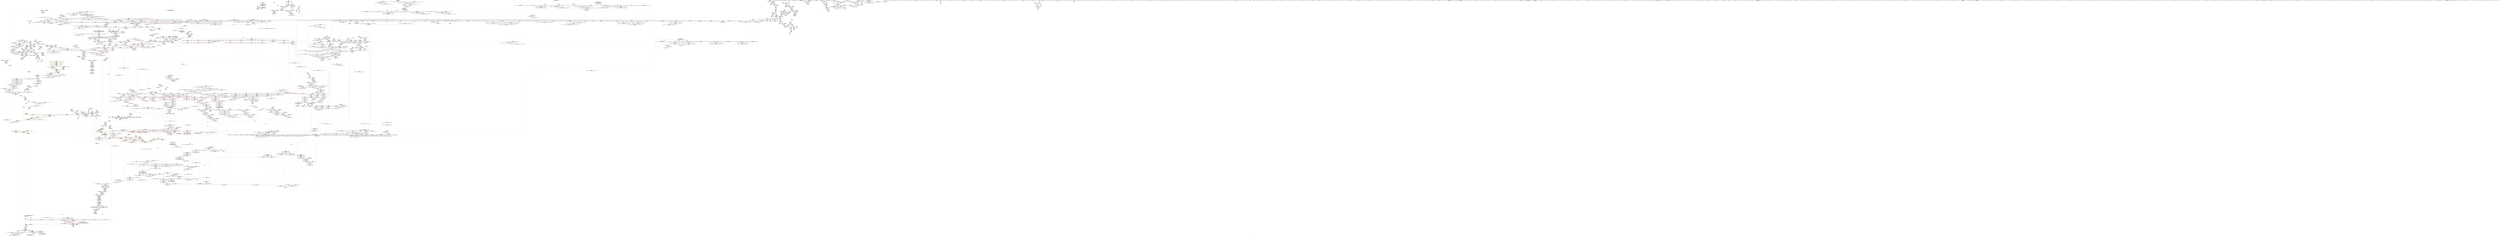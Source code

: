 digraph "SVFG" {
	label="SVFG";

	Node0x5592d0e58ee0 [shape=record,color=grey,label="{NodeID: 0\nNullPtr|{|<s62>158}}"];
	Node0x5592d0e58ee0 -> Node0x5592d14c43b0[style=solid];
	Node0x5592d0e58ee0 -> Node0x5592d14c44b0[style=solid];
	Node0x5592d0e58ee0 -> Node0x5592d14c4580[style=solid];
	Node0x5592d0e58ee0 -> Node0x5592d14c4650[style=solid];
	Node0x5592d0e58ee0 -> Node0x5592d14c4720[style=solid];
	Node0x5592d0e58ee0 -> Node0x5592d14c47f0[style=solid];
	Node0x5592d0e58ee0 -> Node0x5592d14c48c0[style=solid];
	Node0x5592d0e58ee0 -> Node0x5592d14c4990[style=solid];
	Node0x5592d0e58ee0 -> Node0x5592d14c4a60[style=solid];
	Node0x5592d0e58ee0 -> Node0x5592d14c4b30[style=solid];
	Node0x5592d0e58ee0 -> Node0x5592d14c4c00[style=solid];
	Node0x5592d0e58ee0 -> Node0x5592d14c4cd0[style=solid];
	Node0x5592d0e58ee0 -> Node0x5592d14c4da0[style=solid];
	Node0x5592d0e58ee0 -> Node0x5592d14c4e70[style=solid];
	Node0x5592d0e58ee0 -> Node0x5592d14c4f40[style=solid];
	Node0x5592d0e58ee0 -> Node0x5592d14c5010[style=solid];
	Node0x5592d0e58ee0 -> Node0x5592d14c50e0[style=solid];
	Node0x5592d0e58ee0 -> Node0x5592d14c51b0[style=solid];
	Node0x5592d0e58ee0 -> Node0x5592d14c5280[style=solid];
	Node0x5592d0e58ee0 -> Node0x5592d14c5350[style=solid];
	Node0x5592d0e58ee0 -> Node0x5592d14c5420[style=solid];
	Node0x5592d0e58ee0 -> Node0x5592d14c54f0[style=solid];
	Node0x5592d0e58ee0 -> Node0x5592d14c55c0[style=solid];
	Node0x5592d0e58ee0 -> Node0x5592d14c5690[style=solid];
	Node0x5592d0e58ee0 -> Node0x5592d14c5760[style=solid];
	Node0x5592d0e58ee0 -> Node0x5592d14c5830[style=solid];
	Node0x5592d0e58ee0 -> Node0x5592d14c5900[style=solid];
	Node0x5592d0e58ee0 -> Node0x5592d14c59d0[style=solid];
	Node0x5592d0e58ee0 -> Node0x5592d14c5aa0[style=solid];
	Node0x5592d0e58ee0 -> Node0x5592d14c5b70[style=solid];
	Node0x5592d0e58ee0 -> Node0x5592d14c5c40[style=solid];
	Node0x5592d0e58ee0 -> Node0x5592d14c5d10[style=solid];
	Node0x5592d0e58ee0 -> Node0x5592d14c5de0[style=solid];
	Node0x5592d0e58ee0 -> Node0x5592d14c5eb0[style=solid];
	Node0x5592d0e58ee0 -> Node0x5592d14c5f80[style=solid];
	Node0x5592d0e58ee0 -> Node0x5592d14c6050[style=solid];
	Node0x5592d0e58ee0 -> Node0x5592d14c6120[style=solid];
	Node0x5592d0e58ee0 -> Node0x5592d14c61f0[style=solid];
	Node0x5592d0e58ee0 -> Node0x5592d14c62c0[style=solid];
	Node0x5592d0e58ee0 -> Node0x5592d14c6390[style=solid];
	Node0x5592d0e58ee0 -> Node0x5592d14c6460[style=solid];
	Node0x5592d0e58ee0 -> Node0x5592d14c6530[style=solid];
	Node0x5592d0e58ee0 -> Node0x5592d14c6600[style=solid];
	Node0x5592d0e58ee0 -> Node0x5592d14c66d0[style=solid];
	Node0x5592d0e58ee0 -> Node0x5592d14c67a0[style=solid];
	Node0x5592d0e58ee0 -> Node0x5592d14c6870[style=solid];
	Node0x5592d0e58ee0 -> Node0x5592d14c6940[style=solid];
	Node0x5592d0e58ee0 -> Node0x5592d15021d0[style=solid];
	Node0x5592d0e58ee0 -> Node0x5592d1504760[style=solid];
	Node0x5592d0e58ee0 -> Node0x5592d1508ba0[style=solid];
	Node0x5592d0e58ee0 -> Node0x5592d1508ee0[style=solid];
	Node0x5592d0e58ee0 -> Node0x5592d1509220[style=solid];
	Node0x5592d0e58ee0 -> Node0x5592d15092f0[style=solid];
	Node0x5592d0e58ee0 -> Node0x5592d1509560[style=solid];
	Node0x5592d0e58ee0 -> Node0x5592d150db40[style=solid];
	Node0x5592d0e58ee0 -> Node0x5592d1544fa0[style=solid];
	Node0x5592d0e58ee0 -> Node0x5592d1545720[style=solid];
	Node0x5592d0e58ee0 -> Node0x5592d15458a0[style=solid];
	Node0x5592d0e58ee0 -> Node0x5592d1545ba0[style=solid];
	Node0x5592d0e58ee0 -> Node0x5592d1545ea0[style=solid];
	Node0x5592d0e58ee0 -> Node0x5592d1546020[style=solid];
	Node0x5592d0e58ee0 -> Node0x5592d1546620[style=solid];
	Node0x5592d0e58ee0:s62 -> Node0x5592d1679810[style=solid,color=red];
	Node0x5592d14c5f80 [shape=record,color=black,label="{NodeID: 443\n1601\<--3\nlpad.val\<--dummyVal\n_ZNSt8_Rb_treeIxSt4pairIKxxESt10_Select1stIS2_ESt4lessIxESaIS2_EE17_M_construct_nodeIJRKSt21piecewise_construct_tSt5tupleIJRS1_EESD_IJEEEEEvPSt13_Rb_tree_nodeIS2_EDpOT_\n}"];
	Node0x5592d14d5340 [shape=record,color=red,label="{NodeID: 886\n572\<--551\n\<--__k.addr\n_ZNSt3mapIxxSt4lessIxESaISt4pairIKxxEEEixERS3_\n|{<s0>47}}"];
	Node0x5592d14d5340:s0 -> Node0x5592d1679eb0[style=solid,color=red];
	Node0x5592d167b410 [shape=record,color=black,label="{NodeID: 3543\n1539 = PHI(1197, )\n1st arg _ZNSt8_Rb_treeIxSt4pairIKxxESt10_Select1stIS2_ESt4lessIxESaIS2_EE17_M_construct_nodeIJRKSt21piecewise_construct_tSt5tupleIJRS1_EESD_IJEEEEEvPSt13_Rb_tree_nodeIS2_EDpOT_ }"];
	Node0x5592d167b410 -> Node0x5592d150a0c0[style=solid];
	Node0x5592d150b6b0 [shape=record,color=blue,label="{NodeID: 1329\n1758\<--1749\n__args.addr4\<--__args3\n_ZN9__gnu_cxx13new_allocatorISt13_Rb_tree_nodeISt4pairIKxxEEE9constructIS4_JRKSt21piecewise_construct_tSt5tupleIJRS3_EESB_IJEEEEEvPT_DpOT0_\n}"];
	Node0x5592d150b6b0 -> Node0x5592d14fccf0[style=dashed];
	Node0x5592d14be2c0 [shape=record,color=green,label="{NodeID: 222\n1211\<--1212\n__t.addr\<--__t.addr_field_insensitive\n_ZSt7forwardIRKSt21piecewise_construct_tEOT_RNSt16remove_referenceIS3_E4typeE\n}"];
	Node0x5592d14be2c0 -> Node0x5592d14f9410[style=solid];
	Node0x5592d14be2c0 -> Node0x5592d15085f0[style=solid];
	Node0x5592d14e1aa0 [shape=record,color=purple,label="{NodeID: 665\n519\<--513\n_M_left\<--this1\n_ZNSt15_Rb_tree_header8_M_resetEv\n}"];
	Node0x5592d14e1aa0 -> Node0x5592d1504830[style=solid];
	Node0x5592d166a080 [shape=record,color=black,label="{NodeID: 3322\n341 = PHI(393, )\n|{<s0>34}}"];
	Node0x5592d166a080:s0 -> Node0x5592d167a4a0[style=solid,color=red];
	Node0x5592d1546320 [shape=record,color=grey,label="{NodeID: 2215\n745 = cmp(741, 744, )\n}"];
	Node0x5592d1546320 -> Node0x5592d14d8970[style=solid];
	Node0x5592d1500290 [shape=record,color=red,label="{NodeID: 1108\n2289\<--2288\n\<--coerce.dive\n_ZNSt8_Rb_treeIxSt4pairIKxxESt10_Select1stIS2_ESt4lessIxESaIS2_EE5beginEv\n}"];
	Node0x5592d1500290 -> Node0x5592d14dec90[style=solid];
	Node0x5592d0e56ed0 [shape=record,color=green,label="{NodeID: 1\n7\<--1\n__dso_handle\<--dummyObj\nGlob }"];
	Node0x5592d14c6050 [shape=record,color=black,label="{NodeID: 444\n1602\<--3\nlpad.val14\<--dummyVal\n_ZNSt8_Rb_treeIxSt4pairIKxxESt10_Select1stIS2_ESt4lessIxESaIS2_EE17_M_construct_nodeIJRKSt21piecewise_construct_tSt5tupleIJRS1_EESD_IJEEEEEvPSt13_Rb_tree_nodeIS2_EDpOT_\n}"];
	Node0x5592d14d5410 [shape=record,color=red,label="{NodeID: 887\n588\<--551\n\<--__k.addr\n_ZNSt3mapIxxSt4lessIxESaISt4pairIKxxEEEixERS3_\n|{<s0>52}}"];
	Node0x5592d14d5410:s0 -> Node0x5592d167c450[style=solid,color=red];
	Node0x5592d167b4e0 [shape=record,color=black,label="{NodeID: 3544\n1540 = PHI(1199, )\n2nd arg _ZNSt8_Rb_treeIxSt4pairIKxxESt10_Select1stIS2_ESt4lessIxESaIS2_EE17_M_construct_nodeIJRKSt21piecewise_construct_tSt5tupleIJRS1_EESD_IJEEEEEvPSt13_Rb_tree_nodeIS2_EDpOT_ }"];
	Node0x5592d167b4e0 -> Node0x5592d150a190[style=solid];
	Node0x5592d150b780 [shape=record,color=blue,label="{NodeID: 1330\n1791\<--1789\nthis.addr\<--this\n_ZNSt5tupleIJRKxEEC2EOS2_\n}"];
	Node0x5592d150b780 -> Node0x5592d14fcdc0[style=dashed];
	Node0x5592d14be390 [shape=record,color=green,label="{NodeID: 223\n1218\<--1219\n__t.addr\<--__t.addr_field_insensitive\n_ZSt7forwardISt5tupleIJRKxEEEOT_RNSt16remove_referenceIS4_E4typeE\n}"];
	Node0x5592d14be390 -> Node0x5592d14f94e0[style=solid];
	Node0x5592d14be390 -> Node0x5592d15086c0[style=solid];
	Node0x5592d14e1b70 [shape=record,color=purple,label="{NodeID: 666\n521\<--513\n_M_header4\<--this1\n_ZNSt15_Rb_tree_header8_M_resetEv\n}"];
	Node0x5592d14e1b70 -> Node0x5592d1504900[style=solid];
	Node0x5592d166a1f0 [shape=record,color=black,label="{NodeID: 3323\n345 = PHI(375, )\n}"];
	Node0x5592d15464a0 [shape=record,color=grey,label="{NodeID: 2216\n670 = cmp(666, 669, )\n}"];
	Node0x5592d15464a0 -> Node0x5592d14d8560[style=solid];
	Node0x5592d1500360 [shape=record,color=red,label="{NodeID: 1109\n2304\<--2295\nthis1\<--this.addr\n_ZNSt4pairIPSt18_Rb_tree_node_baseS1_EC2IRPSt13_Rb_tree_nodeIS_IKxxEERS1_Lb1EEEOT_OT0_\n}"];
	Node0x5592d1500360 -> Node0x5592d14ded60[style=solid];
	Node0x5592d1500360 -> Node0x5592d14d1da0[style=solid];
	Node0x5592d1500360 -> Node0x5592d14d1e70[style=solid];
	Node0x5592d148b610 [shape=record,color=green,label="{NodeID: 2\n8\<--1\n_ZSt3cin\<--dummyObj\nGlob }"];
	Node0x5592d14c6120 [shape=record,color=black,label="{NodeID: 445\n1604\<--3\n\<--dummyVal\n_ZNSt8_Rb_treeIxSt4pairIKxxESt10_Select1stIS2_ESt4lessIxESaIS2_EE17_M_construct_nodeIJRKSt21piecewise_construct_tSt5tupleIJRS1_EESD_IJEEEEEvPSt13_Rb_tree_nodeIS2_EDpOT_\n}"];
	Node0x5592d14d54e0 [shape=record,color=red,label="{NodeID: 888\n602\<--551\n\<--__k.addr\n_ZNSt3mapIxxSt4lessIxESaISt4pairIKxxEEEixERS3_\n|{<s0>54}}"];
	Node0x5592d14d54e0:s0 -> Node0x5592d1672960[style=solid,color=red];
	Node0x5592d167b5b0 [shape=record,color=black,label="{NodeID: 3545\n1541 = PHI(1201, )\n3rd arg _ZNSt8_Rb_treeIxSt4pairIKxxESt10_Select1stIS2_ESt4lessIxESaIS2_EE17_M_construct_nodeIJRKSt21piecewise_construct_tSt5tupleIJRS1_EESD_IJEEEEEvPSt13_Rb_tree_nodeIS2_EDpOT_ }"];
	Node0x5592d167b5b0 -> Node0x5592d150a260[style=solid];
	Node0x5592d15b37a0 [shape=record,color=yellow,style=double,label="{NodeID: 2438\n224V_1 = ENCHI(MR_224V_0)\npts\{2095 600002 600003 12430000 12470000 12510000 20990000 \}\nFun[_ZNSt4pairIPSt18_Rb_tree_node_baseS1_EC2IRPSt13_Rb_tree_nodeIS_IKxxEERS1_Lb1EEEOT_OT0_]}"];
	Node0x5592d15b37a0 -> Node0x5592d15006a0[style=dashed];
	Node0x5592d150b850 [shape=record,color=blue,label="{NodeID: 1331\n1793\<--1790\n.addr\<--\n_ZNSt5tupleIJRKxEEC2EOS2_\n}"];
	Node0x5592d150b850 -> Node0x5592d14fce90[style=dashed];
	Node0x5592d14be460 [shape=record,color=green,label="{NodeID: 224\n1225\<--1226\n__t.addr\<--__t.addr_field_insensitive\n_ZSt7forwardISt5tupleIJEEEOT_RNSt16remove_referenceIS2_E4typeE\n}"];
	Node0x5592d14be460 -> Node0x5592d14f95b0[style=solid];
	Node0x5592d14be460 -> Node0x5592d1508790[style=solid];
	Node0x5592d14e1c40 [shape=record,color=purple,label="{NodeID: 667\n522\<--513\n_M_header5\<--this1\n_ZNSt15_Rb_tree_header8_M_resetEv\n}"];
	Node0x5592d166a300 [shape=record,color=black,label="{NodeID: 3324\n362 = PHI(393, )\n}"];
	Node0x5592d166a300 -> Node0x5592d15038c0[style=solid];
	Node0x5592d1546620 [shape=record,color=grey,label="{NodeID: 2217\n998 = cmp(997, 3, )\n}"];
	Node0x5592d1500430 [shape=record,color=red,label="{NodeID: 1110\n2307\<--2297\n\<--__x.addr\n_ZNSt4pairIPSt18_Rb_tree_node_baseS1_EC2IRPSt13_Rb_tree_nodeIS_IKxxEERS1_Lb1EEEOT_OT0_\n|{<s0>214}}"];
	Node0x5592d1500430:s0 -> Node0x5592d1676be0[style=solid,color=red];
	Node0x5592d147fe00 [shape=record,color=green,label="{NodeID: 3\n11\<--1\n_ZSt4cout\<--dummyObj\nGlob }"];
	Node0x5592d14c61f0 [shape=record,color=black,label="{NodeID: 446\n1605\<--3\n\<--dummyVal\n_ZNSt8_Rb_treeIxSt4pairIKxxESt10_Select1stIS2_ESt4lessIxESaIS2_EE17_M_construct_nodeIJRKSt21piecewise_construct_tSt5tupleIJRS1_EESD_IJEEEEEvPSt13_Rb_tree_nodeIS2_EDpOT_\n|{<s0>157}}"];
	Node0x5592d14c61f0:s0 -> Node0x5592d167b270[style=solid,color=red];
	Node0x5592d14d55b0 [shape=record,color=red,label="{NodeID: 889\n607\<--606\n\<--coerce.dive11\n_ZNSt3mapIxxSt4lessIxESaISt4pairIKxxEEEixERS3_\n|{<s0>55}}"];
	Node0x5592d14d55b0:s0 -> Node0x5592d16747c0[style=solid,color=red];
	Node0x5592d167b680 [shape=record,color=black,label="{NodeID: 3546\n1542 = PHI(1203, )\n4th arg _ZNSt8_Rb_treeIxSt4pairIKxxESt10_Select1stIS2_ESt4lessIxESaIS2_EE17_M_construct_nodeIJRKSt21piecewise_construct_tSt5tupleIJRS1_EESD_IJEEEEEvPSt13_Rb_tree_nodeIS2_EDpOT_ }"];
	Node0x5592d167b680 -> Node0x5592d150a330[style=solid];
	Node0x5592d150b920 [shape=record,color=blue,label="{NodeID: 1332\n1812\<--1806\nthis.addr\<--this\n_ZNSt4pairIKxxEC2IJRS0_EJEEESt21piecewise_construct_tSt5tupleIJDpT_EES5_IJDpT0_EE\n}"];
	Node0x5592d150b920 -> Node0x5592d14fcf60[style=dashed];
	Node0x5592d14be530 [shape=record,color=green,label="{NodeID: 225\n1234\<--1235\nretval\<--retval_field_insensitive\n_ZNSt8_Rb_treeIxSt4pairIKxxESt10_Select1stIS2_ESt4lessIxESaIS2_EE29_M_get_insert_hint_unique_posESt23_Rb_tree_const_iteratorIS2_ERS1_\n|{|<s4>107|<s5>115|<s6>120|<s7>121|<s8>128|<s9>133|<s10>134|<s11>136}}"];
	Node0x5592d14be530 -> Node0x5592d14da780[style=solid];
	Node0x5592d14be530 -> Node0x5592d14da850[style=solid];
	Node0x5592d14be530 -> Node0x5592d14da920[style=solid];
	Node0x5592d14be530 -> Node0x5592d14da9f0[style=solid];
	Node0x5592d14be530:s4 -> Node0x5592d167bdd0[style=solid,color=red];
	Node0x5592d14be530:s5 -> Node0x5592d167ca00[style=solid,color=red];
	Node0x5592d14be530:s6 -> Node0x5592d167bdd0[style=solid,color=red];
	Node0x5592d14be530:s7 -> Node0x5592d167ca00[style=solid,color=red];
	Node0x5592d14be530:s8 -> Node0x5592d167bdd0[style=solid,color=red];
	Node0x5592d14be530:s9 -> Node0x5592d167bdd0[style=solid,color=red];
	Node0x5592d14be530:s10 -> Node0x5592d167ca00[style=solid,color=red];
	Node0x5592d14be530:s11 -> Node0x5592d167b000[style=solid,color=red];
	Node0x5592d14e1d10 [shape=record,color=purple,label="{NodeID: 668\n523\<--513\n_M_right\<--this1\n_ZNSt15_Rb_tree_header8_M_resetEv\n}"];
	Node0x5592d14e1d10 -> Node0x5592d1504900[style=solid];
	Node0x5592d166a470 [shape=record,color=black,label="{NodeID: 3325\n387 = PHI(406, )\n}"];
	Node0x5592d166a470 -> Node0x5592d1503c00[style=solid];
	Node0x5592d15467a0 [shape=record,color=grey,label="{NodeID: 2218\n1461 = cmp(1459, 1460, )\n}"];
	Node0x5592d1500500 [shape=record,color=red,label="{NodeID: 1111\n2315\<--2299\n\<--__y.addr\n_ZNSt4pairIPSt18_Rb_tree_node_baseS1_EC2IRPSt13_Rb_tree_nodeIS_IKxxEERS1_Lb1EEEOT_OT0_\n|{<s0>215}}"];
	Node0x5592d1500500:s0 -> Node0x5592d1676080[style=solid,color=red];
	Node0x5592d147fe90 [shape=record,color=green,label="{NodeID: 4\n12\<--1\n.str\<--dummyObj\nGlob }"];
	Node0x5592d14c62c0 [shape=record,color=black,label="{NodeID: 447\n1740\<--3\n\<--dummyVal\n_ZNSt8_Rb_treeIxSt4pairIKxxESt10_Select1stIS2_ESt4lessIxESaIS2_EE11_M_put_nodeEPSt13_Rb_tree_nodeIS2_E\n}"];
	Node0x5592d14d5680 [shape=record,color=red,label="{NodeID: 890\n628\<--625\nthis1\<--this.addr\n_ZNSt3mapIxxSt4lessIxESaISt4pairIKxxEEE5beginEv\n}"];
	Node0x5592d14d5680 -> Node0x5592d14e27a0[style=solid];
	Node0x5592d167b750 [shape=record,color=black,label="{NodeID: 3547\n2429 = PHI(2423, )\n0th arg _ZNSt8_Rb_treeIxSt4pairIKxxESt10_Select1stIS2_ESt4lessIxESaIS2_EED2Ev }"];
	Node0x5592d167b750 -> Node0x5592d150f610[style=solid];
	Node0x5592d150b9f0 [shape=record,color=blue,label="{NodeID: 1333\n1827\<--1825\nthis.addr\<--this\n_ZNSt11_Tuple_implILm0EJRKxEEC2EOS2_\n}"];
	Node0x5592d150b9f0 -> Node0x5592d14fd030[style=dashed];
	Node0x5592d14be600 [shape=record,color=green,label="{NodeID: 226\n1236\<--1237\n__position\<--__position_field_insensitive\n_ZNSt8_Rb_treeIxSt4pairIKxxESt10_Select1stIS2_ESt4lessIxESaIS2_EE29_M_get_insert_hint_unique_posESt23_Rb_tree_const_iteratorIS2_ERS1_\n|{|<s1>100}}"];
	Node0x5592d14be600 -> Node0x5592d14e4f70[style=solid];
	Node0x5592d14be600:s1 -> Node0x5592d1676470[style=solid,color=red];
	Node0x5592d14e1de0 [shape=record,color=purple,label="{NodeID: 669\n525\<--513\n_M_node_count\<--this1\n_ZNSt15_Rb_tree_header8_M_resetEv\n}"];
	Node0x5592d14e1de0 -> Node0x5592d15049d0[style=solid];
	Node0x5592d166a5b0 [shape=record,color=black,label="{NodeID: 3326\n1292 = PHI(2043, )\n|{<s0>107}}"];
	Node0x5592d166a5b0:s0 -> Node0x5592d167bf70[style=solid,color=red];
	Node0x5592d1546920 [shape=record,color=grey,label="{NodeID: 2219\n235 = cmp(224, 234, )\n}"];
	Node0x5592d15005d0 [shape=record,color=red,label="{NodeID: 1112\n2311\<--2308\n\<--call\n_ZNSt4pairIPSt18_Rb_tree_node_baseS1_EC2IRPSt13_Rb_tree_nodeIS_IKxxEERS1_Lb1EEEOT_OT0_\n}"];
	Node0x5592d15005d0 -> Node0x5592d14dee30[style=solid];
	Node0x5592d14b5d70 [shape=record,color=green,label="{NodeID: 5\n14\<--1\n.str.1\<--dummyObj\nGlob }"];
	Node0x5592d14c6390 [shape=record,color=black,label="{NodeID: 448\n1741\<--3\n\<--dummyVal\n_ZNSt8_Rb_treeIxSt4pairIKxxESt10_Select1stIS2_ESt4lessIxESaIS2_EE11_M_put_nodeEPSt13_Rb_tree_nodeIS2_E\n|{<s0>169}}"];
	Node0x5592d14c6390:s0 -> Node0x5592d167b270[style=solid,color=red];
	Node0x5592d14d5750 [shape=record,color=red,label="{NodeID: 891\n636\<--635\n\<--coerce.dive2\n_ZNSt3mapIxxSt4lessIxESaISt4pairIKxxEEE5beginEv\n}"];
	Node0x5592d14d5750 -> Node0x5592d14d83c0[style=solid];
	Node0x5592d167b820 [shape=record,color=black,label="{NodeID: 3548\n178 = PHI(59, )\n0th arg _ZN3SolC2Ev }"];
	Node0x5592d167b820 -> Node0x5592d1502a20[style=solid];
	Node0x5592d150bac0 [shape=record,color=blue,label="{NodeID: 1334\n1829\<--1826\n__in.addr\<--__in\n_ZNSt11_Tuple_implILm0EJRKxEEC2EOS2_\n}"];
	Node0x5592d150bac0 -> Node0x5592d14fd100[style=dashed];
	Node0x5592d14be6d0 [shape=record,color=green,label="{NodeID: 227\n1238\<--1239\nthis.addr\<--this.addr_field_insensitive\n_ZNSt8_Rb_treeIxSt4pairIKxxESt10_Select1stIS2_ESt4lessIxESaIS2_EE29_M_get_insert_hint_unique_posESt23_Rb_tree_const_iteratorIS2_ERS1_\n}"];
	Node0x5592d14be6d0 -> Node0x5592d14f9680[style=solid];
	Node0x5592d14be6d0 -> Node0x5592d1508930[style=solid];
	Node0x5592d14e1eb0 [shape=record,color=purple,label="{NodeID: 670\n576\<--553\ncoerce.dive\<--__i\n_ZNSt3mapIxxSt4lessIxESaISt4pairIKxxEEEixERS3_\n}"];
	Node0x5592d14e1eb0 -> Node0x5592d1504c40[style=solid];
	Node0x5592d166a6f0 [shape=record,color=black,label="{NodeID: 3327\n1298 = PHI(2083, )\n}"];
	Node0x5592d1546aa0 [shape=record,color=grey,label="{NodeID: 2220\n1386 = cmp(1383, 1385, )\n}"];
	Node0x5592d15006a0 [shape=record,color=red,label="{NodeID: 1113\n2317\<--2316\n\<--call2\n_ZNSt4pairIPSt18_Rb_tree_node_baseS1_EC2IRPSt13_Rb_tree_nodeIS_IKxxEERS1_Lb1EEEOT_OT0_\n}"];
	Node0x5592d15006a0 -> Node0x5592d150ec50[style=solid];
	Node0x5592d14b5e30 [shape=record,color=green,label="{NodeID: 6\n16\<--1\n.str.2\<--dummyObj\nGlob }"];
	Node0x5592d14c6460 [shape=record,color=black,label="{NodeID: 449\n1846\<--3\n\<--dummyVal\n_ZNSt11_Tuple_implILm0EJRKxEEC2EOS2_\n}"];
	Node0x5592d14d5820 [shape=record,color=red,label="{NodeID: 892\n645\<--642\nthis1\<--this.addr\n_ZNSt3mapIxxSt4lessIxESaISt4pairIKxxEEE3endEv\n}"];
	Node0x5592d14d5820 -> Node0x5592d14e2a10[style=solid];
	Node0x5592d167b8f0 [shape=record,color=black,label="{NodeID: 3549\n2357 = PHI(2344, )\n0th arg _ZNSt16allocator_traitsISaISt13_Rb_tree_nodeISt4pairIKxxEEEE7destroyIS3_EEvRS5_PT_ }"];
	Node0x5592d167b8f0 -> Node0x5592d150ef90[style=solid];
	Node0x5592d15b3ca0 [shape=record,color=yellow,style=double,label="{NodeID: 2442\n384V_1 = ENCHI(MR_384V_0)\npts\{9820000 \}\nFun[_ZNSt8_Rb_treeIxSt4pairIKxxESt10_Select1stIS2_ESt4lessIxESaIS2_EE14_M_lower_boundEPSt13_Rb_tree_nodeIS2_EPSt18_Rb_tree_node_baseRS1_]|{<s0>89}}"];
	Node0x5592d15b3ca0:s0 -> Node0x5592d1507b60[style=dashed,color=red];
	Node0x5592d150bb90 [shape=record,color=blue,label="{NodeID: 1335\n1852\<--1851\n__t.addr\<--__t\n_ZSt7forwardIRKxEOT_RNSt16remove_referenceIS2_E4typeE\n}"];
	Node0x5592d150bb90 -> Node0x5592d14fd1d0[style=dashed];
	Node0x5592d14be7a0 [shape=record,color=green,label="{NodeID: 228\n1240\<--1241\n__k.addr\<--__k.addr_field_insensitive\n_ZNSt8_Rb_treeIxSt4pairIKxxESt10_Select1stIS2_ESt4lessIxESaIS2_EE29_M_get_insert_hint_unique_posESt23_Rb_tree_const_iteratorIS2_ERS1_\n}"];
	Node0x5592d14be7a0 -> Node0x5592d14f9750[style=solid];
	Node0x5592d14be7a0 -> Node0x5592d14f9820[style=solid];
	Node0x5592d14be7a0 -> Node0x5592d14f98f0[style=solid];
	Node0x5592d14be7a0 -> Node0x5592d14f99c0[style=solid];
	Node0x5592d14be7a0 -> Node0x5592d14f9a90[style=solid];
	Node0x5592d14be7a0 -> Node0x5592d14f9b60[style=solid];
	Node0x5592d14be7a0 -> Node0x5592d14f9c30[style=solid];
	Node0x5592d14be7a0 -> Node0x5592d14f9d00[style=solid];
	Node0x5592d14be7a0 -> Node0x5592d1508a00[style=solid];
	Node0x5592d14e1f80 [shape=record,color=purple,label="{NodeID: 671\n579\<--555\ncoerce.dive3\<--ref.tmp\n_ZNSt3mapIxxSt4lessIxESaISt4pairIKxxEEEixERS3_\n}"];
	Node0x5592d14e1f80 -> Node0x5592d1504d10[style=solid];
	Node0x5592d166a800 [shape=record,color=black,label="{NodeID: 3328\n1315 = PHI(2030, )\n|{<s0>110}}"];
	Node0x5592d166a800:s0 -> Node0x5592d167c520[style=solid,color=red];
	Node0x5592d1500770 [shape=record,color=red,label="{NodeID: 1114\n2325\<--2322\n\<--__t.addr\n_ZSt7forwardIRPSt13_Rb_tree_nodeISt4pairIKxxEEEOT_RNSt16remove_referenceIS7_E4typeE\n}"];
	Node0x5592d1500770 -> Node0x5592d14def00[style=solid];
	Node0x5592d14b5ef0 [shape=record,color=green,label="{NodeID: 7\n18\<--1\n.str.3\<--dummyObj\nGlob }"];
	Node0x5592d14c6530 [shape=record,color=black,label="{NodeID: 450\n1847\<--3\n\<--dummyVal\n_ZNSt11_Tuple_implILm0EJRKxEEC2EOS2_\n|{<s0>180}}"];
	Node0x5592d14c6530:s0 -> Node0x5592d167b270[style=solid,color=red];
	Node0x5592d14d58f0 [shape=record,color=red,label="{NodeID: 893\n653\<--652\n\<--coerce.dive2\n_ZNSt3mapIxxSt4lessIxESaISt4pairIKxxEEE3endEv\n}"];
	Node0x5592d14d58f0 -> Node0x5592d14d8490[style=solid];
	Node0x5592d167b9c0 [shape=record,color=black,label="{NodeID: 3550\n2358 = PHI(2346, )\n1st arg _ZNSt16allocator_traitsISaISt13_Rb_tree_nodeISt4pairIKxxEEEE7destroyIS3_EEvRS5_PT_ }"];
	Node0x5592d167b9c0 -> Node0x5592d150f060[style=solid];
	Node0x5592d15b3d80 [shape=record,color=yellow,style=double,label="{NodeID: 2443\n386V_1 = ENCHI(MR_386V_0)\npts\{600002 16630002 \}\nFun[_ZNSt8_Rb_treeIxSt4pairIKxxESt10_Select1stIS2_ESt4lessIxESaIS2_EE14_M_lower_boundEPSt13_Rb_tree_nodeIS2_EPSt18_Rb_tree_node_baseRS1_]|{<s0>87}}"];
	Node0x5592d15b3d80:s0 -> Node0x5592d15bd9b0[style=dashed,color=red];
	Node0x5592d150bc60 [shape=record,color=blue,label="{NodeID: 1336\n1859\<--1858\n__t.addr\<--__t\n_ZNSt11_Tuple_implILm0EJRKxEE7_M_headERS2_\n}"];
	Node0x5592d150bc60 -> Node0x5592d14fd2a0[style=dashed];
	Node0x5592d14c6e00 [shape=record,color=green,label="{NodeID: 229\n1242\<--1243\n__pos\<--__pos_field_insensitive\n_ZNSt8_Rb_treeIxSt4pairIKxxESt10_Select1stIS2_ESt4lessIxESaIS2_EE29_M_get_insert_hint_unique_posESt23_Rb_tree_const_iteratorIS2_ERS1_\n}"];
	Node0x5592d14c6e00 -> Node0x5592d14daac0[style=solid];
	Node0x5592d14c6e00 -> Node0x5592d14dab90[style=solid];
	Node0x5592d14c6e00 -> Node0x5592d14e5040[style=solid];
	Node0x5592d14c6e00 -> Node0x5592d14e5110[style=solid];
	Node0x5592d14c6e00 -> Node0x5592d14e51e0[style=solid];
	Node0x5592d14c6e00 -> Node0x5592d14e52b0[style=solid];
	Node0x5592d14c6e00 -> Node0x5592d14e5380[style=solid];
	Node0x5592d14c6e00 -> Node0x5592d14e5450[style=solid];
	Node0x5592d14c6e00 -> Node0x5592d14e5520[style=solid];
	Node0x5592d14c6e00 -> Node0x5592d14e55f0[style=solid];
	Node0x5592d14c6e00 -> Node0x5592d14e56c0[style=solid];
	Node0x5592d14c6e00 -> Node0x5592d14e5790[style=solid];
	Node0x5592d14c6e00 -> Node0x5592d14e5860[style=solid];
	Node0x5592d14e2050 [shape=record,color=purple,label="{NodeID: 672\n611\<--561\ncoerce.dive13\<--ref.tmp8\n_ZNSt3mapIxxSt4lessIxESaISt4pairIKxxEEEixERS3_\n}"];
	Node0x5592d14e2050 -> Node0x5592d1504de0[style=solid];
	Node0x5592d166a970 [shape=record,color=black,label="{NodeID: 3329\n1316 = PHI(762, )\n}"];
	Node0x5592d1594480 [shape=record,color=black,label="{NodeID: 2222\nMR_247V_5 = PHI(MR_247V_3, MR_247V_2, )\npts\{20990000 \}\n|{|<s2>207}}"];
	Node0x5592d1594480 -> Node0x5592d14ff320[style=dashed];
	Node0x5592d1594480 -> Node0x5592d15a0520[style=dashed];
	Node0x5592d1594480:s2 -> Node0x5592d15b93e0[style=dashed,color=red];
	Node0x5592d1500840 [shape=record,color=red,label="{NodeID: 1115\n2343\<--2337\nthis1\<--this.addr\n_ZNSt8_Rb_treeIxSt4pairIKxxESt10_Select1stIS2_ESt4lessIxESaIS2_EE15_M_destroy_nodeEPSt13_Rb_tree_nodeIS2_E\n|{<s0>216}}"];
	Node0x5592d1500840:s0 -> Node0x5592d16753b0[style=solid,color=red];
	Node0x5592d14b6760 [shape=record,color=green,label="{NodeID: 8\n20\<--1\n_ZStL19piecewise_construct\<--dummyObj\nGlob |{<s0>55}}"];
	Node0x5592d14b6760:s0 -> Node0x5592d16748d0[style=solid,color=red];
	Node0x5592d14c6600 [shape=record,color=black,label="{NodeID: 451\n2352\<--3\n\<--dummyVal\n_ZNSt8_Rb_treeIxSt4pairIKxxESt10_Select1stIS2_ESt4lessIxESaIS2_EE15_M_destroy_nodeEPSt13_Rb_tree_nodeIS2_E\n}"];
	Node0x5592d14d59c0 [shape=record,color=red,label="{NodeID: 894\n664\<--658\nthis1\<--this.addr\n_ZNKSt17_Rb_tree_iteratorISt4pairIKxxEEneERKS3_\n}"];
	Node0x5592d14d59c0 -> Node0x5592d14e2ae0[style=solid];
	Node0x5592d167ba90 [shape=record,color=black,label="{NodeID: 3551\n1059 = PHI(836, 1003, 1466, 2124, )\n0th arg _ZNSt8_Rb_treeIxSt4pairIKxxESt10_Select1stIS2_ESt4lessIxESaIS2_EE6_S_keyEPKSt13_Rb_tree_nodeIS2_E }"];
	Node0x5592d167ba90 -> Node0x5592d1507750[style=solid];
	Node0x5592d15b3e90 [shape=record,color=yellow,style=double,label="{NodeID: 2444\n102V_1 = ENCHI(MR_102V_0)\npts\{600003 16630003 \}\nFun[_ZNSt8_Rb_treeIxSt4pairIKxxESt10_Select1stIS2_ESt4lessIxESaIS2_EE14_M_lower_boundEPSt13_Rb_tree_nodeIS2_EPSt18_Rb_tree_node_baseRS1_]|{<s0>88}}"];
	Node0x5592d15b3e90:s0 -> Node0x5592d15b7450[style=dashed,color=red];
	Node0x5592d150bd30 [shape=record,color=blue,label="{NodeID: 1337\n1871\<--1869\nthis.addr\<--this\n_ZNSt10_Head_baseILm0ERKxLb0EEC2ES1_\n}"];
	Node0x5592d150bd30 -> Node0x5592d14fd370[style=dashed];
	Node0x5592d14c6e90 [shape=record,color=green,label="{NodeID: 230\n1244\<--1245\nref.tmp\<--ref.tmp_field_insensitive\n_ZNSt8_Rb_treeIxSt4pairIKxxESt10_Select1stIS2_ESt4lessIxESaIS2_EE29_M_get_insert_hint_unique_posESt23_Rb_tree_const_iteratorIS2_ERS1_\n|{|<s1>107}}"];
	Node0x5592d14c6e90 -> Node0x5592d1508ba0[style=solid];
	Node0x5592d14c6e90:s1 -> Node0x5592d167bea0[style=solid,color=red];
	Node0x5592d14e2120 [shape=record,color=purple,label="{NodeID: 673\n606\<--563\ncoerce.dive11\<--agg.tmp\n_ZNSt3mapIxxSt4lessIxESaISt4pairIKxxEEEixERS3_\n}"];
	Node0x5592d14e2120 -> Node0x5592d14d55b0[style=solid];
	Node0x5592d166aa80 [shape=record,color=black,label="{NodeID: 3330\n2438 = PHI(1031, )\n|{<s0>225}}"];
	Node0x5592d166aa80:s0 -> Node0x5592d167a8b0[style=solid,color=red];
	Node0x5592d1500910 [shape=record,color=red,label="{NodeID: 1116\n2345\<--2339\n\<--__p.addr\n_ZNSt8_Rb_treeIxSt4pairIKxxESt10_Select1stIS2_ESt4lessIxESaIS2_EE15_M_destroy_nodeEPSt13_Rb_tree_nodeIS2_E\n|{<s0>217}}"];
	Node0x5592d1500910:s0 -> Node0x5592d167d220[style=solid,color=red];
	Node0x5592d14b6820 [shape=record,color=green,label="{NodeID: 9\n22\<--1\n\<--dummyObj\nCan only get source location for instruction, argument, global var or function.}"];
	Node0x5592d14c66d0 [shape=record,color=black,label="{NodeID: 452\n2353\<--3\n\<--dummyVal\n_ZNSt8_Rb_treeIxSt4pairIKxxESt10_Select1stIS2_ESt4lessIxESaIS2_EE15_M_destroy_nodeEPSt13_Rb_tree_nodeIS2_E\n|{<s0>219}}"];
	Node0x5592d14c66d0:s0 -> Node0x5592d167b270[style=solid,color=red];
	Node0x5592d14d5a90 [shape=record,color=red,label="{NodeID: 895\n667\<--660\n\<--__x.addr\n_ZNKSt17_Rb_tree_iteratorISt4pairIKxxEEneERKS3_\n}"];
	Node0x5592d14d5a90 -> Node0x5592d14e2bb0[style=solid];
	Node0x5592d167bb60 [shape=record,color=black,label="{NodeID: 3552\n2218 = PHI(1246, 2098, )\n0th arg _ZNSt17_Rb_tree_iteratorISt4pairIKxxEEmmEv }"];
	Node0x5592d167bb60 -> Node0x5592d150e0f0[style=solid];
	Node0x5592d15b3fa0 [shape=record,color=yellow,style=double,label="{NodeID: 2445\n322V_1 = ENCHI(MR_322V_0)\npts\{198 600004 16630004 \}\nFun[_ZNSt8_Rb_treeIxSt4pairIKxxESt10_Select1stIS2_ESt4lessIxESaIS2_EE14_M_lower_boundEPSt13_Rb_tree_nodeIS2_EPSt18_Rb_tree_node_baseRS1_]|{<s0>86}}"];
	Node0x5592d15b3fa0:s0 -> Node0x5592d15bc320[style=dashed,color=red];
	Node0x5592d150be00 [shape=record,color=blue,label="{NodeID: 1338\n1873\<--1870\n__h.addr\<--__h\n_ZNSt10_Head_baseILm0ERKxLb0EEC2ES1_\n}"];
	Node0x5592d150be00 -> Node0x5592d14fd440[style=dashed];
	Node0x5592d14c6f60 [shape=record,color=green,label="{NodeID: 231\n1246\<--1247\n__before\<--__before_field_insensitive\n_ZNSt8_Rb_treeIxSt4pairIKxxESt10_Select1stIS2_ESt4lessIxESaIS2_EE29_M_get_insert_hint_unique_posESt23_Rb_tree_const_iteratorIS2_ERS1_\n|{|<s3>116}}"];
	Node0x5592d14c6f60 -> Node0x5592d14dac60[style=solid];
	Node0x5592d14c6f60 -> Node0x5592d14e5930[style=solid];
	Node0x5592d14c6f60 -> Node0x5592d14e5a00[style=solid];
	Node0x5592d14c6f60:s3 -> Node0x5592d167bb60[style=solid,color=red];
	Node0x5592d14e21f0 [shape=record,color=purple,label="{NodeID: 674\n598\<--571\n_M_t\<--this1\n_ZNSt3mapIxxSt4lessIxESaISt4pairIKxxEEEixERS3_\n|{<s0>55}}"];
	Node0x5592d14e21f0:s0 -> Node0x5592d16746b0[style=solid,color=red];
	Node0x5592d166abf0 [shape=record,color=black,label="{NodeID: 3331\n2476 = PHI(1083, )\n|{<s0>230}}"];
	Node0x5592d166abf0:s0 -> Node0x5592d167a8b0[style=solid,color=red];
	Node0x5592d1594e80 [shape=record,color=black,label="{NodeID: 2224\nMR_534V_3 = PHI(MR_534V_4, MR_534V_2, )\npts\{2464 \}\n}"];
	Node0x5592d1594e80 -> Node0x5592d1501470[style=dashed];
	Node0x5592d1594e80 -> Node0x5592d1501540[style=dashed];
	Node0x5592d1594e80 -> Node0x5592d1501610[style=dashed];
	Node0x5592d1594e80 -> Node0x5592d15016e0[style=dashed];
	Node0x5592d1594e80 -> Node0x5592d150faf0[style=dashed];
	Node0x5592d15009e0 [shape=record,color=red,label="{NodeID: 1117\n2350\<--2339\n\<--__p.addr\n_ZNSt8_Rb_treeIxSt4pairIKxxESt10_Select1stIS2_ESt4lessIxESaIS2_EE15_M_destroy_nodeEPSt13_Rb_tree_nodeIS2_E\n}"];
	Node0x5592d14b6920 [shape=record,color=green,label="{NodeID: 10\n66\<--1\n\<--dummyObj\nCan only get source location for instruction, argument, global var or function.}"];
	Node0x5592d14c67a0 [shape=record,color=black,label="{NodeID: 453\n2447\<--3\n\<--dummyVal\n_ZNSt8_Rb_treeIxSt4pairIKxxESt10_Select1stIS2_ESt4lessIxESaIS2_EED2Ev\n}"];
	Node0x5592d14d5b60 [shape=record,color=red,label="{NodeID: 896\n666\<--665\n\<--_M_node\n_ZNKSt17_Rb_tree_iteratorISt4pairIKxxEEneERKS3_\n}"];
	Node0x5592d14d5b60 -> Node0x5592d15464a0[style=solid];
	Node0x5592d167bc30 [shape=record,color=black,label="{NodeID: 3553\n1108 = PHI(1062, 2034, )\n0th arg _ZNKSt10_Select1stISt4pairIKxxEEclERKS2_ }"];
	Node0x5592d167bc30 -> Node0x5592d1507c30[style=solid];
	Node0x5592d150bed0 [shape=record,color=blue,label="{NodeID: 1339\n1878\<--1879\n_M_head_impl\<--\n_ZNSt10_Head_baseILm0ERKxLb0EEC2ES1_\n|{<s0>179|<s1>221}}"];
	Node0x5592d150bed0:s0 -> Node0x5592d15245c0[style=dashed,color=blue];
	Node0x5592d150bed0:s1 -> Node0x5592d15250c0[style=dashed,color=blue];
	Node0x5592d14c7030 [shape=record,color=green,label="{NodeID: 232\n1248\<--1249\nref.tmp37\<--ref.tmp37_field_insensitive\n_ZNSt8_Rb_treeIxSt4pairIKxxESt10_Select1stIS2_ESt4lessIxESaIS2_EE29_M_get_insert_hint_unique_posESt23_Rb_tree_const_iteratorIS2_ERS1_\n|{|<s1>120}}"];
	Node0x5592d14c7030 -> Node0x5592d1508ee0[style=solid];
	Node0x5592d14c7030:s1 -> Node0x5592d167bea0[style=solid,color=red];
	Node0x5592d14e22c0 [shape=record,color=purple,label="{NodeID: 675\n590\<--589\nfirst\<--call6\n_ZNSt3mapIxxSt4lessIxESaISt4pairIKxxEEEixERS3_\n|{<s0>52}}"];
	Node0x5592d14e22c0:s0 -> Node0x5592d167c520[style=solid,color=red];
	Node0x5592d166ad30 [shape=record,color=black,label="{NodeID: 3332\n2480 = PHI(1073, )\n}"];
	Node0x5592d166ad30 -> Node0x5592d150fa20[style=solid];
	Node0x5592d1595380 [shape=record,color=black,label="{NodeID: 2225\nMR_536V_2 = PHI(MR_536V_3, MR_536V_1, )\npts\{2466 \}\n}"];
	Node0x5592d1595380 -> Node0x5592d150fa20[style=dashed];
	Node0x5592d1500ab0 [shape=record,color=red,label="{NodeID: 1118\n2365\<--2359\n\<--__a.addr\n_ZNSt16allocator_traitsISaISt13_Rb_tree_nodeISt4pairIKxxEEEE7destroyIS3_EEvRS5_PT_\n}"];
	Node0x5592d1500ab0 -> Node0x5592d14defd0[style=solid];
	Node0x5592d14b6a20 [shape=record,color=green,label="{NodeID: 11\n68\<--1\n\<--dummyObj\nCan only get source location for instruction, argument, global var or function.}"];
	Node0x5592d14c6870 [shape=record,color=black,label="{NodeID: 454\n2448\<--3\n\<--dummyVal\n_ZNSt8_Rb_treeIxSt4pairIKxxESt10_Select1stIS2_ESt4lessIxESaIS2_EED2Ev\n}"];
	Node0x5592d14c6870 -> Node0x5592d150f6e0[style=solid];
	Node0x5592d14d5c30 [shape=record,color=red,label="{NodeID: 897\n669\<--668\n\<--_M_node2\n_ZNKSt17_Rb_tree_iteratorISt4pairIKxxEEneERKS3_\n}"];
	Node0x5592d14d5c30 -> Node0x5592d15464a0[style=solid];
	Node0x5592d167bd00 [shape=record,color=black,label="{NodeID: 3554\n1109 = PHI(1066, 2038, )\n1st arg _ZNKSt10_Select1stISt4pairIKxxEEclERKS2_ }"];
	Node0x5592d167bd00 -> Node0x5592d1507d00[style=solid];
	Node0x5592d150bfa0 [shape=record,color=blue,label="{NodeID: 1340\n1884\<--1883\n__b.addr\<--__b\n_ZNSt10_Head_baseILm0ERKxLb0EE7_M_headERS2_\n}"];
	Node0x5592d150bfa0 -> Node0x5592d14fd510[style=dashed];
	Node0x5592d14c7100 [shape=record,color=green,label="{NodeID: 233\n1250\<--1251\n__after\<--__after_field_insensitive\n_ZNSt8_Rb_treeIxSt4pairIKxxESt10_Select1stIS2_ESt4lessIxESaIS2_EE29_M_get_insert_hint_unique_posESt23_Rb_tree_const_iteratorIS2_ERS1_\n|{|<s3>129}}"];
	Node0x5592d14c7100 -> Node0x5592d14dad30[style=solid];
	Node0x5592d14c7100 -> Node0x5592d14e5ad0[style=solid];
	Node0x5592d14c7100 -> Node0x5592d14e5ba0[style=solid];
	Node0x5592d14c7100:s3 -> Node0x5592d1675ed0[style=solid,color=red];
	Node0x5592d14e2390 [shape=record,color=purple,label="{NodeID: 676\n2530\<--613\noffset_0\<--\n}"];
	Node0x5592d14e2390 -> Node0x5592d1504eb0[style=solid];
	Node0x5592d166ae70 [shape=record,color=black,label="{NodeID: 3333\n1389 = PHI(2043, )\n|{<s0>128}}"];
	Node0x5592d166ae70:s0 -> Node0x5592d167bf70[style=solid,color=red];
	Node0x5592d1595880 [shape=record,color=black,label="{NodeID: 2226\nMR_49V_3 = PHI(MR_49V_4, MR_49V_2, )\npts\{2020000 \}\n|{<s0>23|<s1>24|<s2>28|<s3>28}}"];
	Node0x5592d1595880:s0 -> Node0x5592d15aa410[style=dashed,color=red];
	Node0x5592d1595880:s1 -> Node0x5592d15b8700[style=dashed,color=red];
	Node0x5592d1595880:s2 -> Node0x5592d14d5f70[style=dashed,color=red];
	Node0x5592d1595880:s3 -> Node0x5592d1505600[style=dashed,color=red];
	Node0x5592d1500b80 [shape=record,color=red,label="{NodeID: 1119\n2367\<--2361\n\<--__p.addr\n_ZNSt16allocator_traitsISaISt13_Rb_tree_nodeISt4pairIKxxEEEE7destroyIS3_EEvRS5_PT_\n|{<s0>220}}"];
	Node0x5592d1500b80:s0 -> Node0x5592d167d080[style=solid,color=red];
	Node0x5592d14b6b20 [shape=record,color=green,label="{NodeID: 12\n86\<--1\n\<--dummyObj\nCan only get source location for instruction, argument, global var or function.|{<s0>6}}"];
	Node0x5592d14b6b20:s0 -> Node0x5592d167a570[style=solid,color=red];
	Node0x5592d14c6940 [shape=record,color=black,label="{NodeID: 455\n2450\<--3\n\<--dummyVal\n_ZNSt8_Rb_treeIxSt4pairIKxxESt10_Select1stIS2_ESt4lessIxESaIS2_EED2Ev\n}"];
	Node0x5592d14c6940 -> Node0x5592d150f7b0[style=solid];
	Node0x5592d14d5d00 [shape=record,color=red,label="{NodeID: 898\n677\<--674\nthis1\<--this.addr\n_ZNKSt17_Rb_tree_iteratorISt4pairIKxxEEdeEv\n}"];
	Node0x5592d14d5d00 -> Node0x5592d14e2c80[style=solid];
	Node0x5592d167bdd0 [shape=record,color=black,label="{NodeID: 3555\n2057 = PHI(1234, 1234, 1234, 1234, )\n0th arg _ZNSt4pairIPSt18_Rb_tree_node_baseS1_EC2IRS1_Lb1EEERKS1_OT_ }"];
	Node0x5592d167bdd0 -> Node0x5592d150cfe0[style=solid];
	Node0x5592d150c070 [shape=record,color=blue,label="{NodeID: 1341\n1899\<--1892\nthis.addr\<--this\n_ZNSt4pairIKxxEC2IJRS0_EJLm0EEJEJEEERSt5tupleIJDpT_EERS4_IJDpT1_EESt12_Index_tupleIJXspT0_EEESD_IJXspT2_EEE\n}"];
	Node0x5592d150c070 -> Node0x5592d14fd6b0[style=dashed];
	Node0x5592d14c71d0 [shape=record,color=green,label="{NodeID: 234\n1252\<--1253\nref.tmp55\<--ref.tmp55_field_insensitive\n_ZNSt8_Rb_treeIxSt4pairIKxxESt10_Select1stIS2_ESt4lessIxESaIS2_EE29_M_get_insert_hint_unique_posESt23_Rb_tree_const_iteratorIS2_ERS1_\n|{|<s1>128}}"];
	Node0x5592d14c71d0 -> Node0x5592d1509220[style=solid];
	Node0x5592d14c71d0:s1 -> Node0x5592d167bea0[style=solid,color=red];
	Node0x5592d14e2460 [shape=record,color=purple,label="{NodeID: 677\n2531\<--614\noffset_0\<--\n}"];
	Node0x5592d14e2460 -> Node0x5592d1501c90[style=solid];
	Node0x5592d166afb0 [shape=record,color=black,label="{NodeID: 3334\n1460 = PHI(1046, )\n}"];
	Node0x5592d166afb0 -> Node0x5592d15467a0[style=solid];
	Node0x5592d1595970 [shape=record,color=black,label="{NodeID: 2227\nMR_53V_2 = PHI(MR_53V_3, MR_53V_1, )\npts\{2060000 \}\n}"];
	Node0x5592d1595970 -> Node0x5592d1503170[style=dashed];
	Node0x5592d1500c50 [shape=record,color=red,label="{NodeID: 1120\n2381\<--2375\nthis1\<--this.addr\n_ZN9__gnu_cxx13new_allocatorISt13_Rb_tree_nodeISt4pairIKxxEEE7destroyIS4_EEvPT_\n}"];
	Node0x5592d14b6c20 [shape=record,color=green,label="{NodeID: 13\n100\<--1\n\<--dummyObj\nCan only get source location for instruction, argument, global var or function.}"];
	Node0x5592d14c6a10 [shape=record,color=black,label="{NodeID: 456\n9\<--8\n\<--_ZSt3cin\nCan only get source location for instruction, argument, global var or function.}"];
	Node0x5592d14c6a10 -> Node0x5592d14d24f0[style=solid];
	Node0x5592d14d5dd0 [shape=record,color=red,label="{NodeID: 899\n679\<--678\n\<--_M_node\n_ZNKSt17_Rb_tree_iteratorISt4pairIKxxEEdeEv\n}"];
	Node0x5592d14d5dd0 -> Node0x5592d14d8630[style=solid];
	Node0x5592d167bea0 [shape=record,color=black,label="{NodeID: 3556\n2058 = PHI(1244, 1248, 1252, 1254, )\n1st arg _ZNSt4pairIPSt18_Rb_tree_node_baseS1_EC2IRS1_Lb1EEERKS1_OT_ }"];
	Node0x5592d167bea0 -> Node0x5592d150d0b0[style=solid];
	Node0x5592d150c140 [shape=record,color=blue,label="{NodeID: 1342\n1901\<--1893\n__tuple1.addr\<--__tuple1\n_ZNSt4pairIKxxEC2IJRS0_EJLm0EEJEJEEERSt5tupleIJDpT_EERS4_IJDpT1_EESt12_Index_tupleIJXspT0_EEESD_IJXspT2_EEE\n}"];
	Node0x5592d150c140 -> Node0x5592d14fd780[style=dashed];
	Node0x5592d14c72a0 [shape=record,color=green,label="{NodeID: 235\n1254\<--1255\nref.tmp69\<--ref.tmp69_field_insensitive\n_ZNSt8_Rb_treeIxSt4pairIKxxESt10_Select1stIS2_ESt4lessIxESaIS2_EE29_M_get_insert_hint_unique_posESt23_Rb_tree_const_iteratorIS2_ERS1_\n|{|<s1>133}}"];
	Node0x5592d14c72a0 -> Node0x5592d15092f0[style=solid];
	Node0x5592d14c72a0:s1 -> Node0x5592d167bea0[style=solid,color=red];
	Node0x5592d14e2530 [shape=record,color=purple,label="{NodeID: 678\n619\<--618\nsecond\<--call14\n_ZNSt3mapIxxSt4lessIxESaISt4pairIKxxEEEixERS3_\n}"];
	Node0x5592d14e2530 -> Node0x5592d14d82f0[style=solid];
	Node0x5592d166b0f0 [shape=record,color=black,label="{NodeID: 3335\n1467 = PHI(1058, )\n|{<s0>140}}"];
	Node0x5592d166b0f0:s0 -> Node0x5592d167c450[style=solid,color=red];
	Node0x5592d1595a60 [shape=record,color=black,label="{NodeID: 2228\nMR_55V_2 = PHI(MR_55V_3, MR_55V_1, )\npts\{2060001 \}\n}"];
	Node0x5592d1595a60 -> Node0x5592d1503240[style=dashed];
	Node0x5592d1500d20 [shape=record,color=red,label="{NodeID: 1121\n2382\<--2377\n\<--__p.addr\n_ZN9__gnu_cxx13new_allocatorISt13_Rb_tree_nodeISt4pairIKxxEEE7destroyIS4_EEvPT_\n}"];
	Node0x5592d14b6d20 [shape=record,color=green,label="{NodeID: 14\n111\<--1\n\<--dummyObj\nCan only get source location for instruction, argument, global var or function.|{<s0>146|<s1>168}}"];
	Node0x5592d14b6d20:s0 -> Node0x5592d16776b0[style=solid,color=red];
	Node0x5592d14b6d20:s1 -> Node0x5592d1677a70[style=solid,color=red];
	Node0x5592d14c6b10 [shape=record,color=black,label="{NodeID: 457\n10\<--8\n\<--_ZSt3cin\nCan only get source location for instruction, argument, global var or function.}"];
	Node0x5592d14c6b10 -> Node0x5592d14d25c0[style=solid];
	Node0x5592d14d5ea0 [shape=record,color=red,label="{NodeID: 900\n699\<--696\nthis1\<--this.addr\n_ZNSt17_Rb_tree_iteratorISt4pairIKxxEEppEv\n}"];
	Node0x5592d14d5ea0 -> Node0x5592d14d87d0[style=solid];
	Node0x5592d14d5ea0 -> Node0x5592d14e2d50[style=solid];
	Node0x5592d14d5ea0 -> Node0x5592d14e2e20[style=solid];
	Node0x5592d167bf70 [shape=record,color=black,label="{NodeID: 3557\n2059 = PHI(1292, 1353, 1389, 1408, )\n2nd arg _ZNSt4pairIPSt18_Rb_tree_node_baseS1_EC2IRS1_Lb1EEERKS1_OT_ }"];
	Node0x5592d167bf70 -> Node0x5592d150d180[style=solid];
	Node0x5592d150c210 [shape=record,color=blue,label="{NodeID: 1343\n1903\<--1894\n__tuple2.addr\<--__tuple2\n_ZNSt4pairIKxxEC2IJRS0_EJLm0EEJEJEEERSt5tupleIJDpT_EERS4_IJDpT1_EESt12_Index_tupleIJXspT0_EEESD_IJXspT2_EEE\n}"];
	Node0x5592d14c7370 [shape=record,color=green,label="{NodeID: 236\n1256\<--1257\nref.tmp78\<--ref.tmp78_field_insensitive\n_ZNSt8_Rb_treeIxSt4pairIKxxESt10_Select1stIS2_ESt4lessIxESaIS2_EE29_M_get_insert_hint_unique_posESt23_Rb_tree_const_iteratorIS2_ERS1_\n|{|<s1>136}}"];
	Node0x5592d14c7370 -> Node0x5592d1509560[style=solid];
	Node0x5592d14c7370:s1 -> Node0x5592d167b1a0[style=solid,color=red];
	Node0x5592d14e2600 [shape=record,color=purple,label="{NodeID: 679\n633\<--623\ncoerce.dive\<--retval\n_ZNSt3mapIxxSt4lessIxESaISt4pairIKxxEEE5beginEv\n}"];
	Node0x5592d14e2600 -> Node0x5592d1505050[style=solid];
	Node0x5592d166b230 [shape=record,color=black,label="{NodeID: 3336\n1469 = PHI(2030, )\n|{<s0>140}}"];
	Node0x5592d166b230:s0 -> Node0x5592d167c520[style=solid,color=red];
	Node0x5592d1500df0 [shape=record,color=red,label="{NodeID: 1122\n2393\<--2387\nthis1\<--this.addr\n_ZNSt11_Tuple_implILm0EJRKxEEC2ES1_\n}"];
	Node0x5592d1500df0 -> Node0x5592d14df0a0[style=solid];
	Node0x5592d14b6e20 [shape=record,color=green,label="{NodeID: 15\n155\<--1\n\<--dummyObj\nCan only get source location for instruction, argument, global var or function.|{<s0>13}}"];
	Node0x5592d14b6e20:s0 -> Node0x5592d1677240[style=solid,color=red];
	Node0x5592d14c6c10 [shape=record,color=black,label="{NodeID: 458\n34\<--35\n\<--_ZNSt8ios_base4InitD1Ev\nCan only get source location for instruction, argument, global var or function.}"];
	Node0x5592d14d5f70 [shape=record,color=red,label="{NodeID: 901\n701\<--700\n\<--_M_node\n_ZNSt17_Rb_tree_iteratorISt4pairIKxxEEppEv\n}"];
	Node0x5592d167c040 [shape=record,color=black,label="{NodeID: 3558\n1503 = PHI(816, 816, 2469, )\n0th arg _ZNSt8_Rb_treeIxSt4pairIKxxESt10_Select1stIS2_ESt4lessIxESaIS2_EE12_M_drop_nodeEPSt13_Rb_tree_nodeIS2_E }"];
	Node0x5592d167c040 -> Node0x5592d1509d80[style=solid];
	Node0x5592d150c2e0 [shape=record,color=blue,label="{NodeID: 1344\n1910\<--1916\nfirst\<--\n_ZNSt4pairIKxxEC2IJRS0_EJLm0EEJEJEEERSt5tupleIJDpT_EERS4_IJDpT1_EESt12_Index_tupleIJXspT0_EEESD_IJXspT2_EEE\n|{<s0>176}}"];
	Node0x5592d150c2e0:s0 -> Node0x5592d1524430[style=dashed,color=blue];
	Node0x5592d14c7440 [shape=record,color=green,label="{NodeID: 237\n1264\<--1265\n_ZNKSt23_Rb_tree_const_iteratorISt4pairIKxxEE13_M_const_castEv\<--_ZNKSt23_Rb_tree_const_iteratorISt4pairIKxxEE13_M_const_castEv_field_insensitive\n}"];
	Node0x5592d14e26d0 [shape=record,color=purple,label="{NodeID: 680\n635\<--623\ncoerce.dive2\<--retval\n_ZNSt3mapIxxSt4lessIxESaISt4pairIKxxEEE5beginEv\n}"];
	Node0x5592d14e26d0 -> Node0x5592d14d5750[style=solid];
	Node0x5592d166b370 [shape=record,color=black,label="{NodeID: 3337\n1470 = PHI(762, )\n}"];
	Node0x5592d166b370 -> Node0x5592d1543640[style=solid];
	Node0x5592d1500ec0 [shape=record,color=red,label="{NodeID: 1123\n2395\<--2389\n\<--__head.addr\n_ZNSt11_Tuple_implILm0EJRKxEEC2ES1_\n|{<s0>221}}"];
	Node0x5592d1500ec0:s0 -> Node0x5592d1678e00[style=solid,color=red];
	Node0x5592d14b6f20 [shape=record,color=green,label="{NodeID: 16\n156\<--1\n\<--dummyObj\nCan only get source location for instruction, argument, global var or function.|{<s0>13}}"];
	Node0x5592d14b6f20:s0 -> Node0x5592d1677350[style=solid,color=red];
	Node0x5592d14c6d10 [shape=record,color=black,label="{NodeID: 459\n73\<--72\n\<--vbase.offset.ptr\nmain\n}"];
	Node0x5592d14c6d10 -> Node0x5592d14d2c40[style=solid];
	Node0x5592d14d6040 [shape=record,color=red,label="{NodeID: 902\n719\<--713\nthis1\<--this.addr\n_ZNSt3mapIxxSt4lessIxESaISt4pairIKxxEEE11lower_boundERS3_\n}"];
	Node0x5592d14d6040 -> Node0x5592d14e3090[style=solid];
	Node0x5592d167c110 [shape=record,color=black,label="{NodeID: 3559\n1504 = PHI(875, 882, 2482, )\n1st arg _ZNSt8_Rb_treeIxSt4pairIKxxESt10_Select1stIS2_ESt4lessIxESaIS2_EE12_M_drop_nodeEPSt13_Rb_tree_nodeIS2_E }"];
	Node0x5592d167c110 -> Node0x5592d1509e50[style=solid];
	Node0x5592d150c3b0 [shape=record,color=blue,label="{NodeID: 1345\n1918\<--100\nsecond\<--\n_ZNSt4pairIKxxEC2IJRS0_EJLm0EEJEJEEERSt5tupleIJDpT_EERS4_IJDpT1_EESt12_Index_tupleIJXspT0_EEESD_IJXspT2_EEE\n|{<s0>176}}"];
	Node0x5592d150c3b0:s0 -> Node0x5592d1524430[style=dashed,color=blue];
	Node0x5592d14c7540 [shape=record,color=green,label="{NodeID: 238\n1274\<--1275\n_ZNKSt8_Rb_treeIxSt4pairIKxxESt10_Select1stIS2_ESt4lessIxESaIS2_EE4sizeEv\<--_ZNKSt8_Rb_treeIxSt4pairIKxxESt10_Select1stIS2_ESt4lessIxESaIS2_EE4sizeEv_field_insensitive\n}"];
	Node0x5592d14e27a0 [shape=record,color=purple,label="{NodeID: 681\n629\<--628\n_M_t\<--this1\n_ZNSt3mapIxxSt4lessIxESaISt4pairIKxxEEE5beginEv\n|{<s0>58}}"];
	Node0x5592d14e27a0:s0 -> Node0x5592d167a300[style=solid,color=red];
	Node0x5592d166b4b0 [shape=record,color=black,label="{NodeID: 3338\n1650 = PHI(1668, )\n}"];
	Node0x5592d166b4b0 -> Node0x5592d1545a20[style=solid];
	Node0x5592d1599190 [shape=record,color=black,label="{NodeID: 2231\nMR_232V_3 = PHI(MR_232V_4, MR_232V_2, )\npts\{2093 \}\n|{|<s6>202|<s7>206}}"];
	Node0x5592d1599190 -> Node0x5592d14feca0[style=dashed];
	Node0x5592d1599190 -> Node0x5592d14fed70[style=dashed];
	Node0x5592d1599190 -> Node0x5592d14fee40[style=dashed];
	Node0x5592d1599190 -> Node0x5592d14fef10[style=dashed];
	Node0x5592d1599190 -> Node0x5592d14fefe0[style=dashed];
	Node0x5592d1599190 -> Node0x5592d150d9a0[style=dashed];
	Node0x5592d1599190:s6 -> Node0x5592d15b3230[style=dashed,color=red];
	Node0x5592d1599190:s7 -> Node0x5592d15b3230[style=dashed,color=red];
	Node0x5592d1500f90 [shape=record,color=red,label="{NodeID: 1124\n2405\<--2402\nthis1\<--this.addr\n_ZNSt8_Rb_treeIxSt4pairIKxxESt10_Select1stIS2_ESt4lessIxESaIS2_EE3endEv\n}"];
	Node0x5592d1500f90 -> Node0x5592d14d2010[style=solid];
	Node0x5592d14b7020 [shape=record,color=green,label="{NodeID: 17\n231\<--1\n\<--dummyObj\nCan only get source location for instruction, argument, global var or function.}"];
	Node0x5592d14d7380 [shape=record,color=black,label="{NodeID: 460\n76\<--75\n\<--add.ptr\nmain\n}"];
	Node0x5592d14d6110 [shape=record,color=red,label="{NodeID: 903\n721\<--715\n\<--__x.addr\n_ZNSt3mapIxxSt4lessIxESaISt4pairIKxxEEE11lower_boundERS3_\n|{<s0>63}}"];
	Node0x5592d14d6110:s0 -> Node0x5592d1663640[style=solid,color=red];
	Node0x5592d167c1e0 [shape=record,color=black,label="{NodeID: 3560\n547 = PHI(238, )\n0th arg _ZNSt3mapIxxSt4lessIxESaISt4pairIKxxEEEixERS3_ }"];
	Node0x5592d167c1e0 -> Node0x5592d1504aa0[style=solid];
	Node0x5592d150c480 [shape=record,color=blue,label="{NodeID: 1346\n1923\<--1922\n__t.addr\<--__t\n_ZSt3getILm0EJRKxEERNSt13tuple_elementIXT_ESt5tupleIJDpT0_EEE4typeERS6_\n}"];
	Node0x5592d150c480 -> Node0x5592d14fd920[style=dashed];
	Node0x5592d14c7640 [shape=record,color=green,label="{NodeID: 239\n1282\<--1283\n_ZNSt8_Rb_treeIxSt4pairIKxxESt10_Select1stIS2_ESt4lessIxESaIS2_EE12_M_rightmostEv\<--_ZNSt8_Rb_treeIxSt4pairIKxxESt10_Select1stIS2_ESt4lessIxESaIS2_EE12_M_rightmostEv_field_insensitive\n}"];
	Node0x5592d14e2870 [shape=record,color=purple,label="{NodeID: 682\n650\<--640\ncoerce.dive\<--retval\n_ZNSt3mapIxxSt4lessIxESaISt4pairIKxxEEE3endEv\n}"];
	Node0x5592d14e2870 -> Node0x5592d15051f0[style=solid];
	Node0x5592d166b5f0 [shape=record,color=black,label="{NodeID: 3339\n1704 = PHI(1209, )\n|{<s0>165}}"];
	Node0x5592d166b5f0:s0 -> Node0x5592d167df20[style=solid,color=red];
	Node0x5592d1599690 [shape=record,color=black,label="{NodeID: 2232\nMR_234V_3 = PHI(MR_234V_4, MR_234V_2, )\npts\{2095 \}\n|{|<s2>202|<s3>206}}"];
	Node0x5592d1599690 -> Node0x5592d14ff0b0[style=dashed];
	Node0x5592d1599690 -> Node0x5592d150d800[style=dashed];
	Node0x5592d1599690:s2 -> Node0x5592d15b37a0[style=dashed,color=red];
	Node0x5592d1599690:s3 -> Node0x5592d15b37a0[style=dashed,color=red];
	Node0x5592d1501060 [shape=record,color=red,label="{NodeID: 1125\n2413\<--2412\n\<--coerce.dive\n_ZNSt8_Rb_treeIxSt4pairIKxxESt10_Select1stIS2_ESt4lessIxESaIS2_EE3endEv\n}"];
	Node0x5592d1501060 -> Node0x5592d14df310[style=solid];
	Node0x5592d14b7120 [shape=record,color=green,label="{NodeID: 18\n275\<--1\n\<--dummyObj\nCan only get source location for instruction, argument, global var or function.}"];
	Node0x5592d14d7450 [shape=record,color=black,label="{NodeID: 461\n50\<--130\nmain_ret\<--\nmain\n}"];
	Node0x5592d14d61e0 [shape=record,color=red,label="{NodeID: 904\n728\<--727\n\<--coerce.dive2\n_ZNSt3mapIxxSt4lessIxESaISt4pairIKxxEEE11lower_boundERS3_\n}"];
	Node0x5592d14d61e0 -> Node0x5592d14d88a0[style=solid];
	Node0x5592d167c2b0 [shape=record,color=black,label="{NodeID: 3561\n548 = PHI(197, )\n1st arg _ZNSt3mapIxxSt4lessIxESaISt4pairIKxxEEEixERS3_ }"];
	Node0x5592d167c2b0 -> Node0x5592d1504b70[style=solid];
	Node0x5592d150c550 [shape=record,color=blue,label="{NodeID: 1347\n1934\<--1933\n__t.addr\<--__t\n_ZSt12__get_helperILm0ERKxJEERT0_RSt11_Tuple_implIXT_EJS2_DpT1_EE\n}"];
	Node0x5592d150c550 -> Node0x5592d14fd9f0[style=dashed];
	Node0x5592d14c7740 [shape=record,color=green,label="{NodeID: 240\n1286\<--1287\n_ZNSt8_Rb_treeIxSt4pairIKxxESt10_Select1stIS2_ESt4lessIxESaIS2_EE6_S_keyEPKSt18_Rb_tree_node_base\<--_ZNSt8_Rb_treeIxSt4pairIKxxESt10_Select1stIS2_ESt4lessIxESaIS2_EE6_S_keyEPKSt18_Rb_tree_node_base_field_insensitive\n}"];
	Node0x5592d14e2940 [shape=record,color=purple,label="{NodeID: 683\n652\<--640\ncoerce.dive2\<--retval\n_ZNSt3mapIxxSt4lessIxESaISt4pairIKxxEEE3endEv\n}"];
	Node0x5592d14e2940 -> Node0x5592d14d58f0[style=solid];
	Node0x5592d166b730 [shape=record,color=black,label="{NodeID: 3340\n530 = PHI()\n}"];
	Node0x5592d1599b90 [shape=record,color=black,label="{NodeID: 2233\nMR_236V_3 = PHI(MR_236V_4, MR_236V_2, )\npts\{2097 \}\n}"];
	Node0x5592d1599b90 -> Node0x5592d14ff250[style=dashed];
	Node0x5592d1599b90 -> Node0x5592d150d8d0[style=dashed];
	Node0x5592d1501130 [shape=record,color=red,label="{NodeID: 1126\n2422\<--2419\nthis1\<--this.addr\n_ZNSt3mapIxxSt4lessIxESaISt4pairIKxxEEED2Ev\n}"];
	Node0x5592d1501130 -> Node0x5592d14d2280[style=solid];
	Node0x5592d14b7220 [shape=record,color=green,label="{NodeID: 19\n373\<--1\n\<--dummyObj\nCan only get source location for instruction, argument, global var or function.}"];
	Node0x5592d14d7520 [shape=record,color=black,label="{NodeID: 462\n148\<--159\n_ZSt5fixedRSt8ios_base_ret\<--\n_ZSt5fixedRSt8ios_base\n}"];
	Node0x5592d14d62b0 [shape=record,color=red,label="{NodeID: 905\n739\<--733\nthis1\<--this.addr\n_ZNKSt17_Rb_tree_iteratorISt4pairIKxxEEeqERKS3_\n}"];
	Node0x5592d14d62b0 -> Node0x5592d14e3160[style=solid];
	Node0x5592d167c380 [shape=record,color=black,label="{NodeID: 3562\n763 = PHI(557, 1002, 1280, 1311, 1337, 1372, 1394, 1465, 2122, 2162, )\n0th arg _ZNKSt4lessIxEclERKxS2_ }"];
	Node0x5592d167c380 -> Node0x5592d1505bb0[style=solid];
	Node0x5592d15b4980 [shape=record,color=yellow,style=double,label="{NodeID: 2455\n129V_1 = ENCHI(MR_129V_0)\npts\{600001 600002 600003 600004 \}\nFun[_ZNSt15_Rb_tree_headerC2Ev]|{<s0>43|<s1>43|<s2>43|<s3>43}}"];
	Node0x5592d15b4980:s0 -> Node0x5592d1504760[style=dashed,color=red];
	Node0x5592d15b4980:s1 -> Node0x5592d1504830[style=dashed,color=red];
	Node0x5592d15b4980:s2 -> Node0x5592d1504900[style=dashed,color=red];
	Node0x5592d15b4980:s3 -> Node0x5592d15049d0[style=dashed,color=red];
	Node0x5592d150c620 [shape=record,color=blue,label="{NodeID: 1348\n1942\<--1941\nthis.addr\<--this\n_ZN9__gnu_cxx16__aligned_membufISt4pairIKxxEE6_M_ptrEv\n}"];
	Node0x5592d150c620 -> Node0x5592d14fdac0[style=dashed];
	Node0x5592d14c7840 [shape=record,color=green,label="{NodeID: 241\n1294\<--1295\n_ZNSt4pairIPSt18_Rb_tree_node_baseS1_EC2IRS1_Lb1EEERKS1_OT_\<--_ZNSt4pairIPSt18_Rb_tree_node_baseS1_EC2IRS1_Lb1EEERKS1_OT__field_insensitive\n}"];
	Node0x5592d14e2a10 [shape=record,color=purple,label="{NodeID: 684\n646\<--645\n_M_t\<--this1\n_ZNSt3mapIxxSt4lessIxESaISt4pairIKxxEEE3endEv\n|{<s0>59}}"];
	Node0x5592d14e2a10:s0 -> Node0x5592d167a160[style=solid,color=red];
	Node0x5592d166b800 [shape=record,color=black,label="{NodeID: 3341\n573 = PHI(708, )\n}"];
	Node0x5592d166b800 -> Node0x5592d1504c40[style=solid];
	Node0x5592d159a090 [shape=record,color=black,label="{NodeID: 2234\nMR_18V_4 = PHI(MR_18V_2, MR_18V_3, )\npts\{600004 \}\n|{<s0>55}}"];
	Node0x5592d159a090:s0 -> Node0x5592d159f0c0[style=dashed,color=blue];
	Node0x5592d1501200 [shape=record,color=red,label="{NodeID: 1127\n2437\<--2430\nthis1\<--this.addr\n_ZNSt8_Rb_treeIxSt4pairIKxxESt10_Select1stIS2_ESt4lessIxESaIS2_EED2Ev\n|{|<s2>224|<s3>225}}"];
	Node0x5592d1501200 -> Node0x5592d14d2350[style=solid];
	Node0x5592d1501200 -> Node0x5592d14d2420[style=solid];
	Node0x5592d1501200:s2 -> Node0x5592d1677e30[style=solid,color=red];
	Node0x5592d1501200:s3 -> Node0x5592d167a7e0[style=solid,color=red];
	Node0x5592d14b7320 [shape=record,color=green,label="{NodeID: 20\n596\<--1\n\<--dummyObj\nCan only get source location for instruction, argument, global var or function.}"];
	Node0x5592d14d75f0 [shape=record,color=black,label="{NodeID: 463\n161\<--172\n_ZSt12setprecisioni_ret\<--\n_ZSt12setprecisioni\n|{<s0>6}}"];
	Node0x5592d14d75f0:s0 -> Node0x5592d1667860[style=solid,color=blue];
	Node0x5592d14d6380 [shape=record,color=red,label="{NodeID: 906\n742\<--735\n\<--__x.addr\n_ZNKSt17_Rb_tree_iteratorISt4pairIKxxEEeqERKS3_\n}"];
	Node0x5592d14d6380 -> Node0x5592d14e3230[style=solid];
	Node0x5592d167c450 [shape=record,color=black,label="{NodeID: 3563\n764 = PHI(588, 1004, 1285, 1312, 1343, 1375, 1395, 1467, 2123, 2165, )\n1st arg _ZNKSt4lessIxEclERKxS2_ }"];
	Node0x5592d167c450 -> Node0x5592d1505c80[style=solid];
	Node0x5592d150c6f0 [shape=record,color=blue,label="{NodeID: 1349\n1953\<--1952\nthis.addr\<--this\n_ZN9__gnu_cxx16__aligned_membufISt4pairIKxxEE7_M_addrEv\n}"];
	Node0x5592d150c6f0 -> Node0x5592d14fdb90[style=dashed];
	Node0x5592d14c7940 [shape=record,color=green,label="{NodeID: 242\n1299\<--1300\n_ZNSt8_Rb_treeIxSt4pairIKxxESt10_Select1stIS2_ESt4lessIxESaIS2_EE24_M_get_insert_unique_posERS1_\<--_ZNSt8_Rb_treeIxSt4pairIKxxESt10_Select1stIS2_ESt4lessIxESaIS2_EE24_M_get_insert_unique_posERS1__field_insensitive\n}"];
	Node0x5592d14e2ae0 [shape=record,color=purple,label="{NodeID: 685\n665\<--664\n_M_node\<--this1\n_ZNKSt17_Rb_tree_iteratorISt4pairIKxxEEneERKS3_\n}"];
	Node0x5592d14e2ae0 -> Node0x5592d14d5b60[style=solid];
	Node0x5592d166b970 [shape=record,color=black,label="{NodeID: 3342\n578 = PHI(638, )\n}"];
	Node0x5592d166b970 -> Node0x5592d1504d10[style=solid];
	Node0x5592d159a590 [shape=record,color=black,label="{NodeID: 2235\nMR_339V_3 = PHI(MR_339V_4, MR_339V_2, )\npts\{7890000 \}\n}"];
	Node0x5592d159a590 -> Node0x5592d14f72c0[style=dashed];
	Node0x5592d15012d0 [shape=record,color=red,label="{NodeID: 1128\n2455\<--2432\nexn\<--exn.slot\n_ZNSt8_Rb_treeIxSt4pairIKxxESt10_Select1stIS2_ESt4lessIxESaIS2_EED2Ev\n|{<s0>228}}"];
	Node0x5592d15012d0:s0 -> Node0x5592d167b270[style=solid,color=red];
	Node0x5592d14b7420 [shape=record,color=green,label="{NodeID: 21\n616\<--1\n\<--dummyObj\nCan only get source location for instruction, argument, global var or function.}"];
	Node0x5592d14d76c0 [shape=record,color=black,label="{NodeID: 464\n272\<--205\n\<--x\n_ZN3Sol2goEx\n}"];
	Node0x5592d14d76c0 -> Node0x5592d14e0b30[style=solid];
	Node0x5592d14d76c0 -> Node0x5592d14e0c00[style=solid];
	Node0x5592d14d6450 [shape=record,color=red,label="{NodeID: 907\n741\<--740\n\<--_M_node\n_ZNKSt17_Rb_tree_iteratorISt4pairIKxxEEeqERKS3_\n}"];
	Node0x5592d14d6450 -> Node0x5592d1546320[style=solid];
	Node0x5592d167c520 [shape=record,color=black,label="{NodeID: 3564\n765 = PHI(590, 1005, 1288, 1315, 1344, 1376, 1399, 1469, 2125, 2166, )\n2nd arg _ZNKSt4lessIxEclERKxS2_ }"];
	Node0x5592d167c520 -> Node0x5592d1505d50[style=solid];
	Node0x5592d150c7c0 [shape=record,color=blue,label="{NodeID: 1350\n1964\<--1961\n__a.addr\<--__a\n_ZNSt16allocator_traitsISaISt13_Rb_tree_nodeISt4pairIKxxEEEE10deallocateERS5_PS4_m\n}"];
	Node0x5592d150c7c0 -> Node0x5592d14fdc60[style=dashed];
	Node0x5592d14c7a40 [shape=record,color=green,label="{NodeID: 243\n1324\<--1325\n_ZNSt8_Rb_treeIxSt4pairIKxxESt10_Select1stIS2_ESt4lessIxESaIS2_EE11_M_leftmostEv\<--_ZNSt8_Rb_treeIxSt4pairIKxxESt10_Select1stIS2_ESt4lessIxESaIS2_EE11_M_leftmostEv_field_insensitive\n}"];
	Node0x5592d14e2bb0 [shape=record,color=purple,label="{NodeID: 686\n668\<--667\n_M_node2\<--\n_ZNKSt17_Rb_tree_iteratorISt4pairIKxxEEneERKS3_\n}"];
	Node0x5592d14e2bb0 -> Node0x5592d14d5c30[style=solid];
	Node0x5592d166bab0 [shape=record,color=black,label="{NodeID: 3343\n581 = PHI(730, )\n}"];
	Node0x5592d159aa90 [shape=record,color=black,label="{NodeID: 2236\nMR_24V_3 = PHI(MR_24V_1, MR_24V_2, )\npts\{600001 600002 600003 \}\n|{<s0>55}}"];
	Node0x5592d159aa90:s0 -> Node0x5592d159fb20[style=dashed,color=blue];
	Node0x5592d15013a0 [shape=record,color=red,label="{NodeID: 1129\n2469\<--2461\nthis1\<--this.addr\n_ZNSt8_Rb_treeIxSt4pairIKxxESt10_Select1stIS2_ESt4lessIxESaIS2_EE8_M_eraseEPSt13_Rb_tree_nodeIS2_E\n|{<s0>230|<s1>232}}"];
	Node0x5592d15013a0:s0 -> Node0x5592d167a7e0[style=solid,color=red];
	Node0x5592d15013a0:s1 -> Node0x5592d167c040[style=solid,color=red];
	Node0x5592d14b7520 [shape=record,color=green,label="{NodeID: 22\n1661\<--1\n\<--dummyObj\nCan only get source location for instruction, argument, global var or function.}"];
	Node0x5592d14d7790 [shape=record,color=black,label="{NodeID: 465\n273\<--269\n\<--call19\n_ZN3Sol2goEx\n}"];
	Node0x5592d14d7790 -> Node0x5592d14e0cd0[style=solid];
	Node0x5592d14d7790 -> Node0x5592d14e0da0[style=solid];
	Node0x5592d14d6520 [shape=record,color=red,label="{NodeID: 908\n744\<--743\n\<--_M_node2\n_ZNKSt17_Rb_tree_iteratorISt4pairIKxxEEeqERKS3_\n}"];
	Node0x5592d14d6520 -> Node0x5592d1546320[style=solid];
	Node0x5592d167c5f0 [shape=record,color=black,label="{NodeID: 3565\n2044 = PHI(1262, 1262, 1262, 1262, )\n0th arg _ZNSt8_Rb_treeIxSt4pairIKxxESt10_Select1stIS2_ESt4lessIxESaIS2_EE12_M_rightmostEv }"];
	Node0x5592d167c5f0 -> Node0x5592d150cf10[style=solid];
	Node0x5592d150c890 [shape=record,color=blue,label="{NodeID: 1351\n1966\<--1962\n__p.addr\<--__p\n_ZNSt16allocator_traitsISaISt13_Rb_tree_nodeISt4pairIKxxEEEE10deallocateERS5_PS4_m\n}"];
	Node0x5592d150c890 -> Node0x5592d14fdd30[style=dashed];
	Node0x5592d14c7b40 [shape=record,color=green,label="{NodeID: 244\n1332\<--1333\n_ZNSt4pairIPSt18_Rb_tree_node_baseS1_EC2IRS1_S4_Lb1EEEOT_OT0_\<--_ZNSt4pairIPSt18_Rb_tree_node_baseS1_EC2IRS1_S4_Lb1EEEOT_OT0__field_insensitive\n}"];
	Node0x5592d14e2c80 [shape=record,color=purple,label="{NodeID: 687\n678\<--677\n_M_node\<--this1\n_ZNKSt17_Rb_tree_iteratorISt4pairIKxxEEdeEv\n}"];
	Node0x5592d14e2c80 -> Node0x5592d14d5dd0[style=solid];
	Node0x5592d166bbc0 [shape=record,color=black,label="{NodeID: 3344\n589 = PHI(672, )\n}"];
	Node0x5592d166bbc0 -> Node0x5592d14e22c0[style=solid];
	Node0x5592d159af90 [shape=record,color=black,label="{NodeID: 2237\nMR_8V_3 = PHI(MR_8V_4, MR_8V_2, )\npts\{58 \}\n}"];
	Node0x5592d159af90 -> Node0x5592d14d2830[style=dashed];
	Node0x5592d159af90 -> Node0x5592d14d2900[style=dashed];
	Node0x5592d159af90 -> Node0x5592d14d29d0[style=dashed];
	Node0x5592d159af90 -> Node0x5592d1502540[style=dashed];
	Node0x5592d1501470 [shape=record,color=red,label="{NodeID: 1130\n2471\<--2463\n\<--__x.addr\n_ZNSt8_Rb_treeIxSt4pairIKxxESt10_Select1stIS2_ESt4lessIxESaIS2_EE8_M_eraseEPSt13_Rb_tree_nodeIS2_E\n}"];
	Node0x5592d1501470 -> Node0x5592d15458a0[style=solid];
	Node0x5592d14b7620 [shape=record,color=green,label="{NodeID: 23\n1675\<--1\n\<--dummyObj\nCan only get source location for instruction, argument, global var or function.}"];
	Node0x5592d14d7860 [shape=record,color=black,label="{NodeID: 466\n312\<--348\n_ZNSt8ios_base4setfESt13_Ios_FmtflagsS0__ret\<--\n_ZNSt8ios_base4setfESt13_Ios_FmtflagsS0_\n|{<s0>13}}"];
	Node0x5592d14d7860:s0 -> Node0x5592d16689f0[style=solid,color=blue];
	Node0x5592d14d65f0 [shape=record,color=red,label="{NodeID: 909\n756\<--751\nthis1\<--this.addr\n_ZNKSt3mapIxxSt4lessIxESaISt4pairIKxxEEE8key_compEv\n}"];
	Node0x5592d14d65f0 -> Node0x5592d14e3300[style=solid];
	Node0x5592d167c6c0 [shape=record,color=black,label="{NodeID: 3566\n1435 = PHI(816, )\n0th arg _ZNSt8_Rb_treeIxSt4pairIKxxESt10_Select1stIS2_ESt4lessIxESaIS2_EE14_M_insert_nodeEPSt18_Rb_tree_node_baseSA_PSt13_Rb_tree_nodeIS2_E }"];
	Node0x5592d167c6c0 -> Node0x5592d1509630[style=solid];
	Node0x5592d150c960 [shape=record,color=blue,label="{NodeID: 1352\n1968\<--1963\n__n.addr\<--__n\n_ZNSt16allocator_traitsISaISt13_Rb_tree_nodeISt4pairIKxxEEEE10deallocateERS5_PS4_m\n}"];
	Node0x5592d150c960 -> Node0x5592d14fde00[style=dashed];
	Node0x5592d14c7c40 [shape=record,color=green,label="{NodeID: 245\n1339\<--1340\n_ZNSt17_Rb_tree_iteratorISt4pairIKxxEEmmEv\<--_ZNSt17_Rb_tree_iteratorISt4pairIKxxEEmmEv_field_insensitive\n}"];
	Node0x5592d14e2d50 [shape=record,color=purple,label="{NodeID: 688\n700\<--699\n_M_node\<--this1\n_ZNSt17_Rb_tree_iteratorISt4pairIKxxEEppEv\n}"];
	Node0x5592d14e2d50 -> Node0x5592d14d5f70[style=solid];
	Node0x5592d166bd30 [shape=record,color=black,label="{NodeID: 3345\n591 = PHI(762, )\n}"];
	Node0x5592d166bd30 -> Node0x5592d0b7b500[style=solid];
	Node0x5592d159b490 [shape=record,color=black,label="{NodeID: 2238\nMR_16V_2 = PHI(MR_16V_3, MR_16V_1, )\npts\{600000 \}\n|{<s0>9}}"];
	Node0x5592d159b490:s0 -> Node0x5592d15ba3f0[style=dashed,color=red];
	Node0x5592d1501540 [shape=record,color=red,label="{NodeID: 1131\n2474\<--2463\n\<--__x.addr\n_ZNSt8_Rb_treeIxSt4pairIKxxESt10_Select1stIS2_ESt4lessIxESaIS2_EE8_M_eraseEPSt13_Rb_tree_nodeIS2_E\n}"];
	Node0x5592d1501540 -> Node0x5592d14df3e0[style=solid];
	Node0x5592d14b7720 [shape=record,color=green,label="{NodeID: 24\n2112\<--1\n\<--dummyObj\nCan only get source location for instruction, argument, global var or function.}"];
	Node0x5592d14d7930 [shape=record,color=black,label="{NodeID: 467\n350\<--363\n_ZStaNRSt13_Ios_FmtflagsS__ret\<--\n_ZStaNRSt13_Ios_FmtflagsS_\n|{<s0>32}}"];
	Node0x5592d14d7930:s0 -> Node0x5592d1669f70[style=solid,color=blue];
	Node0x5592d14d66c0 [shape=record,color=red,label="{NodeID: 910\n775\<--766\nthis1\<--this.addr\n_ZNKSt4lessIxEclERKxS2_\n}"];
	Node0x5592d167c790 [shape=record,color=black,label="{NodeID: 3567\n1436 = PHI(857, )\n1st arg _ZNSt8_Rb_treeIxSt4pairIKxxESt10_Select1stIS2_ESt4lessIxESaIS2_EE14_M_insert_nodeEPSt18_Rb_tree_node_baseSA_PSt13_Rb_tree_nodeIS2_E }"];
	Node0x5592d167c790 -> Node0x5592d1509700[style=solid];
	Node0x5592d150ca30 [shape=record,color=blue,label="{NodeID: 1353\n1985\<--1982\nthis.addr\<--this\n_ZN9__gnu_cxx13new_allocatorISt13_Rb_tree_nodeISt4pairIKxxEEE10deallocateEPS5_m\n}"];
	Node0x5592d150ca30 -> Node0x5592d14fded0[style=dashed];
	Node0x5592d14c7d40 [shape=record,color=green,label="{NodeID: 246\n1428\<--1429\n_ZNSt4pairIPSt18_Rb_tree_node_baseS1_EC2IRS1_Lb1EEEOT_RKS1_\<--_ZNSt4pairIPSt18_Rb_tree_node_baseS1_EC2IRS1_Lb1EEEOT_RKS1__field_insensitive\n}"];
	Node0x5592d14e2e20 [shape=record,color=purple,label="{NodeID: 689\n705\<--699\n_M_node2\<--this1\n_ZNSt17_Rb_tree_iteratorISt4pairIKxxEEppEv\n}"];
	Node0x5592d14e2e20 -> Node0x5592d1505600[style=solid];
	Node0x5592d166be70 [shape=record,color=black,label="{NodeID: 3346\n618 = PHI(672, )\n}"];
	Node0x5592d166be70 -> Node0x5592d14e2530[style=solid];
	Node0x5592d159b990 [shape=record,color=black,label="{NodeID: 2239\nMR_18V_2 = PHI(MR_18V_4, MR_18V_1, )\npts\{600004 \}\n|{<s0>9}}"];
	Node0x5592d159b990:s0 -> Node0x5592d15ba3f0[style=dashed,color=red];
	Node0x5592d1501610 [shape=record,color=red,label="{NodeID: 1132\n2478\<--2463\n\<--__x.addr\n_ZNSt8_Rb_treeIxSt4pairIKxxESt10_Select1stIS2_ESt4lessIxESaIS2_EE8_M_eraseEPSt13_Rb_tree_nodeIS2_E\n}"];
	Node0x5592d1501610 -> Node0x5592d14df4b0[style=solid];
	Node0x5592d14b7820 [shape=record,color=green,label="{NodeID: 25\n4\<--6\n_ZStL8__ioinit\<--_ZStL8__ioinit_field_insensitive\nGlob }"];
	Node0x5592d14b7820 -> Node0x5592d14df720[style=solid];
	Node0x5592d14d7a00 [shape=record,color=black,label="{NodeID: 468\n366\<--372\n_ZStcoSt13_Ios_Fmtflags_ret\<--neg\n_ZStcoSt13_Ios_Fmtflags\n|{<s0>31}}"];
	Node0x5592d14d7a00:s0 -> Node0x5592d1669e30[style=solid,color=blue];
	Node0x5592d14d6790 [shape=record,color=red,label="{NodeID: 911\n776\<--768\n\<--__x.addr\n_ZNKSt4lessIxEclERKxS2_\n}"];
	Node0x5592d14d6790 -> Node0x5592d14d6930[style=solid];
	Node0x5592d167c860 [shape=record,color=black,label="{NodeID: 3568\n1437 = PHI(859, )\n2nd arg _ZNSt8_Rb_treeIxSt4pairIKxxESt10_Select1stIS2_ESt4lessIxESaIS2_EE14_M_insert_nodeEPSt18_Rb_tree_node_baseSA_PSt13_Rb_tree_nodeIS2_E }"];
	Node0x5592d167c860 -> Node0x5592d15097d0[style=solid];
	Node0x5592d15a7b50 [shape=record,color=yellow,style=double,label="{NodeID: 2461\n270V_1 = ENCHI(MR_270V_0)\npts\{5660000 17630000 \}\nFun[_ZNSt11_Tuple_implILm0EJRKxEE7_M_headERS2_]|{<s0>181}}"];
	Node0x5592d15a7b50:s0 -> Node0x5592d15b2e20[style=dashed,color=red];
	Node0x5592d150cb00 [shape=record,color=blue,label="{NodeID: 1354\n1987\<--1983\n__p.addr\<--__p\n_ZN9__gnu_cxx13new_allocatorISt13_Rb_tree_nodeISt4pairIKxxEEE10deallocateEPS5_m\n}"];
	Node0x5592d150cb00 -> Node0x5592d14fdfa0[style=dashed];
	Node0x5592d14c7e40 [shape=record,color=green,label="{NodeID: 247\n1439\<--1440\nretval\<--retval_field_insensitive\n_ZNSt8_Rb_treeIxSt4pairIKxxESt10_Select1stIS2_ESt4lessIxESaIS2_EE14_M_insert_nodeEPSt18_Rb_tree_node_baseSA_PSt13_Rb_tree_nodeIS2_E\n|{|<s1>142}}"];
	Node0x5592d14c7e40 -> Node0x5592d14cf360[style=solid];
	Node0x5592d14c7e40:s1 -> Node0x5592d167d630[style=solid,color=red];
	Node0x5592d14e2ef0 [shape=record,color=purple,label="{NodeID: 690\n725\<--711\ncoerce.dive\<--retval\n_ZNSt3mapIxxSt4lessIxESaISt4pairIKxxEEE11lower_boundERS3_\n}"];
	Node0x5592d14e2ef0 -> Node0x5592d1505870[style=solid];
	Node0x5592d166bfb0 [shape=record,color=black,label="{NodeID: 3347\n842 = PHI(1230, )\n}"];
	Node0x5592d159be90 [shape=record,color=black,label="{NodeID: 2240\nMR_24V_2 = PHI(MR_24V_4, MR_24V_1, )\npts\{600001 600002 600003 \}\n|{<s0>9}}"];
	Node0x5592d159be90:s0 -> Node0x5592d15ba3f0[style=dashed,color=red];
	Node0x5592d15016e0 [shape=record,color=red,label="{NodeID: 1133\n2482\<--2463\n\<--__x.addr\n_ZNSt8_Rb_treeIxSt4pairIKxxESt10_Select1stIS2_ESt4lessIxESaIS2_EE8_M_eraseEPSt13_Rb_tree_nodeIS2_E\n|{<s0>232}}"];
	Node0x5592d15016e0:s0 -> Node0x5592d167c110[style=solid,color=red];
	Node0x5592d14b7920 [shape=record,color=green,label="{NodeID: 26\n21\<--25\nllvm.global_ctors\<--llvm.global_ctors_field_insensitive\nGlob }"];
	Node0x5592d14b7920 -> Node0x5592d14dfb30[style=solid];
	Node0x5592d14b7920 -> Node0x5592d14dfc30[style=solid];
	Node0x5592d14b7920 -> Node0x5592d14dfd30[style=solid];
	Node0x5592d14d7ad0 [shape=record,color=black,label="{NodeID: 469\n375\<--390\n_ZStoRRSt13_Ios_FmtflagsS__ret\<--\n_ZStoRRSt13_Ios_FmtflagsS_\n|{<s0>34}}"];
	Node0x5592d14d7ad0:s0 -> Node0x5592d166a1f0[style=solid,color=blue];
	Node0x5592d14d6860 [shape=record,color=red,label="{NodeID: 912\n778\<--770\n\<--__y.addr\n_ZNKSt4lessIxEclERKxS2_\n}"];
	Node0x5592d14d6860 -> Node0x5592d14d6a00[style=solid];
	Node0x5592d167c930 [shape=record,color=black,label="{NodeID: 3569\n1438 = PHI(860, )\n3rd arg _ZNSt8_Rb_treeIxSt4pairIKxxESt10_Select1stIS2_ESt4lessIxESaIS2_EE14_M_insert_nodeEPSt18_Rb_tree_node_baseSA_PSt13_Rb_tree_nodeIS2_E }"];
	Node0x5592d167c930 -> Node0x5592d15098a0[style=solid];
	Node0x5592d150cbd0 [shape=record,color=blue,label="{NodeID: 1355\n1989\<--1984\n.addr\<--\n_ZN9__gnu_cxx13new_allocatorISt13_Rb_tree_nodeISt4pairIKxxEEE10deallocateEPS5_m\n}"];
	Node0x5592d14c7f10 [shape=record,color=green,label="{NodeID: 248\n1441\<--1442\nthis.addr\<--this.addr_field_insensitive\n_ZNSt8_Rb_treeIxSt4pairIKxxESt10_Select1stIS2_ESt4lessIxESaIS2_EE14_M_insert_nodeEPSt18_Rb_tree_node_baseSA_PSt13_Rb_tree_nodeIS2_E\n}"];
	Node0x5592d14c7f10 -> Node0x5592d14fa860[style=solid];
	Node0x5592d14c7f10 -> Node0x5592d1509630[style=solid];
	Node0x5592d14e2fc0 [shape=record,color=purple,label="{NodeID: 691\n727\<--711\ncoerce.dive2\<--retval\n_ZNSt3mapIxxSt4lessIxESaISt4pairIKxxEEE11lower_boundERS3_\n}"];
	Node0x5592d14e2fc0 -> Node0x5592d14d61e0[style=solid];
	Node0x5592d166c0c0 [shape=record,color=black,label="{NodeID: 3348\n630 = PHI(2272, )\n}"];
	Node0x5592d166c0c0 -> Node0x5592d1505050[style=solid];
	Node0x5592d159c390 [shape=record,color=black,label="{NodeID: 2241\nMR_26V_2 = PHI(MR_26V_3, MR_26V_1, )\npts\{600005 16630004 16630005 \}\n|{<s0>10|<s1>10}}"];
	Node0x5592d159c390:s0 -> Node0x5592d15a4120[style=dashed,color=red];
	Node0x5592d159c390:s1 -> Node0x5592d15a4650[style=dashed,color=red];
	Node0x5592d15017b0 [shape=record,color=red,label="{NodeID: 1134\n2484\<--2465\n\<--__y\n_ZNSt8_Rb_treeIxSt4pairIKxxESt10_Select1stIS2_ESt4lessIxESaIS2_EE8_M_eraseEPSt13_Rb_tree_nodeIS2_E\n}"];
	Node0x5592d15017b0 -> Node0x5592d150faf0[style=solid];
	Node0x5592d14b7a20 [shape=record,color=green,label="{NodeID: 27\n26\<--27\n__cxx_global_var_init\<--__cxx_global_var_init_field_insensitive\n}"];
	Node0x5592d14d7ba0 [shape=record,color=black,label="{NodeID: 470\n393\<--404\n_ZStanSt13_Ios_FmtflagsS__ret\<--and\n_ZStanSt13_Ios_FmtflagsS_\n|{<s0>33|<s1>35}}"];
	Node0x5592d14d7ba0:s0 -> Node0x5592d166a080[style=solid,color=blue];
	Node0x5592d14d7ba0:s1 -> Node0x5592d166a300[style=solid,color=blue];
	Node0x5592d14d6930 [shape=record,color=red,label="{NodeID: 913\n777\<--776\n\<--\n_ZNKSt4lessIxEclERKxS2_\n}"];
	Node0x5592d14d6930 -> Node0x5592d15461a0[style=solid];
	Node0x5592d167ca00 [shape=record,color=black,label="{NodeID: 3570\n2192 = PHI(1234, 1234, 1234, )\n0th arg _ZNSt4pairIPSt18_Rb_tree_node_baseS1_EC2IRS1_S4_Lb1EEEOT_OT0_ }"];
	Node0x5592d167ca00 -> Node0x5592d150dce0[style=solid];
	Node0x5592d150cca0 [shape=record,color=blue,label="{NodeID: 1356\n2007\<--2004\nthis.addr\<--this\n_ZNKSt23_Rb_tree_const_iteratorISt4pairIKxxEE13_M_const_castEv\n}"];
	Node0x5592d150cca0 -> Node0x5592d14fe070[style=dashed];
	Node0x5592d14c7fe0 [shape=record,color=green,label="{NodeID: 249\n1443\<--1444\n__x.addr\<--__x.addr_field_insensitive\n_ZNSt8_Rb_treeIxSt4pairIKxxESt10_Select1stIS2_ESt4lessIxESaIS2_EE14_M_insert_nodeEPSt18_Rb_tree_node_baseSA_PSt13_Rb_tree_nodeIS2_E\n}"];
	Node0x5592d14c7fe0 -> Node0x5592d14fa930[style=solid];
	Node0x5592d14c7fe0 -> Node0x5592d1509700[style=solid];
	Node0x5592d14e3090 [shape=record,color=purple,label="{NodeID: 692\n720\<--719\n_M_t\<--this1\n_ZNSt3mapIxxSt4lessIxESaISt4pairIKxxEEE11lower_boundERS3_\n|{<s0>63}}"];
	Node0x5592d14e3090:s0 -> Node0x5592d164c0e0[style=solid,color=red];
	Node0x5592d166c230 [shape=record,color=black,label="{NodeID: 3349\n647 = PHI(2398, )\n}"];
	Node0x5592d166c230 -> Node0x5592d15051f0[style=solid];
	Node0x5592d1501880 [shape=record,color=red,label="{NodeID: 1135\n2493\<--2490\nthis1\<--this.addr\n_ZNSt8_Rb_treeIxSt4pairIKxxESt10_Select1stIS2_ESt4lessIxESaIS2_EE13_Rb_tree_implIS6_Lb1EED2Ev\n}"];
	Node0x5592d1501880 -> Node0x5592d14df580[style=solid];
	Node0x5592d14b7b20 [shape=record,color=green,label="{NodeID: 28\n30\<--31\n_ZNSt8ios_base4InitC1Ev\<--_ZNSt8ios_base4InitC1Ev_field_insensitive\n}"];
	Node0x5592d14d7c70 [shape=record,color=black,label="{NodeID: 471\n406\<--417\n_ZStorSt13_Ios_FmtflagsS__ret\<--or\n_ZStorSt13_Ios_FmtflagsS_\n|{<s0>36}}"];
	Node0x5592d14d7c70:s0 -> Node0x5592d166a470[style=solid,color=blue];
	Node0x5592d14d6a00 [shape=record,color=red,label="{NodeID: 914\n779\<--778\n\<--\n_ZNKSt4lessIxEclERKxS2_\n}"];
	Node0x5592d14d6a00 -> Node0x5592d15461a0[style=solid];
	Node0x5592d167cad0 [shape=record,color=black,label="{NodeID: 3571\n2193 = PHI(1329, 1356, 1411, )\n1st arg _ZNSt4pairIPSt18_Rb_tree_node_baseS1_EC2IRS1_S4_Lb1EEEOT_OT0_ }"];
	Node0x5592d167cad0 -> Node0x5592d150ddb0[style=solid];
	Node0x5592d150cd70 [shape=record,color=blue,label="{NodeID: 1357\n2019\<--2018\nthis.addr\<--this\n_ZNKSt8_Rb_treeIxSt4pairIKxxESt10_Select1stIS2_ESt4lessIxESaIS2_EE4sizeEv\n}"];
	Node0x5592d150cd70 -> Node0x5592d14fe2e0[style=dashed];
	Node0x5592d14c80b0 [shape=record,color=green,label="{NodeID: 250\n1445\<--1446\n__p.addr\<--__p.addr_field_insensitive\n_ZNSt8_Rb_treeIxSt4pairIKxxESt10_Select1stIS2_ESt4lessIxESaIS2_EE14_M_insert_nodeEPSt18_Rb_tree_node_baseSA_PSt13_Rb_tree_nodeIS2_E\n}"];
	Node0x5592d14c80b0 -> Node0x5592d14faa00[style=solid];
	Node0x5592d14c80b0 -> Node0x5592d14faad0[style=solid];
	Node0x5592d14c80b0 -> Node0x5592d14faba0[style=solid];
	Node0x5592d14c80b0 -> Node0x5592d15097d0[style=solid];
	Node0x5592d14e3160 [shape=record,color=purple,label="{NodeID: 693\n740\<--739\n_M_node\<--this1\n_ZNKSt17_Rb_tree_iteratorISt4pairIKxxEEeqERKS3_\n}"];
	Node0x5592d14e3160 -> Node0x5592d14d6450[style=solid];
	Node0x5592d166c370 [shape=record,color=black,label="{NodeID: 3350\n1530 = PHI(1626, )\n|{<s0>146}}"];
	Node0x5592d166c370:s0 -> Node0x5592d1677570[style=solid,color=red];
	Node0x5592d1501950 [shape=record,color=red,label="{NodeID: 1136\n2504\<--2501\nthis1\<--this.addr\n_ZNSaISt13_Rb_tree_nodeISt4pairIKxxEEED2Ev\n}"];
	Node0x5592d1501950 -> Node0x5592d14df650[style=solid];
	Node0x5592d14b7c20 [shape=record,color=green,label="{NodeID: 29\n36\<--37\n__cxa_atexit\<--__cxa_atexit_field_insensitive\n}"];
	Node0x5592d14d7d40 [shape=record,color=black,label="{NodeID: 472\n447\<--446\n\<--this1\n_ZNSt8_Rb_treeIxSt4pairIKxxESt10_Select1stIS2_ESt4lessIxESaIS2_EE13_Rb_tree_implIS6_Lb1EEC2Ev\n|{<s0>39}}"];
	Node0x5592d14d7d40:s0 -> Node0x5592d1677cf0[style=solid,color=red];
	Node0x5592d14d6ad0 [shape=record,color=red,label="{NodeID: 915\n816\<--792\nthis5\<--this.addr\n_ZNSt8_Rb_treeIxSt4pairIKxxESt10_Select1stIS2_ESt4lessIxESaIS2_EE22_M_emplace_hint_uniqueIJRKSt21piecewise_construct_tSt5tupleIJRS1_EESD_IJEEEEESt17_Rb_tree_iteratorIS2_ESt23_Rb_tree_const_iteratorIS2_EDpOT_\n|{<s0>68|<s1>71|<s2>72|<s3>74|<s4>76}}"];
	Node0x5592d14d6ad0:s0 -> Node0x5592d1676cf0[style=solid,color=red];
	Node0x5592d14d6ad0:s1 -> Node0x5592d16732c0[style=solid,color=red];
	Node0x5592d14d6ad0:s2 -> Node0x5592d167c6c0[style=solid,color=red];
	Node0x5592d14d6ad0:s3 -> Node0x5592d167c040[style=solid,color=red];
	Node0x5592d14d6ad0:s4 -> Node0x5592d167c040[style=solid,color=red];
	Node0x5592d167cba0 [shape=record,color=black,label="{NodeID: 3572\n2194 = PHI(1330, 1357, 1412, )\n2nd arg _ZNSt4pairIPSt18_Rb_tree_node_baseS1_EC2IRS1_S4_Lb1EEEOT_OT0_ }"];
	Node0x5592d167cba0 -> Node0x5592d150de80[style=solid];
	Node0x5592d150ce40 [shape=record,color=blue,label="{NodeID: 1358\n2032\<--2031\n__x.addr\<--__x\n_ZNSt8_Rb_treeIxSt4pairIKxxESt10_Select1stIS2_ESt4lessIxESaIS2_EE6_S_keyEPKSt18_Rb_tree_node_base\n}"];
	Node0x5592d150ce40 -> Node0x5592d14fe480[style=dashed];
	Node0x5592d14c8180 [shape=record,color=green,label="{NodeID: 251\n1447\<--1448\n__z.addr\<--__z.addr_field_insensitive\n_ZNSt8_Rb_treeIxSt4pairIKxxESt10_Select1stIS2_ESt4lessIxESaIS2_EE14_M_insert_nodeEPSt18_Rb_tree_node_baseSA_PSt13_Rb_tree_nodeIS2_E\n}"];
	Node0x5592d14c8180 -> Node0x5592d14fac70[style=solid];
	Node0x5592d14c8180 -> Node0x5592d14fad40[style=solid];
	Node0x5592d14c8180 -> Node0x5592d14fae10[style=solid];
	Node0x5592d14c8180 -> Node0x5592d15098a0[style=solid];
	Node0x5592d14e3230 [shape=record,color=purple,label="{NodeID: 694\n743\<--742\n_M_node2\<--\n_ZNKSt17_Rb_tree_iteratorISt4pairIKxxEEeqERKS3_\n}"];
	Node0x5592d14e3230 -> Node0x5592d14d6520[style=solid];
	Node0x5592d166c4b0 [shape=record,color=black,label="{NodeID: 3351\n1533 = PHI(1610, )\n}"];
	Node0x5592d166c4b0 -> Node0x5592d14dbb00[style=solid];
	Node0x5592d159d2c0 [shape=record,color=black,label="{NodeID: 2244\nMR_378V_3 = PHI(MR_378V_5, MR_378V_2, )\npts\{986 \}\n}"];
	Node0x5592d159d2c0 -> Node0x5592d14f7ae0[style=dashed];
	Node0x5592d159d2c0 -> Node0x5592d14f7bb0[style=dashed];
	Node0x5592d159d2c0 -> Node0x5592d14f7c80[style=dashed];
	Node0x5592d159d2c0 -> Node0x5592d14f7d50[style=dashed];
	Node0x5592d159d2c0 -> Node0x5592d14f7e20[style=dashed];
	Node0x5592d159d2c0 -> Node0x5592d1507410[style=dashed];
	Node0x5592d159d2c0 -> Node0x5592d15074e0[style=dashed];
	Node0x5592d1501a20 [shape=record,color=red,label="{NodeID: 1137\n2515\<--2512\nthis1\<--this.addr\n_ZN9__gnu_cxx13new_allocatorISt13_Rb_tree_nodeISt4pairIKxxEEED2Ev\n}"];
	Node0x5592d14b7d20 [shape=record,color=green,label="{NodeID: 30\n35\<--41\n_ZNSt8ios_base4InitD1Ev\<--_ZNSt8ios_base4InitD1Ev_field_insensitive\n}"];
	Node0x5592d14b7d20 -> Node0x5592d14c6c10[style=solid];
	Node0x5592d14d7e10 [shape=record,color=black,label="{NodeID: 473\n451\<--446\n\<--this1\n_ZNSt8_Rb_treeIxSt4pairIKxxESt10_Select1stIS2_ESt4lessIxESaIS2_EE13_Rb_tree_implIS6_Lb1EEC2Ev\n|{<s0>40}}"];
	Node0x5592d14d7e10:s0 -> Node0x5592d1678f80[style=solid,color=red];
	Node0x5592d14d6ba0 [shape=record,color=red,label="{NodeID: 916\n817\<--794\n\<--__args.addr\n_ZNSt8_Rb_treeIxSt4pairIKxxESt10_Select1stIS2_ESt4lessIxESaIS2_EE22_M_emplace_hint_uniqueIJRKSt21piecewise_construct_tSt5tupleIJRS1_EESD_IJEEEEESt17_Rb_tree_iteratorIS2_ESt23_Rb_tree_const_iteratorIS2_EDpOT_\n|{<s0>65}}"];
	Node0x5592d14d6ba0:s0 -> Node0x5592d16791a0[style=solid,color=red];
	Node0x5592d167cc70 [shape=record,color=black,label="{NodeID: 3573\n1121 = PHI(1065, )\n0th arg _ZNSt8_Rb_treeIxSt4pairIKxxESt10_Select1stIS2_ESt4lessIxESaIS2_EE8_S_valueEPKSt13_Rb_tree_nodeIS2_E }"];
	Node0x5592d167cc70 -> Node0x5592d1507dd0[style=solid];
	Node0x5592d150cf10 [shape=record,color=blue,label="{NodeID: 1359\n2045\<--2044\nthis.addr\<--this\n_ZNSt8_Rb_treeIxSt4pairIKxxESt10_Select1stIS2_ESt4lessIxESaIS2_EE12_M_rightmostEv\n}"];
	Node0x5592d150cf10 -> Node0x5592d14fe550[style=dashed];
	Node0x5592d14c8250 [shape=record,color=green,label="{NodeID: 252\n1449\<--1450\n__insert_left\<--__insert_left_field_insensitive\n_ZNSt8_Rb_treeIxSt4pairIKxxESt10_Select1stIS2_ESt4lessIxESaIS2_EE14_M_insert_nodeEPSt18_Rb_tree_node_baseSA_PSt13_Rb_tree_nodeIS2_E\n}"];
	Node0x5592d14c8250 -> Node0x5592d14faee0[style=solid];
	Node0x5592d14c8250 -> Node0x5592d1509970[style=solid];
	Node0x5592d14e3300 [shape=record,color=purple,label="{NodeID: 695\n757\<--756\n_M_t\<--this1\n_ZNKSt3mapIxxSt4lessIxESaISt4pairIKxxEEE8key_compEv\n|{<s0>64}}"];
	Node0x5592d14e3300:s0 -> Node0x5592d1675980[style=solid,color=red];
	Node0x5592d166c5f0 [shape=record,color=black,label="{NodeID: 3352\n1566 = PHI(1626, )\n|{<s0>152}}"];
	Node0x5592d166c5f0:s0 -> Node0x5592d1674c30[style=solid,color=red];
	Node0x5592d159d7c0 [shape=record,color=black,label="{NodeID: 2245\nMR_380V_3 = PHI(MR_380V_4, MR_380V_2, )\npts\{988 \}\n}"];
	Node0x5592d159d7c0 -> Node0x5592d14f7ef0[style=dashed];
	Node0x5592d159d7c0 -> Node0x5592d1507340[style=dashed];
	Node0x5592d159d7c0 -> Node0x5592d159d7c0[style=dashed];
	Node0x5592d1501af0 [shape=record,color=red,label="{NodeID: 1138\n2526\<--2525\ndummyVal\<--offset_0\n_ZN3Sol2goEx\n}"];
	Node0x5592d1501af0 -> Node0x5592d1503170[style=solid];
	Node0x5592d14b7e20 [shape=record,color=green,label="{NodeID: 31\n48\<--49\nmain\<--main_field_insensitive\n}"];
	Node0x5592d14d7ee0 [shape=record,color=black,label="{NodeID: 474\n455\<--446\n\<--this1\n_ZNSt8_Rb_treeIxSt4pairIKxxESt10_Select1stIS2_ESt4lessIxESaIS2_EE13_Rb_tree_implIS6_Lb1EEC2Ev\n}"];
	Node0x5592d14d7ee0 -> Node0x5592d14e1350[style=solid];
	Node0x5592d14d6c70 [shape=record,color=red,label="{NodeID: 917\n821\<--796\n\<--__args.addr2\n_ZNSt8_Rb_treeIxSt4pairIKxxESt10_Select1stIS2_ESt4lessIxESaIS2_EE22_M_emplace_hint_uniqueIJRKSt21piecewise_construct_tSt5tupleIJRS1_EESD_IJEEEEESt17_Rb_tree_iteratorIS2_ESt23_Rb_tree_const_iteratorIS2_EDpOT_\n|{<s0>66}}"];
	Node0x5592d14d6c70:s0 -> Node0x5592d16721b0[style=solid,color=red];
	Node0x5592d167cd40 [shape=record,color=black,label="{NodeID: 3574\n1725 = PHI(1511, 1562, )\n0th arg _ZNSt8_Rb_treeIxSt4pairIKxxESt10_Select1stIS2_ESt4lessIxESaIS2_EE11_M_put_nodeEPSt13_Rb_tree_nodeIS2_E }"];
	Node0x5592d167cd40 -> Node0x5592d150b1d0[style=solid];
	Node0x5592d150cfe0 [shape=record,color=blue,label="{NodeID: 1360\n2060\<--2057\nthis.addr\<--this\n_ZNSt4pairIPSt18_Rb_tree_node_baseS1_EC2IRS1_Lb1EEERKS1_OT_\n}"];
	Node0x5592d150cfe0 -> Node0x5592d14fe620[style=dashed];
	Node0x5592d14c8320 [shape=record,color=green,label="{NodeID: 253\n1486\<--1487\n_ZSt29_Rb_tree_insert_and_rebalancebPSt18_Rb_tree_node_baseS0_RS_\<--_ZSt29_Rb_tree_insert_and_rebalancebPSt18_Rb_tree_node_baseS0_RS__field_insensitive\n}"];
	Node0x5592d14e33d0 [shape=record,color=purple,label="{NodeID: 696\n864\<--788\ncoerce.dive16\<--retval\n_ZNSt8_Rb_treeIxSt4pairIKxxESt10_Select1stIS2_ESt4lessIxESaIS2_EE22_M_emplace_hint_uniqueIJRKSt21piecewise_construct_tSt5tupleIJRS1_EESD_IJEEEEESt17_Rb_tree_iteratorIS2_ESt23_Rb_tree_const_iteratorIS2_EDpOT_\n}"];
	Node0x5592d14e33d0 -> Node0x5592d1506570[style=solid];
	Node0x5592d166c730 [shape=record,color=black,label="{NodeID: 3353\n1568 = PHI(1713, )\n|{<s0>152}}"];
	Node0x5592d166c730:s0 -> Node0x5592d1674d70[style=solid,color=red];
	Node0x5592d159dcc0 [shape=record,color=black,label="{NodeID: 2246\nMR_147V_4 = PHI(MR_147V_3, MR_147V_2, )\npts\{5540000 \}\n|{<s0>57}}"];
	Node0x5592d159dcc0:s0 -> Node0x5592d15b8700[style=dashed,color=red];
	Node0x5592d1501bc0 [shape=record,color=red,label="{NodeID: 1139\n2529\<--2528\ndummyVal\<--offset_1\n_ZN3Sol2goEx\n}"];
	Node0x5592d1501bc0 -> Node0x5592d1503240[style=solid];
	Node0x5592d14b7f20 [shape=record,color=green,label="{NodeID: 32\n51\<--52\nretval\<--retval_field_insensitive\nmain\n}"];
	Node0x5592d14b7f20 -> Node0x5592d14d2690[style=solid];
	Node0x5592d14b7f20 -> Node0x5592d15022d0[style=solid];
	Node0x5592d14d7fb0 [shape=record,color=black,label="{NodeID: 475\n457\<--456\n\<--\n_ZNSt8_Rb_treeIxSt4pairIKxxESt10_Select1stIS2_ESt4lessIxESaIS2_EE13_Rb_tree_implIS6_Lb1EEC2Ev\n|{<s0>41}}"];
	Node0x5592d14d7fb0:s0 -> Node0x5592d1679090[style=solid,color=red];
	Node0x5592d14d6d40 [shape=record,color=red,label="{NodeID: 918\n825\<--798\n\<--__args.addr4\n_ZNSt8_Rb_treeIxSt4pairIKxxESt10_Select1stIS2_ESt4lessIxESaIS2_EE22_M_emplace_hint_uniqueIJRKSt21piecewise_construct_tSt5tupleIJRS1_EESD_IJEEEEESt17_Rb_tree_iteratorIS2_ESt23_Rb_tree_const_iteratorIS2_EDpOT_\n|{<s0>67}}"];
	Node0x5592d14d6d40:s0 -> Node0x5592d1672a70[style=solid,color=red];
	Node0x5592d167ce10 [shape=record,color=black,label="{NodeID: 3575\n1726 = PHI(1516, 1588, )\n1st arg _ZNSt8_Rb_treeIxSt4pairIKxxESt10_Select1stIS2_ESt4lessIxESaIS2_EE11_M_put_nodeEPSt13_Rb_tree_nodeIS2_E }"];
	Node0x5592d167ce10 -> Node0x5592d150b2a0[style=solid];
	Node0x5592d15b60c0 [shape=record,color=yellow,style=double,label="{NodeID: 2468\n304V_1 = ENCHI(MR_304V_0)\npts\{198 600001 600002 600003 600004 16630002 16630003 16630004 \}\nFun[_ZNSt3mapIxxSt4lessIxESaISt4pairIKxxEEE11lower_boundERS3_]|{<s0>63|<s1>63}}"];
	Node0x5592d15b60c0:s0 -> Node0x5592d0b8af20[style=dashed,color=red];
	Node0x5592d15b60c0:s1 -> Node0x5592d15a8490[style=dashed,color=red];
	Node0x5592d150d0b0 [shape=record,color=blue,label="{NodeID: 1361\n2062\<--2058\n__x.addr\<--__x\n_ZNSt4pairIPSt18_Rb_tree_node_baseS1_EC2IRS1_Lb1EEERKS1_OT_\n}"];
	Node0x5592d150d0b0 -> Node0x5592d14fe6f0[style=dashed];
	Node0x5592d14c8420 [shape=record,color=green,label="{NodeID: 254\n1505\<--1506\nthis.addr\<--this.addr_field_insensitive\n_ZNSt8_Rb_treeIxSt4pairIKxxESt10_Select1stIS2_ESt4lessIxESaIS2_EE12_M_drop_nodeEPSt13_Rb_tree_nodeIS2_E\n}"];
	Node0x5592d14c8420 -> Node0x5592d14fb150[style=solid];
	Node0x5592d14c8420 -> Node0x5592d1509d80[style=solid];
	Node0x5592d14e34a0 [shape=record,color=purple,label="{NodeID: 697\n903\<--788\ncoerce.dive20\<--retval\n_ZNSt8_Rb_treeIxSt4pairIKxxESt10_Select1stIS2_ESt4lessIxESaIS2_EE22_M_emplace_hint_uniqueIJRKSt21piecewise_construct_tSt5tupleIJRS1_EESD_IJEEEEESt17_Rb_tree_iteratorIS2_ESt23_Rb_tree_const_iteratorIS2_EDpOT_\n}"];
	Node0x5592d14e34a0 -> Node0x5592d14f72c0[style=solid];
	Node0x5592d166c870 [shape=record,color=black,label="{NodeID: 3354\n1570 = PHI(1209, )\n|{<s0>152}}"];
	Node0x5592d166c870:s0 -> Node0x5592d1674eb0[style=solid,color=red];
	Node0x5592d159e1c0 [shape=record,color=black,label="{NodeID: 2247\nMR_151V_3 = PHI(MR_151V_2, MR_151V_1, )\npts\{5620000 \}\n}"];
	Node0x5592d1501c90 [shape=record,color=red,label="{NodeID: 1140\n2532\<--2531\ndummyVal\<--offset_0\n_ZNSt3mapIxxSt4lessIxESaISt4pairIKxxEEEixERS3_\n}"];
	Node0x5592d1501c90 -> Node0x5592d1504eb0[style=solid];
	Node0x5592d14b7ff0 [shape=record,color=green,label="{NodeID: 33\n53\<--54\nagg.tmp\<--agg.tmp_field_insensitive\nmain\n}"];
	Node0x5592d14b7ff0 -> Node0x5592d14dfe30[style=solid];
	Node0x5592d14b7ff0 -> Node0x5592d14dff00[style=solid];
	Node0x5592d14d8080 [shape=record,color=black,label="{NodeID: 476\n468\<--467\n\<--this1\n_ZNSaISt13_Rb_tree_nodeISt4pairIKxxEEEC2Ev\n|{<s0>42}}"];
	Node0x5592d14d8080:s0 -> Node0x5592d1677460[style=solid,color=red];
	Node0x5592d14d6e10 [shape=record,color=red,label="{NodeID: 919\n836\<--800\n\<--__z\n_ZNSt8_Rb_treeIxSt4pairIKxxESt10_Select1stIS2_ESt4lessIxESaIS2_EE22_M_emplace_hint_uniqueIJRKSt21piecewise_construct_tSt5tupleIJRS1_EESD_IJEEEEESt17_Rb_tree_iteratorIS2_ESt23_Rb_tree_const_iteratorIS2_EDpOT_\n|{<s0>70}}"];
	Node0x5592d14d6e10:s0 -> Node0x5592d167ba90[style=solid,color=red];
	Node0x5592d167cee0 [shape=record,color=black,label="{NodeID: 3576\n1074 = PHI(1012, 2133, 2479, )\n0th arg _ZNSt8_Rb_treeIxSt4pairIKxxESt10_Select1stIS2_ESt4lessIxESaIS2_EE7_S_leftEPSt18_Rb_tree_node_base }"];
	Node0x5592d167cee0 -> Node0x5592d1507820[style=solid];
	Node0x5592d150d180 [shape=record,color=blue,label="{NodeID: 1362\n2064\<--2059\n__y.addr\<--__y\n_ZNSt4pairIPSt18_Rb_tree_node_baseS1_EC2IRS1_Lb1EEERKS1_OT_\n}"];
	Node0x5592d150d180 -> Node0x5592d14fe7c0[style=dashed];
	Node0x5592d14c84f0 [shape=record,color=green,label="{NodeID: 255\n1507\<--1508\n__p.addr\<--__p.addr_field_insensitive\n_ZNSt8_Rb_treeIxSt4pairIKxxESt10_Select1stIS2_ESt4lessIxESaIS2_EE12_M_drop_nodeEPSt13_Rb_tree_nodeIS2_E\n}"];
	Node0x5592d14c84f0 -> Node0x5592d14fb220[style=solid];
	Node0x5592d14c84f0 -> Node0x5592d14fb2f0[style=solid];
	Node0x5592d14c84f0 -> Node0x5592d1509e50[style=solid];
	Node0x5592d14e3570 [shape=record,color=purple,label="{NodeID: 698\n810\<--790\ncoerce.dive\<--__pos\n_ZNSt8_Rb_treeIxSt4pairIKxxESt10_Select1stIS2_ESt4lessIxESaIS2_EE22_M_emplace_hint_uniqueIJRKSt21piecewise_construct_tSt5tupleIJRS1_EESD_IJEEEEESt17_Rb_tree_iteratorIS2_ESt23_Rb_tree_const_iteratorIS2_EDpOT_\n}"];
	Node0x5592d14e3570 -> Node0x5592d1505e20[style=solid];
	Node0x5592d166c9b0 [shape=record,color=black,label="{NodeID: 3355\n1572 = PHI(1216, )\n|{<s0>152}}"];
	Node0x5592d166c9b0:s0 -> Node0x5592d1674ff0[style=solid,color=red];
	Node0x5592d159e6c0 [shape=record,color=black,label="{NodeID: 2248\nMR_153V_3 = PHI(MR_153V_2, MR_153V_1, )\npts\{5640000 \}\n}"];
	Node0x5592d1501d60 [shape=record,color=red,label="{NodeID: 1141\n2535\<--2534\ndummyVal\<--offset_0\n_ZNSt8_Rb_treeIxSt4pairIKxxESt10_Select1stIS2_ESt4lessIxESaIS2_EE22_M_emplace_hint_uniqueIJRKSt21piecewise_construct_tSt5tupleIJRS1_EESD_IJEEEEESt17_Rb_tree_iteratorIS2_ESt23_Rb_tree_const_iteratorIS2_EDpOT_\n}"];
	Node0x5592d1501d60 -> Node0x5592d1506300[style=solid];
	Node0x5592d14b80c0 [shape=record,color=green,label="{NodeID: 34\n55\<--56\nt\<--t_field_insensitive\nmain\n}"];
	Node0x5592d14b80c0 -> Node0x5592d14d2760[style=solid];
	Node0x5592d14d8150 [shape=record,color=black,label="{NodeID: 477\n613\<--553\n\<--__i\n_ZNSt3mapIxxSt4lessIxESaISt4pairIKxxEEEixERS3_\n}"];
	Node0x5592d14d8150 -> Node0x5592d14e2390[style=solid];
	Node0x5592d14d6ee0 [shape=record,color=red,label="{NodeID: 920\n860\<--800\n\<--__z\n_ZNSt8_Rb_treeIxSt4pairIKxxESt10_Select1stIS2_ESt4lessIxESaIS2_EE22_M_emplace_hint_uniqueIJRKSt21piecewise_construct_tSt5tupleIJRS1_EESD_IJEEEEESt17_Rb_tree_iteratorIS2_ESt23_Rb_tree_const_iteratorIS2_EDpOT_\n|{<s0>72}}"];
	Node0x5592d14d6ee0:s0 -> Node0x5592d167c930[style=solid,color=red];
	Node0x5592d167cfb0 [shape=record,color=black,label="{NodeID: 3577\n2373 = PHI(2366, )\n0th arg _ZN9__gnu_cxx13new_allocatorISt13_Rb_tree_nodeISt4pairIKxxEEE7destroyIS4_EEvPT_ }"];
	Node0x5592d167cfb0 -> Node0x5592d150f130[style=solid];
	Node0x5592d150d250 [shape=record,color=blue,label="{NodeID: 1363\n2071\<--2073\nfirst\<--\n_ZNSt4pairIPSt18_Rb_tree_node_baseS1_EC2IRS1_Lb1EEERKS1_OT_\n|{<s0>107|<s1>120|<s2>128|<s3>133}}"];
	Node0x5592d150d250:s0 -> Node0x5592d15a6480[style=dashed,color=blue];
	Node0x5592d150d250:s1 -> Node0x5592d15a6480[style=dashed,color=blue];
	Node0x5592d150d250:s2 -> Node0x5592d15a6480[style=dashed,color=blue];
	Node0x5592d150d250:s3 -> Node0x5592d15a6480[style=dashed,color=blue];
	Node0x5592d14c85c0 [shape=record,color=green,label="{NodeID: 256\n1514\<--1515\n_ZNSt8_Rb_treeIxSt4pairIKxxESt10_Select1stIS2_ESt4lessIxESaIS2_EE15_M_destroy_nodeEPSt13_Rb_tree_nodeIS2_E\<--_ZNSt8_Rb_treeIxSt4pairIKxxESt10_Select1stIS2_ESt4lessIxESaIS2_EE15_M_destroy_nodeEPSt13_Rb_tree_nodeIS2_E_field_insensitive\n}"];
	Node0x5592d14e3640 [shape=record,color=purple,label="{NodeID: 699\n852\<--802\nsecond\<--__res\n_ZNSt8_Rb_treeIxSt4pairIKxxESt10_Select1stIS2_ESt4lessIxESaIS2_EE22_M_emplace_hint_uniqueIJRKSt21piecewise_construct_tSt5tupleIJRS1_EESD_IJEEEEESt17_Rb_tree_iteratorIS2_ESt23_Rb_tree_const_iteratorIS2_EDpOT_\n}"];
	Node0x5592d14e3640 -> Node0x5592d14f6f80[style=solid];
	Node0x5592d166caf0 [shape=record,color=black,label="{NodeID: 3356\n1574 = PHI(1223, )\n|{<s0>152}}"];
	Node0x5592d166caf0:s0 -> Node0x5592d1675130[style=solid,color=red];
	Node0x5592d159ebc0 [shape=record,color=black,label="{NodeID: 2249\nMR_155V_3 = PHI(MR_155V_2, MR_155V_1, )\npts\{5660000 \}\n}"];
	Node0x5592d1501e30 [shape=record,color=red,label="{NodeID: 1142\n2538\<--2537\ndummyVal\<--offset_0\n_ZNSt8_Rb_treeIxSt4pairIKxxESt10_Select1stIS2_ESt4lessIxESaIS2_EE29_M_get_insert_hint_unique_posESt23_Rb_tree_const_iteratorIS2_ERS1_\n}"];
	Node0x5592d1501e30 -> Node0x5592d1508e10[style=solid];
	Node0x5592d14b8190 [shape=record,color=green,label="{NodeID: 35\n57\<--58\ni\<--i_field_insensitive\nmain\n}"];
	Node0x5592d14b8190 -> Node0x5592d14d2830[style=solid];
	Node0x5592d14b8190 -> Node0x5592d14d2900[style=solid];
	Node0x5592d14b8190 -> Node0x5592d14d29d0[style=solid];
	Node0x5592d14b8190 -> Node0x5592d1502470[style=solid];
	Node0x5592d14b8190 -> Node0x5592d1502540[style=solid];
	Node0x5592d14d8220 [shape=record,color=black,label="{NodeID: 478\n614\<--561\n\<--ref.tmp8\n_ZNSt3mapIxxSt4lessIxESaISt4pairIKxxEEEixERS3_\n}"];
	Node0x5592d14d8220 -> Node0x5592d14e2460[style=solid];
	Node0x5592d14d6fb0 [shape=record,color=red,label="{NodeID: 921\n875\<--800\n\<--__z\n_ZNSt8_Rb_treeIxSt4pairIKxxESt10_Select1stIS2_ESt4lessIxESaIS2_EE22_M_emplace_hint_uniqueIJRKSt21piecewise_construct_tSt5tupleIJRS1_EESD_IJEEEEESt17_Rb_tree_iteratorIS2_ESt23_Rb_tree_const_iteratorIS2_EDpOT_\n|{<s0>74}}"];
	Node0x5592d14d6fb0:s0 -> Node0x5592d167c110[style=solid,color=red];
	Node0x5592d167d080 [shape=record,color=black,label="{NodeID: 3578\n2374 = PHI(2367, )\n1st arg _ZN9__gnu_cxx13new_allocatorISt13_Rb_tree_nodeISt4pairIKxxEEE7destroyIS4_EEvPT_ }"];
	Node0x5592d167d080 -> Node0x5592d150f200[style=solid];
	Node0x5592d150d320 [shape=record,color=blue,label="{NodeID: 1364\n2075\<--2080\nsecond\<--\n_ZNSt4pairIPSt18_Rb_tree_node_baseS1_EC2IRS1_Lb1EEERKS1_OT_\n|{<s0>107|<s1>120|<s2>128|<s3>133}}"];
	Node0x5592d150d320:s0 -> Node0x5592d15a6980[style=dashed,color=blue];
	Node0x5592d150d320:s1 -> Node0x5592d15a6980[style=dashed,color=blue];
	Node0x5592d150d320:s2 -> Node0x5592d15a6980[style=dashed,color=blue];
	Node0x5592d150d320:s3 -> Node0x5592d15a6980[style=dashed,color=blue];
	Node0x5592d14c86c0 [shape=record,color=green,label="{NodeID: 257\n1518\<--1519\n_ZNSt8_Rb_treeIxSt4pairIKxxESt10_Select1stIS2_ESt4lessIxESaIS2_EE11_M_put_nodeEPSt13_Rb_tree_nodeIS2_E\<--_ZNSt8_Rb_treeIxSt4pairIKxxESt10_Select1stIS2_ESt4lessIxESaIS2_EE11_M_put_nodeEPSt13_Rb_tree_nodeIS2_E_field_insensitive\n}"];
	Node0x5592d14e3710 [shape=record,color=purple,label="{NodeID: 700\n856\<--802\nfirst\<--__res\n_ZNSt8_Rb_treeIxSt4pairIKxxESt10_Select1stIS2_ESt4lessIxESaIS2_EE22_M_emplace_hint_uniqueIJRKSt21piecewise_construct_tSt5tupleIJRS1_EESD_IJEEEEESt17_Rb_tree_iteratorIS2_ESt23_Rb_tree_const_iteratorIS2_EDpOT_\n}"];
	Node0x5592d14e3710 -> Node0x5592d14f7050[style=solid];
	Node0x5592d166cc30 [shape=record,color=black,label="{NodeID: 3357\n1586 = PHI()\n}"];
	Node0x5592d159f0c0 [shape=record,color=black,label="{NodeID: 2250\nMR_59V_3 = PHI(MR_59V_2, MR_59V_1, )\npts\{600004 16630004 \}\n|{<s0>20}}"];
	Node0x5592d159f0c0:s0 -> Node0x5592d15a4120[style=dashed,color=blue];
	Node0x5592d1501f00 [shape=record,color=red,label="{NodeID: 1143\n2541\<--2540\ndummyVal\<--offset_0\n_ZNSt8_Rb_treeIxSt4pairIKxxESt10_Select1stIS2_ESt4lessIxESaIS2_EE29_M_get_insert_hint_unique_posESt23_Rb_tree_const_iteratorIS2_ERS1_\n}"];
	Node0x5592d1501f00 -> Node0x5592d1509150[style=solid];
	Node0x5592d14b8260 [shape=record,color=green,label="{NodeID: 36\n59\<--60\nsol\<--sol_field_insensitive\nmain\n|{<s0>9|<s1>10|<s2>11|<s3>12}}"];
	Node0x5592d14b8260:s0 -> Node0x5592d167b820[style=solid,color=red];
	Node0x5592d14b8260:s1 -> Node0x5592d167d7d0[style=solid,color=red];
	Node0x5592d14b8260:s2 -> Node0x5592d16735f0[style=solid,color=red];
	Node0x5592d14b8260:s3 -> Node0x5592d16735f0[style=solid,color=red];
	Node0x5592d14d82f0 [shape=record,color=black,label="{NodeID: 479\n546\<--619\n_ZNSt3mapIxxSt4lessIxESaISt4pairIKxxEEEixERS3__ret\<--second\n_ZNSt3mapIxxSt4lessIxESaISt4pairIKxxEEEixERS3_\n|{<s0>20}}"];
	Node0x5592d14d82f0:s0 -> Node0x5592d1668f40[style=solid,color=blue];
	Node0x5592d14d7080 [shape=record,color=red,label="{NodeID: 922\n882\<--800\n\<--__z\n_ZNSt8_Rb_treeIxSt4pairIKxxESt10_Select1stIS2_ESt4lessIxESaIS2_EE22_M_emplace_hint_uniqueIJRKSt21piecewise_construct_tSt5tupleIJRS1_EESD_IJEEEEESt17_Rb_tree_iteratorIS2_ESt23_Rb_tree_const_iteratorIS2_EDpOT_\n|{<s0>76}}"];
	Node0x5592d14d7080:s0 -> Node0x5592d167c110[style=solid,color=red];
	Node0x5592d167d150 [shape=record,color=black,label="{NodeID: 3579\n622 = PHI(252, )\n0th arg _ZNSt3mapIxxSt4lessIxESaISt4pairIKxxEEE5beginEv }"];
	Node0x5592d167d150 -> Node0x5592d1504f80[style=solid];
	Node0x5592d15b64a0 [shape=record,color=yellow,style=double,label="{NodeID: 2472\n425V_1 = ENCHI(MR_425V_0)\npts\{24010000 \}\nFun[_ZNSt8_Rb_treeIxSt4pairIKxxESt10_Select1stIS2_ESt4lessIxESaIS2_EE3endEv]|{<s0>222}}"];
	Node0x5592d15b64a0:s0 -> Node0x5592d1507b60[style=dashed,color=red];
	Node0x5592d150d3f0 [shape=record,color=blue,label="{NodeID: 1365\n2088\<--2084\nthis.addr\<--this\n_ZNSt8_Rb_treeIxSt4pairIKxxESt10_Select1stIS2_ESt4lessIxESaIS2_EE24_M_get_insert_unique_posERS1_\n}"];
	Node0x5592d150d3f0 -> Node0x5592d14fea30[style=dashed];
	Node0x5592d14c87c0 [shape=record,color=green,label="{NodeID: 258\n1526\<--1527\nthis.addr\<--this.addr_field_insensitive\n_ZNSt8_Rb_treeIxSt4pairIKxxESt10_Select1stIS2_ESt4lessIxESaIS2_EE11_M_get_nodeEv\n}"];
	Node0x5592d14c87c0 -> Node0x5592d14fb3c0[style=solid];
	Node0x5592d14c87c0 -> Node0x5592d1509f20[style=solid];
	Node0x5592d14e37e0 [shape=record,color=purple,label="{NodeID: 701\n858\<--802\nsecond13\<--__res\n_ZNSt8_Rb_treeIxSt4pairIKxxESt10_Select1stIS2_ESt4lessIxESaIS2_EE22_M_emplace_hint_uniqueIJRKSt21piecewise_construct_tSt5tupleIJRS1_EESD_IJEEEEESt17_Rb_tree_iteratorIS2_ESt23_Rb_tree_const_iteratorIS2_EDpOT_\n}"];
	Node0x5592d14e37e0 -> Node0x5592d14f7120[style=solid];
	Node0x5592d166cd00 [shape=record,color=black,label="{NodeID: 3358\n1622 = PHI(1635, )\n}"];
	Node0x5592d166cd00 -> Node0x5592d14dbe40[style=solid];
	Node0x5592d159f5f0 [shape=record,color=black,label="{NodeID: 2251\nMR_61V_3 = PHI(MR_61V_2, MR_61V_1, )\npts\{600005 16630005 \}\n|{<s0>20|<s1>20}}"];
	Node0x5592d159f5f0:s0 -> Node0x5592d14d3940[style=dashed,color=blue];
	Node0x5592d159f5f0:s1 -> Node0x5592d1502d60[style=dashed,color=blue];
	Node0x5592d1501fd0 [shape=record,color=blue,label="{NodeID: 1144\n2521\<--22\nllvm.global_ctors_0\<--\nGlob }"];
	Node0x5592d14b8330 [shape=record,color=green,label="{NodeID: 37\n61\<--62\nexn.slot\<--exn.slot_field_insensitive\nmain\n}"];
	Node0x5592d14b8330 -> Node0x5592d14d2aa0[style=solid];
	Node0x5592d14b8330 -> Node0x5592d1502610[style=solid];
	Node0x5592d14d83c0 [shape=record,color=black,label="{NodeID: 480\n621\<--636\n_ZNSt3mapIxxSt4lessIxESaISt4pairIKxxEEE5beginEv_ret\<--\n_ZNSt3mapIxxSt4lessIxESaISt4pairIKxxEEE5beginEv\n|{<s0>21}}"];
	Node0x5592d14d83c0:s0 -> Node0x5592d1669200[style=solid,color=blue];
	Node0x5592d14d7150 [shape=record,color=red,label="{NodeID: 923\n873\<--806\nexn\<--exn.slot\n_ZNSt8_Rb_treeIxSt4pairIKxxESt10_Select1stIS2_ESt4lessIxESaIS2_EE22_M_emplace_hint_uniqueIJRKSt21piecewise_construct_tSt5tupleIJRS1_EESD_IJEEEEESt17_Rb_tree_iteratorIS2_ESt23_Rb_tree_const_iteratorIS2_EDpOT_\n}"];
	Node0x5592d167d220 [shape=record,color=black,label="{NodeID: 3580\n1714 = PHI(680, 1567, 2345, )\n0th arg _ZNSt13_Rb_tree_nodeISt4pairIKxxEE9_M_valptrEv }"];
	Node0x5592d167d220 -> Node0x5592d150b100[style=solid];
	Node0x5592d150d4c0 [shape=record,color=blue,label="{NodeID: 1366\n2090\<--2085\n__k.addr\<--__k\n_ZNSt8_Rb_treeIxSt4pairIKxxESt10_Select1stIS2_ESt4lessIxESaIS2_EE24_M_get_insert_unique_posERS1_\n}"];
	Node0x5592d150d4c0 -> Node0x5592d14feb00[style=dashed];
	Node0x5592d150d4c0 -> Node0x5592d14febd0[style=dashed];
	Node0x5592d14c8890 [shape=record,color=green,label="{NodeID: 259\n1531\<--1532\n_ZNSt8_Rb_treeIxSt4pairIKxxESt10_Select1stIS2_ESt4lessIxESaIS2_EE21_M_get_Node_allocatorEv\<--_ZNSt8_Rb_treeIxSt4pairIKxxESt10_Select1stIS2_ESt4lessIxESaIS2_EE21_M_get_Node_allocatorEv_field_insensitive\n}"];
	Node0x5592d14e38b0 [shape=record,color=purple,label="{NodeID: 702\n884\<--802\nfirst17\<--__res\n_ZNSt8_Rb_treeIxSt4pairIKxxESt10_Select1stIS2_ESt4lessIxESaIS2_EE22_M_emplace_hint_uniqueIJRKSt21piecewise_construct_tSt5tupleIJRS1_EESD_IJEEEEESt17_Rb_tree_iteratorIS2_ESt23_Rb_tree_const_iteratorIS2_EDpOT_\n}"];
	Node0x5592d14e38b0 -> Node0x5592d14f71f0[style=solid];
	Node0x5592d166ce70 [shape=record,color=black,label="{NodeID: 3359\n818 = PHI(1209, )\n|{<s0>68}}"];
	Node0x5592d166ce70:s0 -> Node0x5592d1676e00[style=solid,color=red];
	Node0x5592d159fb20 [shape=record,color=black,label="{NodeID: 2252\nMR_24V_3 = PHI(MR_24V_2, MR_24V_1, )\npts\{600001 600002 600003 \}\n|{<s0>20|<s1>20}}"];
	Node0x5592d159fb20:s0 -> Node0x5592d15a3720[style=dashed,color=blue];
	Node0x5592d159fb20:s1 -> Node0x5592d15a3c20[style=dashed,color=blue];
	Node0x5592d15020d0 [shape=record,color=blue,label="{NodeID: 1145\n2522\<--23\nllvm.global_ctors_1\<--_GLOBAL__sub_I_Marcin.Smulewicz_1_1.cpp\nGlob }"];
	Node0x5592d14b8400 [shape=record,color=green,label="{NodeID: 38\n63\<--64\nehselector.slot\<--ehselector.slot_field_insensitive\nmain\n}"];
	Node0x5592d14b8400 -> Node0x5592d14d2b70[style=solid];
	Node0x5592d14b8400 -> Node0x5592d15026e0[style=solid];
	Node0x5592d14d8490 [shape=record,color=black,label="{NodeID: 481\n638\<--653\n_ZNSt3mapIxxSt4lessIxESaISt4pairIKxxEEE3endEv_ret\<--\n_ZNSt3mapIxxSt4lessIxESaISt4pairIKxxEEE3endEv\n|{<s0>22|<s1>48}}"];
	Node0x5592d14d8490:s0 -> Node0x5592d1669310[style=solid,color=blue];
	Node0x5592d14d8490:s1 -> Node0x5592d166b970[style=solid,color=blue];
	Node0x5592d14d7220 [shape=record,color=red,label="{NodeID: 924\n906\<--806\nexn21\<--exn.slot\n_ZNSt8_Rb_treeIxSt4pairIKxxESt10_Select1stIS2_ESt4lessIxESaIS2_EE22_M_emplace_hint_uniqueIJRKSt21piecewise_construct_tSt5tupleIJRS1_EESD_IJEEEEESt17_Rb_tree_iteratorIS2_ESt23_Rb_tree_const_iteratorIS2_EDpOT_\n}"];
	Node0x5592d167d2f0 [shape=record,color=black,label="{NodeID: 3581\n748 = PHI(571, )\n0th arg _ZNKSt3mapIxxSt4lessIxESaISt4pairIKxxEEE8key_compEv }"];
	Node0x5592d167d2f0 -> Node0x5592d1505ae0[style=solid];
	Node0x5592d15b6690 [shape=record,color=yellow,style=double,label="{NodeID: 2474\n18V_1 = ENCHI(MR_18V_0)\npts\{600004 \}\nFun[_ZNKSt8_Rb_treeIxSt4pairIKxxESt10_Select1stIS2_ESt4lessIxESaIS2_EE4sizeEv]}"];
	Node0x5592d15b6690 -> Node0x5592d14fe3b0[style=dashed];
	Node0x5592d150d590 [shape=record,color=blue,label="{NodeID: 1367\n2092\<--2107\n__x\<--call\n_ZNSt8_Rb_treeIxSt4pairIKxxESt10_Select1stIS2_ESt4lessIxESaIS2_EE24_M_get_insert_unique_posERS1_\n}"];
	Node0x5592d150d590 -> Node0x5592d1599190[style=dashed];
	Node0x5592d14c8990 [shape=record,color=green,label="{NodeID: 260\n1534\<--1535\n_ZNSt16allocator_traitsISaISt13_Rb_tree_nodeISt4pairIKxxEEEE8allocateERS5_m\<--_ZNSt16allocator_traitsISaISt13_Rb_tree_nodeISt4pairIKxxEEEE8allocateERS5_m_field_insensitive\n}"];
	Node0x5592d14e3980 [shape=record,color=purple,label="{NodeID: 703\n840\<--804\ncoerce.dive10\<--agg.tmp\n_ZNSt8_Rb_treeIxSt4pairIKxxESt10_Select1stIS2_ESt4lessIxESaIS2_EE22_M_emplace_hint_uniqueIJRKSt21piecewise_construct_tSt5tupleIJRS1_EESD_IJEEEEESt17_Rb_tree_iteratorIS2_ESt23_Rb_tree_const_iteratorIS2_EDpOT_\n}"];
	Node0x5592d14e3980 -> Node0x5592d14f6eb0[style=solid];
	Node0x5592d166cfb0 [shape=record,color=black,label="{NodeID: 3360\n822 = PHI(1216, )\n|{<s0>68}}"];
	Node0x5592d166cfb0:s0 -> Node0x5592d1676f10[style=solid,color=red];
	Node0x5592d15a0020 [shape=record,color=black,label="{NodeID: 2253\nMR_238V_2 = PHI(MR_238V_3, MR_238V_1, MR_238V_1, )\npts\{2103 \}\n}"];
	Node0x5592d15021d0 [shape=record,color=blue, style = dotted,label="{NodeID: 1146\n2523\<--3\nllvm.global_ctors_2\<--dummyVal\nGlob }"];
	Node0x5592d14b84d0 [shape=record,color=green,label="{NodeID: 39\n69\<--70\n_ZNSt8ios_base15sync_with_stdioEb\<--_ZNSt8ios_base15sync_with_stdioEb_field_insensitive\n}"];
	Node0x5592d14d8560 [shape=record,color=black,label="{NodeID: 482\n655\<--670\n_ZNKSt17_Rb_tree_iteratorISt4pairIKxxEEneERKS3__ret\<--cmp\n_ZNKSt17_Rb_tree_iteratorISt4pairIKxxEEneERKS3_\n|{<s0>23}}"];
	Node0x5592d14d8560:s0 -> Node0x5592d1669420[style=solid,color=blue];
	Node0x5592d14d72f0 [shape=record,color=red,label="{NodeID: 925\n907\<--808\nsel\<--ehselector.slot\n_ZNSt8_Rb_treeIxSt4pairIKxxESt10_Select1stIS2_ESt4lessIxESaIS2_EE22_M_emplace_hint_uniqueIJRKSt21piecewise_construct_tSt5tupleIJRS1_EESD_IJEEEEESt17_Rb_tree_iteratorIS2_ESt23_Rb_tree_const_iteratorIS2_EDpOT_\n}"];
	Node0x5592d167d3c0 [shape=record,color=black,label="{NodeID: 3582\n1789 = PHI(1762, )\n0th arg _ZNSt5tupleIJRKxEEC2EOS2_ }"];
	Node0x5592d167d3c0 -> Node0x5592d150b780[style=solid];
	Node0x5592d150d660 [shape=record,color=blue,label="{NodeID: 1368\n2094\<--2109\n__y\<--call2\n_ZNSt8_Rb_treeIxSt4pairIKxxESt10_Select1stIS2_ESt4lessIxESaIS2_EE24_M_get_insert_unique_posERS1_\n}"];
	Node0x5592d150d660 -> Node0x5592d1599690[style=dashed];
	Node0x5592d14c8a90 [shape=record,color=green,label="{NodeID: 261\n1543\<--1544\nthis.addr\<--this.addr_field_insensitive\n_ZNSt8_Rb_treeIxSt4pairIKxxESt10_Select1stIS2_ESt4lessIxESaIS2_EE17_M_construct_nodeIJRKSt21piecewise_construct_tSt5tupleIJRS1_EESD_IJEEEEEvPSt13_Rb_tree_nodeIS2_EDpOT_\n}"];
	Node0x5592d14c8a90 -> Node0x5592d14fb490[style=solid];
	Node0x5592d14c8a90 -> Node0x5592d1509ff0[style=solid];
	Node0x5592d14e3a50 [shape=record,color=purple,label="{NodeID: 704\n2533\<--833\noffset_0\<--\n}"];
	Node0x5592d14e3a50 -> Node0x5592d1506300[style=solid];
	Node0x5592d166d0f0 [shape=record,color=black,label="{NodeID: 3361\n826 = PHI(1223, )\n|{<s0>68}}"];
	Node0x5592d166d0f0:s0 -> Node0x5592d1677020[style=solid,color=red];
	Node0x5592d15a0520 [shape=record,color=black,label="{NodeID: 2254\nMR_247V_4 = PHI(MR_247V_5, MR_247V_2, MR_247V_5, )\npts\{20990000 \}\n}"];
	Node0x5592d15022d0 [shape=record,color=blue,label="{NodeID: 1147\n51\<--66\nretval\<--\nmain\n}"];
	Node0x5592d15022d0 -> Node0x5592d14d2690[style=dashed];
	Node0x5592d14b85d0 [shape=record,color=green,label="{NodeID: 40\n78\<--79\n_ZNSt9basic_iosIcSt11char_traitsIcEE3tieEPSo\<--_ZNSt9basic_iosIcSt11char_traitsIcEE3tieEPSo_field_insensitive\n}"];
	Node0x5592d14d8630 [shape=record,color=black,label="{NodeID: 483\n680\<--679\n\<--\n_ZNKSt17_Rb_tree_iteratorISt4pairIKxxEEdeEv\n|{<s0>60}}"];
	Node0x5592d14d8630:s0 -> Node0x5592d167d220[style=solid,color=red];
	Node0x5592d14f6eb0 [shape=record,color=red,label="{NodeID: 926\n841\<--840\n\<--coerce.dive10\n_ZNSt8_Rb_treeIxSt4pairIKxxESt10_Select1stIS2_ESt4lessIxESaIS2_EE22_M_emplace_hint_uniqueIJRKSt21piecewise_construct_tSt5tupleIJRS1_EESD_IJEEEEESt17_Rb_tree_iteratorIS2_ESt23_Rb_tree_const_iteratorIS2_EDpOT_\n|{<s0>71}}"];
	Node0x5592d14f6eb0:s0 -> Node0x5592d16733d0[style=solid,color=red];
	Node0x5592d167d490 [shape=record,color=black,label="{NodeID: 3583\n1790 = PHI(1778, )\n1st arg _ZNSt5tupleIJRKxEEC2EOS2_ }"];
	Node0x5592d167d490 -> Node0x5592d150b850[style=solid];
	Node0x5592d15b6880 [shape=record,color=yellow,style=double,label="{NodeID: 2476\n46V_1 = ENCHI(MR_46V_0)\npts\{600002 \}\nFun[_ZNSt8_Rb_treeIxSt4pairIKxxESt10_Select1stIS2_ESt4lessIxESaIS2_EE5beginEv]}"];
	Node0x5592d15b6880 -> Node0x5592d15001c0[style=dashed];
	Node0x5592d150d730 [shape=record,color=blue,label="{NodeID: 1369\n2096\<--2112\n__comp\<--\n_ZNSt8_Rb_treeIxSt4pairIKxxESt10_Select1stIS2_ESt4lessIxESaIS2_EE24_M_get_insert_unique_posERS1_\n}"];
	Node0x5592d150d730 -> Node0x5592d1599b90[style=dashed];
	Node0x5592d14c8b60 [shape=record,color=green,label="{NodeID: 262\n1545\<--1546\n__node.addr\<--__node.addr_field_insensitive\n_ZNSt8_Rb_treeIxSt4pairIKxxESt10_Select1stIS2_ESt4lessIxESaIS2_EE17_M_construct_nodeIJRKSt21piecewise_construct_tSt5tupleIJRS1_EESD_IJEEEEEvPSt13_Rb_tree_nodeIS2_EDpOT_\n}"];
	Node0x5592d14c8b60 -> Node0x5592d14fb560[style=solid];
	Node0x5592d14c8b60 -> Node0x5592d14fb630[style=solid];
	Node0x5592d14c8b60 -> Node0x5592d14fb700[style=solid];
	Node0x5592d14c8b60 -> Node0x5592d14fb7d0[style=solid];
	Node0x5592d14c8b60 -> Node0x5592d150a0c0[style=solid];
	Node0x5592d14e3b20 [shape=record,color=purple,label="{NodeID: 705\n2534\<--834\noffset_0\<--\n}"];
	Node0x5592d14e3b20 -> Node0x5592d1501d60[style=solid];
	Node0x5592d166d230 [shape=record,color=black,label="{NodeID: 3362\n829 = PHI(1173, )\n}"];
	Node0x5592d166d230 -> Node0x5592d1506230[style=solid];
	Node0x5592d15a0a20 [shape=record,color=black,label="{NodeID: 2255\nMR_249V_3 = PHI(MR_249V_4, MR_249V_2, MR_249V_4, )\npts\{21010000 \}\n}"];
	Node0x5592d15023a0 [shape=record,color=blue,label="{NodeID: 1148\n89\<--85\ncoerce.dive\<--call3\nmain\n}"];
	Node0x5592d15023a0 -> Node0x5592d14d2d10[style=dashed];
	Node0x5592d14b86d0 [shape=record,color=green,label="{NodeID: 41\n81\<--82\n_ZSt5fixedRSt8ios_base\<--_ZSt5fixedRSt8ios_base_field_insensitive\n}"];
	Node0x5592d14d8700 [shape=record,color=black,label="{NodeID: 484\n672\<--681\n_ZNKSt17_Rb_tree_iteratorISt4pairIKxxEEdeEv_ret\<--call\n_ZNKSt17_Rb_tree_iteratorISt4pairIKxxEEdeEv\n|{<s0>24|<s1>51|<s2>57}}"];
	Node0x5592d14d8700:s0 -> Node0x5592d1669530[style=solid,color=blue];
	Node0x5592d14d8700:s1 -> Node0x5592d166bbc0[style=solid,color=blue];
	Node0x5592d14d8700:s2 -> Node0x5592d166be70[style=solid,color=blue];
	Node0x5592d14f6f80 [shape=record,color=red,label="{NodeID: 927\n853\<--852\n\<--second\n_ZNSt8_Rb_treeIxSt4pairIKxxESt10_Select1stIS2_ESt4lessIxESaIS2_EE22_M_emplace_hint_uniqueIJRKSt21piecewise_construct_tSt5tupleIJRS1_EESD_IJEEEEESt17_Rb_tree_iteratorIS2_ESt23_Rb_tree_const_iteratorIS2_EDpOT_\n}"];
	Node0x5592d14f6f80 -> Node0x5592d1546020[style=solid];
	Node0x5592d167d560 [shape=record,color=black,label="{NodeID: 3584\n2179 = PHI(1262, 1262, 1262, )\n0th arg _ZNSt8_Rb_treeIxSt4pairIKxxESt10_Select1stIS2_ESt4lessIxESaIS2_EE11_M_leftmostEv }"];
	Node0x5592d167d560 -> Node0x5592d150dc10[style=solid];
	Node0x5592d15b6960 [shape=record,color=yellow,style=double,label="{NodeID: 2477\n627V_1 = ENCHI(MR_627V_0)\npts\{22750000 \}\nFun[_ZNSt8_Rb_treeIxSt4pairIKxxESt10_Select1stIS2_ESt4lessIxESaIS2_EE5beginEv]|{<s0>213}}"];
	Node0x5592d15b6960:s0 -> Node0x5592d1507b60[style=dashed,color=red];
	Node0x5592d150d800 [shape=record,color=blue,label="{NodeID: 1370\n2094\<--2118\n__y\<--\n_ZNSt8_Rb_treeIxSt4pairIKxxESt10_Select1stIS2_ESt4lessIxESaIS2_EE24_M_get_insert_unique_posERS1_\n}"];
	Node0x5592d150d800 -> Node0x5592d1599690[style=dashed];
	Node0x5592d14c8c30 [shape=record,color=green,label="{NodeID: 263\n1547\<--1548\n__args.addr\<--__args.addr_field_insensitive\n_ZNSt8_Rb_treeIxSt4pairIKxxESt10_Select1stIS2_ESt4lessIxESaIS2_EE17_M_construct_nodeIJRKSt21piecewise_construct_tSt5tupleIJRS1_EESD_IJEEEEEvPSt13_Rb_tree_nodeIS2_EDpOT_\n}"];
	Node0x5592d14c8c30 -> Node0x5592d14fb8a0[style=solid];
	Node0x5592d14c8c30 -> Node0x5592d150a190[style=solid];
	Node0x5592d14e3bf0 [shape=record,color=purple,label="{NodeID: 706\n846\<--845\n\<--\n_ZNSt8_Rb_treeIxSt4pairIKxxESt10_Select1stIS2_ESt4lessIxESaIS2_EE22_M_emplace_hint_uniqueIJRKSt21piecewise_construct_tSt5tupleIJRS1_EESD_IJEEEEESt17_Rb_tree_iteratorIS2_ESt23_Rb_tree_const_iteratorIS2_EDpOT_\n}"];
	Node0x5592d14e3bf0 -> Node0x5592d15063d0[style=solid];
	Node0x5592d166d370 [shape=record,color=black,label="{NodeID: 3363\n837 = PHI(1058, )\n|{<s0>71}}"];
	Node0x5592d166d370:s0 -> Node0x5592d16734e0[style=solid,color=red];
	Node0x5592d15a0f20 [shape=record,color=black,label="{NodeID: 2256\nMR_252V_3 = PHI(MR_252V_5, MR_252V_2, MR_252V_4, )\npts\{20870000 20870001 \}\n}"];
	Node0x5592d1502470 [shape=record,color=blue,label="{NodeID: 1149\n57\<--100\ni\<--\nmain\n}"];
	Node0x5592d1502470 -> Node0x5592d159af90[style=dashed];
	Node0x5592d14b87d0 [shape=record,color=green,label="{NodeID: 42\n83\<--84\n_ZNSolsEPFRSt8ios_baseS0_E\<--_ZNSolsEPFRSt8ios_baseS0_E_field_insensitive\n}"];
	Node0x5592d14d87d0 [shape=record,color=black,label="{NodeID: 485\n694\<--699\n_ZNSt17_Rb_tree_iteratorISt4pairIKxxEEppEv_ret\<--this1\n_ZNSt17_Rb_tree_iteratorISt4pairIKxxEEppEv\n|{<s0>28|<s1>129}}"];
	Node0x5592d14d87d0:s0 -> Node0x5592d1669810[style=solid,color=blue];
	Node0x5592d14d87d0:s1 -> Node0x5592d1666eb0[style=solid,color=blue];
	Node0x5592d14f7050 [shape=record,color=red,label="{NodeID: 928\n857\<--856\n\<--first\n_ZNSt8_Rb_treeIxSt4pairIKxxESt10_Select1stIS2_ESt4lessIxESaIS2_EE22_M_emplace_hint_uniqueIJRKSt21piecewise_construct_tSt5tupleIJRS1_EESD_IJEEEEESt17_Rb_tree_iteratorIS2_ESt23_Rb_tree_const_iteratorIS2_EDpOT_\n|{<s0>72}}"];
	Node0x5592d14f7050:s0 -> Node0x5592d167c790[style=solid,color=red];
	Node0x5592d167d630 [shape=record,color=black,label="{NodeID: 3585\n1094 = PHI(788, 981, 1439, 2005, 2098, 2274, 2400, )\n0th arg _ZNSt17_Rb_tree_iteratorISt4pairIKxxEEC2EPSt18_Rb_tree_node_base }"];
	Node0x5592d167d630 -> Node0x5592d15079c0[style=solid];
	Node0x5592d150d8d0 [shape=record,color=blue,label="{NodeID: 1371\n2096\<--2127\n__comp\<--frombool\n_ZNSt8_Rb_treeIxSt4pairIKxxESt10_Select1stIS2_ESt4lessIxESaIS2_EE24_M_get_insert_unique_posERS1_\n}"];
	Node0x5592d150d8d0 -> Node0x5592d14ff180[style=dashed];
	Node0x5592d150d8d0 -> Node0x5592d1599b90[style=dashed];
	Node0x5592d14c8d00 [shape=record,color=green,label="{NodeID: 264\n1549\<--1550\n__args.addr2\<--__args.addr2_field_insensitive\n_ZNSt8_Rb_treeIxSt4pairIKxxESt10_Select1stIS2_ESt4lessIxESaIS2_EE17_M_construct_nodeIJRKSt21piecewise_construct_tSt5tupleIJRS1_EESD_IJEEEEEvPSt13_Rb_tree_nodeIS2_EDpOT_\n}"];
	Node0x5592d14c8d00 -> Node0x5592d14fb970[style=solid];
	Node0x5592d14c8d00 -> Node0x5592d150a260[style=solid];
	Node0x5592d14e3cc0 [shape=record,color=purple,label="{NodeID: 707\n849\<--845\n\<--\n_ZNSt8_Rb_treeIxSt4pairIKxxESt10_Select1stIS2_ESt4lessIxESaIS2_EE22_M_emplace_hint_uniqueIJRKSt21piecewise_construct_tSt5tupleIJRS1_EESD_IJEEEEESt17_Rb_tree_iteratorIS2_ESt23_Rb_tree_const_iteratorIS2_EDpOT_\n}"];
	Node0x5592d14e3cc0 -> Node0x5592d15064a0[style=solid];
	Node0x5592d166d4b0 [shape=record,color=black,label="{NodeID: 3364\n861 = PHI(1434, )\n}"];
	Node0x5592d166d4b0 -> Node0x5592d1506570[style=solid];
	Node0x5592d1502540 [shape=record,color=blue,label="{NodeID: 1150\n57\<--120\ni\<--inc\nmain\n}"];
	Node0x5592d1502540 -> Node0x5592d159af90[style=dashed];
	Node0x5592d14b88d0 [shape=record,color=green,label="{NodeID: 43\n87\<--88\n_ZSt12setprecisioni\<--_ZSt12setprecisioni_field_insensitive\n}"];
	Node0x5592d14d88a0 [shape=record,color=black,label="{NodeID: 486\n708\<--728\n_ZNSt3mapIxxSt4lessIxESaISt4pairIKxxEEE11lower_boundERS3__ret\<--\n_ZNSt3mapIxxSt4lessIxESaISt4pairIKxxEEE11lower_boundERS3_\n|{<s0>47}}"];
	Node0x5592d14d88a0:s0 -> Node0x5592d166b800[style=solid,color=blue];
	Node0x5592d14f7120 [shape=record,color=red,label="{NodeID: 929\n859\<--858\n\<--second13\n_ZNSt8_Rb_treeIxSt4pairIKxxESt10_Select1stIS2_ESt4lessIxESaIS2_EE22_M_emplace_hint_uniqueIJRKSt21piecewise_construct_tSt5tupleIJRS1_EESD_IJEEEEESt17_Rb_tree_iteratorIS2_ESt23_Rb_tree_const_iteratorIS2_EDpOT_\n|{<s0>72}}"];
	Node0x5592d14f7120:s0 -> Node0x5592d167c860[style=solid,color=red];
	Node0x5592d167d700 [shape=record,color=black,label="{NodeID: 3586\n1095 = PHI(885, 1026, 1497, 2012, 2143, 2286, 2410, )\n1st arg _ZNSt17_Rb_tree_iteratorISt4pairIKxxEEC2EPSt18_Rb_tree_node_base }"];
	Node0x5592d167d700 -> Node0x5592d1507a90[style=solid];
	Node0x5592d15b6b50 [shape=record,color=yellow,style=double,label="{NodeID: 2479\n36V_1 = ENCHI(MR_36V_0)\npts\{600000 600001 600002 600003 600004 \}\nFun[_ZNSt3mapIxxSt4lessIxESaISt4pairIKxxEEEC2Ev]|{<s0>37}}"];
	Node0x5592d15b6b50:s0 -> Node0x5592d15a86e0[style=dashed,color=red];
	Node0x5592d150d9a0 [shape=record,color=blue,label="{NodeID: 1372\n2092\<--2140\n__x\<--cond\n_ZNSt8_Rb_treeIxSt4pairIKxxESt10_Select1stIS2_ESt4lessIxESaIS2_EE24_M_get_insert_unique_posERS1_\n}"];
	Node0x5592d150d9a0 -> Node0x5592d1599190[style=dashed];
	Node0x5592d14c8dd0 [shape=record,color=green,label="{NodeID: 265\n1551\<--1552\n__args.addr4\<--__args.addr4_field_insensitive\n_ZNSt8_Rb_treeIxSt4pairIKxxESt10_Select1stIS2_ESt4lessIxESaIS2_EE17_M_construct_nodeIJRKSt21piecewise_construct_tSt5tupleIJRS1_EESD_IJEEEEEvPSt13_Rb_tree_nodeIS2_EDpOT_\n}"];
	Node0x5592d14c8dd0 -> Node0x5592d14fba40[style=solid];
	Node0x5592d14c8dd0 -> Node0x5592d150a330[style=solid];
	Node0x5592d14e3d90 [shape=record,color=purple,label="{NodeID: 708\n927\<--926\n_M_node\<--this1\n_ZNSt23_Rb_tree_const_iteratorISt4pairIKxxEEC2ERKSt17_Rb_tree_iteratorIS2_E\n}"];
	Node0x5592d14e3d90 -> Node0x5592d1506b20[style=solid];
	Node0x5592d166d5f0 [shape=record,color=black,label="{NodeID: 3365\n874 = PHI()\n}"];
	Node0x5592d1502610 [shape=record,color=blue,label="{NodeID: 1151\n61\<--124\nexn.slot\<--\nmain\n}"];
	Node0x5592d1502610 -> Node0x5592d14d2aa0[style=dashed];
	Node0x5592d14b89d0 [shape=record,color=green,label="{NodeID: 44\n94\<--95\n_ZStlsIcSt11char_traitsIcEERSt13basic_ostreamIT_T0_ES6_St13_Setprecision\<--_ZStlsIcSt11char_traitsIcEERSt13basic_ostreamIT_T0_ES6_St13_Setprecision_field_insensitive\n}"];
	Node0x5592d14d8970 [shape=record,color=black,label="{NodeID: 487\n730\<--745\n_ZNKSt17_Rb_tree_iteratorISt4pairIKxxEEeqERKS3__ret\<--cmp\n_ZNKSt17_Rb_tree_iteratorISt4pairIKxxEEeqERKS3_\n|{<s0>49|<s1>201}}"];
	Node0x5592d14d8970:s0 -> Node0x5592d166bab0[style=solid,color=blue];
	Node0x5592d14d8970:s1 -> Node0x5592d16711b0[style=solid,color=blue];
	Node0x5592d14f71f0 [shape=record,color=red,label="{NodeID: 930\n885\<--884\n\<--first17\n_ZNSt8_Rb_treeIxSt4pairIKxxESt10_Select1stIS2_ESt4lessIxESaIS2_EE22_M_emplace_hint_uniqueIJRKSt21piecewise_construct_tSt5tupleIJRS1_EESD_IJEEEEESt17_Rb_tree_iteratorIS2_ESt23_Rb_tree_const_iteratorIS2_EDpOT_\n|{<s0>77}}"];
	Node0x5592d14f71f0:s0 -> Node0x5592d167d700[style=solid,color=red];
	Node0x5592d167d7d0 [shape=record,color=black,label="{NodeID: 3587\n189 = PHI(59, )\n0th arg _ZN3Sol2goEx }"];
	Node0x5592d167d7d0 -> Node0x5592d1502af0[style=solid];
	Node0x5592d150da70 [shape=record,color=blue,label="{NodeID: 1373\n2149\<--2148\ncoerce.dive\<--call8\n_ZNSt8_Rb_treeIxSt4pairIKxxESt10_Select1stIS2_ESt4lessIxESaIS2_EE24_M_get_insert_unique_posERS1_\n|{|<s1>201}}"];
	Node0x5592d150da70 -> Node0x5592d15a0a20[style=dashed];
	Node0x5592d150da70:s1 -> Node0x5592d15c0e50[style=dashed,color=red];
	Node0x5592d14c8ea0 [shape=record,color=green,label="{NodeID: 266\n1553\<--1554\nexn.slot\<--exn.slot_field_insensitive\n_ZNSt8_Rb_treeIxSt4pairIKxxESt10_Select1stIS2_ESt4lessIxESaIS2_EE17_M_construct_nodeIJRKSt21piecewise_construct_tSt5tupleIJRS1_EESD_IJEEEEEvPSt13_Rb_tree_nodeIS2_EDpOT_\n}"];
	Node0x5592d14c8ea0 -> Node0x5592d14fbb10[style=solid];
	Node0x5592d14c8ea0 -> Node0x5592d14fbbe0[style=solid];
	Node0x5592d14c8ea0 -> Node0x5592d150a400[style=solid];
	Node0x5592d14c8ea0 -> Node0x5592d150a5a0[style=solid];
	Node0x5592d14e3e60 [shape=record,color=purple,label="{NodeID: 709\n929\<--928\n_M_node2\<--\n_ZNSt23_Rb_tree_const_iteratorISt4pairIKxxEEC2ERKSt17_Rb_tree_iteratorIS2_E\n}"];
	Node0x5592d14e3e60 -> Node0x5592d14f7530[style=solid];
	Node0x5592d166d6c0 [shape=record,color=black,label="{NodeID: 3366\n961 = PHI(1031, )\n|{<s0>84}}"];
	Node0x5592d166d6c0:s0 -> Node0x5592d1678830[style=solid,color=red];
	Node0x5592d15026e0 [shape=record,color=blue,label="{NodeID: 1152\n63\<--126\nehselector.slot\<--\nmain\n}"];
	Node0x5592d15026e0 -> Node0x5592d14d2b70[style=dashed];
	Node0x5592d14b8ad0 [shape=record,color=green,label="{NodeID: 45\n97\<--98\n_ZNSirsERx\<--_ZNSirsERx_field_insensitive\n}"];
	Node0x5592d14d8a40 [shape=record,color=black,label="{NodeID: 488\n762\<--780\n_ZNKSt4lessIxEclERKxS2__ret\<--cmp\n_ZNKSt4lessIxEclERKxS2_\n|{<s0>52|<s1>86|<s2>105|<s3>110|<s4>118|<s5>124|<s6>131|<s7>140|<s8>196|<s9>205}}"];
	Node0x5592d14d8a40:s0 -> Node0x5592d166bd30[style=solid,color=blue];
	Node0x5592d14d8a40:s1 -> Node0x5592d166dbf0[style=solid,color=blue];
	Node0x5592d14d8a40:s2 -> Node0x5592d166f130[style=solid,color=blue];
	Node0x5592d14d8a40:s3 -> Node0x5592d166a970[style=solid,color=blue];
	Node0x5592d14d8a40:s4 -> Node0x5592d1668270[style=solid,color=blue];
	Node0x5592d14d8a40:s5 -> Node0x5592d1668770[style=solid,color=blue];
	Node0x5592d14d8a40:s6 -> Node0x5592d1667130[style=solid,color=blue];
	Node0x5592d14d8a40:s7 -> Node0x5592d166b370[style=solid,color=blue];
	Node0x5592d14d8a40:s8 -> Node0x5592d1670cb0[style=solid,color=blue];
	Node0x5592d14d8a40:s9 -> Node0x5592d1671570[style=solid,color=blue];
	Node0x5592d14f72c0 [shape=record,color=red,label="{NodeID: 931\n904\<--903\n\<--coerce.dive20\n_ZNSt8_Rb_treeIxSt4pairIKxxESt10_Select1stIS2_ESt4lessIxESaIS2_EE22_M_emplace_hint_uniqueIJRKSt21piecewise_construct_tSt5tupleIJRS1_EESD_IJEEEEESt17_Rb_tree_iteratorIS2_ESt23_Rb_tree_const_iteratorIS2_EDpOT_\n}"];
	Node0x5592d14f72c0 -> Node0x5592d14d8d80[style=solid];
	Node0x5592d167d8a0 [shape=record,color=black,label="{NodeID: 3588\n190 = PHI(110, )\n1st arg _ZN3Sol2goEx }"];
	Node0x5592d167d8a0 -> Node0x5592d1502bc0[style=solid];
	Node0x5592d150db40 [shape=record,color=blue, style = dotted,label="{NodeID: 1374\n2102\<--3\nref.tmp20\<--dummyVal\n_ZNSt8_Rb_treeIxSt4pairIKxxESt10_Select1stIS2_ESt4lessIxESaIS2_EE24_M_get_insert_unique_posERS1_\n|{|<s1>207}}"];
	Node0x5592d150db40 -> Node0x5592d15a0020[style=dashed];
	Node0x5592d150db40:s1 -> Node0x5592d15b90b0[style=dashed,color=red];
	Node0x5592d14c8f70 [shape=record,color=green,label="{NodeID: 267\n1555\<--1556\nehselector.slot\<--ehselector.slot_field_insensitive\n_ZNSt8_Rb_treeIxSt4pairIKxxESt10_Select1stIS2_ESt4lessIxESaIS2_EE17_M_construct_nodeIJRKSt21piecewise_construct_tSt5tupleIJRS1_EESD_IJEEEEEvPSt13_Rb_tree_nodeIS2_EDpOT_\n}"];
	Node0x5592d14c8f70 -> Node0x5592d14fbcb0[style=solid];
	Node0x5592d14c8f70 -> Node0x5592d150a4d0[style=solid];
	Node0x5592d14c8f70 -> Node0x5592d150a670[style=solid];
	Node0x5592d14e3f30 [shape=record,color=purple,label="{NodeID: 710\n971\<--952\ncoerce.dive\<--retval\n_ZNSt8_Rb_treeIxSt4pairIKxxESt10_Select1stIS2_ESt4lessIxESaIS2_EE11lower_boundERS1_\n}"];
	Node0x5592d14e3f30 -> Node0x5592d1506f30[style=solid];
	Node0x5592d166d830 [shape=record,color=black,label="{NodeID: 3367\n964 = PHI(1046, )\n|{<s0>84}}"];
	Node0x5592d166d830:s0 -> Node0x5592d1678970[style=solid,color=red];
	Node0x5592d15027b0 [shape=record,color=blue,label="{NodeID: 1153\n150\<--149\n__base.addr\<--__base\n_ZSt5fixedRSt8ios_base\n}"];
	Node0x5592d15027b0 -> Node0x5592d14d2de0[style=dashed];
	Node0x5592d15027b0 -> Node0x5592d14d2eb0[style=dashed];
	Node0x5592d14b8bd0 [shape=record,color=green,label="{NodeID: 46\n107\<--108\n_ZN3SolC2Ev\<--_ZN3SolC2Ev_field_insensitive\n}"];
	Node0x5592d14d8b10 [shape=record,color=black,label="{NodeID: 489\n834\<--790\n\<--__pos\n_ZNSt8_Rb_treeIxSt4pairIKxxESt10_Select1stIS2_ESt4lessIxESaIS2_EE22_M_emplace_hint_uniqueIJRKSt21piecewise_construct_tSt5tupleIJRS1_EESD_IJEEEEESt17_Rb_tree_iteratorIS2_ESt23_Rb_tree_const_iteratorIS2_EDpOT_\n}"];
	Node0x5592d14d8b10 -> Node0x5592d14e3b20[style=solid];
	Node0x5592d14f7390 [shape=record,color=red,label="{NodeID: 932\n926\<--920\nthis1\<--this.addr\n_ZNSt23_Rb_tree_const_iteratorISt4pairIKxxEEC2ERKSt17_Rb_tree_iteratorIS2_E\n}"];
	Node0x5592d14f7390 -> Node0x5592d14e3d90[style=solid];
	Node0x5592d167d970 [shape=record,color=black,label="{NodeID: 3589\n731 = PHI(553, 2098, )\n0th arg _ZNKSt17_Rb_tree_iteratorISt4pairIKxxEEeqERKS3_ }"];
	Node0x5592d167d970 -> Node0x5592d1505940[style=solid];
	Node0x5592d150dc10 [shape=record,color=blue,label="{NodeID: 1375\n2180\<--2179\nthis.addr\<--this\n_ZNSt8_Rb_treeIxSt4pairIKxxESt10_Select1stIS2_ESt4lessIxESaIS2_EE11_M_leftmostEv\n}"];
	Node0x5592d150dc10 -> Node0x5592d14ff4c0[style=dashed];
	Node0x5592d14c9040 [shape=record,color=green,label="{NodeID: 268\n1576\<--1577\n_ZNSt16allocator_traitsISaISt13_Rb_tree_nodeISt4pairIKxxEEEE9constructIS3_JRKSt21piecewise_construct_tSt5tupleIJRS2_EESB_IJEEEEEvRS5_PT_DpOT0_\<--_ZNSt16allocator_traitsISaISt13_Rb_tree_nodeISt4pairIKxxEEEE9constructIS3_JRKSt21piecewise_construct_tSt5tupleIJRS2_EESB_IJEEEEEvRS5_PT_DpOT0__field_insensitive\n}"];
	Node0x5592d14e4000 [shape=record,color=purple,label="{NodeID: 711\n973\<--952\ncoerce.dive4\<--retval\n_ZNSt8_Rb_treeIxSt4pairIKxxESt10_Select1stIS2_ESt4lessIxESaIS2_EE11lower_boundERS1_\n}"];
	Node0x5592d14e4000 -> Node0x5592d14f7940[style=solid];
	Node0x5592d166d970 [shape=record,color=black,label="{NodeID: 3368\n968 = PHI(976, )\n}"];
	Node0x5592d166d970 -> Node0x5592d1506f30[style=solid];
	Node0x5592d1502880 [shape=record,color=blue,label="{NodeID: 1154\n165\<--162\n__n.addr\<--__n\n_ZSt12setprecisioni\n}"];
	Node0x5592d1502880 -> Node0x5592d14d2f80[style=dashed];
	Node0x5592d14b8cd0 [shape=record,color=green,label="{NodeID: 47\n113\<--114\n_ZN3Sol2goEx\<--_ZN3Sol2goEx_field_insensitive\n}"];
	Node0x5592d14d8be0 [shape=record,color=black,label="{NodeID: 490\n845\<--802\n\<--__res\n_ZNSt8_Rb_treeIxSt4pairIKxxESt10_Select1stIS2_ESt4lessIxESaIS2_EE22_M_emplace_hint_uniqueIJRKSt21piecewise_construct_tSt5tupleIJRS1_EESD_IJEEEEESt17_Rb_tree_iteratorIS2_ESt23_Rb_tree_const_iteratorIS2_EDpOT_\n}"];
	Node0x5592d14d8be0 -> Node0x5592d14e3bf0[style=solid];
	Node0x5592d14d8be0 -> Node0x5592d14e3cc0[style=solid];
	Node0x5592d14f7460 [shape=record,color=red,label="{NodeID: 933\n928\<--922\n\<--__it.addr\n_ZNSt23_Rb_tree_const_iteratorISt4pairIKxxEEC2ERKSt17_Rb_tree_iteratorIS2_E\n}"];
	Node0x5592d14f7460 -> Node0x5592d14e3e60[style=solid];
	Node0x5592d167da40 [shape=record,color=black,label="{NodeID: 3590\n732 = PHI(555, 2100, )\n1st arg _ZNKSt17_Rb_tree_iteratorISt4pairIKxxEEeqERKS3_ }"];
	Node0x5592d167da40 -> Node0x5592d1505a10[style=solid];
	Node0x5592d150dce0 [shape=record,color=blue,label="{NodeID: 1376\n2195\<--2192\nthis.addr\<--this\n_ZNSt4pairIPSt18_Rb_tree_node_baseS1_EC2IRS1_S4_Lb1EEEOT_OT0_\n}"];
	Node0x5592d150dce0 -> Node0x5592d14ff590[style=dashed];
	Node0x5592d14c9140 [shape=record,color=green,label="{NodeID: 269\n1613\<--1614\n__a.addr\<--__a.addr_field_insensitive\n_ZNSt16allocator_traitsISaISt13_Rb_tree_nodeISt4pairIKxxEEEE8allocateERS5_m\n}"];
	Node0x5592d14c9140 -> Node0x5592d14fbd80[style=solid];
	Node0x5592d14c9140 -> Node0x5592d150a740[style=solid];
	Node0x5592d14e40d0 [shape=record,color=purple,label="{NodeID: 712\n1028\<--981\ncoerce.dive\<--retval\n_ZNSt8_Rb_treeIxSt4pairIKxxESt10_Select1stIS2_ESt4lessIxESaIS2_EE14_M_lower_boundEPSt13_Rb_tree_nodeIS2_EPSt18_Rb_tree_node_baseRS1_\n}"];
	Node0x5592d14e40d0 -> Node0x5592d14f8090[style=solid];
	Node0x5592d166dab0 [shape=record,color=black,label="{NodeID: 3369\n1004 = PHI(1058, )\n|{<s0>86}}"];
	Node0x5592d166dab0:s0 -> Node0x5592d167c450[style=solid,color=red];
	Node0x5592d1502950 [shape=record,color=blue,label="{NodeID: 1155\n168\<--169\n_M_n\<--\n_ZSt12setprecisioni\n}"];
	Node0x5592d1502950 -> Node0x5592d14d3050[style=dashed];
	Node0x5592d14b9df0 [shape=record,color=green,label="{NodeID: 48\n116\<--117\n_ZN3SolD2Ev\<--_ZN3SolD2Ev_field_insensitive\n}"];
	Node0x5592d14d8cb0 [shape=record,color=black,label="{NodeID: 491\n833\<--804\n\<--agg.tmp\n_ZNSt8_Rb_treeIxSt4pairIKxxESt10_Select1stIS2_ESt4lessIxESaIS2_EE22_M_emplace_hint_uniqueIJRKSt21piecewise_construct_tSt5tupleIJRS1_EESD_IJEEEEESt17_Rb_tree_iteratorIS2_ESt23_Rb_tree_const_iteratorIS2_EDpOT_\n}"];
	Node0x5592d14d8cb0 -> Node0x5592d14e3a50[style=solid];
	Node0x5592d14f7530 [shape=record,color=red,label="{NodeID: 934\n930\<--929\n\<--_M_node2\n_ZNSt23_Rb_tree_const_iteratorISt4pairIKxxEEC2ERKSt17_Rb_tree_iteratorIS2_E\n}"];
	Node0x5592d14f7530 -> Node0x5592d1506b20[style=solid];
	Node0x5592d167db10 [shape=record,color=black,label="{NodeID: 3591\n2489 = PHI(2442, 2452, )\n0th arg _ZNSt8_Rb_treeIxSt4pairIKxxESt10_Select1stIS2_ESt4lessIxESaIS2_EE13_Rb_tree_implIS6_Lb1EED2Ev }"];
	Node0x5592d167db10 -> Node0x5592d150fbc0[style=solid];
	Node0x5592d150ddb0 [shape=record,color=blue,label="{NodeID: 1377\n2197\<--2193\n__x.addr\<--__x\n_ZNSt4pairIPSt18_Rb_tree_node_baseS1_EC2IRS1_S4_Lb1EEEOT_OT0_\n}"];
	Node0x5592d150ddb0 -> Node0x5592d14ff660[style=dashed];
	Node0x5592d14c9210 [shape=record,color=green,label="{NodeID: 270\n1615\<--1616\n__n.addr\<--__n.addr_field_insensitive\n_ZNSt16allocator_traitsISaISt13_Rb_tree_nodeISt4pairIKxxEEEE8allocateERS5_m\n}"];
	Node0x5592d14c9210 -> Node0x5592d14fbe50[style=solid];
	Node0x5592d14c9210 -> Node0x5592d150a810[style=solid];
	Node0x5592d14e41a0 [shape=record,color=purple,label="{NodeID: 713\n1000\<--995\n_M_impl\<--this1\n_ZNSt8_Rb_treeIxSt4pairIKxxESt10_Select1stIS2_ESt4lessIxESaIS2_EE14_M_lower_boundEPSt13_Rb_tree_nodeIS2_EPSt18_Rb_tree_node_baseRS1_\n}"];
	Node0x5592d14e41a0 -> Node0x5592d14d8ff0[style=solid];
	Node0x5592d166dbf0 [shape=record,color=black,label="{NodeID: 3370\n1006 = PHI(762, )\n}"];
	Node0x5592d15a3220 [shape=record,color=black,label="{NodeID: 2263\nMR_42V_3 = PHI(MR_42V_4, MR_42V_2, )\npts\{196 \}\n}"];
	Node0x5592d15a3220 -> Node0x5592d14d3390[style=dashed];
	Node0x5592d15a3220 -> Node0x5592d14d3460[style=dashed];
	Node0x5592d15a3220 -> Node0x5592d1502e30[style=dashed];
	Node0x5592d1502a20 [shape=record,color=blue,label="{NodeID: 1156\n179\<--178\nthis.addr\<--this\n_ZN3SolC2Ev\n}"];
	Node0x5592d1502a20 -> Node0x5592d14d3120[style=dashed];
	Node0x5592d14b9ef0 [shape=record,color=green,label="{NodeID: 49\n150\<--151\n__base.addr\<--__base.addr_field_insensitive\n_ZSt5fixedRSt8ios_base\n}"];
	Node0x5592d14b9ef0 -> Node0x5592d14d2de0[style=solid];
	Node0x5592d14b9ef0 -> Node0x5592d14d2eb0[style=solid];
	Node0x5592d14b9ef0 -> Node0x5592d15027b0[style=solid];
	Node0x5592d14d8d80 [shape=record,color=black,label="{NodeID: 492\n782\<--904\n_ZNSt8_Rb_treeIxSt4pairIKxxESt10_Select1stIS2_ESt4lessIxESaIS2_EE22_M_emplace_hint_uniqueIJRKSt21piecewise_construct_tSt5tupleIJRS1_EESD_IJEEEEESt17_Rb_tree_iteratorIS2_ESt23_Rb_tree_const_iteratorIS2_EDpOT__ret\<--\n_ZNSt8_Rb_treeIxSt4pairIKxxESt10_Select1stIS2_ESt4lessIxESaIS2_EE22_M_emplace_hint_uniqueIJRKSt21piecewise_construct_tSt5tupleIJRS1_EESD_IJEEEEESt17_Rb_tree_iteratorIS2_ESt23_Rb_tree_const_iteratorIS2_EDpOT_\n|{<s0>55}}"];
	Node0x5592d14d8d80:s0 -> Node0x5592d1666ce0[style=solid,color=blue];
	Node0x5592d14f7600 [shape=record,color=red,label="{NodeID: 935\n942\<--936\nthis1\<--this.addr\n_ZNSt5tupleIJRKxEEC2IvLb1EEES1_\n}"];
	Node0x5592d14f7600 -> Node0x5592d14d8e50[style=solid];
	Node0x5592d167dbe0 [shape=record,color=black,label="{NodeID: 3592\n2385 = PHI(943, )\n0th arg _ZNSt11_Tuple_implILm0EJRKxEEC2ES1_ }"];
	Node0x5592d167dbe0 -> Node0x5592d150f2d0[style=solid];
	Node0x5592d15b7180 [shape=record,color=yellow,style=double,label="{NodeID: 2485\n201V_1 = ENCHI(MR_201V_0)\npts\{12370000 \}\nFun[_ZNKSt23_Rb_tree_const_iteratorISt4pairIKxxEE13_M_const_castEv]}"];
	Node0x5592d15b7180 -> Node0x5592d14fe140[style=dashed];
	Node0x5592d150de80 [shape=record,color=blue,label="{NodeID: 1378\n2199\<--2194\n__y.addr\<--__y\n_ZNSt4pairIPSt18_Rb_tree_node_baseS1_EC2IRS1_S4_Lb1EEEOT_OT0_\n}"];
	Node0x5592d150de80 -> Node0x5592d14ff730[style=dashed];
	Node0x5592d14c92e0 [shape=record,color=green,label="{NodeID: 271\n1623\<--1624\n_ZN9__gnu_cxx13new_allocatorISt13_Rb_tree_nodeISt4pairIKxxEEE8allocateEmPKv\<--_ZN9__gnu_cxx13new_allocatorISt13_Rb_tree_nodeISt4pairIKxxEEE8allocateEmPKv_field_insensitive\n}"];
	Node0x5592d14e4270 [shape=record,color=purple,label="{NodeID: 714\n1002\<--1001\n_M_key_compare\<--\n_ZNSt8_Rb_treeIxSt4pairIKxxESt10_Select1stIS2_ESt4lessIxESaIS2_EE14_M_lower_boundEPSt13_Rb_tree_nodeIS2_EPSt18_Rb_tree_node_baseRS1_\n|{<s0>86}}"];
	Node0x5592d14e4270:s0 -> Node0x5592d167c380[style=solid,color=red];
	Node0x5592d166dd00 [shape=record,color=black,label="{NodeID: 3371\n1013 = PHI(1073, )\n}"];
	Node0x5592d166dd00 -> Node0x5592d1507410[style=solid];
	Node0x5592d15a3720 [shape=record,color=black,label="{NodeID: 2264\nMR_46V_2 = PHI(MR_46V_3, MR_46V_1, )\npts\{600002 \}\n|{<s0>10|<s1>20|<s2>21}}"];
	Node0x5592d15a3720:s0 -> Node0x5592d15213c0[style=dashed,color=blue];
	Node0x5592d15a3720:s1 -> Node0x5592d15bbf70[style=dashed,color=red];
	Node0x5592d15a3720:s2 -> Node0x5592d15bddc0[style=dashed,color=red];
	Node0x5592d1502af0 [shape=record,color=blue,label="{NodeID: 1157\n191\<--189\nthis.addr\<--this\n_ZN3Sol2goEx\n}"];
	Node0x5592d1502af0 -> Node0x5592d14d31f0[style=dashed];
	Node0x5592d14b9fc0 [shape=record,color=green,label="{NodeID: 50\n157\<--158\n_ZNSt8ios_base4setfESt13_Ios_FmtflagsS0_\<--_ZNSt8ios_base4setfESt13_Ios_FmtflagsS0__field_insensitive\n}"];
	Node0x5592d14d8e50 [shape=record,color=black,label="{NodeID: 493\n943\<--942\n\<--this1\n_ZNSt5tupleIJRKxEEC2IvLb1EEES1_\n|{<s0>81}}"];
	Node0x5592d14d8e50:s0 -> Node0x5592d167dbe0[style=solid,color=red];
	Node0x5592d14f76d0 [shape=record,color=red,label="{NodeID: 936\n944\<--938\n\<--__elements.addr\n_ZNSt5tupleIJRKxEEC2IvLb1EEES1_\n|{<s0>81}}"];
	Node0x5592d14f76d0:s0 -> Node0x5592d167dcb0[style=solid,color=red];
	Node0x5592d167dcb0 [shape=record,color=black,label="{NodeID: 3593\n2386 = PHI(944, )\n1st arg _ZNSt11_Tuple_implILm0EJRKxEEC2ES1_ }"];
	Node0x5592d167dcb0 -> Node0x5592d150f3a0[style=solid];
	Node0x5592d15b7260 [shape=record,color=yellow,style=double,label="{NodeID: 2486\n203V_1 = ENCHI(MR_203V_0)\npts\{20060000 \}\nFun[_ZNKSt23_Rb_tree_const_iteratorISt4pairIKxxEE13_M_const_castEv]|{<s0>189}}"];
	Node0x5592d15b7260:s0 -> Node0x5592d1507b60[style=dashed,color=red];
	Node0x5592d150df50 [shape=record,color=blue,label="{NodeID: 1379\n2206\<--2209\nfirst\<--\n_ZNSt4pairIPSt18_Rb_tree_node_baseS1_EC2IRS1_S4_Lb1EEEOT_OT0_\n|{<s0>115|<s1>121|<s2>134}}"];
	Node0x5592d150df50:s0 -> Node0x5592d15a6480[style=dashed,color=blue];
	Node0x5592d150df50:s1 -> Node0x5592d15a6480[style=dashed,color=blue];
	Node0x5592d150df50:s2 -> Node0x5592d15a6480[style=dashed,color=blue];
	Node0x5592d14c93e0 [shape=record,color=green,label="{NodeID: 272\n1628\<--1629\nthis.addr\<--this.addr_field_insensitive\n_ZNSt8_Rb_treeIxSt4pairIKxxESt10_Select1stIS2_ESt4lessIxESaIS2_EE21_M_get_Node_allocatorEv\n}"];
	Node0x5592d14c93e0 -> Node0x5592d14fbf20[style=solid];
	Node0x5592d14c93e0 -> Node0x5592d150a8e0[style=solid];
	Node0x5592d14e4340 [shape=record,color=purple,label="{NodeID: 715\n1037\<--1036\n_M_impl\<--this1\n_ZNSt8_Rb_treeIxSt4pairIKxxESt10_Select1stIS2_ESt4lessIxESaIS2_EE8_M_beginEv\n}"];
	Node0x5592d14e4340 -> Node0x5592d14d9400[style=solid];
	Node0x5592d166de70 [shape=record,color=black,label="{NodeID: 3372\n1020 = PHI(1083, )\n}"];
	Node0x5592d166de70 -> Node0x5592d15074e0[style=solid];
	Node0x5592d15a3c20 [shape=record,color=black,label="{NodeID: 2265\nMR_57V_2 = PHI(MR_57V_3, MR_57V_1, )\npts\{600001 600003 \}\n|{<s0>10|<s1>20}}"];
	Node0x5592d15a3c20:s0 -> Node0x5592d15213c0[style=dashed,color=blue];
	Node0x5592d15a3c20:s1 -> Node0x5592d15bbf70[style=dashed,color=red];
	Node0x5592d1502bc0 [shape=record,color=blue,label="{NodeID: 1158\n193\<--190\ncas.addr\<--cas\n_ZN3Sol2goEx\n}"];
	Node0x5592d1502bc0 -> Node0x5592d14d32c0[style=dashed];
	Node0x5592d14ba0c0 [shape=record,color=green,label="{NodeID: 51\n163\<--164\nretval\<--retval_field_insensitive\n_ZSt12setprecisioni\n}"];
	Node0x5592d14ba0c0 -> Node0x5592d14e00a0[style=solid];
	Node0x5592d14ba0c0 -> Node0x5592d14e0170[style=solid];
	Node0x5592d14d8f20 [shape=record,color=black,label="{NodeID: 494\n949\<--974\n_ZNSt8_Rb_treeIxSt4pairIKxxESt10_Select1stIS2_ESt4lessIxESaIS2_EE11lower_boundERS1__ret\<--\n_ZNSt8_Rb_treeIxSt4pairIKxxESt10_Select1stIS2_ESt4lessIxESaIS2_EE11lower_boundERS1_\n|{<s0>63}}"];
	Node0x5592d14d8f20:s0 -> Node0x5592d1669cc0[style=solid,color=blue];
	Node0x5592d14f77a0 [shape=record,color=red,label="{NodeID: 937\n960\<--954\nthis1\<--this.addr\n_ZNSt8_Rb_treeIxSt4pairIKxxESt10_Select1stIS2_ESt4lessIxESaIS2_EE11lower_boundERS1_\n|{<s0>82|<s1>83|<s2>84}}"];
	Node0x5592d14f77a0:s0 -> Node0x5592d1677e30[style=solid,color=red];
	Node0x5592d14f77a0:s1 -> Node0x5592d1676a10[style=solid,color=red];
	Node0x5592d14f77a0:s2 -> Node0x5592d1678720[style=solid,color=red];
	Node0x5592d167dd80 [shape=record,color=black,label="{NodeID: 3594\n1745 = PHI(1701, )\n0th arg _ZN9__gnu_cxx13new_allocatorISt13_Rb_tree_nodeISt4pairIKxxEEE9constructIS4_JRKSt21piecewise_construct_tSt5tupleIJRS3_EESB_IJEEEEEvPT_DpOT0_ }"];
	Node0x5592d167dd80 -> Node0x5592d150b370[style=solid];
	Node0x5592d150e020 [shape=record,color=blue,label="{NodeID: 1380\n2211\<--2214\nsecond\<--\n_ZNSt4pairIPSt18_Rb_tree_node_baseS1_EC2IRS1_S4_Lb1EEEOT_OT0_\n|{<s0>115|<s1>121|<s2>134}}"];
	Node0x5592d150e020:s0 -> Node0x5592d15a6980[style=dashed,color=blue];
	Node0x5592d150e020:s1 -> Node0x5592d15a6980[style=dashed,color=blue];
	Node0x5592d150e020:s2 -> Node0x5592d15a6980[style=dashed,color=blue];
	Node0x5592d14c94b0 [shape=record,color=green,label="{NodeID: 273\n1639\<--1640\nthis.addr\<--this.addr_field_insensitive\n_ZN9__gnu_cxx13new_allocatorISt13_Rb_tree_nodeISt4pairIKxxEEE8allocateEmPKv\n}"];
	Node0x5592d14c94b0 -> Node0x5592d14fbff0[style=solid];
	Node0x5592d14c94b0 -> Node0x5592d150a9b0[style=solid];
	Node0x5592d14e4410 [shape=record,color=purple,label="{NodeID: 716\n1039\<--1038\nadd.ptr\<--\n_ZNSt8_Rb_treeIxSt4pairIKxxESt10_Select1stIS2_ESt4lessIxESaIS2_EE8_M_beginEv\n}"];
	Node0x5592d14e4410 -> Node0x5592d14d94d0[style=solid];
	Node0x5592d166dfb0 [shape=record,color=black,label="{NodeID: 3373\n1066 = PHI(1120, )\n|{<s0>91}}"];
	Node0x5592d166dfb0:s0 -> Node0x5592d167bd00[style=solid,color=red];
	Node0x5592d15a4120 [shape=record,color=black,label="{NodeID: 2266\nMR_59V_2 = PHI(MR_59V_3, MR_59V_1, )\npts\{600004 16630004 \}\n|{|<s1>10|<s2>10|<s3>20}}"];
	Node0x5592d15a4120 -> Node0x5592d1501af0[style=dashed];
	Node0x5592d15a4120:s1 -> Node0x5592d159b990[style=dashed,color=blue];
	Node0x5592d15a4120:s2 -> Node0x5592d159c390[style=dashed,color=blue];
	Node0x5592d15a4120:s3 -> Node0x5592d15bbc70[style=dashed,color=red];
	Node0x5592d1502c90 [shape=record,color=blue,label="{NodeID: 1159\n195\<--100\ni\<--\n_ZN3Sol2goEx\n}"];
	Node0x5592d1502c90 -> Node0x5592d15a3220[style=dashed];
	Node0x5592d14ba190 [shape=record,color=green,label="{NodeID: 52\n165\<--166\n__n.addr\<--__n.addr_field_insensitive\n_ZSt12setprecisioni\n}"];
	Node0x5592d14ba190 -> Node0x5592d14d2f80[style=solid];
	Node0x5592d14ba190 -> Node0x5592d1502880[style=solid];
	Node0x5592d14d8ff0 [shape=record,color=black,label="{NodeID: 495\n1001\<--1000\n\<--_M_impl\n_ZNSt8_Rb_treeIxSt4pairIKxxESt10_Select1stIS2_ESt4lessIxESaIS2_EE14_M_lower_boundEPSt13_Rb_tree_nodeIS2_EPSt18_Rb_tree_node_baseRS1_\n}"];
	Node0x5592d14d8ff0 -> Node0x5592d14e4270[style=solid];
	Node0x5592d14f7870 [shape=record,color=red,label="{NodeID: 938\n967\<--956\n\<--__k.addr\n_ZNSt8_Rb_treeIxSt4pairIKxxESt10_Select1stIS2_ESt4lessIxESaIS2_EE11lower_boundERS1_\n|{<s0>84}}"];
	Node0x5592d14f7870:s0 -> Node0x5592d1678ab0[style=solid,color=red];
	Node0x5592d167de50 [shape=record,color=black,label="{NodeID: 3595\n1746 = PHI(1702, )\n1st arg _ZN9__gnu_cxx13new_allocatorISt13_Rb_tree_nodeISt4pairIKxxEEE9constructIS4_JRKSt21piecewise_construct_tSt5tupleIJRS3_EESB_IJEEEEEvPT_DpOT0_ }"];
	Node0x5592d167de50 -> Node0x5592d150b440[style=solid];
	Node0x5592d15b7450 [shape=record,color=yellow,style=double,label="{NodeID: 2488\n102V_1 = ENCHI(MR_102V_0)\npts\{600003 16630003 \}\nFun[_ZNSt8_Rb_treeIxSt4pairIKxxESt10_Select1stIS2_ESt4lessIxESaIS2_EE8_S_rightEPSt18_Rb_tree_node_base]}"];
	Node0x5592d15b7450 -> Node0x5592d14f8710[style=dashed];
	Node0x5592d150e0f0 [shape=record,color=blue,label="{NodeID: 1381\n2219\<--2218\nthis.addr\<--this\n_ZNSt17_Rb_tree_iteratorISt4pairIKxxEEmmEv\n}"];
	Node0x5592d150e0f0 -> Node0x5592d14ff9a0[style=dashed];
	Node0x5592d14c9580 [shape=record,color=green,label="{NodeID: 274\n1641\<--1642\n__n.addr\<--__n.addr_field_insensitive\n_ZN9__gnu_cxx13new_allocatorISt13_Rb_tree_nodeISt4pairIKxxEEE8allocateEmPKv\n}"];
	Node0x5592d14c9580 -> Node0x5592d14fc0c0[style=solid];
	Node0x5592d14c9580 -> Node0x5592d14fc190[style=solid];
	Node0x5592d14c9580 -> Node0x5592d150aa80[style=solid];
	Node0x5592d14e44e0 [shape=record,color=purple,label="{NodeID: 717\n1041\<--1040\n_M_header\<--\n_ZNSt8_Rb_treeIxSt4pairIKxxESt10_Select1stIS2_ESt4lessIxESaIS2_EE8_M_beginEv\n}"];
	Node0x5592d166e0f0 [shape=record,color=black,label="{NodeID: 3374\n1069 = PHI(1107, )\n}"];
	Node0x5592d166e0f0 -> Node0x5592d14d99b0[style=solid];
	Node0x5592d15a4650 [shape=record,color=black,label="{NodeID: 2267\nMR_61V_2 = PHI(MR_61V_4, MR_61V_1, )\npts\{600005 16630005 \}\n|{|<s1>10|<s2>20}}"];
	Node0x5592d15a4650 -> Node0x5592d1501bc0[style=dashed];
	Node0x5592d15a4650:s1 -> Node0x5592d159c390[style=dashed,color=blue];
	Node0x5592d15a4650:s2 -> Node0x5592d15bbd80[style=dashed,color=red];
	Node0x5592d1502d60 [shape=record,color=blue,label="{NodeID: 1160\n239\<--243\ncall10\<--inc\n_ZN3Sol2goEx\n}"];
	Node0x5592d1502d60 -> Node0x5592d15a4650[style=dashed];
	Node0x5592d14ba260 [shape=record,color=green,label="{NodeID: 53\n179\<--180\nthis.addr\<--this.addr_field_insensitive\n_ZN3SolC2Ev\n}"];
	Node0x5592d14ba260 -> Node0x5592d14d3120[style=solid];
	Node0x5592d14ba260 -> Node0x5592d1502a20[style=solid];
	Node0x5592d14d90c0 [shape=record,color=black,label="{NodeID: 496\n1009\<--1008\n\<--\n_ZNSt8_Rb_treeIxSt4pairIKxxESt10_Select1stIS2_ESt4lessIxESaIS2_EE14_M_lower_boundEPSt13_Rb_tree_nodeIS2_EPSt18_Rb_tree_node_baseRS1_\n}"];
	Node0x5592d14d90c0 -> Node0x5592d1507340[style=solid];
	Node0x5592d14f7940 [shape=record,color=red,label="{NodeID: 939\n974\<--973\n\<--coerce.dive4\n_ZNSt8_Rb_treeIxSt4pairIKxxESt10_Select1stIS2_ESt4lessIxESaIS2_EE11lower_boundERS1_\n}"];
	Node0x5592d14f7940 -> Node0x5592d14d8f20[style=solid];
	Node0x5592d167df20 [shape=record,color=black,label="{NodeID: 3596\n1747 = PHI(1704, )\n2nd arg _ZN9__gnu_cxx13new_allocatorISt13_Rb_tree_nodeISt4pairIKxxEEE9constructIS4_JRKSt21piecewise_construct_tSt5tupleIJRS3_EESB_IJEEEEEvPT_DpOT0_ }"];
	Node0x5592d167df20 -> Node0x5592d150b510[style=solid];
	Node0x5592d150e1c0 [shape=record,color=blue,label="{NodeID: 1382\n2228\<--2225\n_M_node2\<--call\n_ZNSt17_Rb_tree_iteratorISt4pairIKxxEEmmEv\n|{<s0>116|<s1>203}}"];
	Node0x5592d150e1c0:s0 -> Node0x5592d15217f0[style=dashed,color=blue];
	Node0x5592d150e1c0:s1 -> Node0x5592d1594480[style=dashed,color=blue];
	Node0x5592d14c9650 [shape=record,color=green,label="{NodeID: 275\n1643\<--1644\n.addr\<--.addr_field_insensitive\n_ZN9__gnu_cxx13new_allocatorISt13_Rb_tree_nodeISt4pairIKxxEEE8allocateEmPKv\n}"];
	Node0x5592d14c9650 -> Node0x5592d150ab50[style=solid];
	Node0x5592d14e45b0 [shape=record,color=purple,label="{NodeID: 718\n1042\<--1040\n_M_parent\<--\n_ZNSt8_Rb_treeIxSt4pairIKxxESt10_Select1stIS2_ESt4lessIxESaIS2_EE8_M_beginEv\n}"];
	Node0x5592d14e45b0 -> Node0x5592d14f8230[style=solid];
	Node0x5592d166e230 [shape=record,color=black,label="{NodeID: 3375\n1126 = PHI(1130, )\n}"];
	Node0x5592d166e230 -> Node0x5592d14d9e90[style=solid];
	Node0x5592d15a4b80 [shape=record,color=black,label="{NodeID: 2268\nMR_465V_3 = PHI(MR_465V_1, MR_465V_1, MR_465V_1, MR_465V_1, MR_465V_1, MR_465V_1, MR_465V_1, MR_465V_1, MR_465V_1, MR_465V_2, MR_465V_1, )\npts\{1245 \}\n}"];
	Node0x5592d1502e30 [shape=record,color=blue,label="{NodeID: 1161\n195\<--247\ni\<--inc11\n_ZN3Sol2goEx\n}"];
	Node0x5592d1502e30 -> Node0x5592d15a3220[style=dashed];
	Node0x5592d14ba330 [shape=record,color=green,label="{NodeID: 54\n185\<--186\n_ZNSt3mapIxxSt4lessIxESaISt4pairIKxxEEEC2Ev\<--_ZNSt3mapIxxSt4lessIxESaISt4pairIKxxEEEC2Ev_field_insensitive\n}"];
	Node0x5592d14d9190 [shape=record,color=black,label="{NodeID: 497\n1012\<--1011\n\<--\n_ZNSt8_Rb_treeIxSt4pairIKxxESt10_Select1stIS2_ESt4lessIxESaIS2_EE14_M_lower_boundEPSt13_Rb_tree_nodeIS2_EPSt18_Rb_tree_node_baseRS1_\n|{<s0>87}}"];
	Node0x5592d14d9190:s0 -> Node0x5592d167cee0[style=solid,color=red];
	Node0x5592d14f7a10 [shape=record,color=red,label="{NodeID: 940\n995\<--983\nthis1\<--this.addr\n_ZNSt8_Rb_treeIxSt4pairIKxxESt10_Select1stIS2_ESt4lessIxESaIS2_EE14_M_lower_boundEPSt13_Rb_tree_nodeIS2_EPSt18_Rb_tree_node_baseRS1_\n}"];
	Node0x5592d14f7a10 -> Node0x5592d14e41a0[style=solid];
	Node0x5592d167dff0 [shape=record,color=black,label="{NodeID: 3597\n1748 = PHI(1706, )\n3rd arg _ZN9__gnu_cxx13new_allocatorISt13_Rb_tree_nodeISt4pairIKxxEEE9constructIS4_JRKSt21piecewise_construct_tSt5tupleIJRS3_EESB_IJEEEEEvPT_DpOT0_ }"];
	Node0x5592d167dff0 -> Node0x5592d150b5e0[style=solid];
	Node0x5592d150e290 [shape=record,color=blue,label="{NodeID: 1383\n2235\<--2232\nthis.addr\<--this\n_ZNSt4pairIPSt18_Rb_tree_node_baseS1_EC2IRS1_Lb1EEEOT_RKS1_\n}"];
	Node0x5592d150e290 -> Node0x5592d14ffb40[style=dashed];
	Node0x5592d14c9720 [shape=record,color=green,label="{NodeID: 276\n1651\<--1652\n_ZNK9__gnu_cxx13new_allocatorISt13_Rb_tree_nodeISt4pairIKxxEEE8max_sizeEv\<--_ZNK9__gnu_cxx13new_allocatorISt13_Rb_tree_nodeISt4pairIKxxEEE8max_sizeEv_field_insensitive\n}"];
	Node0x5592d14e4680 [shape=record,color=purple,label="{NodeID: 719\n1052\<--1051\n_M_impl\<--this1\n_ZNSt8_Rb_treeIxSt4pairIKxxESt10_Select1stIS2_ESt4lessIxESaIS2_EE6_M_endEv\n}"];
	Node0x5592d14e4680 -> Node0x5592d14d9740[style=solid];
	Node0x5592d166e370 [shape=record,color=black,label="{NodeID: 3376\n1137 = PHI(1141, )\n}"];
	Node0x5592d166e370 -> Node0x5592d14d9f60[style=solid];
	Node0x5592d15a5080 [shape=record,color=black,label="{NodeID: 2269\nMR_467V_2 = PHI(MR_467V_1, MR_467V_3, MR_467V_1, MR_467V_1, MR_467V_1, MR_467V_1, MR_467V_1, MR_467V_1, MR_467V_1, MR_467V_1, MR_467V_1, )\npts\{1249 \}\n}"];
	Node0x5592d1502f00 [shape=record,color=blue,label="{NodeID: 1162\n199\<--250\n__range1\<--h12\n_ZN3Sol2goEx\n}"];
	Node0x5592d1502f00 -> Node0x5592d14d3530[style=dashed];
	Node0x5592d1502f00 -> Node0x5592d14d3600[style=dashed];
	Node0x5592d14ba430 [shape=record,color=green,label="{NodeID: 55\n191\<--192\nthis.addr\<--this.addr_field_insensitive\n_ZN3Sol2goEx\n}"];
	Node0x5592d14ba430 -> Node0x5592d14d31f0[style=solid];
	Node0x5592d14ba430 -> Node0x5592d1502af0[style=solid];
	Node0x5592d14d9260 [shape=record,color=black,label="{NodeID: 498\n1019\<--1018\n\<--\n_ZNSt8_Rb_treeIxSt4pairIKxxESt10_Select1stIS2_ESt4lessIxESaIS2_EE14_M_lower_boundEPSt13_Rb_tree_nodeIS2_EPSt18_Rb_tree_node_baseRS1_\n|{<s0>88}}"];
	Node0x5592d14d9260:s0 -> Node0x5592d1676580[style=solid,color=red];
	Node0x5592d14f7ae0 [shape=record,color=red,label="{NodeID: 941\n997\<--985\n\<--__x.addr\n_ZNSt8_Rb_treeIxSt4pairIKxxESt10_Select1stIS2_ESt4lessIxESaIS2_EE14_M_lower_boundEPSt13_Rb_tree_nodeIS2_EPSt18_Rb_tree_node_baseRS1_\n}"];
	Node0x5592d14f7ae0 -> Node0x5592d1546620[style=solid];
	Node0x5592d167e0c0 [shape=record,color=black,label="{NodeID: 3598\n1749 = PHI(1708, )\n4th arg _ZN9__gnu_cxx13new_allocatorISt13_Rb_tree_nodeISt4pairIKxxEEE9constructIS4_JRKSt21piecewise_construct_tSt5tupleIJRS3_EESB_IJEEEEEvPT_DpOT0_ }"];
	Node0x5592d167e0c0 -> Node0x5592d150b6b0[style=solid];
	Node0x5592d150e360 [shape=record,color=blue,label="{NodeID: 1384\n2237\<--2233\n__x.addr\<--__x\n_ZNSt4pairIPSt18_Rb_tree_node_baseS1_EC2IRS1_Lb1EEEOT_RKS1_\n}"];
	Node0x5592d150e360 -> Node0x5592d14ffc10[style=dashed];
	Node0x5592d14c9820 [shape=record,color=green,label="{NodeID: 277\n1656\<--1657\n_ZSt17__throw_bad_allocv\<--_ZSt17__throw_bad_allocv_field_insensitive\n}"];
	Node0x5592d14e4750 [shape=record,color=purple,label="{NodeID: 720\n1054\<--1053\nadd.ptr\<--\n_ZNSt8_Rb_treeIxSt4pairIKxxESt10_Select1stIS2_ESt4lessIxESaIS2_EE6_M_endEv\n}"];
	Node0x5592d14e4750 -> Node0x5592d14d9810[style=solid];
	Node0x5592d166e4b0 [shape=record,color=black,label="{NodeID: 3377\n1147 = PHI(1152, )\n}"];
	Node0x5592d166e4b0 -> Node0x5592d14da030[style=solid];
	Node0x5592d15a5580 [shape=record,color=black,label="{NodeID: 2270\nMR_469V_2 = PHI(MR_469V_1, MR_469V_1, MR_469V_1, MR_469V_1, MR_469V_3, MR_469V_1, MR_469V_1, MR_469V_1, MR_469V_1, MR_469V_1, MR_469V_1, )\npts\{1253 \}\n}"];
	Node0x5592d1502fd0 [shape=record,color=blue,label="{NodeID: 1163\n256\<--253\ncoerce.dive\<--call13\n_ZN3Sol2goEx\n}"];
	Node0x5592d1502fd0 -> Node0x5592d1595880[style=dashed];
	Node0x5592d14ba500 [shape=record,color=green,label="{NodeID: 56\n193\<--194\ncas.addr\<--cas.addr_field_insensitive\n_ZN3Sol2goEx\n}"];
	Node0x5592d14ba500 -> Node0x5592d14d32c0[style=solid];
	Node0x5592d14ba500 -> Node0x5592d1502bc0[style=solid];
	Node0x5592d14d9330 [shape=record,color=black,label="{NodeID: 499\n976\<--1029\n_ZNSt8_Rb_treeIxSt4pairIKxxESt10_Select1stIS2_ESt4lessIxESaIS2_EE14_M_lower_boundEPSt13_Rb_tree_nodeIS2_EPSt18_Rb_tree_node_baseRS1__ret\<--\n_ZNSt8_Rb_treeIxSt4pairIKxxESt10_Select1stIS2_ESt4lessIxESaIS2_EE14_M_lower_boundEPSt13_Rb_tree_nodeIS2_EPSt18_Rb_tree_node_baseRS1_\n|{<s0>84}}"];
	Node0x5592d14d9330:s0 -> Node0x5592d166d970[style=solid,color=blue];
	Node0x5592d14f7bb0 [shape=record,color=red,label="{NodeID: 942\n1003\<--985\n\<--__x.addr\n_ZNSt8_Rb_treeIxSt4pairIKxxESt10_Select1stIS2_ESt4lessIxESaIS2_EE14_M_lower_boundEPSt13_Rb_tree_nodeIS2_EPSt18_Rb_tree_node_baseRS1_\n|{<s0>85}}"];
	Node0x5592d14f7bb0:s0 -> Node0x5592d167ba90[style=solid,color=red];
	Node0x5592d167e190 [shape=record,color=black,label="{NodeID: 3599\n2031 = PHI(1284, 1314, 1342, 1374, 1398, 1468, 2164, )\n0th arg _ZNSt8_Rb_treeIxSt4pairIKxxESt10_Select1stIS2_ESt4lessIxESaIS2_EE6_S_keyEPKSt18_Rb_tree_node_base }"];
	Node0x5592d167e190 -> Node0x5592d150ce40[style=solid];
	Node0x5592d150e430 [shape=record,color=blue,label="{NodeID: 1385\n2239\<--2234\n__y.addr\<--__y\n_ZNSt4pairIPSt18_Rb_tree_node_baseS1_EC2IRS1_Lb1EEEOT_RKS1_\n}"];
	Node0x5592d150e430 -> Node0x5592d14ffce0[style=dashed];
	Node0x5592d14c9920 [shape=record,color=green,label="{NodeID: 278\n1662\<--1663\ncall2\<--call2_field_insensitive\n_ZN9__gnu_cxx13new_allocatorISt13_Rb_tree_nodeISt4pairIKxxEEE8allocateEmPKv\n}"];
	Node0x5592d14c9920 -> Node0x5592d14dc0b0[style=solid];
	Node0x5592d14e4820 [shape=record,color=purple,label="{NodeID: 721\n1056\<--1055\n_M_header\<--\n_ZNSt8_Rb_treeIxSt4pairIKxxESt10_Select1stIS2_ESt4lessIxESaIS2_EE6_M_endEv\n}"];
	Node0x5592d14e4820 -> Node0x5592d14d98e0[style=solid];
	Node0x5592d166e5f0 [shape=record,color=black,label="{NodeID: 3378\n1193 = PHI(1524, )\n}"];
	Node0x5592d166e5f0 -> Node0x5592d1508520[style=solid];
	Node0x5592d15a5a80 [shape=record,color=black,label="{NodeID: 2271\nMR_471V_2 = PHI(MR_471V_1, MR_471V_1, MR_471V_1, MR_471V_1, MR_471V_1, MR_471V_1, MR_471V_1, MR_471V_1, MR_471V_3, MR_471V_1, MR_471V_1, )\npts\{1255 \}\n}"];
	Node0x5592d15030a0 [shape=record,color=blue,label="{NodeID: 1164\n262\<--259\ncoerce.dive15\<--call14\n_ZN3Sol2goEx\n|{<s0>23}}"];
	Node0x5592d15030a0:s0 -> Node0x5592d15aa4f0[style=dashed,color=red];
	Node0x5592d14ba5d0 [shape=record,color=green,label="{NodeID: 57\n195\<--196\ni\<--i_field_insensitive\n_ZN3Sol2goEx\n}"];
	Node0x5592d14ba5d0 -> Node0x5592d14d3390[style=solid];
	Node0x5592d14ba5d0 -> Node0x5592d14d3460[style=solid];
	Node0x5592d14ba5d0 -> Node0x5592d1502c90[style=solid];
	Node0x5592d14ba5d0 -> Node0x5592d1502e30[style=solid];
	Node0x5592d14d9400 [shape=record,color=black,label="{NodeID: 500\n1038\<--1037\n\<--_M_impl\n_ZNSt8_Rb_treeIxSt4pairIKxxESt10_Select1stIS2_ESt4lessIxESaIS2_EE8_M_beginEv\n}"];
	Node0x5592d14d9400 -> Node0x5592d14e4410[style=solid];
	Node0x5592d14f7c80 [shape=record,color=red,label="{NodeID: 943\n1008\<--985\n\<--__x.addr\n_ZNSt8_Rb_treeIxSt4pairIKxxESt10_Select1stIS2_ESt4lessIxESaIS2_EE14_M_lower_boundEPSt13_Rb_tree_nodeIS2_EPSt18_Rb_tree_node_baseRS1_\n}"];
	Node0x5592d14f7c80 -> Node0x5592d14d90c0[style=solid];
	Node0x5592d150e500 [shape=record,color=blue,label="{NodeID: 1386\n2246\<--2249\nfirst\<--\n_ZNSt4pairIPSt18_Rb_tree_node_baseS1_EC2IRS1_Lb1EEEOT_RKS1_\n|{<s0>136|<s1>207}}"];
	Node0x5592d150e500:s0 -> Node0x5592d15a6480[style=dashed,color=blue];
	Node0x5592d150e500:s1 -> Node0x5592d15a0f20[style=dashed,color=blue];
	Node0x5592d14c99f0 [shape=record,color=green,label="{NodeID: 279\n1664\<--1665\n_Znwm\<--_Znwm_field_insensitive\n}"];
	Node0x5592d14e48f0 [shape=record,color=purple,label="{NodeID: 722\n1079\<--1078\n_M_left\<--\n_ZNSt8_Rb_treeIxSt4pairIKxxESt10_Select1stIS2_ESt4lessIxESaIS2_EE7_S_leftEPSt18_Rb_tree_node_base\n}"];
	Node0x5592d14e48f0 -> Node0x5592d14f8570[style=solid];
	Node0x5592d166e730 [shape=record,color=black,label="{NodeID: 3379\n1199 = PHI(1209, )\n|{<s0>99}}"];
	Node0x5592d166e730:s0 -> Node0x5592d167b4e0[style=solid,color=red];
	Node0x5592d15a5f80 [shape=record,color=black,label="{NodeID: 2272\nMR_473V_2 = PHI(MR_473V_3, MR_473V_1, MR_473V_1, MR_473V_1, MR_473V_1, MR_473V_1, MR_473V_1, MR_473V_1, MR_473V_1, MR_473V_1, MR_473V_1, )\npts\{1257 \}\n}"];
	Node0x5592d1503170 [shape=record,color=blue, style = dotted,label="{NodeID: 1165\n2524\<--2526\noffset_0\<--dummyVal\n_ZN3Sol2goEx\n}"];
	Node0x5592d1503170 -> Node0x5592d14d3ae0[style=dashed];
	Node0x5592d1503170 -> Node0x5592d1595970[style=dashed];
	Node0x5592d14ba6a0 [shape=record,color=green,label="{NodeID: 58\n197\<--198\npom\<--pom_field_insensitive\n_ZN3Sol2goEx\n|{<s0>20}}"];
	Node0x5592d14ba6a0:s0 -> Node0x5592d167c2b0[style=solid,color=red];
	Node0x5592d14d94d0 [shape=record,color=black,label="{NodeID: 501\n1040\<--1039\n\<--add.ptr\n_ZNSt8_Rb_treeIxSt4pairIKxxESt10_Select1stIS2_ESt4lessIxESaIS2_EE8_M_beginEv\n}"];
	Node0x5592d14d94d0 -> Node0x5592d14e44e0[style=solid];
	Node0x5592d14d94d0 -> Node0x5592d14e45b0[style=solid];
	Node0x5592d14f7d50 [shape=record,color=red,label="{NodeID: 944\n1011\<--985\n\<--__x.addr\n_ZNSt8_Rb_treeIxSt4pairIKxxESt10_Select1stIS2_ESt4lessIxESaIS2_EE14_M_lower_boundEPSt13_Rb_tree_nodeIS2_EPSt18_Rb_tree_node_baseRS1_\n}"];
	Node0x5592d14f7d50 -> Node0x5592d14d9190[style=solid];
	Node0x5592d150e5d0 [shape=record,color=blue,label="{NodeID: 1387\n2251\<--2253\nsecond\<--\n_ZNSt4pairIPSt18_Rb_tree_node_baseS1_EC2IRS1_Lb1EEEOT_RKS1_\n|{<s0>136|<s1>207}}"];
	Node0x5592d150e5d0:s0 -> Node0x5592d15a6980[style=dashed,color=blue];
	Node0x5592d150e5d0:s1 -> Node0x5592d15a0f20[style=dashed,color=blue];
	Node0x5592d14c9af0 [shape=record,color=green,label="{NodeID: 280\n1670\<--1671\nthis.addr\<--this.addr_field_insensitive\n_ZNK9__gnu_cxx13new_allocatorISt13_Rb_tree_nodeISt4pairIKxxEEE8max_sizeEv\n}"];
	Node0x5592d14c9af0 -> Node0x5592d14fc260[style=solid];
	Node0x5592d14c9af0 -> Node0x5592d150ac20[style=solid];
	Node0x5592d14e49c0 [shape=record,color=purple,label="{NodeID: 723\n1089\<--1088\n_M_right\<--\n_ZNSt8_Rb_treeIxSt4pairIKxxESt10_Select1stIS2_ESt4lessIxESaIS2_EE8_S_rightEPSt18_Rb_tree_node_base\n}"];
	Node0x5592d14e49c0 -> Node0x5592d14f8710[style=solid];
	Node0x5592d166e870 [shape=record,color=black,label="{NodeID: 3380\n1201 = PHI(1216, )\n|{<s0>99}}"];
	Node0x5592d166e870:s0 -> Node0x5592d167b5b0[style=solid,color=red];
	Node0x5592d15a6480 [shape=record,color=black,label="{NodeID: 2273\nMR_218V_4 = PHI(MR_218V_13, MR_218V_6, MR_218V_11, MR_218V_3, MR_218V_9, MR_218V_7, MR_218V_12, MR_218V_5, MR_218V_10, MR_218V_2, MR_218V_8, )\npts\{12350000 \}\n}"];
	Node0x5592d1503240 [shape=record,color=blue, style = dotted,label="{NodeID: 1166\n2527\<--2529\noffset_1\<--dummyVal\n_ZN3Sol2goEx\n}"];
	Node0x5592d1503240 -> Node0x5592d14d3a10[style=dashed];
	Node0x5592d1503240 -> Node0x5592d1595a60[style=dashed];
	Node0x5592d14ba770 [shape=record,color=green,label="{NodeID: 59\n199\<--200\n__range1\<--__range1_field_insensitive\n_ZN3Sol2goEx\n}"];
	Node0x5592d14ba770 -> Node0x5592d14d3530[style=solid];
	Node0x5592d14ba770 -> Node0x5592d14d3600[style=solid];
	Node0x5592d14ba770 -> Node0x5592d1502f00[style=solid];
	Node0x5592d14d95a0 [shape=record,color=black,label="{NodeID: 502\n1044\<--1043\n\<--\n_ZNSt8_Rb_treeIxSt4pairIKxxESt10_Select1stIS2_ESt4lessIxESaIS2_EE8_M_beginEv\n}"];
	Node0x5592d14d95a0 -> Node0x5592d14d9670[style=solid];
	Node0x5592d14f7e20 [shape=record,color=red,label="{NodeID: 945\n1018\<--985\n\<--__x.addr\n_ZNSt8_Rb_treeIxSt4pairIKxxESt10_Select1stIS2_ESt4lessIxESaIS2_EE14_M_lower_boundEPSt13_Rb_tree_nodeIS2_EPSt18_Rb_tree_node_baseRS1_\n}"];
	Node0x5592d14f7e20 -> Node0x5592d14d9260[style=solid];
	Node0x5592d15b7b60 [shape=record,color=yellow,style=double,label="{NodeID: 2495\n67V_1 = ENCHI(MR_67V_0)\npts\{600001 600002 600003 16630002 16630003 \}\nFun[_ZNSt3mapIxxSt4lessIxESaISt4pairIKxxEEED2Ev]|{<s0>223|<s1>223}}"];
	Node0x5592d15b7b60:s0 -> Node0x5592d15ba0f0[style=dashed,color=red];
	Node0x5592d15b7b60:s1 -> Node0x5592d15ba1d0[style=dashed,color=red];
	Node0x5592d150e6a0 [shape=record,color=blue,label="{NodeID: 1388\n2258\<--2257\n__x.addr\<--__x\n_ZNSt8_Rb_treeIxSt4pairIKxxESt10_Select1stIS2_ESt4lessIxESaIS2_EE8_S_valueEPKSt18_Rb_tree_node_base\n}"];
	Node0x5592d150e6a0 -> Node0x5592d14fff50[style=dashed];
	Node0x5592d14c9bc0 [shape=record,color=green,label="{NodeID: 281\n1685\<--1686\n__a.addr\<--__a.addr_field_insensitive\n_ZNSt16allocator_traitsISaISt13_Rb_tree_nodeISt4pairIKxxEEEE9constructIS3_JRKSt21piecewise_construct_tSt5tupleIJRS2_EESB_IJEEEEEvRS5_PT_DpOT0_\n}"];
	Node0x5592d14c9bc0 -> Node0x5592d14fc330[style=solid];
	Node0x5592d14c9bc0 -> Node0x5592d150acf0[style=solid];
	Node0x5592d14e4a90 [shape=record,color=purple,label="{NodeID: 724\n1103\<--1102\n_M_node\<--this1\n_ZNSt17_Rb_tree_iteratorISt4pairIKxxEEC2EPSt18_Rb_tree_node_base\n}"];
	Node0x5592d14e4a90 -> Node0x5592d1507b60[style=solid];
	Node0x5592d166e9b0 [shape=record,color=black,label="{NodeID: 3381\n1203 = PHI(1223, )\n|{<s0>99}}"];
	Node0x5592d166e9b0:s0 -> Node0x5592d167b680[style=solid,color=red];
	Node0x5592d15a6980 [shape=record,color=black,label="{NodeID: 2274\nMR_220V_4 = PHI(MR_220V_13, MR_220V_6, MR_220V_11, MR_220V_3, MR_220V_9, MR_220V_7, MR_220V_12, MR_220V_5, MR_220V_10, MR_220V_2, MR_220V_8, )\npts\{12350001 \}\n}"];
	Node0x5592d1503310 [shape=record,color=blue,label="{NodeID: 1167\n303\<--302\nthis.addr\<--this\n_ZN3SolD2Ev\n}"];
	Node0x5592d1503310 -> Node0x5592d14d3bb0[style=dashed];
	Node0x5592d14ba840 [shape=record,color=green,label="{NodeID: 60\n201\<--202\n__begin1\<--__begin1_field_insensitive\n_ZN3Sol2goEx\n|{|<s1>23|<s2>24|<s3>28}}"];
	Node0x5592d14ba840 -> Node0x5592d14e0310[style=solid];
	Node0x5592d14ba840:s1 -> Node0x5592d16730a0[style=solid,color=red];
	Node0x5592d14ba840:s2 -> Node0x5592d167aa50[style=solid,color=red];
	Node0x5592d14ba840:s3 -> Node0x5592d1675ed0[style=solid,color=red];
	Node0x5592d14d9670 [shape=record,color=black,label="{NodeID: 503\n1031\<--1044\n_ZNSt8_Rb_treeIxSt4pairIKxxESt10_Select1stIS2_ESt4lessIxESaIS2_EE8_M_beginEv_ret\<--\n_ZNSt8_Rb_treeIxSt4pairIKxxESt10_Select1stIS2_ESt4lessIxESaIS2_EE8_M_beginEv\n|{<s0>82|<s1>193|<s2>224}}"];
	Node0x5592d14d9670:s0 -> Node0x5592d166d6c0[style=solid,color=blue];
	Node0x5592d14d9670:s1 -> Node0x5592d16708f0[style=solid,color=blue];
	Node0x5592d14d9670:s2 -> Node0x5592d166aa80[style=solid,color=blue];
	Node0x5592d14f7ef0 [shape=record,color=red,label="{NodeID: 946\n1026\<--987\n\<--__y.addr\n_ZNSt8_Rb_treeIxSt4pairIKxxESt10_Select1stIS2_ESt4lessIxESaIS2_EE14_M_lower_boundEPSt13_Rb_tree_nodeIS2_EPSt18_Rb_tree_node_baseRS1_\n|{<s0>89}}"];
	Node0x5592d14f7ef0:s0 -> Node0x5592d167d700[style=solid,color=red];
	Node0x5592d15b7c70 [shape=record,color=yellow,style=double,label="{NodeID: 2496\n102V_1 = ENCHI(MR_102V_0)\npts\{600003 16630003 \}\nFun[_ZNSt8_Rb_treeIxSt4pairIKxxESt10_Select1stIS2_ESt4lessIxESaIS2_EE8_M_eraseEPSt13_Rb_tree_nodeIS2_E]|{<s0>229|<s1>230}}"];
	Node0x5592d15b7c70:s0 -> Node0x5592d15b7450[style=dashed,color=red];
	Node0x5592d15b7c70:s1 -> Node0x5592d15b7c70[style=dashed,color=red];
	Node0x5592d150e770 [shape=record,color=blue,label="{NodeID: 1389\n2267\<--2266\n__t.addr\<--__t\n_ZSt7forwardIRPSt18_Rb_tree_node_baseEOT_RNSt16remove_referenceIS3_E4typeE\n}"];
	Node0x5592d150e770 -> Node0x5592d1500020[style=dashed];
	Node0x5592d14c9c90 [shape=record,color=green,label="{NodeID: 282\n1687\<--1688\n__p.addr\<--__p.addr_field_insensitive\n_ZNSt16allocator_traitsISaISt13_Rb_tree_nodeISt4pairIKxxEEEE9constructIS3_JRKSt21piecewise_construct_tSt5tupleIJRS2_EESB_IJEEEEEvRS5_PT_DpOT0_\n}"];
	Node0x5592d14c9c90 -> Node0x5592d14fc400[style=solid];
	Node0x5592d14c9c90 -> Node0x5592d150adc0[style=solid];
	Node0x5592d14e4b60 [shape=record,color=purple,label="{NodeID: 725\n1118\<--1117\nfirst\<--\n_ZNKSt10_Select1stISt4pairIKxxEEclERKS2_\n}"];
	Node0x5592d14e4b60 -> Node0x5592d14d9dc0[style=solid];
	Node0x5592d166eaf0 [shape=record,color=black,label="{NodeID: 3382\n1263 = PHI(2003, )\n}"];
	Node0x5592d166eaf0 -> Node0x5592d1508ad0[style=solid];
	Node0x5592d15a6e80 [shape=record,color=black,label="{NodeID: 2275\nMR_484V_2 = PHI(MR_484V_1, MR_484V_4, MR_484V_1, MR_484V_1, MR_484V_1, MR_484V_4, MR_484V_1, MR_484V_3, MR_484V_1, MR_484V_1, MR_484V_4, )\npts\{12470000 \}\n}"];
	Node0x5592d15033e0 [shape=record,color=blue,label="{NodeID: 1168\n316\<--313\nthis.addr\<--this\n_ZNSt8ios_base4setfESt13_Ios_FmtflagsS0_\n}"];
	Node0x5592d15033e0 -> Node0x5592d14d3c80[style=dashed];
	Node0x5592d14ba910 [shape=record,color=green,label="{NodeID: 61\n203\<--204\n__end1\<--__end1_field_insensitive\n_ZN3Sol2goEx\n|{|<s1>23}}"];
	Node0x5592d14ba910 -> Node0x5592d14e03e0[style=solid];
	Node0x5592d14ba910:s1 -> Node0x5592d16731b0[style=solid,color=red];
	Node0x5592d14d9740 [shape=record,color=black,label="{NodeID: 504\n1053\<--1052\n\<--_M_impl\n_ZNSt8_Rb_treeIxSt4pairIKxxESt10_Select1stIS2_ESt4lessIxESaIS2_EE6_M_endEv\n}"];
	Node0x5592d14d9740 -> Node0x5592d14e4750[style=solid];
	Node0x5592d14f7fc0 [shape=record,color=red,label="{NodeID: 947\n1005\<--989\n\<--__k.addr\n_ZNSt8_Rb_treeIxSt4pairIKxxESt10_Select1stIS2_ESt4lessIxESaIS2_EE14_M_lower_boundEPSt13_Rb_tree_nodeIS2_EPSt18_Rb_tree_node_baseRS1_\n|{<s0>86}}"];
	Node0x5592d14f7fc0:s0 -> Node0x5592d167c520[style=solid,color=red];
	Node0x5592d150e840 [shape=record,color=blue,label="{NodeID: 1390\n2276\<--2273\nthis.addr\<--this\n_ZNSt8_Rb_treeIxSt4pairIKxxESt10_Select1stIS2_ESt4lessIxESaIS2_EE5beginEv\n}"];
	Node0x5592d150e840 -> Node0x5592d15000f0[style=dashed];
	Node0x5592d14c9d60 [shape=record,color=green,label="{NodeID: 283\n1689\<--1690\n__args.addr\<--__args.addr_field_insensitive\n_ZNSt16allocator_traitsISaISt13_Rb_tree_nodeISt4pairIKxxEEEE9constructIS3_JRKSt21piecewise_construct_tSt5tupleIJRS2_EESB_IJEEEEEvRS5_PT_DpOT0_\n}"];
	Node0x5592d14c9d60 -> Node0x5592d14fc4d0[style=solid];
	Node0x5592d14c9d60 -> Node0x5592d150ae90[style=solid];
	Node0x5592d14e4c30 [shape=record,color=purple,label="{NodeID: 726\n1136\<--1135\n_M_storage\<--this1\n_ZNKSt13_Rb_tree_nodeISt4pairIKxxEE9_M_valptrEv\n|{<s0>93}}"];
	Node0x5592d14e4c30:s0 -> Node0x5592d1673960[style=solid,color=red];
	Node0x5592d166ec30 [shape=record,color=black,label="{NodeID: 3383\n1270 = PHI(1046, )\n}"];
	Node0x5592d166ec30 -> Node0x5592d1545420[style=solid];
	Node0x5592d15a7380 [shape=record,color=black,label="{NodeID: 2276\nMR_486V_2 = PHI(MR_486V_1, MR_486V_1, MR_486V_4, MR_486V_1, MR_486V_3, MR_486V_1, MR_486V_4, MR_486V_1, MR_486V_4, MR_486V_1, MR_486V_1, )\npts\{12510000 \}\n}"];
	Node0x5592d15034b0 [shape=record,color=blue,label="{NodeID: 1169\n318\<--314\n__fmtfl.addr\<--__fmtfl\n_ZNSt8ios_base4setfESt13_Ios_FmtflagsS0_\n}"];
	Node0x5592d15034b0 -> Node0x5592d14d3d50[style=dashed];
	Node0x5592d14ba9e0 [shape=record,color=green,label="{NodeID: 62\n205\<--206\nx\<--x_field_insensitive\n_ZN3Sol2goEx\n}"];
	Node0x5592d14ba9e0 -> Node0x5592d14d76c0[style=solid];
	Node0x5592d14ba9e0 -> Node0x5592d14e04b0[style=solid];
	Node0x5592d14ba9e0 -> Node0x5592d14e0580[style=solid];
	Node0x5592d14d9810 [shape=record,color=black,label="{NodeID: 505\n1055\<--1054\n\<--add.ptr\n_ZNSt8_Rb_treeIxSt4pairIKxxESt10_Select1stIS2_ESt4lessIxESaIS2_EE6_M_endEv\n}"];
	Node0x5592d14d9810 -> Node0x5592d14e4820[style=solid];
	Node0x5592d14f8090 [shape=record,color=red,label="{NodeID: 948\n1029\<--1028\n\<--coerce.dive\n_ZNSt8_Rb_treeIxSt4pairIKxxESt10_Select1stIS2_ESt4lessIxESaIS2_EE14_M_lower_boundEPSt13_Rb_tree_nodeIS2_EPSt18_Rb_tree_node_baseRS1_\n}"];
	Node0x5592d14f8090 -> Node0x5592d14d9330[style=solid];
	Node0x5592d150e910 [shape=record,color=blue,label="{NodeID: 1391\n2295\<--2292\nthis.addr\<--this\n_ZNSt4pairIPSt18_Rb_tree_node_baseS1_EC2IRPSt13_Rb_tree_nodeIS_IKxxEERS1_Lb1EEEOT_OT0_\n}"];
	Node0x5592d150e910 -> Node0x5592d1500360[style=dashed];
	Node0x5592d14c9e30 [shape=record,color=green,label="{NodeID: 284\n1691\<--1692\n__args.addr2\<--__args.addr2_field_insensitive\n_ZNSt16allocator_traitsISaISt13_Rb_tree_nodeISt4pairIKxxEEEE9constructIS3_JRKSt21piecewise_construct_tSt5tupleIJRS2_EESB_IJEEEEEvRS5_PT_DpOT0_\n}"];
	Node0x5592d14c9e30 -> Node0x5592d14fc5a0[style=solid];
	Node0x5592d14c9e30 -> Node0x5592d150af60[style=solid];
	Node0x5592d14e4d00 [shape=record,color=purple,label="{NodeID: 727\n1158\<--1157\n_M_storage\<--this1\n_ZNK9__gnu_cxx16__aligned_membufISt4pairIKxxEE7_M_addrEv\n}"];
	Node0x5592d14e4d00 -> Node0x5592d14da1d0[style=solid];
	Node0x5592d166ed70 [shape=record,color=black,label="{NodeID: 3384\n1273 = PHI(2017, )\n}"];
	Node0x5592d166ed70 -> Node0x5592d15455a0[style=solid];
	Node0x5592d1503580 [shape=record,color=blue,label="{NodeID: 1170\n320\<--315\n__mask.addr\<--__mask\n_ZNSt8ios_base4setfESt13_Ios_FmtflagsS0_\n}"];
	Node0x5592d1503580 -> Node0x5592d14d3e20[style=dashed];
	Node0x5592d1503580 -> Node0x5592d14d3ef0[style=dashed];
	Node0x5592d14baab0 [shape=record,color=green,label="{NodeID: 63\n212\<--213\n_ZStlsISt11char_traitsIcEERSt13basic_ostreamIcT_ES5_PKc\<--_ZStlsISt11char_traitsIcEERSt13basic_ostreamIcT_ES5_PKc_field_insensitive\n}"];
	Node0x5592d14d98e0 [shape=record,color=black,label="{NodeID: 506\n1046\<--1056\n_ZNSt8_Rb_treeIxSt4pairIKxxESt10_Select1stIS2_ESt4lessIxESaIS2_EE6_M_endEv_ret\<--_M_header\n_ZNSt8_Rb_treeIxSt4pairIKxxESt10_Select1stIS2_ESt4lessIxESaIS2_EE6_M_endEv\n|{<s0>83|<s1>101|<s2>137|<s3>194}}"];
	Node0x5592d14d98e0:s0 -> Node0x5592d166d830[style=solid,color=blue];
	Node0x5592d14d98e0:s1 -> Node0x5592d166ec30[style=solid,color=blue];
	Node0x5592d14d98e0:s2 -> Node0x5592d166afb0[style=solid,color=blue];
	Node0x5592d14d98e0:s3 -> Node0x5592d1670a30[style=solid,color=blue];
	Node0x5592d14f8160 [shape=record,color=red,label="{NodeID: 949\n1036\<--1033\nthis1\<--this.addr\n_ZNSt8_Rb_treeIxSt4pairIKxxESt10_Select1stIS2_ESt4lessIxESaIS2_EE8_M_beginEv\n}"];
	Node0x5592d14f8160 -> Node0x5592d14e4340[style=solid];
	Node0x5592d150e9e0 [shape=record,color=blue,label="{NodeID: 1392\n2297\<--2293\n__x.addr\<--__x\n_ZNSt4pairIPSt18_Rb_tree_node_baseS1_EC2IRPSt13_Rb_tree_nodeIS_IKxxEERS1_Lb1EEEOT_OT0_\n}"];
	Node0x5592d150e9e0 -> Node0x5592d1500430[style=dashed];
	Node0x5592d14c9f00 [shape=record,color=green,label="{NodeID: 285\n1693\<--1694\n__args.addr4\<--__args.addr4_field_insensitive\n_ZNSt16allocator_traitsISaISt13_Rb_tree_nodeISt4pairIKxxEEEE9constructIS3_JRKSt21piecewise_construct_tSt5tupleIJRS2_EESB_IJEEEEEvRS5_PT_DpOT0_\n}"];
	Node0x5592d14c9f00 -> Node0x5592d14fc670[style=solid];
	Node0x5592d14c9f00 -> Node0x5592d150b030[style=solid];
	Node0x5592d14e4dd0 [shape=record,color=purple,label="{NodeID: 728\n1169\<--1168\n_M_impl\<--this1\n_ZNKSt8_Rb_treeIxSt4pairIKxxESt10_Select1stIS2_ESt4lessIxESaIS2_EE8key_compEv\n}"];
	Node0x5592d14e4dd0 -> Node0x5592d14da370[style=solid];
	Node0x5592d166eeb0 [shape=record,color=black,label="{NodeID: 3385\n1281 = PHI(2043, )\n}"];
	Node0x5592d166eeb0 -> Node0x5592d14f9ea0[style=solid];
	Node0x5592d1503650 [shape=record,color=blue,label="{NodeID: 1171\n322\<--329\n__old\<--\n_ZNSt8ios_base4setfESt13_Ios_FmtflagsS0_\n}"];
	Node0x5592d1503650 -> Node0x5592d14d3fc0[style=dashed];
	Node0x5592d14babb0 [shape=record,color=green,label="{NodeID: 64\n216\<--217\n_ZNSolsEx\<--_ZNSolsEx_field_insensitive\n}"];
	Node0x5592d14d99b0 [shape=record,color=black,label="{NodeID: 507\n1058\<--1069\n_ZNSt8_Rb_treeIxSt4pairIKxxESt10_Select1stIS2_ESt4lessIxESaIS2_EE6_S_keyEPKSt13_Rb_tree_nodeIS2_E_ret\<--call1\n_ZNSt8_Rb_treeIxSt4pairIKxxESt10_Select1stIS2_ESt4lessIxESaIS2_EE6_S_keyEPKSt13_Rb_tree_nodeIS2_E\n|{<s0>70|<s1>85|<s2>138|<s3>195}}"];
	Node0x5592d14d99b0:s0 -> Node0x5592d166d370[style=solid,color=blue];
	Node0x5592d14d99b0:s1 -> Node0x5592d166dab0[style=solid,color=blue];
	Node0x5592d14d99b0:s2 -> Node0x5592d166b0f0[style=solid,color=blue];
	Node0x5592d14d99b0:s3 -> Node0x5592d1670b70[style=solid,color=blue];
	Node0x5592d14f8230 [shape=record,color=red,label="{NodeID: 950\n1043\<--1042\n\<--_M_parent\n_ZNSt8_Rb_treeIxSt4pairIKxxESt10_Select1stIS2_ESt4lessIxESaIS2_EE8_M_beginEv\n}"];
	Node0x5592d14f8230 -> Node0x5592d14d95a0[style=solid];
	Node0x5592d15b8050 [shape=record,color=yellow,style=double,label="{NodeID: 2500\n386V_1 = ENCHI(MR_386V_0)\npts\{600002 16630002 \}\nFun[_ZNSt8_Rb_treeIxSt4pairIKxxESt10_Select1stIS2_ESt4lessIxESaIS2_EE8_M_eraseEPSt13_Rb_tree_nodeIS2_E]|{<s0>230|<s1>231}}"];
	Node0x5592d15b8050:s0 -> Node0x5592d15b8050[style=dashed,color=red];
	Node0x5592d15b8050:s1 -> Node0x5592d15bd9b0[style=dashed,color=red];
	Node0x5592d150eab0 [shape=record,color=blue,label="{NodeID: 1393\n2299\<--2294\n__y.addr\<--__y\n_ZNSt4pairIPSt18_Rb_tree_node_baseS1_EC2IRPSt13_Rb_tree_nodeIS_IKxxEERS1_Lb1EEEOT_OT0_\n}"];
	Node0x5592d150eab0 -> Node0x5592d1500500[style=dashed];
	Node0x5592d14c9fd0 [shape=record,color=green,label="{NodeID: 286\n1710\<--1711\n_ZN9__gnu_cxx13new_allocatorISt13_Rb_tree_nodeISt4pairIKxxEEE9constructIS4_JRKSt21piecewise_construct_tSt5tupleIJRS3_EESB_IJEEEEEvPT_DpOT0_\<--_ZN9__gnu_cxx13new_allocatorISt13_Rb_tree_nodeISt4pairIKxxEEE9constructIS4_JRKSt21piecewise_construct_tSt5tupleIJRS3_EESB_IJEEEEEvPT_DpOT0__field_insensitive\n}"];
	Node0x5592d14e4ea0 [shape=record,color=purple,label="{NodeID: 729\n1171\<--1170\n_M_key_compare\<--\n_ZNKSt8_Rb_treeIxSt4pairIKxxESt10_Select1stIS2_ESt4lessIxESaIS2_EE8key_compEv\n}"];
	Node0x5592d166eff0 [shape=record,color=black,label="{NodeID: 3386\n1285 = PHI(2030, )\n|{<s0>105}}"];
	Node0x5592d166eff0:s0 -> Node0x5592d167c450[style=solid,color=red];
	Node0x5592d1503720 [shape=record,color=blue,label="{NodeID: 1172\n353\<--351\n__a.addr\<--__a\n_ZStaNRSt13_Ios_FmtflagsS_\n}"];
	Node0x5592d1503720 -> Node0x5592d14d4160[style=dashed];
	Node0x5592d1503720 -> Node0x5592d14d4230[style=dashed];
	Node0x5592d14bacb0 [shape=record,color=green,label="{NodeID: 65\n240\<--241\n_ZNSt3mapIxxSt4lessIxESaISt4pairIKxxEEEixERS3_\<--_ZNSt3mapIxxSt4lessIxESaISt4pairIKxxEEEixERS3__field_insensitive\n}"];
	Node0x5592d14d9a80 [shape=record,color=black,label="{NodeID: 508\n1081\<--1080\n\<--\n_ZNSt8_Rb_treeIxSt4pairIKxxESt10_Select1stIS2_ESt4lessIxESaIS2_EE7_S_leftEPSt18_Rb_tree_node_base\n}"];
	Node0x5592d14d9a80 -> Node0x5592d14d9b50[style=solid];
	Node0x5592d14f8300 [shape=record,color=red,label="{NodeID: 951\n1051\<--1048\nthis1\<--this.addr\n_ZNSt8_Rb_treeIxSt4pairIKxxESt10_Select1stIS2_ESt4lessIxESaIS2_EE6_M_endEv\n}"];
	Node0x5592d14f8300 -> Node0x5592d14e4680[style=solid];
	Node0x5592d150eb80 [shape=record,color=blue,label="{NodeID: 1394\n2306\<--2312\nfirst\<--\n_ZNSt4pairIPSt18_Rb_tree_node_baseS1_EC2IRPSt13_Rb_tree_nodeIS_IKxxEERS1_Lb1EEEOT_OT0_\n|{<s0>202|<s1>206}}"];
	Node0x5592d150eb80:s0 -> Node0x5592d15a0f20[style=dashed,color=blue];
	Node0x5592d150eb80:s1 -> Node0x5592d15a0f20[style=dashed,color=blue];
	Node0x5592d14ca0d0 [shape=record,color=green,label="{NodeID: 287\n1715\<--1716\nthis.addr\<--this.addr_field_insensitive\n_ZNSt13_Rb_tree_nodeISt4pairIKxxEE9_M_valptrEv\n}"];
	Node0x5592d14ca0d0 -> Node0x5592d14fc740[style=solid];
	Node0x5592d14ca0d0 -> Node0x5592d150b100[style=solid];
	Node0x5592d14e4f70 [shape=record,color=purple,label="{NodeID: 730\n1258\<--1236\ncoerce.dive\<--__position\n_ZNSt8_Rb_treeIxSt4pairIKxxESt10_Select1stIS2_ESt4lessIxESaIS2_EE29_M_get_insert_hint_unique_posESt23_Rb_tree_const_iteratorIS2_ERS1_\n}"];
	Node0x5592d14e4f70 -> Node0x5592d1508860[style=solid];
	Node0x5592d166f130 [shape=record,color=black,label="{NodeID: 3387\n1289 = PHI(762, )\n}"];
	Node0x5592d0b8af20 [shape=record,color=yellow,style=double,label="{NodeID: 2280\n135V_1 = ENCHI(MR_135V_0)\npts\{600001 \}\nFun[_ZNSt8_Rb_treeIxSt4pairIKxxESt10_Select1stIS2_ESt4lessIxESaIS2_EE11lower_boundERS1_]|{<s0>82}}"];
	Node0x5592d0b8af20:s0 -> Node0x5592d15b3150[style=dashed,color=red];
	Node0x5592d15037f0 [shape=record,color=blue,label="{NodeID: 1173\n355\<--352\n__b.addr\<--__b\n_ZStaNRSt13_Ios_FmtflagsS_\n}"];
	Node0x5592d15037f0 -> Node0x5592d14d4300[style=dashed];
	Node0x5592d14badb0 [shape=record,color=green,label="{NodeID: 66\n254\<--255\n_ZNSt3mapIxxSt4lessIxESaISt4pairIKxxEEE5beginEv\<--_ZNSt3mapIxxSt4lessIxESaISt4pairIKxxEEE5beginEv_field_insensitive\n}"];
	Node0x5592d14d9b50 [shape=record,color=black,label="{NodeID: 509\n1073\<--1081\n_ZNSt8_Rb_treeIxSt4pairIKxxESt10_Select1stIS2_ESt4lessIxESaIS2_EE7_S_leftEPSt18_Rb_tree_node_base_ret\<--\n_ZNSt8_Rb_treeIxSt4pairIKxxESt10_Select1stIS2_ESt4lessIxESaIS2_EE7_S_leftEPSt18_Rb_tree_node_base\n|{<s0>87|<s1>197|<s2>231}}"];
	Node0x5592d14d9b50:s0 -> Node0x5592d166dd00[style=solid,color=blue];
	Node0x5592d14d9b50:s1 -> Node0x5592d1670df0[style=solid,color=blue];
	Node0x5592d14d9b50:s2 -> Node0x5592d166ad30[style=solid,color=blue];
	Node0x5592d14f83d0 [shape=record,color=red,label="{NodeID: 952\n1065\<--1060\n\<--__x.addr\n_ZNSt8_Rb_treeIxSt4pairIKxxESt10_Select1stIS2_ESt4lessIxESaIS2_EE6_S_keyEPKSt13_Rb_tree_nodeIS2_E\n|{<s0>90}}"];
	Node0x5592d14f83d0:s0 -> Node0x5592d167cc70[style=solid,color=red];
	Node0x5592d150ec50 [shape=record,color=blue,label="{NodeID: 1395\n2314\<--2317\nsecond\<--\n_ZNSt4pairIPSt18_Rb_tree_node_baseS1_EC2IRPSt13_Rb_tree_nodeIS_IKxxEERS1_Lb1EEEOT_OT0_\n|{<s0>202|<s1>206}}"];
	Node0x5592d150ec50:s0 -> Node0x5592d15a0f20[style=dashed,color=blue];
	Node0x5592d150ec50:s1 -> Node0x5592d15a0f20[style=dashed,color=blue];
	Node0x5592d14ca1a0 [shape=record,color=green,label="{NodeID: 288\n1721\<--1722\n_ZN9__gnu_cxx16__aligned_membufISt4pairIKxxEE6_M_ptrEv\<--_ZN9__gnu_cxx16__aligned_membufISt4pairIKxxEE6_M_ptrEv_field_insensitive\n}"];
	Node0x5592d14e5040 [shape=record,color=purple,label="{NodeID: 731\n1266\<--1242\ncoerce.dive2\<--__pos\n_ZNSt8_Rb_treeIxSt4pairIKxxESt10_Select1stIS2_ESt4lessIxESaIS2_EE29_M_get_insert_hint_unique_posESt23_Rb_tree_const_iteratorIS2_ERS1_\n}"];
	Node0x5592d14e5040 -> Node0x5592d1508ad0[style=solid];
	Node0x5592d166f240 [shape=record,color=black,label="{NodeID: 3388\n1706 = PHI(1216, )\n|{<s0>165}}"];
	Node0x5592d166f240:s0 -> Node0x5592d167dff0[style=solid,color=red];
	Node0x5592d15038c0 [shape=record,color=blue,label="{NodeID: 1174\n363\<--362\n\<--call\n_ZStaNRSt13_Ios_FmtflagsS_\n}"];
	Node0x5592d14baeb0 [shape=record,color=green,label="{NodeID: 67\n260\<--261\n_ZNSt3mapIxxSt4lessIxESaISt4pairIKxxEEE3endEv\<--_ZNSt3mapIxxSt4lessIxESaISt4pairIKxxEEE3endEv_field_insensitive\n}"];
	Node0x5592d14d9c20 [shape=record,color=black,label="{NodeID: 510\n1091\<--1090\n\<--\n_ZNSt8_Rb_treeIxSt4pairIKxxESt10_Select1stIS2_ESt4lessIxESaIS2_EE8_S_rightEPSt18_Rb_tree_node_base\n}"];
	Node0x5592d14d9c20 -> Node0x5592d14d9cf0[style=solid];
	Node0x5592d14f84a0 [shape=record,color=red,label="{NodeID: 953\n1078\<--1075\n\<--__x.addr\n_ZNSt8_Rb_treeIxSt4pairIKxxESt10_Select1stIS2_ESt4lessIxESaIS2_EE7_S_leftEPSt18_Rb_tree_node_base\n}"];
	Node0x5592d14f84a0 -> Node0x5592d14e48f0[style=solid];
	Node0x5592d150ed20 [shape=record,color=blue,label="{NodeID: 1396\n2322\<--2321\n__t.addr\<--__t\n_ZSt7forwardIRPSt13_Rb_tree_nodeISt4pairIKxxEEEOT_RNSt16remove_referenceIS7_E4typeE\n}"];
	Node0x5592d150ed20 -> Node0x5592d1500770[style=dashed];
	Node0x5592d14ca2a0 [shape=record,color=green,label="{NodeID: 289\n1727\<--1728\nthis.addr\<--this.addr_field_insensitive\n_ZNSt8_Rb_treeIxSt4pairIKxxESt10_Select1stIS2_ESt4lessIxESaIS2_EE11_M_put_nodeEPSt13_Rb_tree_nodeIS2_E\n}"];
	Node0x5592d14ca2a0 -> Node0x5592d14fc810[style=solid];
	Node0x5592d14ca2a0 -> Node0x5592d150b1d0[style=solid];
	Node0x5592d14e5110 [shape=record,color=purple,label="{NodeID: 732\n1268\<--1242\n_M_node\<--__pos\n_ZNSt8_Rb_treeIxSt4pairIKxxESt10_Select1stIS2_ESt4lessIxESaIS2_EE29_M_get_insert_hint_unique_posESt23_Rb_tree_const_iteratorIS2_ERS1_\n}"];
	Node0x5592d14e5110 -> Node0x5592d14f9dd0[style=solid];
	Node0x5592d166f3b0 [shape=record,color=black,label="{NodeID: 3389\n1708 = PHI(1223, )\n|{<s0>165}}"];
	Node0x5592d166f3b0:s0 -> Node0x5592d167e0c0[style=solid,color=red];
	Node0x5592d15a8490 [shape=record,color=yellow,style=double,label="{NodeID: 2282\n374V_1 = ENCHI(MR_374V_0)\npts\{198 600002 600003 600004 16630002 16630003 16630004 \}\nFun[_ZNSt8_Rb_treeIxSt4pairIKxxESt10_Select1stIS2_ESt4lessIxESaIS2_EE11lower_boundERS1_]|{<s0>84|<s1>84|<s2>84}}"];
	Node0x5592d15a8490:s0 -> Node0x5592d15b3d80[style=dashed,color=red];
	Node0x5592d15a8490:s1 -> Node0x5592d15b3e90[style=dashed,color=red];
	Node0x5592d15a8490:s2 -> Node0x5592d15b3fa0[style=dashed,color=red];
	Node0x5592d1503990 [shape=record,color=blue,label="{NodeID: 1175\n368\<--367\n__a.addr\<--__a\n_ZStcoSt13_Ios_Fmtflags\n}"];
	Node0x5592d1503990 -> Node0x5592d14d44a0[style=dashed];
	Node0x5592d14bafb0 [shape=record,color=green,label="{NodeID: 68\n266\<--267\n_ZNKSt17_Rb_tree_iteratorISt4pairIKxxEEneERKS3_\<--_ZNKSt17_Rb_tree_iteratorISt4pairIKxxEEneERKS3__field_insensitive\n}"];
	Node0x5592d14d9cf0 [shape=record,color=black,label="{NodeID: 511\n1083\<--1091\n_ZNSt8_Rb_treeIxSt4pairIKxxESt10_Select1stIS2_ESt4lessIxESaIS2_EE8_S_rightEPSt18_Rb_tree_node_base_ret\<--\n_ZNSt8_Rb_treeIxSt4pairIKxxESt10_Select1stIS2_ESt4lessIxESaIS2_EE8_S_rightEPSt18_Rb_tree_node_base\n|{<s0>88|<s1>119|<s2>132|<s3>198|<s4>229}}"];
	Node0x5592d14d9cf0:s0 -> Node0x5592d166de70[style=solid,color=blue];
	Node0x5592d14d9cf0:s1 -> Node0x5592d1668380[style=solid,color=blue];
	Node0x5592d14d9cf0:s2 -> Node0x5592d1667240[style=solid,color=blue];
	Node0x5592d14d9cf0:s3 -> Node0x5592d1670f30[style=solid,color=blue];
	Node0x5592d14d9cf0:s4 -> Node0x5592d166abf0[style=solid,color=blue];
	Node0x5592d14f8570 [shape=record,color=red,label="{NodeID: 954\n1080\<--1079\n\<--_M_left\n_ZNSt8_Rb_treeIxSt4pairIKxxESt10_Select1stIS2_ESt4lessIxESaIS2_EE7_S_leftEPSt18_Rb_tree_node_base\n}"];
	Node0x5592d14f8570 -> Node0x5592d14d9a80[style=solid];
	Node0x5592d150edf0 [shape=record,color=blue,label="{NodeID: 1397\n2337\<--2335\nthis.addr\<--this\n_ZNSt8_Rb_treeIxSt4pairIKxxESt10_Select1stIS2_ESt4lessIxESaIS2_EE15_M_destroy_nodeEPSt13_Rb_tree_nodeIS2_E\n}"];
	Node0x5592d150edf0 -> Node0x5592d1500840[style=dashed];
	Node0x5592d14ca370 [shape=record,color=green,label="{NodeID: 290\n1729\<--1730\n__p.addr\<--__p.addr_field_insensitive\n_ZNSt8_Rb_treeIxSt4pairIKxxESt10_Select1stIS2_ESt4lessIxESaIS2_EE11_M_put_nodeEPSt13_Rb_tree_nodeIS2_E\n}"];
	Node0x5592d14ca370 -> Node0x5592d14fc8e0[style=solid];
	Node0x5592d14ca370 -> Node0x5592d150b2a0[style=solid];
	Node0x5592d14e51e0 [shape=record,color=purple,label="{NodeID: 733\n1313\<--1242\n_M_node15\<--__pos\n_ZNSt8_Rb_treeIxSt4pairIKxxESt10_Select1stIS2_ESt4lessIxESaIS2_EE29_M_get_insert_hint_unique_posESt23_Rb_tree_const_iteratorIS2_ERS1_\n}"];
	Node0x5592d14e51e0 -> Node0x5592d14f9f70[style=solid];
	Node0x5592d166f4f0 [shape=record,color=black,label="{NodeID: 3390\n1720 = PHI(1940, )\n}"];
	Node0x5592d166f4f0 -> Node0x5592d14dc3f0[style=solid];
	Node0x5592d1503a60 [shape=record,color=blue,label="{NodeID: 1176\n378\<--376\n__a.addr\<--__a\n_ZStoRRSt13_Ios_FmtflagsS_\n}"];
	Node0x5592d1503a60 -> Node0x5592d14d4570[style=dashed];
	Node0x5592d1503a60 -> Node0x5592d14d4640[style=dashed];
	Node0x5592d14bb0b0 [shape=record,color=green,label="{NodeID: 69\n270\<--271\n_ZNKSt17_Rb_tree_iteratorISt4pairIKxxEEdeEv\<--_ZNKSt17_Rb_tree_iteratorISt4pairIKxxEEdeEv_field_insensitive\n}"];
	Node0x5592d14d9dc0 [shape=record,color=black,label="{NodeID: 512\n1107\<--1118\n_ZNKSt10_Select1stISt4pairIKxxEEclERKS2__ret\<--first\n_ZNKSt10_Select1stISt4pairIKxxEEclERKS2_\n|{<s0>91|<s1>191}}"];
	Node0x5592d14d9dc0:s0 -> Node0x5592d166e0f0[style=solid,color=blue];
	Node0x5592d14d9dc0:s1 -> Node0x5592d1670670[style=solid,color=blue];
	Node0x5592d14f8640 [shape=record,color=red,label="{NodeID: 955\n1088\<--1085\n\<--__x.addr\n_ZNSt8_Rb_treeIxSt4pairIKxxESt10_Select1stIS2_ESt4lessIxESaIS2_EE8_S_rightEPSt18_Rb_tree_node_base\n}"];
	Node0x5592d14f8640 -> Node0x5592d14e49c0[style=solid];
	Node0x5592d150eec0 [shape=record,color=blue,label="{NodeID: 1398\n2339\<--2336\n__p.addr\<--__p\n_ZNSt8_Rb_treeIxSt4pairIKxxESt10_Select1stIS2_ESt4lessIxESaIS2_EE15_M_destroy_nodeEPSt13_Rb_tree_nodeIS2_E\n}"];
	Node0x5592d150eec0 -> Node0x5592d1500910[style=dashed];
	Node0x5592d150eec0 -> Node0x5592d15009e0[style=dashed];
	Node0x5592d14ca440 [shape=record,color=green,label="{NodeID: 291\n1737\<--1738\n_ZNSt16allocator_traitsISaISt13_Rb_tree_nodeISt4pairIKxxEEEE10deallocateERS5_PS4_m\<--_ZNSt16allocator_traitsISaISt13_Rb_tree_nodeISt4pairIKxxEEEE10deallocateERS5_PS4_m_field_insensitive\n}"];
	Node0x5592d14e52b0 [shape=record,color=purple,label="{NodeID: 734\n1321\<--1242\n_M_node19\<--__pos\n_ZNSt8_Rb_treeIxSt4pairIKxxESt10_Select1stIS2_ESt4lessIxESaIS2_EE29_M_get_insert_hint_unique_posESt23_Rb_tree_const_iteratorIS2_ERS1_\n}"];
	Node0x5592d14e52b0 -> Node0x5592d14fa040[style=solid];
	Node0x5592d166f630 [shape=record,color=black,label="{NodeID: 3391\n1734 = PHI(1626, )\n|{<s0>168}}"];
	Node0x5592d166f630:s0 -> Node0x5592d16777f0[style=solid,color=red];
	Node0x5592d15a86e0 [shape=record,color=yellow,style=double,label="{NodeID: 2284\n36V_1 = ENCHI(MR_36V_0)\npts\{600000 600001 600002 600003 600004 \}\nFun[_ZNSt8_Rb_treeIxSt4pairIKxxESt10_Select1stIS2_ESt4lessIxESaIS2_EEC2Ev]|{<s0>38}}"];
	Node0x5592d15a86e0:s0 -> Node0x5592d15a9170[style=dashed,color=red];
	Node0x5592d1503b30 [shape=record,color=blue,label="{NodeID: 1177\n380\<--377\n__b.addr\<--__b\n_ZStoRRSt13_Ios_FmtflagsS_\n}"];
	Node0x5592d1503b30 -> Node0x5592d14d4710[style=dashed];
	Node0x5592d14bb1b0 [shape=record,color=green,label="{NodeID: 70\n276\<--277\nllvm.memcpy.p0i8.p0i8.i64\<--llvm.memcpy.p0i8.p0i8.i64_field_insensitive\n}"];
	Node0x5592d14d9e90 [shape=record,color=black,label="{NodeID: 513\n1120\<--1126\n_ZNSt8_Rb_treeIxSt4pairIKxxESt10_Select1stIS2_ESt4lessIxESaIS2_EE8_S_valueEPKSt13_Rb_tree_nodeIS2_E_ret\<--call\n_ZNSt8_Rb_treeIxSt4pairIKxxESt10_Select1stIS2_ESt4lessIxESaIS2_EE8_S_valueEPKSt13_Rb_tree_nodeIS2_E\n|{<s0>90}}"];
	Node0x5592d14d9e90:s0 -> Node0x5592d166dfb0[style=solid,color=blue];
	Node0x5592d14f8710 [shape=record,color=red,label="{NodeID: 956\n1090\<--1089\n\<--_M_right\n_ZNSt8_Rb_treeIxSt4pairIKxxESt10_Select1stIS2_ESt4lessIxESaIS2_EE8_S_rightEPSt18_Rb_tree_node_base\n}"];
	Node0x5592d14f8710 -> Node0x5592d14d9c20[style=solid];
	Node0x5592d150ef90 [shape=record,color=blue,label="{NodeID: 1399\n2359\<--2357\n__a.addr\<--__a\n_ZNSt16allocator_traitsISaISt13_Rb_tree_nodeISt4pairIKxxEEEE7destroyIS3_EEvRS5_PT_\n}"];
	Node0x5592d150ef90 -> Node0x5592d1500ab0[style=dashed];
	Node0x5592d14ca540 [shape=record,color=green,label="{NodeID: 292\n1750\<--1751\nthis.addr\<--this.addr_field_insensitive\n_ZN9__gnu_cxx13new_allocatorISt13_Rb_tree_nodeISt4pairIKxxEEE9constructIS4_JRKSt21piecewise_construct_tSt5tupleIJRS3_EESB_IJEEEEEvPT_DpOT0_\n}"];
	Node0x5592d14ca540 -> Node0x5592d14fc9b0[style=solid];
	Node0x5592d14ca540 -> Node0x5592d150b370[style=solid];
	Node0x5592d14e5380 [shape=record,color=purple,label="{NodeID: 735\n1356\<--1242\n_M_node40\<--__pos\n_ZNSt8_Rb_treeIxSt4pairIKxxESt10_Select1stIS2_ESt4lessIxESaIS2_EE29_M_get_insert_hint_unique_posESt23_Rb_tree_const_iteratorIS2_ERS1_\n|{<s0>121}}"];
	Node0x5592d14e5380:s0 -> Node0x5592d167cad0[style=solid,color=red];
	Node0x5592d166f770 [shape=record,color=black,label="{NodeID: 3392\n1776 = PHI(1209, )\n}"];
	Node0x5592d1503c00 [shape=record,color=blue,label="{NodeID: 1178\n390\<--387\n\<--call\n_ZStoRRSt13_Ios_FmtflagsS_\n}"];
	Node0x5592d14bb2b0 [shape=record,color=green,label="{NodeID: 71\n291\<--292\n_ZNSt17_Rb_tree_iteratorISt4pairIKxxEEppEv\<--_ZNSt17_Rb_tree_iteratorISt4pairIKxxEEppEv_field_insensitive\n}"];
	Node0x5592d14d9f60 [shape=record,color=black,label="{NodeID: 514\n1130\<--1137\n_ZNKSt13_Rb_tree_nodeISt4pairIKxxEE9_M_valptrEv_ret\<--call\n_ZNKSt13_Rb_tree_nodeISt4pairIKxxEE9_M_valptrEv\n|{<s0>92|<s1>212}}"];
	Node0x5592d14d9f60:s0 -> Node0x5592d166e230[style=solid,color=blue];
	Node0x5592d14d9f60:s1 -> Node0x5592d1671b70[style=solid,color=blue];
	Node0x5592d14f87e0 [shape=record,color=red,label="{NodeID: 957\n1102\<--1096\nthis1\<--this.addr\n_ZNSt17_Rb_tree_iteratorISt4pairIKxxEEC2EPSt18_Rb_tree_node_base\n}"];
	Node0x5592d14f87e0 -> Node0x5592d14e4a90[style=solid];
	Node0x5592d15b8700 [shape=record,color=yellow,style=double,label="{NodeID: 2507\n292V_1 = ENCHI(MR_292V_0)\npts\{2020000 5540000 \}\nFun[_ZNKSt17_Rb_tree_iteratorISt4pairIKxxEEdeEv]}"];
	Node0x5592d15b8700 -> Node0x5592d14d5dd0[style=dashed];
	Node0x5592d150f060 [shape=record,color=blue,label="{NodeID: 1400\n2361\<--2358\n__p.addr\<--__p\n_ZNSt16allocator_traitsISaISt13_Rb_tree_nodeISt4pairIKxxEEEE7destroyIS3_EEvRS5_PT_\n}"];
	Node0x5592d150f060 -> Node0x5592d1500b80[style=dashed];
	Node0x5592d14ca610 [shape=record,color=green,label="{NodeID: 293\n1752\<--1753\n__p.addr\<--__p.addr_field_insensitive\n_ZN9__gnu_cxx13new_allocatorISt13_Rb_tree_nodeISt4pairIKxxEEE9constructIS4_JRKSt21piecewise_construct_tSt5tupleIJRS3_EESB_IJEEEEEvPT_DpOT0_\n}"];
	Node0x5592d14ca610 -> Node0x5592d14fca80[style=solid];
	Node0x5592d14ca610 -> Node0x5592d150b440[style=solid];
	Node0x5592d14e5450 [shape=record,color=purple,label="{NodeID: 736\n1357\<--1242\n_M_node41\<--__pos\n_ZNSt8_Rb_treeIxSt4pairIKxxESt10_Select1stIS2_ESt4lessIxESaIS2_EE29_M_get_insert_hint_unique_posESt23_Rb_tree_const_iteratorIS2_ERS1_\n|{<s0>121}}"];
	Node0x5592d14e5450:s0 -> Node0x5592d167cba0[style=solid,color=red];
	Node0x5592d166f880 [shape=record,color=black,label="{NodeID: 3393\n1778 = PHI(1216, )\n|{<s0>172}}"];
	Node0x5592d166f880:s0 -> Node0x5592d167d490[style=solid,color=red];
	Node0x5592d1503cd0 [shape=record,color=blue,label="{NodeID: 1179\n396\<--394\n__a.addr\<--__a\n_ZStanSt13_Ios_FmtflagsS_\n}"];
	Node0x5592d1503cd0 -> Node0x5592d14d48b0[style=dashed];
	Node0x5592d14bb3b0 [shape=record,color=green,label="{NodeID: 72\n297\<--298\n__gxx_personality_v0\<--__gxx_personality_v0_field_insensitive\n}"];
	Node0x5592d14da030 [shape=record,color=black,label="{NodeID: 515\n1150\<--1147\n\<--call\n_ZNK9__gnu_cxx16__aligned_membufISt4pairIKxxEE6_M_ptrEv\n}"];
	Node0x5592d14da030 -> Node0x5592d14da100[style=solid];
	Node0x5592d14f88b0 [shape=record,color=red,label="{NodeID: 958\n1104\<--1098\n\<--__x.addr\n_ZNSt17_Rb_tree_iteratorISt4pairIKxxEEC2EPSt18_Rb_tree_node_base\n}"];
	Node0x5592d14f88b0 -> Node0x5592d1507b60[style=solid];
	Node0x5592d15b8810 [shape=record,color=yellow,style=double,label="{NodeID: 2508\n28V_1 = ENCHI(MR_28V_0)\npts\{151 \}\nFun[_ZSt5fixedRSt8ios_base]}"];
	Node0x5592d15b8810 -> Node0x5592d15027b0[style=dashed];
	Node0x5592d150f130 [shape=record,color=blue,label="{NodeID: 1401\n2375\<--2373\nthis.addr\<--this\n_ZN9__gnu_cxx13new_allocatorISt13_Rb_tree_nodeISt4pairIKxxEEE7destroyIS4_EEvPT_\n}"];
	Node0x5592d150f130 -> Node0x5592d1500c50[style=dashed];
	Node0x5592d14ca6e0 [shape=record,color=green,label="{NodeID: 294\n1754\<--1755\n__args.addr\<--__args.addr_field_insensitive\n_ZN9__gnu_cxx13new_allocatorISt13_Rb_tree_nodeISt4pairIKxxEEE9constructIS4_JRKSt21piecewise_construct_tSt5tupleIJRS3_EESB_IJEEEEEvPT_DpOT0_\n}"];
	Node0x5592d14ca6e0 -> Node0x5592d14fcb50[style=solid];
	Node0x5592d14ca6e0 -> Node0x5592d150b510[style=solid];
	Node0x5592d14e5520 [shape=record,color=purple,label="{NodeID: 737\n1373\<--1242\n_M_node47\<--__pos\n_ZNSt8_Rb_treeIxSt4pairIKxxESt10_Select1stIS2_ESt4lessIxESaIS2_EE29_M_get_insert_hint_unique_posESt23_Rb_tree_const_iteratorIS2_ERS1_\n}"];
	Node0x5592d14e5520 -> Node0x5592d14fa380[style=solid];
	Node0x5592d166f9f0 [shape=record,color=black,label="{NodeID: 3394\n1783 = PHI(1223, )\n}"];
	Node0x5592d1503da0 [shape=record,color=blue,label="{NodeID: 1180\n398\<--395\n__b.addr\<--__b\n_ZStanSt13_Ios_FmtflagsS_\n}"];
	Node0x5592d1503da0 -> Node0x5592d14d4980[style=dashed];
	Node0x5592d14bb4b0 [shape=record,color=green,label="{NodeID: 73\n303\<--304\nthis.addr\<--this.addr_field_insensitive\n_ZN3SolD2Ev\n}"];
	Node0x5592d14bb4b0 -> Node0x5592d14d3bb0[style=solid];
	Node0x5592d14bb4b0 -> Node0x5592d1503310[style=solid];
	Node0x5592d14da100 [shape=record,color=black,label="{NodeID: 516\n1141\<--1150\n_ZNK9__gnu_cxx16__aligned_membufISt4pairIKxxEE6_M_ptrEv_ret\<--\n_ZNK9__gnu_cxx16__aligned_membufISt4pairIKxxEE6_M_ptrEv\n|{<s0>93}}"];
	Node0x5592d14da100:s0 -> Node0x5592d166e370[style=solid,color=blue];
	Node0x5592d14f8980 [shape=record,color=red,label="{NodeID: 959\n1116\<--1110\nthis1\<--this.addr\n_ZNKSt10_Select1stISt4pairIKxxEEclERKS2_\n}"];
	Node0x5592d150f200 [shape=record,color=blue,label="{NodeID: 1402\n2377\<--2374\n__p.addr\<--__p\n_ZN9__gnu_cxx13new_allocatorISt13_Rb_tree_nodeISt4pairIKxxEEE7destroyIS4_EEvPT_\n}"];
	Node0x5592d150f200 -> Node0x5592d1500d20[style=dashed];
	Node0x5592d14ca7b0 [shape=record,color=green,label="{NodeID: 295\n1756\<--1757\n__args.addr2\<--__args.addr2_field_insensitive\n_ZN9__gnu_cxx13new_allocatorISt13_Rb_tree_nodeISt4pairIKxxEEE9constructIS4_JRKSt21piecewise_construct_tSt5tupleIJRS3_EESB_IJEEEEEvPT_DpOT0_\n}"];
	Node0x5592d14ca7b0 -> Node0x5592d14fcc20[style=solid];
	Node0x5592d14ca7b0 -> Node0x5592d150b5e0[style=solid];
	Node0x5592d14e55f0 [shape=record,color=purple,label="{NodeID: 738\n1382\<--1242\n_M_node51\<--__pos\n_ZNSt8_Rb_treeIxSt4pairIKxxESt10_Select1stIS2_ESt4lessIxESaIS2_EE29_M_get_insert_hint_unique_posESt23_Rb_tree_const_iteratorIS2_ERS1_\n}"];
	Node0x5592d14e55f0 -> Node0x5592d14fa450[style=solid];
	Node0x5592d166fb00 [shape=record,color=black,label="{NodeID: 3395\n1836 = PHI(1857, )\n|{<s0>178}}"];
	Node0x5592d166fb00:s0 -> Node0x5592d164c010[style=solid,color=red];
	Node0x5592d15a8ac0 [shape=record,color=yellow,style=double,label="{NodeID: 2288\n155V_1 = ENCHI(MR_155V_0)\npts\{5660000 \}\nFun[_ZNSt11_Tuple_implILm0EJRKxEEC2EOS2_]|{<s0>177}}"];
	Node0x5592d15a8ac0:s0 -> Node0x5592d15a7b50[style=dashed,color=red];
	Node0x5592d1503e70 [shape=record,color=blue,label="{NodeID: 1181\n409\<--407\n__a.addr\<--__a\n_ZStorSt13_Ios_FmtflagsS_\n}"];
	Node0x5592d1503e70 -> Node0x5592d14d4a50[style=dashed];
	Node0x5592d14bb580 [shape=record,color=green,label="{NodeID: 74\n309\<--310\n_ZNSt3mapIxxSt4lessIxESaISt4pairIKxxEEED2Ev\<--_ZNSt3mapIxxSt4lessIxESaISt4pairIKxxEEED2Ev_field_insensitive\n}"];
	Node0x5592d14da1d0 [shape=record,color=black,label="{NodeID: 517\n1159\<--1158\n\<--_M_storage\n_ZNK9__gnu_cxx16__aligned_membufISt4pairIKxxEE7_M_addrEv\n}"];
	Node0x5592d14da1d0 -> Node0x5592d14da2a0[style=solid];
	Node0x5592d14f8a50 [shape=record,color=red,label="{NodeID: 960\n1117\<--1112\n\<--__x.addr\n_ZNKSt10_Select1stISt4pairIKxxEEclERKS2_\n}"];
	Node0x5592d14f8a50 -> Node0x5592d14e4b60[style=solid];
	Node0x5592d150f2d0 [shape=record,color=blue,label="{NodeID: 1403\n2387\<--2385\nthis.addr\<--this\n_ZNSt11_Tuple_implILm0EJRKxEEC2ES1_\n}"];
	Node0x5592d150f2d0 -> Node0x5592d1500df0[style=dashed];
	Node0x5592d14ca880 [shape=record,color=green,label="{NodeID: 296\n1758\<--1759\n__args.addr4\<--__args.addr4_field_insensitive\n_ZN9__gnu_cxx13new_allocatorISt13_Rb_tree_nodeISt4pairIKxxEEE9constructIS4_JRKSt21piecewise_construct_tSt5tupleIJRS3_EESB_IJEEEEEvPT_DpOT0_\n}"];
	Node0x5592d14ca880 -> Node0x5592d14fccf0[style=solid];
	Node0x5592d14ca880 -> Node0x5592d150b6b0[style=solid];
	Node0x5592d14e56c0 [shape=record,color=purple,label="{NodeID: 739\n1402\<--1242\n_M_node65\<--__pos\n_ZNSt8_Rb_treeIxSt4pairIKxxESt10_Select1stIS2_ESt4lessIxESaIS2_EE29_M_get_insert_hint_unique_posESt23_Rb_tree_const_iteratorIS2_ERS1_\n}"];
	Node0x5592d14e56c0 -> Node0x5592d14fa6c0[style=solid];
	Node0x5592d166fd00 [shape=record,color=black,label="{NodeID: 3396\n1839 = PHI(1850, )\n|{<s0>179}}"];
	Node0x5592d166fd00:s0 -> Node0x5592d1678e00[style=solid,color=red];
	Node0x5592d15a8ba0 [shape=record,color=yellow,style=double,label="{NodeID: 2289\n178V_1 = ENCHI(MR_178V_0)\npts\{17630000 \}\nFun[_ZNSt11_Tuple_implILm0EJRKxEEC2EOS2_]|{<s0>179}}"];
	Node0x5592d15a8ba0:s0 -> Node0x5592d150bed0[style=dashed,color=red];
	Node0x5592d1503f40 [shape=record,color=blue,label="{NodeID: 1182\n411\<--408\n__b.addr\<--__b\n_ZStorSt13_Ios_FmtflagsS_\n}"];
	Node0x5592d1503f40 -> Node0x5592d14d4b20[style=dashed];
	Node0x5592d14bb680 [shape=record,color=green,label="{NodeID: 75\n316\<--317\nthis.addr\<--this.addr_field_insensitive\n_ZNSt8ios_base4setfESt13_Ios_FmtflagsS0_\n}"];
	Node0x5592d14bb680 -> Node0x5592d14d3c80[style=solid];
	Node0x5592d14bb680 -> Node0x5592d15033e0[style=solid];
	Node0x5592d14da2a0 [shape=record,color=black,label="{NodeID: 518\n1152\<--1159\n_ZNK9__gnu_cxx16__aligned_membufISt4pairIKxxEE7_M_addrEv_ret\<--\n_ZNK9__gnu_cxx16__aligned_membufISt4pairIKxxEE7_M_addrEv\n|{<s0>94}}"];
	Node0x5592d14da2a0:s0 -> Node0x5592d166e4b0[style=solid,color=blue];
	Node0x5592d14f8b20 [shape=record,color=red,label="{NodeID: 961\n1125\<--1122\n\<--__x.addr\n_ZNSt8_Rb_treeIxSt4pairIKxxESt10_Select1stIS2_ESt4lessIxESaIS2_EE8_S_valueEPKSt13_Rb_tree_nodeIS2_E\n|{<s0>92}}"];
	Node0x5592d14f8b20:s0 -> Node0x5592d1673cf0[style=solid,color=red];
	Node0x5592d150f3a0 [shape=record,color=blue,label="{NodeID: 1404\n2389\<--2386\n__head.addr\<--__head\n_ZNSt11_Tuple_implILm0EJRKxEEC2ES1_\n}"];
	Node0x5592d150f3a0 -> Node0x5592d1500ec0[style=dashed];
	Node0x5592d14ca950 [shape=record,color=green,label="{NodeID: 297\n1760\<--1761\nagg.tmp\<--agg.tmp_field_insensitive\n_ZN9__gnu_cxx13new_allocatorISt13_Rb_tree_nodeISt4pairIKxxEEE9constructIS4_JRKSt21piecewise_construct_tSt5tupleIJRS3_EESB_IJEEEEEvPT_DpOT0_\n}"];
	Node0x5592d14e5790 [shape=record,color=purple,label="{NodeID: 740\n1408\<--1242\n_M_node70\<--__pos\n_ZNSt8_Rb_treeIxSt4pairIKxxESt10_Select1stIS2_ESt4lessIxESaIS2_EE29_M_get_insert_hint_unique_posESt23_Rb_tree_const_iteratorIS2_ERS1_\n|{<s0>133}}"];
	Node0x5592d14e5790:s0 -> Node0x5592d167bf70[style=solid,color=red];
	Node0x5592d166fe10 [shape=record,color=black,label="{NodeID: 3397\n1864 = PHI(1882, )\n}"];
	Node0x5592d166fe10 -> Node0x5592d14dca70[style=solid];
	Node0x5592d1504010 [shape=record,color=blue,label="{NodeID: 1183\n421\<--420\nthis.addr\<--this\n_ZNSt3mapIxxSt4lessIxESaISt4pairIKxxEEEC2Ev\n}"];
	Node0x5592d1504010 -> Node0x5592d14d4bf0[style=dashed];
	Node0x5592d14bb750 [shape=record,color=green,label="{NodeID: 76\n318\<--319\n__fmtfl.addr\<--__fmtfl.addr_field_insensitive\n_ZNSt8ios_base4setfESt13_Ios_FmtflagsS0_\n}"];
	Node0x5592d14bb750 -> Node0x5592d14d3d50[style=solid];
	Node0x5592d14bb750 -> Node0x5592d15034b0[style=solid];
	Node0x5592d14da370 [shape=record,color=black,label="{NodeID: 519\n1170\<--1169\n\<--_M_impl\n_ZNKSt8_Rb_treeIxSt4pairIKxxESt10_Select1stIS2_ESt4lessIxESaIS2_EE8key_compEv\n}"];
	Node0x5592d14da370 -> Node0x5592d14e4ea0[style=solid];
	Node0x5592d14f8bf0 [shape=record,color=red,label="{NodeID: 962\n1135\<--1132\nthis1\<--this.addr\n_ZNKSt13_Rb_tree_nodeISt4pairIKxxEE9_M_valptrEv\n}"];
	Node0x5592d14f8bf0 -> Node0x5592d14e4c30[style=solid];
	Node0x5592d150f470 [shape=record,color=blue,label="{NodeID: 1405\n2402\<--2399\nthis.addr\<--this\n_ZNSt8_Rb_treeIxSt4pairIKxxESt10_Select1stIS2_ESt4lessIxESaIS2_EE3endEv\n}"];
	Node0x5592d150f470 -> Node0x5592d1500f90[style=dashed];
	Node0x5592d14caa20 [shape=record,color=green,label="{NodeID: 298\n1762\<--1763\nagg.tmp6\<--agg.tmp6_field_insensitive\n_ZN9__gnu_cxx13new_allocatorISt13_Rb_tree_nodeISt4pairIKxxEEE9constructIS4_JRKSt21piecewise_construct_tSt5tupleIJRS3_EESB_IJEEEEEvPT_DpOT0_\n|{<s0>172|<s1>174}}"];
	Node0x5592d14caa20:s0 -> Node0x5592d167d3c0[style=solid,color=red];
	Node0x5592d14caa20:s1 -> Node0x5592d16745a0[style=solid,color=red];
	Node0x5592d14e5860 [shape=record,color=purple,label="{NodeID: 741\n1425\<--1242\n_M_node77\<--__pos\n_ZNSt8_Rb_treeIxSt4pairIKxxESt10_Select1stIS2_ESt4lessIxESaIS2_EE29_M_get_insert_hint_unique_posESt23_Rb_tree_const_iteratorIS2_ERS1_\n|{<s0>136}}"];
	Node0x5592d14e5860:s0 -> Node0x5592d167b0d0[style=solid,color=red];
	Node0x5592d166ff20 [shape=record,color=black,label="{NodeID: 3398\n1912 = PHI(1921, )\n|{<s0>183}}"];
	Node0x5592d166ff20:s0 -> Node0x5592d164c010[style=solid,color=red];
	Node0x5592d15040e0 [shape=record,color=blue,label="{NodeID: 1184\n432\<--431\nthis.addr\<--this\n_ZNSt8_Rb_treeIxSt4pairIKxxESt10_Select1stIS2_ESt4lessIxESaIS2_EEC2Ev\n}"];
	Node0x5592d15040e0 -> Node0x5592d14d4cc0[style=dashed];
	Node0x5592d14bb820 [shape=record,color=green,label="{NodeID: 77\n320\<--321\n__mask.addr\<--__mask.addr_field_insensitive\n_ZNSt8ios_base4setfESt13_Ios_FmtflagsS0_\n}"];
	Node0x5592d14bb820 -> Node0x5592d14d3e20[style=solid];
	Node0x5592d14bb820 -> Node0x5592d14d3ef0[style=solid];
	Node0x5592d14bb820 -> Node0x5592d1503580[style=solid];
	Node0x5592d14da440 [shape=record,color=black,label="{NodeID: 520\n1173\<--1207\n_ZNSt8_Rb_treeIxSt4pairIKxxESt10_Select1stIS2_ESt4lessIxESaIS2_EE14_M_create_nodeIJRKSt21piecewise_construct_tSt5tupleIJRS1_EESD_IJEEEEEPSt13_Rb_tree_nodeIS2_EDpOT__ret\<--\n_ZNSt8_Rb_treeIxSt4pairIKxxESt10_Select1stIS2_ESt4lessIxESaIS2_EE14_M_create_nodeIJRKSt21piecewise_construct_tSt5tupleIJRS1_EESD_IJEEEEEPSt13_Rb_tree_nodeIS2_EDpOT_\n|{<s0>68}}"];
	Node0x5592d14da440:s0 -> Node0x5592d166d230[style=solid,color=blue];
	Node0x5592d14f8cc0 [shape=record,color=red,label="{NodeID: 963\n1146\<--1143\nthis1\<--this.addr\n_ZNK9__gnu_cxx16__aligned_membufISt4pairIKxxEE6_M_ptrEv\n|{<s0>94}}"];
	Node0x5592d14f8cc0:s0 -> Node0x5592d1675270[style=solid,color=red];
	Node0x5592d150f540 [shape=record,color=blue,label="{NodeID: 1406\n2419\<--2418\nthis.addr\<--this\n_ZNSt3mapIxxSt4lessIxESaISt4pairIKxxEEED2Ev\n}"];
	Node0x5592d150f540 -> Node0x5592d1501130[style=dashed];
	Node0x5592d14caaf0 [shape=record,color=green,label="{NodeID: 299\n1764\<--1765\nagg.tmp8\<--agg.tmp8_field_insensitive\n_ZN9__gnu_cxx13new_allocatorISt13_Rb_tree_nodeISt4pairIKxxEEE9constructIS4_JRKSt21piecewise_construct_tSt5tupleIJRS3_EESB_IJEEEEEvPT_DpOT0_\n}"];
	Node0x5592d14e5930 [shape=record,color=purple,label="{NodeID: 742\n1347\<--1246\n_M_node33\<--__before\n_ZNSt8_Rb_treeIxSt4pairIKxxESt10_Select1stIS2_ESt4lessIxESaIS2_EE29_M_get_insert_hint_unique_posESt23_Rb_tree_const_iteratorIS2_ERS1_\n}"];
	Node0x5592d14e5930 -> Node0x5592d14fa2b0[style=solid];
	Node0x5592d16700c0 [shape=record,color=black,label="{NodeID: 3399\n1915 = PHI(1850, )\n}"];
	Node0x5592d16700c0 -> Node0x5592d14fd850[style=solid];
	Node0x5592d15a8e70 [shape=record,color=yellow,style=double,label="{NodeID: 2292\n155V_1 = ENCHI(MR_155V_0)\npts\{5660000 \}\nFun[_ZNSt5tupleIJRKxEEC2IvLb1EEES1_]|{<s0>81}}"];
	Node0x5592d15a8e70:s0 -> Node0x5592d15c1070[style=dashed,color=red];
	Node0x5592d15041b0 [shape=record,color=blue,label="{NodeID: 1185\n443\<--442\nthis.addr\<--this\n_ZNSt8_Rb_treeIxSt4pairIKxxESt10_Select1stIS2_ESt4lessIxESaIS2_EE13_Rb_tree_implIS6_Lb1EEC2Ev\n}"];
	Node0x5592d15041b0 -> Node0x5592d14d4d90[style=dashed];
	Node0x5592d14bb8f0 [shape=record,color=green,label="{NodeID: 78\n322\<--323\n__old\<--__old_field_insensitive\n_ZNSt8ios_base4setfESt13_Ios_FmtflagsS0_\n}"];
	Node0x5592d14bb8f0 -> Node0x5592d14d3fc0[style=solid];
	Node0x5592d14bb8f0 -> Node0x5592d1503650[style=solid];
	Node0x5592d14da510 [shape=record,color=black,label="{NodeID: 521\n1209\<--1214\n_ZSt7forwardIRKSt21piecewise_construct_tEOT_RNSt16remove_referenceIS3_E4typeE_ret\<--\n_ZSt7forwardIRKSt21piecewise_construct_tEOT_RNSt16remove_referenceIS3_E4typeE\n|{<s0>65|<s1>96|<s2>149|<s3>162|<s4>170}}"];
	Node0x5592d14da510:s0 -> Node0x5592d166ce70[style=solid,color=blue];
	Node0x5592d14da510:s1 -> Node0x5592d166e730[style=solid,color=blue];
	Node0x5592d14da510:s2 -> Node0x5592d166c870[style=solid,color=blue];
	Node0x5592d14da510:s3 -> Node0x5592d166b5f0[style=solid,color=blue];
	Node0x5592d14da510:s4 -> Node0x5592d166f770[style=solid,color=blue];
	Node0x5592d14f8d90 [shape=record,color=red,label="{NodeID: 964\n1157\<--1154\nthis1\<--this.addr\n_ZNK9__gnu_cxx16__aligned_membufISt4pairIKxxEE7_M_addrEv\n}"];
	Node0x5592d14f8d90 -> Node0x5592d14e4d00[style=solid];
	Node0x5592d150f610 [shape=record,color=blue,label="{NodeID: 1407\n2430\<--2429\nthis.addr\<--this\n_ZNSt8_Rb_treeIxSt4pairIKxxESt10_Select1stIS2_ESt4lessIxESaIS2_EED2Ev\n}"];
	Node0x5592d150f610 -> Node0x5592d1501200[style=dashed];
	Node0x5592d14cabc0 [shape=record,color=green,label="{NodeID: 300\n1780\<--1781\n_ZNSt5tupleIJRKxEEC2EOS2_\<--_ZNSt5tupleIJRKxEEC2EOS2__field_insensitive\n}"];
	Node0x5592d14e5a00 [shape=record,color=purple,label="{NodeID: 743\n1353\<--1246\n_M_node38\<--__before\n_ZNSt8_Rb_treeIxSt4pairIKxxESt10_Select1stIS2_ESt4lessIxESaIS2_EE29_M_get_insert_hint_unique_posESt23_Rb_tree_const_iteratorIS2_ERS1_\n|{<s0>120}}"];
	Node0x5592d14e5a00:s0 -> Node0x5592d167bf70[style=solid,color=red];
	Node0x5592d16701d0 [shape=record,color=black,label="{NodeID: 3400\n1928 = PHI(1932, )\n}"];
	Node0x5592d16701d0 -> Node0x5592d14dcdb0[style=solid];
	Node0x5592d1504280 [shape=record,color=blue,label="{NodeID: 1186\n464\<--463\nthis.addr\<--this\n_ZNSaISt13_Rb_tree_nodeISt4pairIKxxEEEC2Ev\n}"];
	Node0x5592d1504280 -> Node0x5592d14d4e60[style=dashed];
	Node0x5592d14bb9c0 [shape=record,color=green,label="{NodeID: 79\n333\<--334\n_ZStcoSt13_Ios_Fmtflags\<--_ZStcoSt13_Ios_Fmtflags_field_insensitive\n}"];
	Node0x5592d14da5e0 [shape=record,color=black,label="{NodeID: 522\n1216\<--1221\n_ZSt7forwardISt5tupleIJRKxEEEOT_RNSt16remove_referenceIS4_E4typeE_ret\<--\n_ZSt7forwardISt5tupleIJRKxEEEOT_RNSt16remove_referenceIS4_E4typeE\n|{<s0>66|<s1>97|<s2>150|<s3>163|<s4>171}}"];
	Node0x5592d14da5e0:s0 -> Node0x5592d166cfb0[style=solid,color=blue];
	Node0x5592d14da5e0:s1 -> Node0x5592d166e870[style=solid,color=blue];
	Node0x5592d14da5e0:s2 -> Node0x5592d166c9b0[style=solid,color=blue];
	Node0x5592d14da5e0:s3 -> Node0x5592d166f240[style=solid,color=blue];
	Node0x5592d14da5e0:s4 -> Node0x5592d166f880[style=solid,color=blue];
	Node0x5592d14f8e60 [shape=record,color=red,label="{NodeID: 965\n1168\<--1165\nthis1\<--this.addr\n_ZNKSt8_Rb_treeIxSt4pairIKxxESt10_Select1stIS2_ESt4lessIxESaIS2_EE8key_compEv\n}"];
	Node0x5592d14f8e60 -> Node0x5592d14e4dd0[style=solid];
	Node0x5592d150f6e0 [shape=record,color=blue,label="{NodeID: 1408\n2432\<--2448\nexn.slot\<--\n_ZNSt8_Rb_treeIxSt4pairIKxxESt10_Select1stIS2_ESt4lessIxESaIS2_EED2Ev\n}"];
	Node0x5592d150f6e0 -> Node0x5592d15012d0[style=dashed];
	Node0x5592d14cacc0 [shape=record,color=green,label="{NodeID: 301\n1785\<--1786\n_ZNSt4pairIKxxEC2IJRS0_EJEEESt21piecewise_construct_tSt5tupleIJDpT_EES5_IJDpT0_EE\<--_ZNSt4pairIKxxEC2IJRS0_EJEEESt21piecewise_construct_tSt5tupleIJDpT_EES5_IJDpT0_EE_field_insensitive\n}"];
	Node0x5592d14e5ad0 [shape=record,color=purple,label="{NodeID: 744\n1411\<--1250\n_M_node72\<--__after\n_ZNSt8_Rb_treeIxSt4pairIKxxESt10_Select1stIS2_ESt4lessIxESaIS2_EE29_M_get_insert_hint_unique_posESt23_Rb_tree_const_iteratorIS2_ERS1_\n|{<s0>134}}"];
	Node0x5592d14e5ad0:s0 -> Node0x5592d167cad0[style=solid,color=red];
	Node0x5592d16702e0 [shape=record,color=black,label="{NodeID: 3401\n1938 = PHI(1857, )\n}"];
	Node0x5592d16702e0 -> Node0x5592d14dce80[style=solid];
	Node0x5592d1504350 [shape=record,color=blue,label="{NodeID: 1187\n475\<--474\nthis.addr\<--this\n_ZNSt20_Rb_tree_key_compareISt4lessIxEEC2Ev\n}"];
	Node0x5592d1504350 -> Node0x5592d14d4f30[style=dashed];
	Node0x5592d14bbac0 [shape=record,color=green,label="{NodeID: 80\n337\<--338\n_ZStaNRSt13_Ios_FmtflagsS_\<--_ZStaNRSt13_Ios_FmtflagsS__field_insensitive\n}"];
	Node0x5592d14da6b0 [shape=record,color=black,label="{NodeID: 523\n1223\<--1228\n_ZSt7forwardISt5tupleIJEEEOT_RNSt16remove_referenceIS2_E4typeE_ret\<--\n_ZSt7forwardISt5tupleIJEEEOT_RNSt16remove_referenceIS2_E4typeE\n|{<s0>67|<s1>98|<s2>151|<s3>164|<s4>173}}"];
	Node0x5592d14da6b0:s0 -> Node0x5592d166d0f0[style=solid,color=blue];
	Node0x5592d14da6b0:s1 -> Node0x5592d166e9b0[style=solid,color=blue];
	Node0x5592d14da6b0:s2 -> Node0x5592d166caf0[style=solid,color=blue];
	Node0x5592d14da6b0:s3 -> Node0x5592d166f3b0[style=solid,color=blue];
	Node0x5592d14da6b0:s4 -> Node0x5592d166f9f0[style=solid,color=blue];
	Node0x5592d14f8f30 [shape=record,color=red,label="{NodeID: 966\n1192\<--1178\nthis5\<--this.addr\n_ZNSt8_Rb_treeIxSt4pairIKxxESt10_Select1stIS2_ESt4lessIxESaIS2_EE14_M_create_nodeIJRKSt21piecewise_construct_tSt5tupleIJRS1_EESD_IJEEEEEPSt13_Rb_tree_nodeIS2_EDpOT_\n|{<s0>95|<s1>99}}"];
	Node0x5592d14f8f30:s0 -> Node0x5592d1679fc0[style=solid,color=red];
	Node0x5592d14f8f30:s1 -> Node0x5592d167b340[style=solid,color=red];
	Node0x5592d150f7b0 [shape=record,color=blue,label="{NodeID: 1409\n2434\<--2450\nehselector.slot\<--\n_ZNSt8_Rb_treeIxSt4pairIKxxESt10_Select1stIS2_ESt4lessIxESaIS2_EED2Ev\n}"];
	Node0x5592d14cadc0 [shape=record,color=green,label="{NodeID: 302\n1791\<--1792\nthis.addr\<--this.addr_field_insensitive\n_ZNSt5tupleIJRKxEEC2EOS2_\n}"];
	Node0x5592d14cadc0 -> Node0x5592d14fcdc0[style=solid];
	Node0x5592d14cadc0 -> Node0x5592d150b780[style=solid];
	Node0x5592d14e5ba0 [shape=record,color=purple,label="{NodeID: 745\n1412\<--1250\n_M_node73\<--__after\n_ZNSt8_Rb_treeIxSt4pairIKxxESt10_Select1stIS2_ESt4lessIxESaIS2_EE29_M_get_insert_hint_unique_posESt23_Rb_tree_const_iteratorIS2_ERS1_\n|{<s0>134}}"];
	Node0x5592d14e5ba0:s0 -> Node0x5592d167cba0[style=solid,color=red];
	Node0x5592d16703f0 [shape=record,color=black,label="{NodeID: 3402\n1946 = PHI(1951, )\n}"];
	Node0x5592d16703f0 -> Node0x5592d14dcf50[style=solid];
	Node0x5592d15a9170 [shape=record,color=yellow,style=double,label="{NodeID: 2295\n36V_1 = ENCHI(MR_36V_0)\npts\{600000 600001 600002 600003 600004 \}\nFun[_ZNSt8_Rb_treeIxSt4pairIKxxESt10_Select1stIS2_ESt4lessIxESaIS2_EE13_Rb_tree_implIS6_Lb1EEC2Ev]|{<s0>41|<s1>41}}"];
	Node0x5592d15a9170:s0 -> Node0x5592d15044f0[style=dashed,color=red];
	Node0x5592d15a9170:s1 -> Node0x5592d15b4980[style=dashed,color=red];
	Node0x5592d1504420 [shape=record,color=blue,label="{NodeID: 1188\n483\<--482\nthis.addr\<--this\n_ZNSt15_Rb_tree_headerC2Ev\n}"];
	Node0x5592d1504420 -> Node0x5592d14d5000[style=dashed];
	Node0x5592d14bbbc0 [shape=record,color=green,label="{NodeID: 81\n342\<--343\n_ZStanSt13_Ios_FmtflagsS_\<--_ZStanSt13_Ios_FmtflagsS__field_insensitive\n}"];
	Node0x5592d14da780 [shape=record,color=black,label="{NodeID: 524\n1301\<--1234\n\<--retval\n_ZNSt8_Rb_treeIxSt4pairIKxxESt10_Select1stIS2_ESt4lessIxESaIS2_EE29_M_get_insert_hint_unique_posESt23_Rb_tree_const_iteratorIS2_ERS1_\n}"];
	Node0x5592d14da780 -> Node0x5592d14e6150[style=solid];
	Node0x5592d14da780 -> Node0x5592d14e6220[style=solid];
	Node0x5592d14f9000 [shape=record,color=red,label="{NodeID: 967\n1198\<--1180\n\<--__args.addr\n_ZNSt8_Rb_treeIxSt4pairIKxxESt10_Select1stIS2_ESt4lessIxESaIS2_EE14_M_create_nodeIJRKSt21piecewise_construct_tSt5tupleIJRS1_EESD_IJEEEEEPSt13_Rb_tree_nodeIS2_EDpOT_\n|{<s0>96}}"];
	Node0x5592d14f9000:s0 -> Node0x5592d16791a0[style=solid,color=red];
	Node0x5592d15b90b0 [shape=record,color=yellow,style=double,label="{NodeID: 2517\n613V_1 = ENCHI(MR_613V_0)\npts\{1257 2103 \}\nFun[_ZNSt4pairIPSt18_Rb_tree_node_baseS1_EC2IRS1_Lb1EEEOT_RKS1_]}"];
	Node0x5592d15b90b0 -> Node0x5592d14ffe80[style=dashed];
	Node0x5592d150f880 [shape=record,color=blue,label="{NodeID: 1410\n2461\<--2459\nthis.addr\<--this\n_ZNSt8_Rb_treeIxSt4pairIKxxESt10_Select1stIS2_ESt4lessIxESaIS2_EE8_M_eraseEPSt13_Rb_tree_nodeIS2_E\n}"];
	Node0x5592d150f880 -> Node0x5592d15013a0[style=dashed];
	Node0x5592d14cae90 [shape=record,color=green,label="{NodeID: 303\n1793\<--1794\n.addr\<--.addr_field_insensitive\n_ZNSt5tupleIJRKxEEC2EOS2_\n}"];
	Node0x5592d14cae90 -> Node0x5592d14fce90[style=solid];
	Node0x5592d14cae90 -> Node0x5592d150b850[style=solid];
	Node0x5592d14e5c70 [shape=record,color=purple,label="{NodeID: 746\n1278\<--1262\n_M_impl\<--this1\n_ZNSt8_Rb_treeIxSt4pairIKxxESt10_Select1stIS2_ESt4lessIxESaIS2_EE29_M_get_insert_hint_unique_posESt23_Rb_tree_const_iteratorIS2_ERS1_\n}"];
	Node0x5592d14e5c70 -> Node0x5592d14dae00[style=solid];
	Node0x5592d1670530 [shape=record,color=black,label="{NodeID: 3403\n2038 = PHI(2256, )\n|{<s0>191}}"];
	Node0x5592d1670530:s0 -> Node0x5592d167bd00[style=solid,color=red];
	Node0x5592d15044f0 [shape=record,color=blue,label="{NodeID: 1189\n489\<--66\n_M_color\<--\n_ZNSt15_Rb_tree_headerC2Ev\n|{<s0>41}}"];
	Node0x5592d15044f0:s0 -> Node0x5592d15227b0[style=dashed,color=blue];
	Node0x5592d14bbcc0 [shape=record,color=green,label="{NodeID: 82\n346\<--347\n_ZStoRRSt13_Ios_FmtflagsS_\<--_ZStoRRSt13_Ios_FmtflagsS__field_insensitive\n}"];
	Node0x5592d14da850 [shape=record,color=black,label="{NodeID: 525\n1362\<--1234\n\<--retval\n_ZNSt8_Rb_treeIxSt4pairIKxxESt10_Select1stIS2_ESt4lessIxESaIS2_EE29_M_get_insert_hint_unique_posESt23_Rb_tree_const_iteratorIS2_ERS1_\n}"];
	Node0x5592d14da850 -> Node0x5592d14e6700[style=solid];
	Node0x5592d14da850 -> Node0x5592d14e67d0[style=solid];
	Node0x5592d14f90d0 [shape=record,color=red,label="{NodeID: 968\n1200\<--1182\n\<--__args.addr2\n_ZNSt8_Rb_treeIxSt4pairIKxxESt10_Select1stIS2_ESt4lessIxESaIS2_EE14_M_create_nodeIJRKSt21piecewise_construct_tSt5tupleIJRS1_EESD_IJEEEEEPSt13_Rb_tree_nodeIS2_EDpOT_\n|{<s0>97}}"];
	Node0x5592d14f90d0:s0 -> Node0x5592d16721b0[style=solid,color=red];
	Node0x5592d150f950 [shape=record,color=blue,label="{NodeID: 1411\n2463\<--2460\n__x.addr\<--__x\n_ZNSt8_Rb_treeIxSt4pairIKxxESt10_Select1stIS2_ESt4lessIxESaIS2_EE8_M_eraseEPSt13_Rb_tree_nodeIS2_E\n}"];
	Node0x5592d150f950 -> Node0x5592d1594e80[style=dashed];
	Node0x5592d14caf60 [shape=record,color=green,label="{NodeID: 304\n1802\<--1803\n_ZNSt11_Tuple_implILm0EJRKxEEC2EOS2_\<--_ZNSt11_Tuple_implILm0EJRKxEEC2EOS2__field_insensitive\n}"];
	Node0x5592d14e5d40 [shape=record,color=purple,label="{NodeID: 747\n1309\<--1262\n_M_impl13\<--this1\n_ZNSt8_Rb_treeIxSt4pairIKxxESt10_Select1stIS2_ESt4lessIxESaIS2_EE29_M_get_insert_hint_unique_posESt23_Rb_tree_const_iteratorIS2_ERS1_\n}"];
	Node0x5592d14e5d40 -> Node0x5592d14daed0[style=solid];
	Node0x5592d1670670 [shape=record,color=black,label="{NodeID: 3404\n2041 = PHI(1107, )\n}"];
	Node0x5592d1670670 -> Node0x5592d14dd770[style=solid];
	Node0x5592d15a9360 [shape=record,color=yellow,style=double,label="{NodeID: 2297\n178V_1 = ENCHI(MR_178V_0)\npts\{17630000 \}\nFun[_ZSt12__get_helperILm0ERKxJEERT0_RSt11_Tuple_implIXT_EJS2_DpT1_EE]|{<s0>185}}"];
	Node0x5592d15a9360:s0 -> Node0x5592d15a7b50[style=dashed,color=red];
	Node0x5592d15045c0 [shape=record,color=blue,label="{NodeID: 1190\n503\<--502\nthis.addr\<--this\n_ZN9__gnu_cxx13new_allocatorISt13_Rb_tree_nodeISt4pairIKxxEEEC2Ev\n}"];
	Node0x5592d15045c0 -> Node0x5592d14d50d0[style=dashed];
	Node0x5592d14bbdc0 [shape=record,color=green,label="{NodeID: 83\n353\<--354\n__a.addr\<--__a.addr_field_insensitive\n_ZStaNRSt13_Ios_FmtflagsS_\n}"];
	Node0x5592d14bbdc0 -> Node0x5592d14d4160[style=solid];
	Node0x5592d14bbdc0 -> Node0x5592d14d4230[style=solid];
	Node0x5592d14bbdc0 -> Node0x5592d1503720[style=solid];
	Node0x5592d14da920 [shape=record,color=black,label="{NodeID: 526\n1417\<--1234\n\<--retval\n_ZNSt8_Rb_treeIxSt4pairIKxxESt10_Select1stIS2_ESt4lessIxESaIS2_EE29_M_get_insert_hint_unique_posESt23_Rb_tree_const_iteratorIS2_ERS1_\n}"];
	Node0x5592d14da920 -> Node0x5592d14e6cb0[style=solid];
	Node0x5592d14da920 -> Node0x5592d14e6d80[style=solid];
	Node0x5592d14f91a0 [shape=record,color=red,label="{NodeID: 969\n1202\<--1184\n\<--__args.addr4\n_ZNSt8_Rb_treeIxSt4pairIKxxESt10_Select1stIS2_ESt4lessIxESaIS2_EE14_M_create_nodeIJRKSt21piecewise_construct_tSt5tupleIJRS1_EESD_IJEEEEEPSt13_Rb_tree_nodeIS2_EDpOT_\n|{<s0>98}}"];
	Node0x5592d14f91a0:s0 -> Node0x5592d1672a70[style=solid,color=red];
	Node0x5592d150fa20 [shape=record,color=blue,label="{NodeID: 1412\n2465\<--2480\n__y\<--call2\n_ZNSt8_Rb_treeIxSt4pairIKxxESt10_Select1stIS2_ESt4lessIxESaIS2_EE8_M_eraseEPSt13_Rb_tree_nodeIS2_E\n}"];
	Node0x5592d150fa20 -> Node0x5592d15017b0[style=dashed];
	Node0x5592d150fa20 -> Node0x5592d1595380[style=dashed];
	Node0x5592d14cb060 [shape=record,color=green,label="{NodeID: 305\n1808\<--1809\n\<--field_insensitive\n_ZNSt4pairIKxxEC2IJRS0_EJEEESt21piecewise_construct_tSt5tupleIJDpT_EES5_IJDpT0_EE\n}"];
	Node0x5592d14e5e10 [shape=record,color=purple,label="{NodeID: 748\n1335\<--1262\n_M_impl26\<--this1\n_ZNSt8_Rb_treeIxSt4pairIKxxESt10_Select1stIS2_ESt4lessIxESaIS2_EE29_M_get_insert_hint_unique_posESt23_Rb_tree_const_iteratorIS2_ERS1_\n}"];
	Node0x5592d14e5e10 -> Node0x5592d14dafa0[style=solid];
	Node0x5592d16707b0 [shape=record,color=black,label="{NodeID: 3405\n2077 = PHI(2265, )\n}"];
	Node0x5592d16707b0 -> Node0x5592d14fe960[style=solid];
	Node0x5592d1504690 [shape=record,color=blue,label="{NodeID: 1191\n510\<--509\nthis.addr\<--this\n_ZNSt15_Rb_tree_header8_M_resetEv\n}"];
	Node0x5592d1504690 -> Node0x5592d14d51a0[style=dashed];
	Node0x5592d14bbe90 [shape=record,color=green,label="{NodeID: 84\n355\<--356\n__b.addr\<--__b.addr_field_insensitive\n_ZStaNRSt13_Ios_FmtflagsS_\n}"];
	Node0x5592d14bbe90 -> Node0x5592d14d4300[style=solid];
	Node0x5592d14bbe90 -> Node0x5592d15037f0[style=solid];
	Node0x5592d14da9f0 [shape=record,color=black,label="{NodeID: 527\n1431\<--1234\n\<--retval\n_ZNSt8_Rb_treeIxSt4pairIKxxESt10_Select1stIS2_ESt4lessIxESaIS2_EE29_M_get_insert_hint_unique_posESt23_Rb_tree_const_iteratorIS2_ERS1_\n}"];
	Node0x5592d14da9f0 -> Node0x5592d14fa790[style=solid];
	Node0x5592d14f9270 [shape=record,color=red,label="{NodeID: 970\n1197\<--1186\n\<--__tmp\n_ZNSt8_Rb_treeIxSt4pairIKxxESt10_Select1stIS2_ESt4lessIxESaIS2_EE14_M_create_nodeIJRKSt21piecewise_construct_tSt5tupleIJRS1_EESD_IJEEEEEPSt13_Rb_tree_nodeIS2_EDpOT_\n|{<s0>99}}"];
	Node0x5592d14f9270:s0 -> Node0x5592d167b410[style=solid,color=red];
	Node0x5592d15b93e0 [shape=record,color=yellow,style=double,label="{NodeID: 2520\n224V_1 = ENCHI(MR_224V_0)\npts\{2095 600002 600003 12430000 12470000 12510000 20990000 \}\nFun[_ZNSt4pairIPSt18_Rb_tree_node_baseS1_EC2IRS1_Lb1EEEOT_RKS1_]}"];
	Node0x5592d15b93e0 -> Node0x5592d14ffdb0[style=dashed];
	Node0x5592d150faf0 [shape=record,color=blue,label="{NodeID: 1413\n2463\<--2484\n__x.addr\<--\n_ZNSt8_Rb_treeIxSt4pairIKxxESt10_Select1stIS2_ESt4lessIxESaIS2_EE8_M_eraseEPSt13_Rb_tree_nodeIS2_E\n}"];
	Node0x5592d150faf0 -> Node0x5592d1594e80[style=dashed];
	Node0x5592d14cb130 [shape=record,color=green,label="{NodeID: 306\n1810\<--1811\n__second\<--__second_field_insensitive\n_ZNSt4pairIKxxEC2IJRS0_EJEEESt21piecewise_construct_tSt5tupleIJDpT_EES5_IJDpT0_EE\n|{<s0>176}}"];
	Node0x5592d14cb130:s0 -> Node0x5592d1675cb0[style=solid,color=red];
	Node0x5592d14e5ee0 [shape=record,color=purple,label="{NodeID: 749\n1370\<--1262\n_M_impl45\<--this1\n_ZNSt8_Rb_treeIxSt4pairIKxxESt10_Select1stIS2_ESt4lessIxESaIS2_EE29_M_get_insert_hint_unique_posESt23_Rb_tree_const_iteratorIS2_ERS1_\n}"];
	Node0x5592d14e5ee0 -> Node0x5592d14db070[style=solid];
	Node0x5592d16708f0 [shape=record,color=black,label="{NodeID: 3406\n2107 = PHI(1031, )\n}"];
	Node0x5592d16708f0 -> Node0x5592d150d590[style=solid];
	Node0x5592d15a9550 [shape=record,color=yellow,style=double,label="{NodeID: 2299\n178V_1 = ENCHI(MR_178V_0)\npts\{17630000 \}\nFun[_ZSt3getILm0EJRKxEERNSt13tuple_elementIXT_ESt5tupleIJDpT0_EEE4typeERS6_]|{<s0>184}}"];
	Node0x5592d15a9550:s0 -> Node0x5592d15a9360[style=dashed,color=red];
	Node0x5592d1504760 [shape=record,color=blue, style = dotted,label="{NodeID: 1192\n515\<--3\n_M_parent\<--dummyVal\n_ZNSt15_Rb_tree_header8_M_resetEv\n|{<s0>43}}"];
	Node0x5592d1504760:s0 -> Node0x5592d1522910[style=dashed,color=blue];
	Node0x5592d14bbf60 [shape=record,color=green,label="{NodeID: 85\n368\<--369\n__a.addr\<--__a.addr_field_insensitive\n_ZStcoSt13_Ios_Fmtflags\n}"];
	Node0x5592d14bbf60 -> Node0x5592d14d44a0[style=solid];
	Node0x5592d14bbf60 -> Node0x5592d1503990[style=solid];
	Node0x5592d14daac0 [shape=record,color=black,label="{NodeID: 528\n1319\<--1242\n\<--__pos\n_ZNSt8_Rb_treeIxSt4pairIKxxESt10_Select1stIS2_ESt4lessIxESaIS2_EE29_M_get_insert_hint_unique_posESt23_Rb_tree_const_iteratorIS2_ERS1_\n}"];
	Node0x5592d14daac0 -> Node0x5592d14e6490[style=solid];
	Node0x5592d14f9340 [shape=record,color=red,label="{NodeID: 971\n1207\<--1186\n\<--__tmp\n_ZNSt8_Rb_treeIxSt4pairIKxxESt10_Select1stIS2_ESt4lessIxESaIS2_EE14_M_create_nodeIJRKSt21piecewise_construct_tSt5tupleIJRS1_EESD_IJEEEEEPSt13_Rb_tree_nodeIS2_EDpOT_\n}"];
	Node0x5592d14f9340 -> Node0x5592d14da440[style=solid];
	Node0x5592d150fbc0 [shape=record,color=blue,label="{NodeID: 1414\n2490\<--2489\nthis.addr\<--this\n_ZNSt8_Rb_treeIxSt4pairIKxxESt10_Select1stIS2_ESt4lessIxESaIS2_EE13_Rb_tree_implIS6_Lb1EED2Ev\n}"];
	Node0x5592d150fbc0 -> Node0x5592d1501880[style=dashed];
	Node0x5592d14cb200 [shape=record,color=green,label="{NodeID: 307\n1812\<--1813\nthis.addr\<--this.addr_field_insensitive\n_ZNSt4pairIKxxEC2IJRS0_EJEEESt21piecewise_construct_tSt5tupleIJDpT_EES5_IJDpT0_EE\n}"];
	Node0x5592d14cb200 -> Node0x5592d14fcf60[style=solid];
	Node0x5592d14cb200 -> Node0x5592d150b920[style=solid];
	Node0x5592d14e5fb0 [shape=record,color=purple,label="{NodeID: 750\n1392\<--1262\n_M_impl58\<--this1\n_ZNSt8_Rb_treeIxSt4pairIKxxESt10_Select1stIS2_ESt4lessIxESaIS2_EE29_M_get_insert_hint_unique_posESt23_Rb_tree_const_iteratorIS2_ERS1_\n}"];
	Node0x5592d14e5fb0 -> Node0x5592d14db140[style=solid];
	Node0x5592d1670a30 [shape=record,color=black,label="{NodeID: 3407\n2109 = PHI(1046, )\n}"];
	Node0x5592d1670a30 -> Node0x5592d150d660[style=solid];
	Node0x5592d15a9630 [shape=record,color=yellow,style=double,label="{NodeID: 2300\n2V_1 = ENCHI(MR_2V_0)\npts\{1 \}\nFun[main]}"];
	Node0x5592d15a9630 -> Node0x5592d14d25c0[style=dashed];
	Node0x5592d1504830 [shape=record,color=blue,label="{NodeID: 1193\n519\<--517\n_M_left\<--_M_header2\n_ZNSt15_Rb_tree_header8_M_resetEv\n|{<s0>43}}"];
	Node0x5592d1504830:s0 -> Node0x5592d1522910[style=dashed,color=blue];
	Node0x5592d14bc030 [shape=record,color=green,label="{NodeID: 86\n378\<--379\n__a.addr\<--__a.addr_field_insensitive\n_ZStoRRSt13_Ios_FmtflagsS_\n}"];
	Node0x5592d14bc030 -> Node0x5592d14d4570[style=solid];
	Node0x5592d14bc030 -> Node0x5592d14d4640[style=solid];
	Node0x5592d14bc030 -> Node0x5592d1503a60[style=solid];
	Node0x5592d14dab90 [shape=record,color=black,label="{NodeID: 529\n1380\<--1242\n\<--__pos\n_ZNSt8_Rb_treeIxSt4pairIKxxESt10_Select1stIS2_ESt4lessIxESaIS2_EE29_M_get_insert_hint_unique_posESt23_Rb_tree_const_iteratorIS2_ERS1_\n}"];
	Node0x5592d14dab90 -> Node0x5592d14e6a40[style=solid];
	Node0x5592d14f9410 [shape=record,color=red,label="{NodeID: 972\n1214\<--1211\n\<--__t.addr\n_ZSt7forwardIRKSt21piecewise_construct_tEOT_RNSt16remove_referenceIS3_E4typeE\n}"];
	Node0x5592d14f9410 -> Node0x5592d14da510[style=solid];
	Node0x5592d150fc90 [shape=record,color=blue,label="{NodeID: 1415\n2501\<--2500\nthis.addr\<--this\n_ZNSaISt13_Rb_tree_nodeISt4pairIKxxEEED2Ev\n}"];
	Node0x5592d150fc90 -> Node0x5592d1501950[style=dashed];
	Node0x5592d14cb2d0 [shape=record,color=green,label="{NodeID: 308\n1814\<--1815\nagg.tmp\<--agg.tmp_field_insensitive\n_ZNSt4pairIKxxEC2IJRS0_EJEEESt21piecewise_construct_tSt5tupleIJDpT_EES5_IJDpT0_EE\n}"];
	Node0x5592d14e6080 [shape=record,color=purple,label="{NodeID: 751\n1280\<--1279\n_M_key_compare\<--\n_ZNSt8_Rb_treeIxSt4pairIKxxESt10_Select1stIS2_ESt4lessIxESaIS2_EE29_M_get_insert_hint_unique_posESt23_Rb_tree_const_iteratorIS2_ERS1_\n|{<s0>105}}"];
	Node0x5592d14e6080:s0 -> Node0x5592d167c380[style=solid,color=red];
	Node0x5592d1670b70 [shape=record,color=black,label="{NodeID: 3408\n2125 = PHI(1058, )\n|{<s0>196}}"];
	Node0x5592d1670b70:s0 -> Node0x5592d167c520[style=solid,color=red];
	Node0x5592d1504900 [shape=record,color=blue,label="{NodeID: 1194\n523\<--521\n_M_right\<--_M_header4\n_ZNSt15_Rb_tree_header8_M_resetEv\n|{<s0>43}}"];
	Node0x5592d1504900:s0 -> Node0x5592d1522910[style=dashed,color=blue];
	Node0x5592d14bc100 [shape=record,color=green,label="{NodeID: 87\n380\<--381\n__b.addr\<--__b.addr_field_insensitive\n_ZStoRRSt13_Ios_FmtflagsS_\n}"];
	Node0x5592d14bc100 -> Node0x5592d14d4710[style=solid];
	Node0x5592d14bc100 -> Node0x5592d1503b30[style=solid];
	Node0x5592d14dac60 [shape=record,color=black,label="{NodeID: 530\n1318\<--1246\n\<--__before\n_ZNSt8_Rb_treeIxSt4pairIKxxESt10_Select1stIS2_ESt4lessIxESaIS2_EE29_M_get_insert_hint_unique_posESt23_Rb_tree_const_iteratorIS2_ERS1_\n}"];
	Node0x5592d14dac60 -> Node0x5592d14e63c0[style=solid];
	Node0x5592d14f94e0 [shape=record,color=red,label="{NodeID: 973\n1221\<--1218\n\<--__t.addr\n_ZSt7forwardISt5tupleIJRKxEEEOT_RNSt16remove_referenceIS4_E4typeE\n}"];
	Node0x5592d14f94e0 -> Node0x5592d14da5e0[style=solid];
	Node0x5592d150fd60 [shape=record,color=blue,label="{NodeID: 1416\n2512\<--2511\nthis.addr\<--this\n_ZN9__gnu_cxx13new_allocatorISt13_Rb_tree_nodeISt4pairIKxxEEED2Ev\n}"];
	Node0x5592d150fd60 -> Node0x5592d1501a20[style=dashed];
	Node0x5592d14cb3a0 [shape=record,color=green,label="{NodeID: 309\n1816\<--1817\nagg.tmp3\<--agg.tmp3_field_insensitive\n_ZNSt4pairIKxxEC2IJRS0_EJEEESt21piecewise_construct_tSt5tupleIJDpT_EES5_IJDpT0_EE\n}"];
	Node0x5592d14e6150 [shape=record,color=purple,label="{NodeID: 752\n1302\<--1301\n\<--\n_ZNSt8_Rb_treeIxSt4pairIKxxESt10_Select1stIS2_ESt4lessIxESaIS2_EE29_M_get_insert_hint_unique_posESt23_Rb_tree_const_iteratorIS2_ERS1_\n}"];
	Node0x5592d14e6150 -> Node0x5592d1508c70[style=solid];
	Node0x5592d1670cb0 [shape=record,color=black,label="{NodeID: 3409\n2126 = PHI(762, )\n}"];
	Node0x5592d1670cb0 -> Node0x5592d14dddf0[style=solid];
	Node0x5592d15a9820 [shape=record,color=yellow,style=double,label="{NodeID: 2302\n6V_1 = ENCHI(MR_6V_0)\npts\{56 \}\nFun[main]}"];
	Node0x5592d15a9820 -> Node0x5592d14d2760[style=dashed];
	Node0x5592d15049d0 [shape=record,color=blue,label="{NodeID: 1195\n525\<--100\n_M_node_count\<--\n_ZNSt15_Rb_tree_header8_M_resetEv\n|{<s0>43}}"];
	Node0x5592d15049d0:s0 -> Node0x5592d1522910[style=dashed,color=blue];
	Node0x5592d14bc1d0 [shape=record,color=green,label="{NodeID: 88\n388\<--389\n_ZStorSt13_Ios_FmtflagsS_\<--_ZStorSt13_Ios_FmtflagsS__field_insensitive\n}"];
	Node0x5592d14dad30 [shape=record,color=black,label="{NodeID: 531\n1379\<--1250\n\<--__after\n_ZNSt8_Rb_treeIxSt4pairIKxxESt10_Select1stIS2_ESt4lessIxESaIS2_EE29_M_get_insert_hint_unique_posESt23_Rb_tree_const_iteratorIS2_ERS1_\n}"];
	Node0x5592d14dad30 -> Node0x5592d14e6970[style=solid];
	Node0x5592d14f95b0 [shape=record,color=red,label="{NodeID: 974\n1228\<--1225\n\<--__t.addr\n_ZSt7forwardISt5tupleIJEEEOT_RNSt16remove_referenceIS2_E4typeE\n}"];
	Node0x5592d14f95b0 -> Node0x5592d14da6b0[style=solid];
	Node0x5592d14cb470 [shape=record,color=green,label="{NodeID: 310\n1821\<--1822\n_ZNSt4pairIKxxEC2IJRS0_EJLm0EEJEJEEERSt5tupleIJDpT_EERS4_IJDpT1_EESt12_Index_tupleIJXspT0_EEESD_IJXspT2_EEE\<--_ZNSt4pairIKxxEC2IJRS0_EJLm0EEJEJEEERSt5tupleIJDpT_EERS4_IJDpT1_EESt12_Index_tupleIJXspT0_EEESD_IJXspT2_EEE_field_insensitive\n}"];
	Node0x5592d14e6220 [shape=record,color=purple,label="{NodeID: 753\n1305\<--1301\n\<--\n_ZNSt8_Rb_treeIxSt4pairIKxxESt10_Select1stIS2_ESt4lessIxESaIS2_EE29_M_get_insert_hint_unique_posESt23_Rb_tree_const_iteratorIS2_ERS1_\n}"];
	Node0x5592d14e6220 -> Node0x5592d1508d40[style=solid];
	Node0x5592d1670df0 [shape=record,color=black,label="{NodeID: 3410\n2134 = PHI(1073, )\n}"];
	Node0x5592d1670df0 -> Node0x5592d0b7b370[style=solid];
	Node0x5592d1504aa0 [shape=record,color=blue,label="{NodeID: 1196\n549\<--547\nthis.addr\<--this\n_ZNSt3mapIxxSt4lessIxESaISt4pairIKxxEEEixERS3_\n}"];
	Node0x5592d1504aa0 -> Node0x5592d14d5270[style=dashed];
	Node0x5592d14bc2d0 [shape=record,color=green,label="{NodeID: 89\n396\<--397\n__a.addr\<--__a.addr_field_insensitive\n_ZStanSt13_Ios_FmtflagsS_\n}"];
	Node0x5592d14bc2d0 -> Node0x5592d14d48b0[style=solid];
	Node0x5592d14bc2d0 -> Node0x5592d1503cd0[style=solid];
	Node0x5592d14dae00 [shape=record,color=black,label="{NodeID: 532\n1279\<--1278\n\<--_M_impl\n_ZNSt8_Rb_treeIxSt4pairIKxxESt10_Select1stIS2_ESt4lessIxESaIS2_EE29_M_get_insert_hint_unique_posESt23_Rb_tree_const_iteratorIS2_ERS1_\n}"];
	Node0x5592d14dae00 -> Node0x5592d14e6080[style=solid];
	Node0x5592d14f9680 [shape=record,color=red,label="{NodeID: 975\n1262\<--1238\nthis1\<--this.addr\n_ZNSt8_Rb_treeIxSt4pairIKxxESt10_Select1stIS2_ESt4lessIxESaIS2_EE29_M_get_insert_hint_unique_posESt23_Rb_tree_const_iteratorIS2_ERS1_\n|{|<s5>101|<s6>102|<s7>103|<s8>106|<s9>108|<s10>112|<s11>113|<s12>114|<s13>122|<s14>126|<s15>127|<s16>135}}"];
	Node0x5592d14f9680 -> Node0x5592d14e5c70[style=solid];
	Node0x5592d14f9680 -> Node0x5592d14e5d40[style=solid];
	Node0x5592d14f9680 -> Node0x5592d14e5e10[style=solid];
	Node0x5592d14f9680 -> Node0x5592d14e5ee0[style=solid];
	Node0x5592d14f9680 -> Node0x5592d14e5fb0[style=solid];
	Node0x5592d14f9680:s5 -> Node0x5592d1676a10[style=solid,color=red];
	Node0x5592d14f9680:s6 -> Node0x5592d167a230[style=solid,color=red];
	Node0x5592d14f9680:s7 -> Node0x5592d167c5f0[style=solid,color=red];
	Node0x5592d14f9680:s8 -> Node0x5592d167c5f0[style=solid,color=red];
	Node0x5592d14f9680:s9 -> Node0x5592d1674080[style=solid,color=red];
	Node0x5592d14f9680:s10 -> Node0x5592d167d560[style=solid,color=red];
	Node0x5592d14f9680:s11 -> Node0x5592d167d560[style=solid,color=red];
	Node0x5592d14f9680:s12 -> Node0x5592d167d560[style=solid,color=red];
	Node0x5592d14f9680:s13 -> Node0x5592d1674080[style=solid,color=red];
	Node0x5592d14f9680:s14 -> Node0x5592d167c5f0[style=solid,color=red];
	Node0x5592d14f9680:s15 -> Node0x5592d167c5f0[style=solid,color=red];
	Node0x5592d14f9680:s16 -> Node0x5592d1674080[style=solid,color=red];
	Node0x5592d14cb570 [shape=record,color=green,label="{NodeID: 311\n1827\<--1828\nthis.addr\<--this.addr_field_insensitive\n_ZNSt11_Tuple_implILm0EJRKxEEC2EOS2_\n}"];
	Node0x5592d14cb570 -> Node0x5592d14fd030[style=solid];
	Node0x5592d14cb570 -> Node0x5592d150b9f0[style=solid];
	Node0x5592d14e62f0 [shape=record,color=purple,label="{NodeID: 754\n1311\<--1310\n_M_key_compare14\<--\n_ZNSt8_Rb_treeIxSt4pairIKxxESt10_Select1stIS2_ESt4lessIxESaIS2_EE29_M_get_insert_hint_unique_posESt23_Rb_tree_const_iteratorIS2_ERS1_\n|{<s0>110}}"];
	Node0x5592d14e62f0:s0 -> Node0x5592d167c380[style=solid,color=red];
	Node0x5592d1670f30 [shape=record,color=black,label="{NodeID: 3411\n2138 = PHI(1083, )\n}"];
	Node0x5592d1670f30 -> Node0x5592d0b7b370[style=solid];
	Node0x5592d15a99e0 [shape=record,color=yellow,style=double,label="{NodeID: 2304\n10V_1 = ENCHI(MR_10V_0)\npts\{62 \}\nFun[main]}"];
	Node0x5592d15a99e0 -> Node0x5592d1502610[style=dashed];
	Node0x5592d1504b70 [shape=record,color=blue,label="{NodeID: 1197\n551\<--548\n__k.addr\<--__k\n_ZNSt3mapIxxSt4lessIxESaISt4pairIKxxEEEixERS3_\n}"];
	Node0x5592d1504b70 -> Node0x5592d14d5340[style=dashed];
	Node0x5592d1504b70 -> Node0x5592d14d5410[style=dashed];
	Node0x5592d1504b70 -> Node0x5592d14d54e0[style=dashed];
	Node0x5592d14bc3a0 [shape=record,color=green,label="{NodeID: 90\n398\<--399\n__b.addr\<--__b.addr_field_insensitive\n_ZStanSt13_Ios_FmtflagsS_\n}"];
	Node0x5592d14bc3a0 -> Node0x5592d14d4980[style=solid];
	Node0x5592d14bc3a0 -> Node0x5592d1503da0[style=solid];
	Node0x5592d14daed0 [shape=record,color=black,label="{NodeID: 533\n1310\<--1309\n\<--_M_impl13\n_ZNSt8_Rb_treeIxSt4pairIKxxESt10_Select1stIS2_ESt4lessIxESaIS2_EE29_M_get_insert_hint_unique_posESt23_Rb_tree_const_iteratorIS2_ERS1_\n}"];
	Node0x5592d14daed0 -> Node0x5592d14e62f0[style=solid];
	Node0x5592d14f9750 [shape=record,color=red,label="{NodeID: 976\n1288\<--1240\n\<--__k.addr\n_ZNSt8_Rb_treeIxSt4pairIKxxESt10_Select1stIS2_ESt4lessIxESaIS2_EE29_M_get_insert_hint_unique_posESt23_Rb_tree_const_iteratorIS2_ERS1_\n|{<s0>105}}"];
	Node0x5592d14f9750:s0 -> Node0x5592d167c520[style=solid,color=red];
	Node0x5592d15b9a40 [shape=record,color=yellow,style=double,label="{NodeID: 2526\n526V_1 = ENCHI(MR_526V_0)\npts\{1554 \}\nFun[_ZNSt8_Rb_treeIxSt4pairIKxxESt10_Select1stIS2_ESt4lessIxESaIS2_EE17_M_construct_nodeIJRKSt21piecewise_construct_tSt5tupleIJRS1_EESD_IJEEEEEvPSt13_Rb_tree_nodeIS2_EDpOT_]}"];
	Node0x5592d15b9a40 -> Node0x5592d150a400[style=dashed];
	Node0x5592d14cb640 [shape=record,color=green,label="{NodeID: 312\n1829\<--1830\n__in.addr\<--__in.addr_field_insensitive\n_ZNSt11_Tuple_implILm0EJRKxEEC2EOS2_\n}"];
	Node0x5592d14cb640 -> Node0x5592d14fd100[style=solid];
	Node0x5592d14cb640 -> Node0x5592d150bac0[style=solid];
	Node0x5592d14e63c0 [shape=record,color=purple,label="{NodeID: 755\n2536\<--1318\noffset_0\<--\n}"];
	Node0x5592d14e63c0 -> Node0x5592d1508e10[style=solid];
	Node0x5592d1671070 [shape=record,color=black,label="{NodeID: 3412\n2148 = PHI(2272, )\n}"];
	Node0x5592d1671070 -> Node0x5592d150da70[style=solid];
	Node0x5592d15a9af0 [shape=record,color=yellow,style=double,label="{NodeID: 2305\n12V_1 = ENCHI(MR_12V_0)\npts\{64 \}\nFun[main]}"];
	Node0x5592d15a9af0 -> Node0x5592d15026e0[style=dashed];
	Node0x5592d1504c40 [shape=record,color=blue,label="{NodeID: 1198\n576\<--573\ncoerce.dive\<--call\n_ZNSt3mapIxxSt4lessIxESaISt4pairIKxxEEEixERS3_\n|{|<s2>49|<s3>51|<s4>53}}"];
	Node0x5592d1504c40 -> Node0x5592d1504eb0[style=dashed];
	Node0x5592d1504c40 -> Node0x5592d159dcc0[style=dashed];
	Node0x5592d1504c40:s2 -> Node0x5592d15c0d40[style=dashed,color=red];
	Node0x5592d1504c40:s3 -> Node0x5592d15b8700[style=dashed,color=red];
	Node0x5592d1504c40:s4 -> Node0x5592d1595f90[style=dashed,color=red];
	Node0x5592d14bc470 [shape=record,color=green,label="{NodeID: 91\n409\<--410\n__a.addr\<--__a.addr_field_insensitive\n_ZStorSt13_Ios_FmtflagsS_\n}"];
	Node0x5592d14bc470 -> Node0x5592d14d4a50[style=solid];
	Node0x5592d14bc470 -> Node0x5592d1503e70[style=solid];
	Node0x5592d14dafa0 [shape=record,color=black,label="{NodeID: 534\n1336\<--1335\n\<--_M_impl26\n_ZNSt8_Rb_treeIxSt4pairIKxxESt10_Select1stIS2_ESt4lessIxESaIS2_EE29_M_get_insert_hint_unique_posESt23_Rb_tree_const_iteratorIS2_ERS1_\n}"];
	Node0x5592d14dafa0 -> Node0x5592d14e6560[style=solid];
	Node0x5592d14f9820 [shape=record,color=red,label="{NodeID: 977\n1297\<--1240\n\<--__k.addr\n_ZNSt8_Rb_treeIxSt4pairIKxxESt10_Select1stIS2_ESt4lessIxESaIS2_EE29_M_get_insert_hint_unique_posESt23_Rb_tree_const_iteratorIS2_ERS1_\n|{<s0>108}}"];
	Node0x5592d14f9820:s0 -> Node0x5592d16742d0[style=solid,color=red];
	Node0x5592d15b9b20 [shape=record,color=yellow,style=double,label="{NodeID: 2527\n528V_1 = ENCHI(MR_528V_0)\npts\{1556 \}\nFun[_ZNSt8_Rb_treeIxSt4pairIKxxESt10_Select1stIS2_ESt4lessIxESaIS2_EE17_M_construct_nodeIJRKSt21piecewise_construct_tSt5tupleIJRS1_EESD_IJEEEEEvPSt13_Rb_tree_nodeIS2_EDpOT_]}"];
	Node0x5592d15b9b20 -> Node0x5592d150a4d0[style=dashed];
	Node0x5592d14cb710 [shape=record,color=green,label="{NodeID: 313\n1837\<--1838\n_ZNSt11_Tuple_implILm0EJRKxEE7_M_headERS2_\<--_ZNSt11_Tuple_implILm0EJRKxEE7_M_headERS2__field_insensitive\n}"];
	Node0x5592d14e6490 [shape=record,color=purple,label="{NodeID: 756\n2537\<--1319\noffset_0\<--\n}"];
	Node0x5592d14e6490 -> Node0x5592d1501e30[style=solid];
	Node0x5592d16711b0 [shape=record,color=black,label="{NodeID: 3413\n2151 = PHI(730, )\n}"];
	Node0x5592d1504d10 [shape=record,color=blue,label="{NodeID: 1199\n579\<--578\ncoerce.dive3\<--call2\n_ZNSt3mapIxxSt4lessIxESaISt4pairIKxxEEEixERS3_\n|{<s0>49}}"];
	Node0x5592d1504d10:s0 -> Node0x5592d15c0e50[style=dashed,color=red];
	Node0x5592d14bc540 [shape=record,color=green,label="{NodeID: 92\n411\<--412\n__b.addr\<--__b.addr_field_insensitive\n_ZStorSt13_Ios_FmtflagsS_\n}"];
	Node0x5592d14bc540 -> Node0x5592d14d4b20[style=solid];
	Node0x5592d14bc540 -> Node0x5592d1503f40[style=solid];
	Node0x5592d14db070 [shape=record,color=black,label="{NodeID: 535\n1371\<--1370\n\<--_M_impl45\n_ZNSt8_Rb_treeIxSt4pairIKxxESt10_Select1stIS2_ESt4lessIxESaIS2_EE29_M_get_insert_hint_unique_posESt23_Rb_tree_const_iteratorIS2_ERS1_\n}"];
	Node0x5592d14db070 -> Node0x5592d14e68a0[style=solid];
	Node0x5592d14f98f0 [shape=record,color=red,label="{NodeID: 978\n1312\<--1240\n\<--__k.addr\n_ZNSt8_Rb_treeIxSt4pairIKxxESt10_Select1stIS2_ESt4lessIxESaIS2_EE29_M_get_insert_hint_unique_posESt23_Rb_tree_const_iteratorIS2_ERS1_\n|{<s0>110}}"];
	Node0x5592d14f98f0:s0 -> Node0x5592d167c450[style=solid,color=red];
	Node0x5592d15b9c00 [shape=record,color=yellow,style=double,label="{NodeID: 2528\n351V_1 = ENCHI(MR_351V_0)\npts\{198 5660000 \}\nFun[_ZNSt8_Rb_treeIxSt4pairIKxxESt10_Select1stIS2_ESt4lessIxESaIS2_EE17_M_construct_nodeIJRKSt21piecewise_construct_tSt5tupleIJRS1_EESD_IJEEEEEvPSt13_Rb_tree_nodeIS2_EDpOT_]|{<s0>152}}"];
	Node0x5592d15b9c00:s0 -> Node0x5592d15b0bc0[style=dashed,color=red];
	Node0x5592d14cb810 [shape=record,color=green,label="{NodeID: 314\n1840\<--1841\n_ZSt7forwardIRKxEOT_RNSt16remove_referenceIS2_E4typeE\<--_ZSt7forwardIRKxEOT_RNSt16remove_referenceIS2_E4typeE_field_insensitive\n}"];
	Node0x5592d14e6560 [shape=record,color=purple,label="{NodeID: 757\n1337\<--1336\n_M_key_compare27\<--\n_ZNSt8_Rb_treeIxSt4pairIKxxESt10_Select1stIS2_ESt4lessIxESaIS2_EE29_M_get_insert_hint_unique_posESt23_Rb_tree_const_iteratorIS2_ERS1_\n|{<s0>118}}"];
	Node0x5592d14e6560:s0 -> Node0x5592d167c380[style=solid,color=red];
	Node0x5592d16712c0 [shape=record,color=black,label="{NodeID: 3414\n2157 = PHI(2217, )\n}"];
	Node0x5592d1504de0 [shape=record,color=blue,label="{NodeID: 1200\n611\<--608\ncoerce.dive13\<--call12\n_ZNSt3mapIxxSt4lessIxESaISt4pairIKxxEEEixERS3_\n}"];
	Node0x5592d1504de0 -> Node0x5592d1501c90[style=dashed];
	Node0x5592d1504de0 -> Node0x5592d159e1c0[style=dashed];
	Node0x5592d14bc610 [shape=record,color=green,label="{NodeID: 93\n421\<--422\nthis.addr\<--this.addr_field_insensitive\n_ZNSt3mapIxxSt4lessIxESaISt4pairIKxxEEEC2Ev\n}"];
	Node0x5592d14bc610 -> Node0x5592d14d4bf0[style=solid];
	Node0x5592d14bc610 -> Node0x5592d1504010[style=solid];
	Node0x5592d14db140 [shape=record,color=black,label="{NodeID: 536\n1393\<--1392\n\<--_M_impl58\n_ZNSt8_Rb_treeIxSt4pairIKxxESt10_Select1stIS2_ESt4lessIxESaIS2_EE29_M_get_insert_hint_unique_posESt23_Rb_tree_const_iteratorIS2_ERS1_\n}"];
	Node0x5592d14db140 -> Node0x5592d14e6b10[style=solid];
	Node0x5592d14f99c0 [shape=record,color=red,label="{NodeID: 979\n1344\<--1240\n\<--__k.addr\n_ZNSt8_Rb_treeIxSt4pairIKxxESt10_Select1stIS2_ESt4lessIxESaIS2_EE29_M_get_insert_hint_unique_posESt23_Rb_tree_const_iteratorIS2_ERS1_\n|{<s0>118}}"];
	Node0x5592d14f99c0:s0 -> Node0x5592d167c520[style=solid,color=red];
	Node0x5592d15b9d10 [shape=record,color=yellow,style=double,label="{NodeID: 2529\n174V_1 = ENCHI(MR_174V_0)\npts\{600004 600005 16630004 16630005 \}\nFun[_ZNSt8_Rb_treeIxSt4pairIKxxESt10_Select1stIS2_ESt4lessIxESaIS2_EE17_M_construct_nodeIJRKSt21piecewise_construct_tSt5tupleIJRS1_EESD_IJEEEEEvPSt13_Rb_tree_nodeIS2_EDpOT_]|{<s0>152}}"];
	Node0x5592d15b9d10:s0 -> Node0x5592d15b0cd0[style=dashed,color=red];
	Node0x5592d14cb910 [shape=record,color=green,label="{NodeID: 315\n1843\<--1844\n_ZNSt10_Head_baseILm0ERKxLb0EEC2ES1_\<--_ZNSt10_Head_baseILm0ERKxLb0EEC2ES1__field_insensitive\n}"];
	Node0x5592d14e6630 [shape=record,color=purple,label="{NodeID: 758\n1341\<--1338\n_M_node29\<--call28\n_ZNSt8_Rb_treeIxSt4pairIKxxESt10_Select1stIS2_ESt4lessIxESaIS2_EE29_M_get_insert_hint_unique_posESt23_Rb_tree_const_iteratorIS2_ERS1_\n}"];
	Node0x5592d14e6630 -> Node0x5592d14fa1e0[style=solid];
	Node0x5592d16713d0 [shape=record,color=black,label="{NodeID: 3415\n2165 = PHI(2030, )\n|{<s0>205}}"];
	Node0x5592d16713d0:s0 -> Node0x5592d167c450[style=solid,color=red];
	Node0x5592d1504eb0 [shape=record,color=blue, style = dotted,label="{NodeID: 1201\n2530\<--2532\noffset_0\<--dummyVal\n_ZNSt3mapIxxSt4lessIxESaISt4pairIKxxEEEixERS3_\n}"];
	Node0x5592d1504eb0 -> Node0x5592d159dcc0[style=dashed];
	Node0x5592d14bc6e0 [shape=record,color=green,label="{NodeID: 94\n427\<--428\n_ZNSt8_Rb_treeIxSt4pairIKxxESt10_Select1stIS2_ESt4lessIxESaIS2_EEC2Ev\<--_ZNSt8_Rb_treeIxSt4pairIKxxESt10_Select1stIS2_ESt4lessIxESaIS2_EEC2Ev_field_insensitive\n}"];
	Node0x5592d14db210 [shape=record,color=black,label="{NodeID: 537\n1230\<--1432\n_ZNSt8_Rb_treeIxSt4pairIKxxESt10_Select1stIS2_ESt4lessIxESaIS2_EE29_M_get_insert_hint_unique_posESt23_Rb_tree_const_iteratorIS2_ERS1__ret\<--\n_ZNSt8_Rb_treeIxSt4pairIKxxESt10_Select1stIS2_ESt4lessIxESaIS2_EE29_M_get_insert_hint_unique_posESt23_Rb_tree_const_iteratorIS2_ERS1_\n|{<s0>71}}"];
	Node0x5592d14db210:s0 -> Node0x5592d166bfb0[style=solid,color=blue];
	Node0x5592d14f9a90 [shape=record,color=red,label="{NodeID: 980\n1360\<--1240\n\<--__k.addr\n_ZNSt8_Rb_treeIxSt4pairIKxxESt10_Select1stIS2_ESt4lessIxESaIS2_EE29_M_get_insert_hint_unique_posESt23_Rb_tree_const_iteratorIS2_ERS1_\n|{<s0>122}}"];
	Node0x5592d14f9a90:s0 -> Node0x5592d16742d0[style=solid,color=red];
	Node0x5592d14cba10 [shape=record,color=green,label="{NodeID: 316\n1852\<--1853\n__t.addr\<--__t.addr_field_insensitive\n_ZSt7forwardIRKxEOT_RNSt16remove_referenceIS2_E4typeE\n}"];
	Node0x5592d14cba10 -> Node0x5592d14fd1d0[style=solid];
	Node0x5592d14cba10 -> Node0x5592d150bb90[style=solid];
	Node0x5592d14e6700 [shape=record,color=purple,label="{NodeID: 759\n1363\<--1362\n\<--\n_ZNSt8_Rb_treeIxSt4pairIKxxESt10_Select1stIS2_ESt4lessIxESaIS2_EE29_M_get_insert_hint_unique_posESt23_Rb_tree_const_iteratorIS2_ERS1_\n}"];
	Node0x5592d14e6700 -> Node0x5592d1508fb0[style=solid];
	Node0x5592d1671570 [shape=record,color=black,label="{NodeID: 3416\n2167 = PHI(762, )\n}"];
	Node0x5592d15a9e70 [shape=record,color=yellow,style=double,label="{NodeID: 2309\n20V_1 = ENCHI(MR_20V_0)\npts\{600006 \}\nFun[main]|{<s0>10}}"];
	Node0x5592d15a9e70:s0 -> Node0x5592d15b5850[style=dashed,color=red];
	Node0x5592d1504f80 [shape=record,color=blue,label="{NodeID: 1202\n625\<--622\nthis.addr\<--this\n_ZNSt3mapIxxSt4lessIxESaISt4pairIKxxEEE5beginEv\n}"];
	Node0x5592d1504f80 -> Node0x5592d14d5680[style=dashed];
	Node0x5592d14bc7e0 [shape=record,color=green,label="{NodeID: 95\n432\<--433\nthis.addr\<--this.addr_field_insensitive\n_ZNSt8_Rb_treeIxSt4pairIKxxESt10_Select1stIS2_ESt4lessIxESaIS2_EEC2Ev\n}"];
	Node0x5592d14bc7e0 -> Node0x5592d14d4cc0[style=solid];
	Node0x5592d14bc7e0 -> Node0x5592d15040e0[style=solid];
	Node0x5592d14db2e0 [shape=record,color=black,label="{NodeID: 538\n1464\<--1463\n\<--_M_impl\n_ZNSt8_Rb_treeIxSt4pairIKxxESt10_Select1stIS2_ESt4lessIxESaIS2_EE14_M_insert_nodeEPSt18_Rb_tree_node_baseSA_PSt13_Rb_tree_nodeIS2_E\n}"];
	Node0x5592d14db2e0 -> Node0x5592d14cf6a0[style=solid];
	Node0x5592d14f9b60 [shape=record,color=red,label="{NodeID: 981\n1376\<--1240\n\<--__k.addr\n_ZNSt8_Rb_treeIxSt4pairIKxxESt10_Select1stIS2_ESt4lessIxESaIS2_EE29_M_get_insert_hint_unique_posESt23_Rb_tree_const_iteratorIS2_ERS1_\n|{<s0>124}}"];
	Node0x5592d14f9b60:s0 -> Node0x5592d167c520[style=solid,color=red];
	Node0x5592d15b9f30 [shape=record,color=yellow,style=double,label="{NodeID: 2531\n432V_1 = ENCHI(MR_432V_0)\npts\{2433 \}\nFun[_ZNSt8_Rb_treeIxSt4pairIKxxESt10_Select1stIS2_ESt4lessIxESaIS2_EED2Ev]}"];
	Node0x5592d15b9f30 -> Node0x5592d150f6e0[style=dashed];
	Node0x5592d14cbae0 [shape=record,color=green,label="{NodeID: 317\n1859\<--1860\n__t.addr\<--__t.addr_field_insensitive\n_ZNSt11_Tuple_implILm0EJRKxEE7_M_headERS2_\n}"];
	Node0x5592d14cbae0 -> Node0x5592d14fd2a0[style=solid];
	Node0x5592d14cbae0 -> Node0x5592d150bc60[style=solid];
	Node0x5592d14e67d0 [shape=record,color=purple,label="{NodeID: 760\n1366\<--1362\n\<--\n_ZNSt8_Rb_treeIxSt4pairIKxxESt10_Select1stIS2_ESt4lessIxESaIS2_EE29_M_get_insert_hint_unique_posESt23_Rb_tree_const_iteratorIS2_ERS1_\n}"];
	Node0x5592d14e67d0 -> Node0x5592d1509080[style=solid];
	Node0x5592d1671680 [shape=record,color=black,label="{NodeID: 3417\n2208 = PHI(2265, )\n}"];
	Node0x5592d1671680 -> Node0x5592d14ff800[style=solid];
	Node0x5592d15a9f50 [shape=record,color=yellow,style=double,label="{NodeID: 2310\n22V_1 = ENCHI(MR_22V_0)\npts\{16630002 16630003 \}\nFun[main]|{<s0>10|<s1>11|<s2>12}}"];
	Node0x5592d15a9f50:s0 -> Node0x5592d15b5fb0[style=dashed,color=red];
	Node0x5592d15a9f50:s1 -> Node0x5592d1595e80[style=dashed,color=red];
	Node0x5592d15a9f50:s2 -> Node0x5592d1595e80[style=dashed,color=red];
	Node0x5592d1505050 [shape=record,color=blue,label="{NodeID: 1203\n633\<--630\ncoerce.dive\<--call\n_ZNSt3mapIxxSt4lessIxESaISt4pairIKxxEEE5beginEv\n}"];
	Node0x5592d1505050 -> Node0x5592d14d5750[style=dashed];
	Node0x5592d14b95e0 [shape=record,color=green,label="{NodeID: 96\n438\<--439\n_ZNSt8_Rb_treeIxSt4pairIKxxESt10_Select1stIS2_ESt4lessIxESaIS2_EE13_Rb_tree_implIS6_Lb1EEC2Ev\<--_ZNSt8_Rb_treeIxSt4pairIKxxESt10_Select1stIS2_ESt4lessIxESaIS2_EE13_Rb_tree_implIS6_Lb1EEC2Ev_field_insensitive\n}"];
	Node0x5592d14db3b0 [shape=record,color=black,label="{NodeID: 539\n1473\<--1472\nfrombool\<--\n_ZNSt8_Rb_treeIxSt4pairIKxxESt10_Select1stIS2_ESt4lessIxESaIS2_EE14_M_insert_nodeEPSt18_Rb_tree_node_baseSA_PSt13_Rb_tree_nodeIS2_E\n}"];
	Node0x5592d14db3b0 -> Node0x5592d1509970[style=solid];
	Node0x5592d14f9c30 [shape=record,color=red,label="{NodeID: 982\n1395\<--1240\n\<--__k.addr\n_ZNSt8_Rb_treeIxSt4pairIKxxESt10_Select1stIS2_ESt4lessIxESaIS2_EE29_M_get_insert_hint_unique_posESt23_Rb_tree_const_iteratorIS2_ERS1_\n|{<s0>131}}"];
	Node0x5592d14f9c30:s0 -> Node0x5592d167c450[style=solid,color=red];
	Node0x5592d15ba010 [shape=record,color=yellow,style=double,label="{NodeID: 2532\n434V_1 = ENCHI(MR_434V_0)\npts\{2435 \}\nFun[_ZNSt8_Rb_treeIxSt4pairIKxxESt10_Select1stIS2_ESt4lessIxESaIS2_EED2Ev]}"];
	Node0x5592d15ba010 -> Node0x5592d150f7b0[style=dashed];
	Node0x5592d14cbbb0 [shape=record,color=green,label="{NodeID: 318\n1865\<--1866\n_ZNSt10_Head_baseILm0ERKxLb0EE7_M_headERS2_\<--_ZNSt10_Head_baseILm0ERKxLb0EE7_M_headERS2__field_insensitive\n}"];
	Node0x5592d14e68a0 [shape=record,color=purple,label="{NodeID: 761\n1372\<--1371\n_M_key_compare46\<--\n_ZNSt8_Rb_treeIxSt4pairIKxxESt10_Select1stIS2_ESt4lessIxESaIS2_EE29_M_get_insert_hint_unique_posESt23_Rb_tree_const_iteratorIS2_ERS1_\n|{<s0>124}}"];
	Node0x5592d14e68a0:s0 -> Node0x5592d167c380[style=solid,color=red];
	Node0x5592d16717f0 [shape=record,color=black,label="{NodeID: 3418\n2213 = PHI(2265, )\n}"];
	Node0x5592d16717f0 -> Node0x5592d14ff8d0[style=solid];
	Node0x5592d1505120 [shape=record,color=blue,label="{NodeID: 1204\n642\<--639\nthis.addr\<--this\n_ZNSt3mapIxxSt4lessIxESaISt4pairIKxxEEE3endEv\n}"];
	Node0x5592d1505120 -> Node0x5592d14d5820[style=dashed];
	Node0x5592d14b96e0 [shape=record,color=green,label="{NodeID: 97\n443\<--444\nthis.addr\<--this.addr_field_insensitive\n_ZNSt8_Rb_treeIxSt4pairIKxxESt10_Select1stIS2_ESt4lessIxESaIS2_EE13_Rb_tree_implIS6_Lb1EEC2Ev\n}"];
	Node0x5592d14b96e0 -> Node0x5592d14d4d90[style=solid];
	Node0x5592d14b96e0 -> Node0x5592d15041b0[style=solid];
	Node0x5592d14db480 [shape=record,color=black,label="{NodeID: 540\n1476\<--1475\ntobool\<--\n_ZNSt8_Rb_treeIxSt4pairIKxxESt10_Select1stIS2_ESt4lessIxESaIS2_EE14_M_insert_nodeEPSt18_Rb_tree_node_baseSA_PSt13_Rb_tree_nodeIS2_E\n}"];
	Node0x5592d14f9d00 [shape=record,color=red,label="{NodeID: 983\n1415\<--1240\n\<--__k.addr\n_ZNSt8_Rb_treeIxSt4pairIKxxESt10_Select1stIS2_ESt4lessIxESaIS2_EE29_M_get_insert_hint_unique_posESt23_Rb_tree_const_iteratorIS2_ERS1_\n|{<s0>135}}"];
	Node0x5592d14f9d00:s0 -> Node0x5592d16742d0[style=solid,color=red];
	Node0x5592d15ba0f0 [shape=record,color=yellow,style=double,label="{NodeID: 2533\n135V_1 = ENCHI(MR_135V_0)\npts\{600001 \}\nFun[_ZNSt8_Rb_treeIxSt4pairIKxxESt10_Select1stIS2_ESt4lessIxESaIS2_EED2Ev]|{<s0>224}}"];
	Node0x5592d15ba0f0:s0 -> Node0x5592d15b3150[style=dashed,color=red];
	Node0x5592d14cbcb0 [shape=record,color=green,label="{NodeID: 319\n1871\<--1872\nthis.addr\<--this.addr_field_insensitive\n_ZNSt10_Head_baseILm0ERKxLb0EEC2ES1_\n}"];
	Node0x5592d14cbcb0 -> Node0x5592d14fd370[style=solid];
	Node0x5592d14cbcb0 -> Node0x5592d150bd30[style=solid];
	Node0x5592d14e6970 [shape=record,color=purple,label="{NodeID: 762\n2539\<--1379\noffset_0\<--\n}"];
	Node0x5592d14e6970 -> Node0x5592d1509150[style=solid];
	Node0x5592d1671930 [shape=record,color=black,label="{NodeID: 3419\n2225 = PHI()\n}"];
	Node0x5592d1671930 -> Node0x5592d150e1c0[style=solid];
	Node0x5592d15051f0 [shape=record,color=blue,label="{NodeID: 1205\n650\<--647\ncoerce.dive\<--call\n_ZNSt3mapIxxSt4lessIxESaISt4pairIKxxEEE3endEv\n}"];
	Node0x5592d15051f0 -> Node0x5592d14d58f0[style=dashed];
	Node0x5592d14b97b0 [shape=record,color=green,label="{NodeID: 98\n449\<--450\n_ZNSaISt13_Rb_tree_nodeISt4pairIKxxEEEC2Ev\<--_ZNSaISt13_Rb_tree_nodeISt4pairIKxxEEEC2Ev_field_insensitive\n}"];
	Node0x5592d14db550 [shape=record,color=black,label="{NodeID: 541\n1478\<--1477\n\<--\n_ZNSt8_Rb_treeIxSt4pairIKxxESt10_Select1stIS2_ESt4lessIxESaIS2_EE14_M_insert_nodeEPSt18_Rb_tree_node_baseSA_PSt13_Rb_tree_nodeIS2_E\n}"];
	Node0x5592d14db550 -> Node0x5592d1509a40[style=solid];
	Node0x5592d14db550 -> Node0x5592d1509b10[style=solid];
	Node0x5592d14db550 -> Node0x5592d1509be0[style=solid];
	Node0x5592d14f9dd0 [shape=record,color=red,label="{NodeID: 984\n1269\<--1268\n\<--_M_node\n_ZNSt8_Rb_treeIxSt4pairIKxxESt10_Select1stIS2_ESt4lessIxESaIS2_EE29_M_get_insert_hint_unique_posESt23_Rb_tree_const_iteratorIS2_ERS1_\n}"];
	Node0x5592d14f9dd0 -> Node0x5592d1545420[style=solid];
	Node0x5592d15ba1d0 [shape=record,color=yellow,style=double,label="{NodeID: 2534\n437V_1 = ENCHI(MR_437V_0)\npts\{600002 600003 16630002 16630003 \}\nFun[_ZNSt8_Rb_treeIxSt4pairIKxxESt10_Select1stIS2_ESt4lessIxESaIS2_EED2Ev]|{<s0>225|<s1>225}}"];
	Node0x5592d15ba1d0:s0 -> Node0x5592d15b7c70[style=dashed,color=red];
	Node0x5592d15ba1d0:s1 -> Node0x5592d15b8050[style=dashed,color=red];
	Node0x5592d14cbd80 [shape=record,color=green,label="{NodeID: 320\n1873\<--1874\n__h.addr\<--__h.addr_field_insensitive\n_ZNSt10_Head_baseILm0ERKxLb0EEC2ES1_\n}"];
	Node0x5592d14cbd80 -> Node0x5592d14fd440[style=solid];
	Node0x5592d14cbd80 -> Node0x5592d150be00[style=solid];
	Node0x5592d14e6a40 [shape=record,color=purple,label="{NodeID: 763\n2540\<--1380\noffset_0\<--\n}"];
	Node0x5592d14e6a40 -> Node0x5592d1501f00[style=solid];
	Node0x5592d1671a00 [shape=record,color=black,label="{NodeID: 3420\n2248 = PHI(2265, )\n}"];
	Node0x5592d1671a00 -> Node0x5592d14ffdb0[style=solid];
	Node0x5592d15052c0 [shape=record,color=blue,label="{NodeID: 1206\n658\<--656\nthis.addr\<--this\n_ZNKSt17_Rb_tree_iteratorISt4pairIKxxEEneERKS3_\n}"];
	Node0x5592d15052c0 -> Node0x5592d14d59c0[style=dashed];
	Node0x5592d14b98b0 [shape=record,color=green,label="{NodeID: 99\n453\<--454\n_ZNSt20_Rb_tree_key_compareISt4lessIxEEC2Ev\<--_ZNSt20_Rb_tree_key_compareISt4lessIxEEC2Ev_field_insensitive\n}"];
	Node0x5592d14db620 [shape=record,color=black,label="{NodeID: 542\n1481\<--1480\n\<--_M_impl6\n_ZNSt8_Rb_treeIxSt4pairIKxxESt10_Select1stIS2_ESt4lessIxESaIS2_EE14_M_insert_nodeEPSt18_Rb_tree_node_baseSA_PSt13_Rb_tree_nodeIS2_E\n}"];
	Node0x5592d14db620 -> Node0x5592d14cf770[style=solid];
	Node0x5592d14f9ea0 [shape=record,color=red,label="{NodeID: 985\n1284\<--1281\n\<--call6\n_ZNSt8_Rb_treeIxSt4pairIKxxESt10_Select1stIS2_ESt4lessIxESaIS2_EE29_M_get_insert_hint_unique_posESt23_Rb_tree_const_iteratorIS2_ERS1_\n|{<s0>104}}"];
	Node0x5592d14f9ea0:s0 -> Node0x5592d167e190[style=solid,color=red];
	Node0x5592d14cbe50 [shape=record,color=green,label="{NodeID: 321\n1884\<--1885\n__b.addr\<--__b.addr_field_insensitive\n_ZNSt10_Head_baseILm0ERKxLb0EE7_M_headERS2_\n}"];
	Node0x5592d14cbe50 -> Node0x5592d14fd510[style=solid];
	Node0x5592d14cbe50 -> Node0x5592d150bfa0[style=solid];
	Node0x5592d14e6b10 [shape=record,color=purple,label="{NodeID: 764\n1394\<--1393\n_M_key_compare59\<--\n_ZNSt8_Rb_treeIxSt4pairIKxxESt10_Select1stIS2_ESt4lessIxESaIS2_EE29_M_get_insert_hint_unique_posESt23_Rb_tree_const_iteratorIS2_ERS1_\n|{<s0>131}}"];
	Node0x5592d14e6b10:s0 -> Node0x5592d167c380[style=solid,color=red];
	Node0x5592d1671b70 [shape=record,color=black,label="{NodeID: 3421\n2263 = PHI(1130, )\n}"];
	Node0x5592d1671b70 -> Node0x5592d14de950[style=solid];
	Node0x5592d1505390 [shape=record,color=blue,label="{NodeID: 1207\n660\<--657\n__x.addr\<--__x\n_ZNKSt17_Rb_tree_iteratorISt4pairIKxxEEneERKS3_\n}"];
	Node0x5592d1505390 -> Node0x5592d14d5a90[style=dashed];
	Node0x5592d14b99b0 [shape=record,color=green,label="{NodeID: 100\n459\<--460\n_ZNSt15_Rb_tree_headerC2Ev\<--_ZNSt15_Rb_tree_headerC2Ev_field_insensitive\n}"];
	Node0x5592d14db6f0 [shape=record,color=black,label="{NodeID: 543\n1483\<--1482\n\<--add.ptr\n_ZNSt8_Rb_treeIxSt4pairIKxxESt10_Select1stIS2_ESt4lessIxESaIS2_EE14_M_insert_nodeEPSt18_Rb_tree_node_baseSA_PSt13_Rb_tree_nodeIS2_E\n}"];
	Node0x5592d14db6f0 -> Node0x5592d14cf840[style=solid];
	Node0x5592d14db6f0 -> Node0x5592d14cf910[style=solid];
	Node0x5592d14db6f0 -> Node0x5592d14cf9e0[style=solid];
	Node0x5592d14db6f0 -> Node0x5592d14cfab0[style=solid];
	Node0x5592d14f9f70 [shape=record,color=red,label="{NodeID: 986\n1314\<--1313\n\<--_M_node15\n_ZNSt8_Rb_treeIxSt4pairIKxxESt10_Select1stIS2_ESt4lessIxESaIS2_EE29_M_get_insert_hint_unique_posESt23_Rb_tree_const_iteratorIS2_ERS1_\n|{<s0>109}}"];
	Node0x5592d14f9f70:s0 -> Node0x5592d167e190[style=solid,color=red];
	Node0x5592d15ba3f0 [shape=record,color=yellow,style=double,label="{NodeID: 2536\n36V_1 = ENCHI(MR_36V_0)\npts\{600000 600001 600002 600003 600004 \}\nFun[_ZN3SolC2Ev]|{<s0>14}}"];
	Node0x5592d15ba3f0:s0 -> Node0x5592d15b6b50[style=dashed,color=red];
	Node0x5592d14cbf20 [shape=record,color=green,label="{NodeID: 322\n1895\<--1896\n\<--field_insensitive\n_ZNSt4pairIKxxEC2IJRS0_EJLm0EEJEJEEERSt5tupleIJDpT_EERS4_IJDpT1_EESt12_Index_tupleIJXspT0_EEESD_IJXspT2_EEE\n}"];
	Node0x5592d14e6be0 [shape=record,color=purple,label="{NodeID: 765\n1397\<--1396\n_M_node61\<--call60\n_ZNSt8_Rb_treeIxSt4pairIKxxESt10_Select1stIS2_ESt4lessIxESaIS2_EE29_M_get_insert_hint_unique_posESt23_Rb_tree_const_iteratorIS2_ERS1_\n}"];
	Node0x5592d14e6be0 -> Node0x5592d14fa5f0[style=solid];
	Node0x5592d1671cb0 [shape=record,color=black,label="{NodeID: 3422\n2308 = PHI(2320, )\n}"];
	Node0x5592d1671cb0 -> Node0x5592d15005d0[style=solid];
	Node0x5592d15aa410 [shape=record,color=yellow,style=double,label="{NodeID: 2315\n49V_1 = ENCHI(MR_49V_0)\npts\{2020000 \}\nFun[_ZNKSt17_Rb_tree_iteratorISt4pairIKxxEEneERKS3_]}"];
	Node0x5592d15aa410 -> Node0x5592d14d5b60[style=dashed];
	Node0x5592d1505460 [shape=record,color=blue,label="{NodeID: 1208\n674\<--673\nthis.addr\<--this\n_ZNKSt17_Rb_tree_iteratorISt4pairIKxxEEdeEv\n}"];
	Node0x5592d1505460 -> Node0x5592d14d5d00[style=dashed];
	Node0x5592d14b9ab0 [shape=record,color=green,label="{NodeID: 101\n464\<--465\nthis.addr\<--this.addr_field_insensitive\n_ZNSaISt13_Rb_tree_nodeISt4pairIKxxEEEC2Ev\n}"];
	Node0x5592d14b9ab0 -> Node0x5592d14d4e60[style=solid];
	Node0x5592d14b9ab0 -> Node0x5592d1504280[style=solid];
	Node0x5592d14db7c0 [shape=record,color=black,label="{NodeID: 544\n1489\<--1488\n\<--_M_impl7\n_ZNSt8_Rb_treeIxSt4pairIKxxESt10_Select1stIS2_ESt4lessIxESaIS2_EE14_M_insert_nodeEPSt18_Rb_tree_node_baseSA_PSt13_Rb_tree_nodeIS2_E\n}"];
	Node0x5592d14db7c0 -> Node0x5592d14cfb80[style=solid];
	Node0x5592d14fa040 [shape=record,color=red,label="{NodeID: 987\n1322\<--1321\n\<--_M_node19\n_ZNSt8_Rb_treeIxSt4pairIKxxESt10_Select1stIS2_ESt4lessIxESaIS2_EE29_M_get_insert_hint_unique_posESt23_Rb_tree_const_iteratorIS2_ERS1_\n}"];
	Node0x5592d14fa040 -> Node0x5592d1545120[style=solid];
	Node0x5592d14cbff0 [shape=record,color=green,label="{NodeID: 323\n1897\<--1898\n\<--field_insensitive\n_ZNSt4pairIKxxEC2IJRS0_EJLm0EEJEJEEERSt5tupleIJDpT_EERS4_IJDpT1_EESt12_Index_tupleIJXspT0_EEESD_IJXspT2_EEE\n}"];
	Node0x5592d14e6cb0 [shape=record,color=purple,label="{NodeID: 766\n1418\<--1417\n\<--\n_ZNSt8_Rb_treeIxSt4pairIKxxESt10_Select1stIS2_ESt4lessIxESaIS2_EE29_M_get_insert_hint_unique_posESt23_Rb_tree_const_iteratorIS2_ERS1_\n}"];
	Node0x5592d14e6cb0 -> Node0x5592d15093c0[style=solid];
	Node0x5592d1671df0 [shape=record,color=black,label="{NodeID: 3423\n2316 = PHI(2265, )\n}"];
	Node0x5592d1671df0 -> Node0x5592d15006a0[style=solid];
	Node0x5592d15aa4f0 [shape=record,color=yellow,style=double,label="{NodeID: 2316\n51V_1 = ENCHI(MR_51V_0)\npts\{2040000 \}\nFun[_ZNKSt17_Rb_tree_iteratorISt4pairIKxxEEneERKS3_]}"];
	Node0x5592d15aa4f0 -> Node0x5592d14d5c30[style=dashed];
	Node0x5592d1505530 [shape=record,color=blue,label="{NodeID: 1209\n696\<--695\nthis.addr\<--this\n_ZNSt17_Rb_tree_iteratorISt4pairIKxxEEppEv\n}"];
	Node0x5592d1505530 -> Node0x5592d14d5ea0[style=dashed];
	Node0x5592d14b9b80 [shape=record,color=green,label="{NodeID: 102\n470\<--471\n_ZN9__gnu_cxx13new_allocatorISt13_Rb_tree_nodeISt4pairIKxxEEEC2Ev\<--_ZN9__gnu_cxx13new_allocatorISt13_Rb_tree_nodeISt4pairIKxxEEEC2Ev_field_insensitive\n}"];
	Node0x5592d14db890 [shape=record,color=black,label="{NodeID: 545\n1491\<--1490\n\<--add.ptr8\n_ZNSt8_Rb_treeIxSt4pairIKxxESt10_Select1stIS2_ESt4lessIxESaIS2_EE14_M_insert_nodeEPSt18_Rb_tree_node_baseSA_PSt13_Rb_tree_nodeIS2_E\n}"];
	Node0x5592d14db890 -> Node0x5592d14cfc50[style=solid];
	Node0x5592d14fa110 [shape=record,color=red,label="{NodeID: 988\n1326\<--1323\n\<--call20\n_ZNSt8_Rb_treeIxSt4pairIKxxESt10_Select1stIS2_ESt4lessIxESaIS2_EE29_M_get_insert_hint_unique_posESt23_Rb_tree_const_iteratorIS2_ERS1_\n}"];
	Node0x5592d14fa110 -> Node0x5592d1545120[style=solid];
	Node0x5592d14cc0c0 [shape=record,color=green,label="{NodeID: 324\n1899\<--1900\nthis.addr\<--this.addr_field_insensitive\n_ZNSt4pairIKxxEC2IJRS0_EJLm0EEJEJEEERSt5tupleIJDpT_EERS4_IJDpT1_EESt12_Index_tupleIJXspT0_EEESD_IJXspT2_EEE\n}"];
	Node0x5592d14cc0c0 -> Node0x5592d14fd6b0[style=solid];
	Node0x5592d14cc0c0 -> Node0x5592d150c070[style=solid];
	Node0x5592d14e6d80 [shape=record,color=purple,label="{NodeID: 767\n1421\<--1417\n\<--\n_ZNSt8_Rb_treeIxSt4pairIKxxESt10_Select1stIS2_ESt4lessIxESaIS2_EE29_M_get_insert_hint_unique_posESt23_Rb_tree_const_iteratorIS2_ERS1_\n}"];
	Node0x5592d14e6d80 -> Node0x5592d1509490[style=solid];
	Node0x5592d1671f30 [shape=record,color=black,label="{NodeID: 3424\n2344 = PHI(1626, )\n|{<s0>218}}"];
	Node0x5592d1671f30:s0 -> Node0x5592d167b8f0[style=solid,color=red];
	Node0x5592d15aa5d0 [shape=record,color=yellow,style=double,label="{NodeID: 2317\n459V_1 = ENCHI(MR_459V_0)\npts\{1235 \}\nFun[_ZNSt8_Rb_treeIxSt4pairIKxxESt10_Select1stIS2_ESt4lessIxESaIS2_EE29_M_get_insert_hint_unique_posESt23_Rb_tree_const_iteratorIS2_ERS1_]}"];
	Node0x5592d15aa5d0 -> Node0x5592d14fa790[style=dashed];
	Node0x5592d1505600 [shape=record,color=blue,label="{NodeID: 1210\n705\<--702\n_M_node2\<--call\n_ZNSt17_Rb_tree_iteratorISt4pairIKxxEEppEv\n|{<s0>28|<s1>129}}"];
	Node0x5592d1505600:s0 -> Node0x5592d1595880[style=dashed,color=blue];
	Node0x5592d1505600:s1 -> Node0x5592d1520960[style=dashed,color=blue];
	Node0x5592d14b9c80 [shape=record,color=green,label="{NodeID: 103\n475\<--476\nthis.addr\<--this.addr_field_insensitive\n_ZNSt20_Rb_tree_key_compareISt4lessIxEEC2Ev\n}"];
	Node0x5592d14b9c80 -> Node0x5592d14d4f30[style=solid];
	Node0x5592d14b9c80 -> Node0x5592d1504350[style=solid];
	Node0x5592d14db960 [shape=record,color=black,label="{NodeID: 546\n1497\<--1496\n\<--\n_ZNSt8_Rb_treeIxSt4pairIKxxESt10_Select1stIS2_ESt4lessIxESaIS2_EE14_M_insert_nodeEPSt18_Rb_tree_node_baseSA_PSt13_Rb_tree_nodeIS2_E\n|{<s0>142}}"];
	Node0x5592d14db960:s0 -> Node0x5592d167d700[style=solid,color=red];
	Node0x5592d14fa1e0 [shape=record,color=red,label="{NodeID: 989\n1342\<--1341\n\<--_M_node29\n_ZNSt8_Rb_treeIxSt4pairIKxxESt10_Select1stIS2_ESt4lessIxESaIS2_EE29_M_get_insert_hint_unique_posESt23_Rb_tree_const_iteratorIS2_ERS1_\n|{<s0>117}}"];
	Node0x5592d14fa1e0:s0 -> Node0x5592d167e190[style=solid,color=red];
	Node0x5592d14cc190 [shape=record,color=green,label="{NodeID: 325\n1901\<--1902\n__tuple1.addr\<--__tuple1.addr_field_insensitive\n_ZNSt4pairIKxxEC2IJRS0_EJLm0EEJEJEEERSt5tupleIJDpT_EERS4_IJDpT1_EESt12_Index_tupleIJXspT0_EEESD_IJXspT2_EEE\n}"];
	Node0x5592d14cc190 -> Node0x5592d14fd780[style=solid];
	Node0x5592d14cc190 -> Node0x5592d150c140[style=solid];
	Node0x5592d14cf360 [shape=record,color=purple,label="{NodeID: 768\n1499\<--1439\ncoerce.dive\<--retval\n_ZNSt8_Rb_treeIxSt4pairIKxxESt10_Select1stIS2_ESt4lessIxESaIS2_EE14_M_insert_nodeEPSt18_Rb_tree_node_baseSA_PSt13_Rb_tree_nodeIS2_E\n}"];
	Node0x5592d14cf360 -> Node0x5592d14fb080[style=solid];
	Node0x5592d1672070 [shape=record,color=black,label="{NodeID: 3425\n2346 = PHI(1713, )\n|{<s0>218}}"];
	Node0x5592d1672070:s0 -> Node0x5592d167b9c0[style=solid,color=red];
	Node0x5592d15056d0 [shape=record,color=blue,label="{NodeID: 1211\n713\<--709\nthis.addr\<--this\n_ZNSt3mapIxxSt4lessIxESaISt4pairIKxxEEE11lower_boundERS3_\n}"];
	Node0x5592d15056d0 -> Node0x5592d14d6040[style=dashed];
	Node0x5592d14b9d50 [shape=record,color=green,label="{NodeID: 104\n483\<--484\nthis.addr\<--this.addr_field_insensitive\n_ZNSt15_Rb_tree_headerC2Ev\n}"];
	Node0x5592d14b9d50 -> Node0x5592d14d5000[style=solid];
	Node0x5592d14b9d50 -> Node0x5592d1504420[style=solid];
	Node0x5592d14dba30 [shape=record,color=black,label="{NodeID: 547\n1434\<--1500\n_ZNSt8_Rb_treeIxSt4pairIKxxESt10_Select1stIS2_ESt4lessIxESaIS2_EE14_M_insert_nodeEPSt18_Rb_tree_node_baseSA_PSt13_Rb_tree_nodeIS2_E_ret\<--\n_ZNSt8_Rb_treeIxSt4pairIKxxESt10_Select1stIS2_ESt4lessIxESaIS2_EE14_M_insert_nodeEPSt18_Rb_tree_node_baseSA_PSt13_Rb_tree_nodeIS2_E\n|{<s0>72}}"];
	Node0x5592d14dba30:s0 -> Node0x5592d166d4b0[style=solid,color=blue];
	Node0x5592d14fa2b0 [shape=record,color=red,label="{NodeID: 990\n1348\<--1347\n\<--_M_node33\n_ZNSt8_Rb_treeIxSt4pairIKxxESt10_Select1stIS2_ESt4lessIxESaIS2_EE29_M_get_insert_hint_unique_posESt23_Rb_tree_const_iteratorIS2_ERS1_\n|{<s0>119}}"];
	Node0x5592d14fa2b0:s0 -> Node0x5592d1676580[style=solid,color=red];
	Node0x5592d14cc260 [shape=record,color=green,label="{NodeID: 326\n1903\<--1904\n__tuple2.addr\<--__tuple2.addr_field_insensitive\n_ZNSt4pairIKxxEC2IJRS0_EJLm0EEJEJEEERSt5tupleIJDpT_EERS4_IJDpT1_EESt12_Index_tupleIJXspT0_EEESD_IJXspT2_EEE\n}"];
	Node0x5592d14cc260 -> Node0x5592d150c210[style=solid];
	Node0x5592d14cf430 [shape=record,color=purple,label="{NodeID: 769\n1463\<--1455\n_M_impl\<--this1\n_ZNSt8_Rb_treeIxSt4pairIKxxESt10_Select1stIS2_ESt4lessIxESaIS2_EE14_M_insert_nodeEPSt18_Rb_tree_node_baseSA_PSt13_Rb_tree_nodeIS2_E\n}"];
	Node0x5592d14cf430 -> Node0x5592d14db2e0[style=solid];
	Node0x5592d16721b0 [shape=record,color=black,label="{NodeID: 3426\n1217 = PHI(821, 1200, 1571, 1705, 1777, )\n0th arg _ZSt7forwardISt5tupleIJRKxEEEOT_RNSt16remove_referenceIS4_E4typeE }"];
	Node0x5592d16721b0 -> Node0x5592d15086c0[style=solid];
	Node0x5592d15057a0 [shape=record,color=blue,label="{NodeID: 1212\n715\<--710\n__x.addr\<--__x\n_ZNSt3mapIxxSt4lessIxESaISt4pairIKxxEEE11lower_boundERS3_\n}"];
	Node0x5592d15057a0 -> Node0x5592d14d6110[style=dashed];
	Node0x5592d14b8de0 [shape=record,color=green,label="{NodeID: 105\n492\<--493\n_ZNSt15_Rb_tree_header8_M_resetEv\<--_ZNSt15_Rb_tree_header8_M_resetEv_field_insensitive\n}"];
	Node0x5592d14dbb00 [shape=record,color=black,label="{NodeID: 548\n1524\<--1533\n_ZNSt8_Rb_treeIxSt4pairIKxxESt10_Select1stIS2_ESt4lessIxESaIS2_EE11_M_get_nodeEv_ret\<--call2\n_ZNSt8_Rb_treeIxSt4pairIKxxESt10_Select1stIS2_ESt4lessIxESaIS2_EE11_M_get_nodeEv\n|{<s0>95}}"];
	Node0x5592d14dbb00:s0 -> Node0x5592d166e5f0[style=solid,color=blue];
	Node0x5592d14fa380 [shape=record,color=red,label="{NodeID: 991\n1374\<--1373\n\<--_M_node47\n_ZNSt8_Rb_treeIxSt4pairIKxxESt10_Select1stIS2_ESt4lessIxESaIS2_EE29_M_get_insert_hint_unique_posESt23_Rb_tree_const_iteratorIS2_ERS1_\n|{<s0>123}}"];
	Node0x5592d14fa380:s0 -> Node0x5592d167e190[style=solid,color=red];
	Node0x5592d14cc330 [shape=record,color=green,label="{NodeID: 327\n1913\<--1914\n_ZSt3getILm0EJRKxEERNSt13tuple_elementIXT_ESt5tupleIJDpT0_EEE4typeERS6_\<--_ZSt3getILm0EJRKxEERNSt13tuple_elementIXT_ESt5tupleIJDpT0_EEE4typeERS6__field_insensitive\n}"];
	Node0x5592d14cf500 [shape=record,color=purple,label="{NodeID: 770\n1480\<--1455\n_M_impl6\<--this1\n_ZNSt8_Rb_treeIxSt4pairIKxxESt10_Select1stIS2_ESt4lessIxESaIS2_EE14_M_insert_nodeEPSt18_Rb_tree_node_baseSA_PSt13_Rb_tree_nodeIS2_E\n}"];
	Node0x5592d14cf500 -> Node0x5592d14db620[style=solid];
	Node0x5592d1672630 [shape=record,color=black,label="{NodeID: 3427\n1825 = PHI(1798, )\n0th arg _ZNSt11_Tuple_implILm0EJRKxEEC2EOS2_ }"];
	Node0x5592d1672630 -> Node0x5592d150b9f0[style=solid];
	Node0x5592d1505870 [shape=record,color=blue,label="{NodeID: 1213\n725\<--722\ncoerce.dive\<--call\n_ZNSt3mapIxxSt4lessIxESaISt4pairIKxxEEE11lower_boundERS3_\n}"];
	Node0x5592d1505870 -> Node0x5592d14d61e0[style=dashed];
	Node0x5592d14b8ee0 [shape=record,color=green,label="{NodeID: 106\n498\<--499\n__clang_call_terminate\<--__clang_call_terminate_field_insensitive\n}"];
	Node0x5592d14dbbd0 [shape=record,color=black,label="{NodeID: 549\n1564\<--1563\n\<--\n_ZNSt8_Rb_treeIxSt4pairIKxxESt10_Select1stIS2_ESt4lessIxESaIS2_EE17_M_construct_nodeIJRKSt21piecewise_construct_tSt5tupleIJRS1_EESD_IJEEEEEvPSt13_Rb_tree_nodeIS2_EDpOT_\n}"];
	Node0x5592d14dbbd0 -> Node0x5592d14dbca0[style=solid];
	Node0x5592d14fa450 [shape=record,color=red,label="{NodeID: 992\n1383\<--1382\n\<--_M_node51\n_ZNSt8_Rb_treeIxSt4pairIKxxESt10_Select1stIS2_ESt4lessIxESaIS2_EE29_M_get_insert_hint_unique_posESt23_Rb_tree_const_iteratorIS2_ERS1_\n}"];
	Node0x5592d14fa450 -> Node0x5592d1546aa0[style=solid];
	Node0x5592d14cc430 [shape=record,color=green,label="{NodeID: 328\n1923\<--1924\n__t.addr\<--__t.addr_field_insensitive\n_ZSt3getILm0EJRKxEERNSt13tuple_elementIXT_ESt5tupleIJDpT0_EEE4typeERS6_\n}"];
	Node0x5592d14cc430 -> Node0x5592d14fd920[style=solid];
	Node0x5592d14cc430 -> Node0x5592d150c480[style=solid];
	Node0x5592d14cf5d0 [shape=record,color=purple,label="{NodeID: 771\n1488\<--1455\n_M_impl7\<--this1\n_ZNSt8_Rb_treeIxSt4pairIKxxESt10_Select1stIS2_ESt4lessIxESaIS2_EE14_M_insert_nodeEPSt18_Rb_tree_node_baseSA_PSt13_Rb_tree_nodeIS2_E\n}"];
	Node0x5592d14cf5d0 -> Node0x5592d14db7c0[style=solid];
	Node0x5592d1672740 [shape=record,color=black,label="{NodeID: 3428\n1826 = PHI(1800, )\n1st arg _ZNSt11_Tuple_implILm0EJRKxEEC2EOS2_ }"];
	Node0x5592d1672740 -> Node0x5592d150bac0[style=solid];
	Node0x5592d1505940 [shape=record,color=blue,label="{NodeID: 1214\n733\<--731\nthis.addr\<--this\n_ZNKSt17_Rb_tree_iteratorISt4pairIKxxEEeqERKS3_\n}"];
	Node0x5592d1505940 -> Node0x5592d14d62b0[style=dashed];
	Node0x5592d14b8fe0 [shape=record,color=green,label="{NodeID: 107\n503\<--504\nthis.addr\<--this.addr_field_insensitive\n_ZN9__gnu_cxx13new_allocatorISt13_Rb_tree_nodeISt4pairIKxxEEEC2Ev\n}"];
	Node0x5592d14b8fe0 -> Node0x5592d14d50d0[style=solid];
	Node0x5592d14b8fe0 -> Node0x5592d15045c0[style=solid];
	Node0x5592d14dbca0 [shape=record,color=black,label="{NodeID: 550\n1565\<--1564\n\<--\n_ZNSt8_Rb_treeIxSt4pairIKxxESt10_Select1stIS2_ESt4lessIxESaIS2_EE17_M_construct_nodeIJRKSt21piecewise_construct_tSt5tupleIJRS1_EESD_IJEEEEEvPSt13_Rb_tree_nodeIS2_EDpOT_\n}"];
	Node0x5592d14fa520 [shape=record,color=red,label="{NodeID: 993\n1385\<--1384\n\<--call52\n_ZNSt8_Rb_treeIxSt4pairIKxxESt10_Select1stIS2_ESt4lessIxESaIS2_EE29_M_get_insert_hint_unique_posESt23_Rb_tree_const_iteratorIS2_ERS1_\n}"];
	Node0x5592d14fa520 -> Node0x5592d1546aa0[style=solid];
	Node0x5592d14cc500 [shape=record,color=green,label="{NodeID: 329\n1929\<--1930\n_ZSt12__get_helperILm0ERKxJEERT0_RSt11_Tuple_implIXT_EJS2_DpT1_EE\<--_ZSt12__get_helperILm0ERKxJEERT0_RSt11_Tuple_implIXT_EJS2_DpT1_EE_field_insensitive\n}"];
	Node0x5592d14cf6a0 [shape=record,color=purple,label="{NodeID: 772\n1465\<--1464\n_M_key_compare\<--\n_ZNSt8_Rb_treeIxSt4pairIKxxESt10_Select1stIS2_ESt4lessIxESaIS2_EE14_M_insert_nodeEPSt18_Rb_tree_node_baseSA_PSt13_Rb_tree_nodeIS2_E\n|{<s0>140}}"];
	Node0x5592d14cf6a0:s0 -> Node0x5592d167c380[style=solid,color=red];
	Node0x5592d1672850 [shape=record,color=black,label="{NodeID: 3429\n934 = PHI(565, )\n0th arg _ZNSt5tupleIJRKxEEC2IvLb1EEES1_ }"];
	Node0x5592d1672850 -> Node0x5592d1506bf0[style=solid];
	Node0x5592d1505a10 [shape=record,color=blue,label="{NodeID: 1215\n735\<--732\n__x.addr\<--__x\n_ZNKSt17_Rb_tree_iteratorISt4pairIKxxEEeqERKS3_\n}"];
	Node0x5592d1505a10 -> Node0x5592d14d6380[style=dashed];
	Node0x5592d14b90b0 [shape=record,color=green,label="{NodeID: 108\n510\<--511\nthis.addr\<--this.addr_field_insensitive\n_ZNSt15_Rb_tree_header8_M_resetEv\n}"];
	Node0x5592d14b90b0 -> Node0x5592d14d51a0[style=solid];
	Node0x5592d14b90b0 -> Node0x5592d1504690[style=solid];
	Node0x5592d14dbd70 [shape=record,color=black,label="{NodeID: 551\n1620\<--1619\n\<--\n_ZNSt16allocator_traitsISaISt13_Rb_tree_nodeISt4pairIKxxEEEE8allocateERS5_m\n|{<s0>158}}"];
	Node0x5592d14dbd70:s0 -> Node0x5592d16795f0[style=solid,color=red];
	Node0x5592d14fa5f0 [shape=record,color=red,label="{NodeID: 994\n1398\<--1397\n\<--_M_node61\n_ZNSt8_Rb_treeIxSt4pairIKxxESt10_Select1stIS2_ESt4lessIxESaIS2_EE29_M_get_insert_hint_unique_posESt23_Rb_tree_const_iteratorIS2_ERS1_\n|{<s0>130}}"];
	Node0x5592d14fa5f0:s0 -> Node0x5592d167e190[style=solid,color=red];
	Node0x5592d14cc600 [shape=record,color=green,label="{NodeID: 330\n1934\<--1935\n__t.addr\<--__t.addr_field_insensitive\n_ZSt12__get_helperILm0ERKxJEERT0_RSt11_Tuple_implIXT_EJS2_DpT1_EE\n}"];
	Node0x5592d14cc600 -> Node0x5592d14fd9f0[style=solid];
	Node0x5592d14cc600 -> Node0x5592d150c550[style=solid];
	Node0x5592d14cf770 [shape=record,color=purple,label="{NodeID: 773\n1482\<--1481\nadd.ptr\<--\n_ZNSt8_Rb_treeIxSt4pairIKxxESt10_Select1stIS2_ESt4lessIxESaIS2_EE14_M_insert_nodeEPSt18_Rb_tree_node_baseSA_PSt13_Rb_tree_nodeIS2_E\n}"];
	Node0x5592d14cf770 -> Node0x5592d14db6f0[style=solid];
	Node0x5592d1672960 [shape=record,color=black,label="{NodeID: 3430\n935 = PHI(602, )\n1st arg _ZNSt5tupleIJRKxEEC2IvLb1EEES1_ }"];
	Node0x5592d1672960 -> Node0x5592d1506cc0[style=solid];
	Node0x5592d1505ae0 [shape=record,color=blue,label="{NodeID: 1216\n751\<--748\nthis.addr\<--this\n_ZNKSt3mapIxxSt4lessIxESaISt4pairIKxxEEE8key_compEv\n}"];
	Node0x5592d1505ae0 -> Node0x5592d14d65f0[style=dashed];
	Node0x5592d14b9180 [shape=record,color=green,label="{NodeID: 109\n531\<--532\n__cxa_begin_catch\<--__cxa_begin_catch_field_insensitive\n}"];
	Node0x5592d14dbe40 [shape=record,color=black,label="{NodeID: 552\n1610\<--1622\n_ZNSt16allocator_traitsISaISt13_Rb_tree_nodeISt4pairIKxxEEEE8allocateERS5_m_ret\<--call\n_ZNSt16allocator_traitsISaISt13_Rb_tree_nodeISt4pairIKxxEEEE8allocateERS5_m\n|{<s0>146}}"];
	Node0x5592d14dbe40:s0 -> Node0x5592d166c4b0[style=solid,color=blue];
	Node0x5592d14fa6c0 [shape=record,color=red,label="{NodeID: 995\n1403\<--1402\n\<--_M_node65\n_ZNSt8_Rb_treeIxSt4pairIKxxESt10_Select1stIS2_ESt4lessIxESaIS2_EE29_M_get_insert_hint_unique_posESt23_Rb_tree_const_iteratorIS2_ERS1_\n|{<s0>132}}"];
	Node0x5592d14fa6c0:s0 -> Node0x5592d1676580[style=solid,color=red];
	Node0x5592d14cc6d0 [shape=record,color=green,label="{NodeID: 331\n1942\<--1943\nthis.addr\<--this.addr_field_insensitive\n_ZN9__gnu_cxx16__aligned_membufISt4pairIKxxEE6_M_ptrEv\n}"];
	Node0x5592d14cc6d0 -> Node0x5592d14fdac0[style=solid];
	Node0x5592d14cc6d0 -> Node0x5592d150c620[style=solid];
	Node0x5592d14cf840 [shape=record,color=purple,label="{NodeID: 774\n1484\<--1483\n_M_header\<--\n_ZNSt8_Rb_treeIxSt4pairIKxxESt10_Select1stIS2_ESt4lessIxESaIS2_EE14_M_insert_nodeEPSt18_Rb_tree_node_baseSA_PSt13_Rb_tree_nodeIS2_E\n}"];
	Node0x5592d1672a70 [shape=record,color=black,label="{NodeID: 3431\n1224 = PHI(825, 1202, 1573, 1707, 1782, )\n0th arg _ZSt7forwardISt5tupleIJEEEOT_RNSt16remove_referenceIS2_E4typeE }"];
	Node0x5592d1672a70 -> Node0x5592d1508790[style=solid];
	Node0x5592d1505bb0 [shape=record,color=blue,label="{NodeID: 1217\n766\<--763\nthis.addr\<--this\n_ZNKSt4lessIxEclERKxS2_\n}"];
	Node0x5592d1505bb0 -> Node0x5592d14d66c0[style=dashed];
	Node0x5592d14b9280 [shape=record,color=green,label="{NodeID: 110\n534\<--535\n_ZSt9terminatev\<--_ZSt9terminatev_field_insensitive\n}"];
	Node0x5592d14dbf10 [shape=record,color=black,label="{NodeID: 553\n1633\<--1632\n\<--_M_impl\n_ZNSt8_Rb_treeIxSt4pairIKxxESt10_Select1stIS2_ESt4lessIxESaIS2_EE21_M_get_Node_allocatorEv\n}"];
	Node0x5592d14dbf10 -> Node0x5592d14dbfe0[style=solid];
	Node0x5592d14fa790 [shape=record,color=red,label="{NodeID: 996\n1432\<--1431\n\<--\n_ZNSt8_Rb_treeIxSt4pairIKxxESt10_Select1stIS2_ESt4lessIxESaIS2_EE29_M_get_insert_hint_unique_posESt23_Rb_tree_const_iteratorIS2_ERS1_\n}"];
	Node0x5592d14fa790 -> Node0x5592d14db210[style=solid];
	Node0x5592d14cc7a0 [shape=record,color=green,label="{NodeID: 332\n1947\<--1948\n_ZN9__gnu_cxx16__aligned_membufISt4pairIKxxEE7_M_addrEv\<--_ZN9__gnu_cxx16__aligned_membufISt4pairIKxxEE7_M_addrEv_field_insensitive\n}"];
	Node0x5592d14cf910 [shape=record,color=purple,label="{NodeID: 775\n2542\<--1483\n_M_header_1\<--\n}"];
	Node0x5592d14cf910 -> Node0x5592d1509a40[style=solid];
	Node0x5592d1672d70 [shape=record,color=black,label="{NodeID: 3432\n442 = PHI(436, )\n0th arg _ZNSt8_Rb_treeIxSt4pairIKxxESt10_Select1stIS2_ESt4lessIxESaIS2_EE13_Rb_tree_implIS6_Lb1EEC2Ev }"];
	Node0x5592d1672d70 -> Node0x5592d15041b0[style=solid];
	Node0x5592d15aad00 [shape=record,color=yellow,style=double,label="{NodeID: 2325\n46V_1 = ENCHI(MR_46V_0)\npts\{600002 \}\nFun[_ZNSt8_Rb_treeIxSt4pairIKxxESt10_Select1stIS2_ESt4lessIxESaIS2_EE29_M_get_insert_hint_unique_posESt23_Rb_tree_const_iteratorIS2_ERS1_]|{|<s1>107|<s2>108|<s3>115|<s4>120|<s5>121|<s6>122|<s7>128|<s8>133|<s9>134|<s10>135|<s11>136}}"];
	Node0x5592d15aad00 -> Node0x5592d14fa110[style=dashed];
	Node0x5592d15aad00:s1 -> Node0x5592d15bb150[style=dashed,color=red];
	Node0x5592d15aad00:s2 -> Node0x5592d1597070[style=dashed,color=red];
	Node0x5592d15aad00:s3 -> Node0x5592d15bd3d0[style=dashed,color=red];
	Node0x5592d15aad00:s4 -> Node0x5592d15bb150[style=dashed,color=red];
	Node0x5592d15aad00:s5 -> Node0x5592d15bd3d0[style=dashed,color=red];
	Node0x5592d15aad00:s6 -> Node0x5592d1597070[style=dashed,color=red];
	Node0x5592d15aad00:s7 -> Node0x5592d15bb150[style=dashed,color=red];
	Node0x5592d15aad00:s8 -> Node0x5592d15bb150[style=dashed,color=red];
	Node0x5592d15aad00:s9 -> Node0x5592d15bd3d0[style=dashed,color=red];
	Node0x5592d15aad00:s10 -> Node0x5592d1597070[style=dashed,color=red];
	Node0x5592d15aad00:s11 -> Node0x5592d15b93e0[style=dashed,color=red];
	Node0x5592d1505c80 [shape=record,color=blue,label="{NodeID: 1218\n768\<--764\n__x.addr\<--__x\n_ZNKSt4lessIxEclERKxS2_\n}"];
	Node0x5592d1505c80 -> Node0x5592d14d6790[style=dashed];
	Node0x5592d14b9380 [shape=record,color=green,label="{NodeID: 111\n549\<--550\nthis.addr\<--this.addr_field_insensitive\n_ZNSt3mapIxxSt4lessIxESaISt4pairIKxxEEEixERS3_\n}"];
	Node0x5592d14b9380 -> Node0x5592d14d5270[style=solid];
	Node0x5592d14b9380 -> Node0x5592d1504aa0[style=solid];
	Node0x5592d14dbfe0 [shape=record,color=black,label="{NodeID: 554\n1626\<--1633\n_ZNSt8_Rb_treeIxSt4pairIKxxESt10_Select1stIS2_ESt4lessIxESaIS2_EE21_M_get_Node_allocatorEv_ret\<--\n_ZNSt8_Rb_treeIxSt4pairIKxxESt10_Select1stIS2_ESt4lessIxESaIS2_EE21_M_get_Node_allocatorEv\n|{<s0>145|<s1>147|<s2>167|<s3>216}}"];
	Node0x5592d14dbfe0:s0 -> Node0x5592d166c370[style=solid,color=blue];
	Node0x5592d14dbfe0:s1 -> Node0x5592d166c5f0[style=solid,color=blue];
	Node0x5592d14dbfe0:s2 -> Node0x5592d166f630[style=solid,color=blue];
	Node0x5592d14dbfe0:s3 -> Node0x5592d1671f30[style=solid,color=blue];
	Node0x5592d14fa860 [shape=record,color=red,label="{NodeID: 997\n1455\<--1441\nthis1\<--this.addr\n_ZNSt8_Rb_treeIxSt4pairIKxxESt10_Select1stIS2_ESt4lessIxESaIS2_EE14_M_insert_nodeEPSt18_Rb_tree_node_baseSA_PSt13_Rb_tree_nodeIS2_E\n|{|<s3>137}}"];
	Node0x5592d14fa860 -> Node0x5592d14cf430[style=solid];
	Node0x5592d14fa860 -> Node0x5592d14cf500[style=solid];
	Node0x5592d14fa860 -> Node0x5592d14cf5d0[style=solid];
	Node0x5592d14fa860:s3 -> Node0x5592d1676a10[style=solid,color=red];
	Node0x5592d14cc8a0 [shape=record,color=green,label="{NodeID: 333\n1953\<--1954\nthis.addr\<--this.addr_field_insensitive\n_ZN9__gnu_cxx16__aligned_membufISt4pairIKxxEE7_M_addrEv\n}"];
	Node0x5592d14cc8a0 -> Node0x5592d14fdb90[style=solid];
	Node0x5592d14cc8a0 -> Node0x5592d150c6f0[style=solid];
	Node0x5592d14cf9e0 [shape=record,color=purple,label="{NodeID: 776\n2543\<--1483\n_M_header_2\<--\n}"];
	Node0x5592d14cf9e0 -> Node0x5592d1509b10[style=solid];
	Node0x5592d1672e80 [shape=record,color=black,label="{NodeID: 3433\n1933 = PHI(1927, )\n0th arg _ZSt12__get_helperILm0ERKxJEERT0_RSt11_Tuple_implIXT_EJS2_DpT1_EE }"];
	Node0x5592d1672e80 -> Node0x5592d150c550[style=solid];
	Node0x5592d15aade0 [shape=record,color=yellow,style=double,label="{NodeID: 2326\n138V_1 = ENCHI(MR_138V_0)\npts\{600003 \}\nFun[_ZNSt8_Rb_treeIxSt4pairIKxxESt10_Select1stIS2_ESt4lessIxESaIS2_EE29_M_get_insert_hint_unique_posESt23_Rb_tree_const_iteratorIS2_ERS1_]|{|<s2>107|<s3>108|<s4>115|<s5>119|<s6>120|<s7>121|<s8>122|<s9>128|<s10>132|<s11>133|<s12>134|<s13>135|<s14>136}}"];
	Node0x5592d15aade0 -> Node0x5592d14f9ea0[style=dashed];
	Node0x5592d15aade0 -> Node0x5592d14fa520[style=dashed];
	Node0x5592d15aade0:s2 -> Node0x5592d15bb150[style=dashed,color=red];
	Node0x5592d15aade0:s3 -> Node0x5592d1597150[style=dashed,color=red];
	Node0x5592d15aade0:s4 -> Node0x5592d15bd3d0[style=dashed,color=red];
	Node0x5592d15aade0:s5 -> Node0x5592d15b7450[style=dashed,color=red];
	Node0x5592d15aade0:s6 -> Node0x5592d15bb150[style=dashed,color=red];
	Node0x5592d15aade0:s7 -> Node0x5592d15bd3d0[style=dashed,color=red];
	Node0x5592d15aade0:s8 -> Node0x5592d1597150[style=dashed,color=red];
	Node0x5592d15aade0:s9 -> Node0x5592d15bb150[style=dashed,color=red];
	Node0x5592d15aade0:s10 -> Node0x5592d15b7450[style=dashed,color=red];
	Node0x5592d15aade0:s11 -> Node0x5592d15bb150[style=dashed,color=red];
	Node0x5592d15aade0:s12 -> Node0x5592d15bd3d0[style=dashed,color=red];
	Node0x5592d15aade0:s13 -> Node0x5592d1597150[style=dashed,color=red];
	Node0x5592d15aade0:s14 -> Node0x5592d15b93e0[style=dashed,color=red];
	Node0x5592d1505d50 [shape=record,color=blue,label="{NodeID: 1219\n770\<--765\n__y.addr\<--__y\n_ZNKSt4lessIxEclERKxS2_\n}"];
	Node0x5592d1505d50 -> Node0x5592d14d6860[style=dashed];
	Node0x5592d14b9450 [shape=record,color=green,label="{NodeID: 112\n551\<--552\n__k.addr\<--__k.addr_field_insensitive\n_ZNSt3mapIxxSt4lessIxESaISt4pairIKxxEEEixERS3_\n}"];
	Node0x5592d14b9450 -> Node0x5592d14d5340[style=solid];
	Node0x5592d14b9450 -> Node0x5592d14d5410[style=solid];
	Node0x5592d14b9450 -> Node0x5592d14d54e0[style=solid];
	Node0x5592d14b9450 -> Node0x5592d1504b70[style=solid];
	Node0x5592d14dc0b0 [shape=record,color=black,label="{NodeID: 555\n1666\<--1662\n\<--call2\n_ZN9__gnu_cxx13new_allocatorISt13_Rb_tree_nodeISt4pairIKxxEEE8allocateEmPKv\n}"];
	Node0x5592d14dc0b0 -> Node0x5592d14dc180[style=solid];
	Node0x5592d1520590 [shape=record,color=yellow,style=double,label="{NodeID: 3212\n174V_2 = CSCHI(MR_174V_1)\npts\{600004 600005 16630004 16630005 \}\nCS[]|{<s0>99}}"];
	Node0x5592d1520590:s0 -> Node0x5592d1523420[style=dashed,color=blue];
	Node0x5592d14fa930 [shape=record,color=red,label="{NodeID: 998\n1456\<--1443\n\<--__x.addr\n_ZNSt8_Rb_treeIxSt4pairIKxxESt10_Select1stIS2_ESt4lessIxESaIS2_EE14_M_insert_nodeEPSt18_Rb_tree_node_baseSA_PSt13_Rb_tree_nodeIS2_E\n}"];
	Node0x5592d14fa930 -> Node0x5592d1545ba0[style=solid];
	Node0x5592d14cc970 [shape=record,color=green,label="{NodeID: 334\n1964\<--1965\n__a.addr\<--__a.addr_field_insensitive\n_ZNSt16allocator_traitsISaISt13_Rb_tree_nodeISt4pairIKxxEEEE10deallocateERS5_PS4_m\n}"];
	Node0x5592d14cc970 -> Node0x5592d14fdc60[style=solid];
	Node0x5592d14cc970 -> Node0x5592d150c7c0[style=solid];
	Node0x5592d14cfab0 [shape=record,color=purple,label="{NodeID: 777\n2544\<--1483\n_M_header_3\<--\n}"];
	Node0x5592d14cfab0 -> Node0x5592d1509be0[style=solid];
	Node0x5592d1672f90 [shape=record,color=black,label="{NodeID: 3434\n1922 = PHI(1911, )\n0th arg _ZSt3getILm0EJRKxEERNSt13tuple_elementIXT_ESt5tupleIJDpT0_EEE4typeERS6_ }"];
	Node0x5592d1672f90 -> Node0x5592d150c480[style=solid];
	Node0x5592d15aaec0 [shape=record,color=yellow,style=double,label="{NodeID: 2327\n18V_1 = ENCHI(MR_18V_0)\npts\{600004 \}\nFun[_ZNSt8_Rb_treeIxSt4pairIKxxESt10_Select1stIS2_ESt4lessIxESaIS2_EE29_M_get_insert_hint_unique_posESt23_Rb_tree_const_iteratorIS2_ERS1_]|{<s0>102|<s1>105|<s2>108|<s3>110|<s4>118|<s5>122|<s6>124|<s7>131|<s8>135}}"];
	Node0x5592d15aaec0:s0 -> Node0x5592d15b6690[style=dashed,color=red];
	Node0x5592d15aaec0:s1 -> Node0x5592d15bc320[style=dashed,color=red];
	Node0x5592d15aaec0:s2 -> Node0x5592d15975b0[style=dashed,color=red];
	Node0x5592d15aaec0:s3 -> Node0x5592d15bc320[style=dashed,color=red];
	Node0x5592d15aaec0:s4 -> Node0x5592d15bc320[style=dashed,color=red];
	Node0x5592d15aaec0:s5 -> Node0x5592d15975b0[style=dashed,color=red];
	Node0x5592d15aaec0:s6 -> Node0x5592d15bc320[style=dashed,color=red];
	Node0x5592d15aaec0:s7 -> Node0x5592d15bc320[style=dashed,color=red];
	Node0x5592d15aaec0:s8 -> Node0x5592d15975b0[style=dashed,color=red];
	Node0x5592d1505e20 [shape=record,color=blue,label="{NodeID: 1220\n810\<--784\ncoerce.dive\<--__pos.coerce\n_ZNSt8_Rb_treeIxSt4pairIKxxESt10_Select1stIS2_ESt4lessIxESaIS2_EE22_M_emplace_hint_uniqueIJRKSt21piecewise_construct_tSt5tupleIJRS1_EESD_IJEEEEESt17_Rb_tree_iteratorIS2_ESt23_Rb_tree_const_iteratorIS2_EDpOT_\n}"];
	Node0x5592d1505e20 -> Node0x5592d1501d60[style=dashed];
	Node0x5592d14b9520 [shape=record,color=green,label="{NodeID: 113\n553\<--554\n__i\<--__i_field_insensitive\n_ZNSt3mapIxxSt4lessIxESaISt4pairIKxxEEEixERS3_\n|{|<s2>49|<s3>51|<s4>53|<s5>57}}"];
	Node0x5592d14b9520 -> Node0x5592d14d8150[style=solid];
	Node0x5592d14b9520 -> Node0x5592d14e1eb0[style=solid];
	Node0x5592d14b9520:s2 -> Node0x5592d167d970[style=solid,color=red];
	Node0x5592d14b9520:s3 -> Node0x5592d167aa50[style=solid,color=red];
	Node0x5592d14b9520:s4 -> Node0x5592d1673850[style=solid,color=red];
	Node0x5592d14b9520:s5 -> Node0x5592d167aa50[style=solid,color=red];
	Node0x5592d14dc180 [shape=record,color=black,label="{NodeID: 556\n1635\<--1666\n_ZN9__gnu_cxx13new_allocatorISt13_Rb_tree_nodeISt4pairIKxxEEE8allocateEmPKv_ret\<--\n_ZN9__gnu_cxx13new_allocatorISt13_Rb_tree_nodeISt4pairIKxxEEE8allocateEmPKv\n|{<s0>158}}"];
	Node0x5592d14dc180:s0 -> Node0x5592d166cd00[style=solid,color=blue];
	Node0x5592d14faa00 [shape=record,color=red,label="{NodeID: 999\n1459\<--1445\n\<--__p.addr\n_ZNSt8_Rb_treeIxSt4pairIKxxESt10_Select1stIS2_ESt4lessIxESaIS2_EE14_M_insert_nodeEPSt18_Rb_tree_node_baseSA_PSt13_Rb_tree_nodeIS2_E\n}"];
	Node0x5592d14faa00 -> Node0x5592d15467a0[style=solid];
	Node0x5592d15bb070 [shape=record,color=yellow,style=double,label="{NodeID: 2549\n222V_1 = ENCHI(MR_222V_0)\npts\{1245 1249 1253 1255 \}\nFun[_ZNSt4pairIPSt18_Rb_tree_node_baseS1_EC2IRS1_Lb1EEERKS1_OT_]}"];
	Node0x5592d15bb070 -> Node0x5592d14fe890[style=dashed];
	Node0x5592d14cca40 [shape=record,color=green,label="{NodeID: 335\n1966\<--1967\n__p.addr\<--__p.addr_field_insensitive\n_ZNSt16allocator_traitsISaISt13_Rb_tree_nodeISt4pairIKxxEEEE10deallocateERS5_PS4_m\n}"];
	Node0x5592d14cca40 -> Node0x5592d14fdd30[style=solid];
	Node0x5592d14cca40 -> Node0x5592d150c890[style=solid];
	Node0x5592d14cfb80 [shape=record,color=purple,label="{NodeID: 778\n1490\<--1489\nadd.ptr8\<--\n_ZNSt8_Rb_treeIxSt4pairIKxxESt10_Select1stIS2_ESt4lessIxESaIS2_EE14_M_insert_nodeEPSt18_Rb_tree_node_baseSA_PSt13_Rb_tree_nodeIS2_E\n}"];
	Node0x5592d14cfb80 -> Node0x5592d14db890[style=solid];
	Node0x5592d16730a0 [shape=record,color=black,label="{NodeID: 3435\n656 = PHI(201, )\n0th arg _ZNKSt17_Rb_tree_iteratorISt4pairIKxxEEneERKS3_ }"];
	Node0x5592d16730a0 -> Node0x5592d15052c0[style=solid];
	Node0x5592d15aafa0 [shape=record,color=yellow,style=double,label="{NodeID: 2328\n49V_1 = ENCHI(MR_49V_0)\npts\{2020000 \}\nFun[_ZNSt8_Rb_treeIxSt4pairIKxxESt10_Select1stIS2_ESt4lessIxESaIS2_EE29_M_get_insert_hint_unique_posESt23_Rb_tree_const_iteratorIS2_ERS1_]}"];
	Node0x5592d15aafa0 -> Node0x5592d14fa5f0[style=dashed];
	Node0x5592d1505ef0 [shape=record,color=blue,label="{NodeID: 1221\n792\<--783\nthis.addr\<--this\n_ZNSt8_Rb_treeIxSt4pairIKxxESt10_Select1stIS2_ESt4lessIxESaIS2_EE22_M_emplace_hint_uniqueIJRKSt21piecewise_construct_tSt5tupleIJRS1_EESD_IJEEEEESt17_Rb_tree_iteratorIS2_ESt23_Rb_tree_const_iteratorIS2_EDpOT_\n}"];
	Node0x5592d1505ef0 -> Node0x5592d14d6ad0[style=dashed];
	Node0x5592d14be910 [shape=record,color=green,label="{NodeID: 114\n555\<--556\nref.tmp\<--ref.tmp_field_insensitive\n_ZNSt3mapIxxSt4lessIxESaISt4pairIKxxEEEixERS3_\n|{|<s1>49}}"];
	Node0x5592d14be910 -> Node0x5592d14e1f80[style=solid];
	Node0x5592d14be910:s1 -> Node0x5592d167da40[style=solid,color=red];
	Node0x5592d14dc250 [shape=record,color=black,label="{NodeID: 557\n1668\<--1675\n_ZNK9__gnu_cxx13new_allocatorISt13_Rb_tree_nodeISt4pairIKxxEEE8max_sizeEv_ret\<--\n_ZNK9__gnu_cxx13new_allocatorISt13_Rb_tree_nodeISt4pairIKxxEEE8max_sizeEv\n|{<s0>159}}"];
	Node0x5592d14dc250:s0 -> Node0x5592d166b4b0[style=solid,color=blue];
	Node0x5592d14faad0 [shape=record,color=red,label="{NodeID: 1000\n1468\<--1445\n\<--__p.addr\n_ZNSt8_Rb_treeIxSt4pairIKxxESt10_Select1stIS2_ESt4lessIxESaIS2_EE14_M_insert_nodeEPSt18_Rb_tree_node_baseSA_PSt13_Rb_tree_nodeIS2_E\n|{<s0>139}}"];
	Node0x5592d14faad0:s0 -> Node0x5592d167e190[style=solid,color=red];
	Node0x5592d15bb150 [shape=record,color=yellow,style=double,label="{NodeID: 2550\n224V_1 = ENCHI(MR_224V_0)\npts\{2095 600002 600003 12430000 12470000 12510000 20990000 \}\nFun[_ZNSt4pairIPSt18_Rb_tree_node_baseS1_EC2IRS1_Lb1EEERKS1_OT_]}"];
	Node0x5592d15bb150 -> Node0x5592d14fe960[style=dashed];
	Node0x5592d14ccb10 [shape=record,color=green,label="{NodeID: 336\n1968\<--1969\n__n.addr\<--__n.addr_field_insensitive\n_ZNSt16allocator_traitsISaISt13_Rb_tree_nodeISt4pairIKxxEEEE10deallocateERS5_PS4_m\n}"];
	Node0x5592d14ccb10 -> Node0x5592d14fde00[style=solid];
	Node0x5592d14ccb10 -> Node0x5592d150c960[style=solid];
	Node0x5592d14cfc50 [shape=record,color=purple,label="{NodeID: 779\n1492\<--1491\n_M_node_count\<--\n_ZNSt8_Rb_treeIxSt4pairIKxxESt10_Select1stIS2_ESt4lessIxESaIS2_EE14_M_insert_nodeEPSt18_Rb_tree_node_baseSA_PSt13_Rb_tree_nodeIS2_E\n}"];
	Node0x5592d14cfc50 -> Node0x5592d14fafb0[style=solid];
	Node0x5592d14cfc50 -> Node0x5592d1509cb0[style=solid];
	Node0x5592d16731b0 [shape=record,color=black,label="{NodeID: 3436\n657 = PHI(203, )\n1st arg _ZNKSt17_Rb_tree_iteratorISt4pairIKxxEEneERKS3_ }"];
	Node0x5592d16731b0 -> Node0x5592d1505390[style=solid];
	Node0x5592d15ab080 [shape=record,color=yellow,style=double,label="{NodeID: 2329\n218V_1 = ENCHI(MR_218V_0)\npts\{12350000 \}\nFun[_ZNSt8_Rb_treeIxSt4pairIKxxESt10_Select1stIS2_ESt4lessIxESaIS2_EE29_M_get_insert_hint_unique_posESt23_Rb_tree_const_iteratorIS2_ERS1_]|{|<s3>107|<s4>115|<s5>120|<s6>121|<s7>128|<s8>133|<s9>134|<s10>136}}"];
	Node0x5592d15ab080 -> Node0x5592d1508c70[style=dashed];
	Node0x5592d15ab080 -> Node0x5592d1508fb0[style=dashed];
	Node0x5592d15ab080 -> Node0x5592d15093c0[style=dashed];
	Node0x5592d15ab080:s3 -> Node0x5592d150d250[style=dashed,color=red];
	Node0x5592d15ab080:s4 -> Node0x5592d150df50[style=dashed,color=red];
	Node0x5592d15ab080:s5 -> Node0x5592d150d250[style=dashed,color=red];
	Node0x5592d15ab080:s6 -> Node0x5592d150df50[style=dashed,color=red];
	Node0x5592d15ab080:s7 -> Node0x5592d150d250[style=dashed,color=red];
	Node0x5592d15ab080:s8 -> Node0x5592d150d250[style=dashed,color=red];
	Node0x5592d15ab080:s9 -> Node0x5592d150df50[style=dashed,color=red];
	Node0x5592d15ab080:s10 -> Node0x5592d150e500[style=dashed,color=red];
	Node0x5592d1505fc0 [shape=record,color=blue,label="{NodeID: 1222\n794\<--785\n__args.addr\<--__args\n_ZNSt8_Rb_treeIxSt4pairIKxxESt10_Select1stIS2_ESt4lessIxESaIS2_EE22_M_emplace_hint_uniqueIJRKSt21piecewise_construct_tSt5tupleIJRS1_EESD_IJEEEEESt17_Rb_tree_iteratorIS2_ESt23_Rb_tree_const_iteratorIS2_EDpOT_\n}"];
	Node0x5592d1505fc0 -> Node0x5592d14d6ba0[style=dashed];
	Node0x5592d14be9e0 [shape=record,color=green,label="{NodeID: 115\n557\<--558\nref.tmp5\<--ref.tmp5_field_insensitive\n_ZNSt3mapIxxSt4lessIxESaISt4pairIKxxEEEixERS3_\n|{<s0>52}}"];
	Node0x5592d14be9e0:s0 -> Node0x5592d167c380[style=solid,color=red];
	Node0x5592d14dc320 [shape=record,color=black,label="{NodeID: 558\n1701\<--1700\n\<--\n_ZNSt16allocator_traitsISaISt13_Rb_tree_nodeISt4pairIKxxEEEE9constructIS3_JRKSt21piecewise_construct_tSt5tupleIJRS2_EESB_IJEEEEEvRS5_PT_DpOT0_\n|{<s0>165}}"];
	Node0x5592d14dc320:s0 -> Node0x5592d167dd80[style=solid,color=red];
	Node0x5592d1520960 [shape=record,color=yellow,style=double,label="{NodeID: 3215\n486V_4 = CSCHI(MR_486V_3)\npts\{12510000 \}\nCS[]|{|<s2>134}}"];
	Node0x5592d1520960 -> Node0x5592d14fa5f0[style=dashed];
	Node0x5592d1520960 -> Node0x5592d15a7380[style=dashed];
	Node0x5592d1520960:s2 -> Node0x5592d15bd3d0[style=dashed,color=red];
	Node0x5592d14faba0 [shape=record,color=red,label="{NodeID: 1001\n1479\<--1445\n\<--__p.addr\n_ZNSt8_Rb_treeIxSt4pairIKxxESt10_Select1stIS2_ESt4lessIxESaIS2_EE14_M_insert_nodeEPSt18_Rb_tree_node_baseSA_PSt13_Rb_tree_nodeIS2_E\n}"];
	Node0x5592d14ccbe0 [shape=record,color=green,label="{NodeID: 337\n1978\<--1979\n_ZN9__gnu_cxx13new_allocatorISt13_Rb_tree_nodeISt4pairIKxxEEE10deallocateEPS5_m\<--_ZN9__gnu_cxx13new_allocatorISt13_Rb_tree_nodeISt4pairIKxxEEE10deallocateEPS5_m_field_insensitive\n}"];
	Node0x5592d14cfd20 [shape=record,color=purple,label="{NodeID: 780\n1632\<--1631\n_M_impl\<--this1\n_ZNSt8_Rb_treeIxSt4pairIKxxESt10_Select1stIS2_ESt4lessIxESaIS2_EE21_M_get_Node_allocatorEv\n}"];
	Node0x5592d14cfd20 -> Node0x5592d14dbf10[style=solid];
	Node0x5592d16732c0 [shape=record,color=black,label="{NodeID: 3437\n1231 = PHI(816, )\n0th arg _ZNSt8_Rb_treeIxSt4pairIKxxESt10_Select1stIS2_ESt4lessIxESaIS2_EE29_M_get_insert_hint_unique_posESt23_Rb_tree_const_iteratorIS2_ERS1_ }"];
	Node0x5592d16732c0 -> Node0x5592d1508930[style=solid];
	Node0x5592d15ab160 [shape=record,color=yellow,style=double,label="{NodeID: 2330\n220V_1 = ENCHI(MR_220V_0)\npts\{12350001 \}\nFun[_ZNSt8_Rb_treeIxSt4pairIKxxESt10_Select1stIS2_ESt4lessIxESaIS2_EE29_M_get_insert_hint_unique_posESt23_Rb_tree_const_iteratorIS2_ERS1_]|{|<s3>107|<s4>115|<s5>120|<s6>121|<s7>128|<s8>133|<s9>134|<s10>136}}"];
	Node0x5592d15ab160 -> Node0x5592d1508d40[style=dashed];
	Node0x5592d15ab160 -> Node0x5592d1509080[style=dashed];
	Node0x5592d15ab160 -> Node0x5592d1509490[style=dashed];
	Node0x5592d15ab160:s3 -> Node0x5592d150d320[style=dashed,color=red];
	Node0x5592d15ab160:s4 -> Node0x5592d150e020[style=dashed,color=red];
	Node0x5592d15ab160:s5 -> Node0x5592d150d320[style=dashed,color=red];
	Node0x5592d15ab160:s6 -> Node0x5592d150e020[style=dashed,color=red];
	Node0x5592d15ab160:s7 -> Node0x5592d150d320[style=dashed,color=red];
	Node0x5592d15ab160:s8 -> Node0x5592d150d320[style=dashed,color=red];
	Node0x5592d15ab160:s9 -> Node0x5592d150e020[style=dashed,color=red];
	Node0x5592d15ab160:s10 -> Node0x5592d150e5d0[style=dashed,color=red];
	Node0x5592d1506090 [shape=record,color=blue,label="{NodeID: 1223\n796\<--786\n__args.addr2\<--__args1\n_ZNSt8_Rb_treeIxSt4pairIKxxESt10_Select1stIS2_ESt4lessIxESaIS2_EE22_M_emplace_hint_uniqueIJRKSt21piecewise_construct_tSt5tupleIJRS1_EESD_IJEEEEESt17_Rb_tree_iteratorIS2_ESt23_Rb_tree_const_iteratorIS2_EDpOT_\n}"];
	Node0x5592d1506090 -> Node0x5592d14d6c70[style=dashed];
	Node0x5592d14beab0 [shape=record,color=green,label="{NodeID: 116\n559\<--560\nundef.agg.tmp\<--undef.agg.tmp_field_insensitive\n_ZNSt3mapIxxSt4lessIxESaISt4pairIKxxEEEixERS3_\n}"];
	Node0x5592d14dc3f0 [shape=record,color=black,label="{NodeID: 559\n1713\<--1720\n_ZNSt13_Rb_tree_nodeISt4pairIKxxEE9_M_valptrEv_ret\<--call\n_ZNSt13_Rb_tree_nodeISt4pairIKxxEE9_M_valptrEv\n|{<s0>60|<s1>148|<s2>217}}"];
	Node0x5592d14dc3f0:s0 -> Node0x5592d16699f0[style=solid,color=blue];
	Node0x5592d14dc3f0:s1 -> Node0x5592d166c730[style=solid,color=blue];
	Node0x5592d14dc3f0:s2 -> Node0x5592d1672070[style=solid,color=blue];
	Node0x5592d14fac70 [shape=record,color=red,label="{NodeID: 1002\n1466\<--1447\n\<--__z.addr\n_ZNSt8_Rb_treeIxSt4pairIKxxESt10_Select1stIS2_ESt4lessIxESaIS2_EE14_M_insert_nodeEPSt18_Rb_tree_node_baseSA_PSt13_Rb_tree_nodeIS2_E\n|{<s0>138}}"];
	Node0x5592d14fac70:s0 -> Node0x5592d167ba90[style=solid,color=red];
	Node0x5592d14ccce0 [shape=record,color=green,label="{NodeID: 338\n1985\<--1986\nthis.addr\<--this.addr_field_insensitive\n_ZN9__gnu_cxx13new_allocatorISt13_Rb_tree_nodeISt4pairIKxxEEE10deallocateEPS5_m\n}"];
	Node0x5592d14ccce0 -> Node0x5592d14fded0[style=solid];
	Node0x5592d14ccce0 -> Node0x5592d150ca30[style=solid];
	Node0x5592d14cfdf0 [shape=record,color=purple,label="{NodeID: 781\n1719\<--1718\n_M_storage\<--this1\n_ZNSt13_Rb_tree_nodeISt4pairIKxxEE9_M_valptrEv\n|{<s0>166}}"];
	Node0x5592d14cfdf0:s0 -> Node0x5592d1679a70[style=solid,color=red];
	Node0x5592d16733d0 [shape=record,color=black,label="{NodeID: 3438\n1232 = PHI(841, )\n1st arg _ZNSt8_Rb_treeIxSt4pairIKxxESt10_Select1stIS2_ESt4lessIxESaIS2_EE29_M_get_insert_hint_unique_posESt23_Rb_tree_const_iteratorIS2_ERS1_ }"];
	Node0x5592d16733d0 -> Node0x5592d1508860[style=solid];
	Node0x5592d1506160 [shape=record,color=blue,label="{NodeID: 1224\n798\<--787\n__args.addr4\<--__args3\n_ZNSt8_Rb_treeIxSt4pairIKxxESt10_Select1stIS2_ESt4lessIxESaIS2_EE22_M_emplace_hint_uniqueIJRKSt21piecewise_construct_tSt5tupleIJRS1_EESD_IJEEEEESt17_Rb_tree_iteratorIS2_ESt23_Rb_tree_const_iteratorIS2_EDpOT_\n}"];
	Node0x5592d1506160 -> Node0x5592d14d6d40[style=dashed];
	Node0x5592d14beb80 [shape=record,color=green,label="{NodeID: 117\n561\<--562\nref.tmp8\<--ref.tmp8_field_insensitive\n_ZNSt3mapIxxSt4lessIxESaISt4pairIKxxEEEixERS3_\n}"];
	Node0x5592d14beb80 -> Node0x5592d14d8220[style=solid];
	Node0x5592d14beb80 -> Node0x5592d14e2050[style=solid];
	Node0x5592d14dc4c0 [shape=record,color=black,label="{NodeID: 560\n1773\<--1772\n\<--\n_ZN9__gnu_cxx13new_allocatorISt13_Rb_tree_nodeISt4pairIKxxEEE9constructIS4_JRKSt21piecewise_construct_tSt5tupleIJRS3_EESB_IJEEEEEvPT_DpOT0_\n}"];
	Node0x5592d14dc4c0 -> Node0x5592d14dc590[style=solid];
	Node0x5592d14fad40 [shape=record,color=red,label="{NodeID: 1003\n1477\<--1447\n\<--__z.addr\n_ZNSt8_Rb_treeIxSt4pairIKxxESt10_Select1stIS2_ESt4lessIxESaIS2_EE14_M_insert_nodeEPSt18_Rb_tree_node_baseSA_PSt13_Rb_tree_nodeIS2_E\n}"];
	Node0x5592d14fad40 -> Node0x5592d14db550[style=solid];
	Node0x5592d15bb510 [shape=record,color=yellow,style=double,label="{NodeID: 2553\n141V_1 = ENCHI(MR_141V_0)\npts\{198 \}\nFun[_ZNSt3mapIxxSt4lessIxESaISt4pairIKxxEEEixERS3_]|{<s0>47|<s1>52|<s2>55}}"];
	Node0x5592d15bb510:s0 -> Node0x5592d15b60c0[style=dashed,color=red];
	Node0x5592d15bb510:s1 -> Node0x5592d15bc320[style=dashed,color=red];
	Node0x5592d15bb510:s2 -> Node0x5592d15b0350[style=dashed,color=red];
	Node0x5592d14ccdb0 [shape=record,color=green,label="{NodeID: 339\n1987\<--1988\n__p.addr\<--__p.addr_field_insensitive\n_ZN9__gnu_cxx13new_allocatorISt13_Rb_tree_nodeISt4pairIKxxEEE10deallocateEPS5_m\n}"];
	Node0x5592d14ccdb0 -> Node0x5592d14fdfa0[style=solid];
	Node0x5592d14ccdb0 -> Node0x5592d150cb00[style=solid];
	Node0x5592d14cfec0 [shape=record,color=purple,label="{NodeID: 782\n1878\<--1877\n_M_head_impl\<--this1\n_ZNSt10_Head_baseILm0ERKxLb0EEC2ES1_\n}"];
	Node0x5592d14cfec0 -> Node0x5592d150bed0[style=solid];
	Node0x5592d16734e0 [shape=record,color=black,label="{NodeID: 3439\n1233 = PHI(837, )\n2nd arg _ZNSt8_Rb_treeIxSt4pairIKxxESt10_Select1stIS2_ESt4lessIxESaIS2_EE29_M_get_insert_hint_unique_posESt23_Rb_tree_const_iteratorIS2_ERS1_ }"];
	Node0x5592d16734e0 -> Node0x5592d1508a00[style=solid];
	Node0x5592d1506230 [shape=record,color=blue,label="{NodeID: 1225\n800\<--829\n__z\<--call8\n_ZNSt8_Rb_treeIxSt4pairIKxxESt10_Select1stIS2_ESt4lessIxESaIS2_EE22_M_emplace_hint_uniqueIJRKSt21piecewise_construct_tSt5tupleIJRS1_EESD_IJEEEEESt17_Rb_tree_iteratorIS2_ESt23_Rb_tree_const_iteratorIS2_EDpOT_\n}"];
	Node0x5592d1506230 -> Node0x5592d14d6e10[style=dashed];
	Node0x5592d1506230 -> Node0x5592d14d6ee0[style=dashed];
	Node0x5592d1506230 -> Node0x5592d14d6fb0[style=dashed];
	Node0x5592d1506230 -> Node0x5592d14d7080[style=dashed];
	Node0x5592d14bec50 [shape=record,color=green,label="{NodeID: 118\n563\<--564\nagg.tmp\<--agg.tmp_field_insensitive\n_ZNSt3mapIxxSt4lessIxESaISt4pairIKxxEEEixERS3_\n|{|<s1>53}}"];
	Node0x5592d14bec50 -> Node0x5592d14e2120[style=solid];
	Node0x5592d14bec50:s1 -> Node0x5592d1673740[style=solid,color=red];
	Node0x5592d14dc590 [shape=record,color=black,label="{NodeID: 561\n1774\<--1773\n\<--\n_ZN9__gnu_cxx13new_allocatorISt13_Rb_tree_nodeISt4pairIKxxEEE9constructIS4_JRKSt21piecewise_construct_tSt5tupleIJRS3_EESB_IJEEEEEvPT_DpOT0_\n|{<s0>174}}"];
	Node0x5592d14dc590:s0 -> Node0x5592d1674490[style=solid,color=red];
	Node0x5592d14fae10 [shape=record,color=red,label="{NodeID: 1004\n1496\<--1447\n\<--__z.addr\n_ZNSt8_Rb_treeIxSt4pairIKxxESt10_Select1stIS2_ESt4lessIxESaIS2_EE14_M_insert_nodeEPSt18_Rb_tree_node_baseSA_PSt13_Rb_tree_nodeIS2_E\n}"];
	Node0x5592d14fae10 -> Node0x5592d14db960[style=solid];
	Node0x5592d14cce80 [shape=record,color=green,label="{NodeID: 340\n1989\<--1990\n.addr\<--.addr_field_insensitive\n_ZN9__gnu_cxx13new_allocatorISt13_Rb_tree_nodeISt4pairIKxxEEE10deallocateEPS5_m\n}"];
	Node0x5592d14cce80 -> Node0x5592d150cbd0[style=solid];
	Node0x5592d14cff90 [shape=record,color=purple,label="{NodeID: 783\n1888\<--1887\n_M_head_impl\<--\n_ZNSt10_Head_baseILm0ERKxLb0EE7_M_headERS2_\n}"];
	Node0x5592d14cff90 -> Node0x5592d14fd5e0[style=solid];
	Node0x5592d16735f0 [shape=record,color=black,label="{NodeID: 3440\n302 = PHI(59, 59, )\n0th arg _ZN3SolD2Ev }"];
	Node0x5592d16735f0 -> Node0x5592d1503310[style=solid];
	Node0x5592d1506300 [shape=record,color=blue, style = dotted,label="{NodeID: 1226\n2533\<--2535\noffset_0\<--dummyVal\n_ZNSt8_Rb_treeIxSt4pairIKxxESt10_Select1stIS2_ESt4lessIxESaIS2_EE22_M_emplace_hint_uniqueIJRKSt21piecewise_construct_tSt5tupleIJRS1_EESD_IJEEEEESt17_Rb_tree_iteratorIS2_ESt23_Rb_tree_const_iteratorIS2_EDpOT_\n}"];
	Node0x5592d1506300 -> Node0x5592d14f6eb0[style=dashed];
	Node0x5592d14bed20 [shape=record,color=green,label="{NodeID: 119\n565\<--566\nref.tmp9\<--ref.tmp9_field_insensitive\n_ZNSt3mapIxxSt4lessIxESaISt4pairIKxxEEEixERS3_\n|{<s0>54|<s1>55}}"];
	Node0x5592d14bed20:s0 -> Node0x5592d1672850[style=solid,color=red];
	Node0x5592d14bed20:s1 -> Node0x5592d16749e0[style=solid,color=red];
	Node0x5592d14dc660 [shape=record,color=black,label="{NodeID: 562\n1798\<--1797\n\<--this1\n_ZNSt5tupleIJRKxEEC2EOS2_\n|{<s0>175}}"];
	Node0x5592d14dc660:s0 -> Node0x5592d1672630[style=solid,color=red];
	Node0x5592d14faee0 [shape=record,color=red,label="{NodeID: 1005\n1475\<--1449\n\<--__insert_left\n_ZNSt8_Rb_treeIxSt4pairIKxxESt10_Select1stIS2_ESt4lessIxESaIS2_EE14_M_insert_nodeEPSt18_Rb_tree_node_baseSA_PSt13_Rb_tree_nodeIS2_E\n}"];
	Node0x5592d14faee0 -> Node0x5592d14db480[style=solid];
	Node0x5592d14ccf50 [shape=record,color=green,label="{NodeID: 341\n1998\<--1999\n_ZdlPv\<--_ZdlPv_field_insensitive\n}"];
	Node0x5592d14d0060 [shape=record,color=purple,label="{NodeID: 784\n1910\<--1908\nfirst\<--this2\n_ZNSt4pairIKxxEC2IJRS0_EJLm0EEJEJEEERSt5tupleIJDpT_EERS4_IJDpT1_EESt12_Index_tupleIJXspT0_EEESD_IJXspT2_EEE\n}"];
	Node0x5592d14d0060 -> Node0x5592d150c2e0[style=solid];
	Node0x5592d1673740 [shape=record,color=black,label="{NodeID: 3441\n918 = PHI(563, )\n0th arg _ZNSt23_Rb_tree_const_iteratorISt4pairIKxxEEC2ERKSt17_Rb_tree_iteratorIS2_E }"];
	Node0x5592d1673740 -> Node0x5592d1506980[style=solid];
	Node0x5592d15063d0 [shape=record,color=blue,label="{NodeID: 1227\n846\<--847\n\<--\n_ZNSt8_Rb_treeIxSt4pairIKxxESt10_Select1stIS2_ESt4lessIxESaIS2_EE22_M_emplace_hint_uniqueIJRKSt21piecewise_construct_tSt5tupleIJRS1_EESD_IJEEEEESt17_Rb_tree_iteratorIS2_ESt23_Rb_tree_const_iteratorIS2_EDpOT_\n}"];
	Node0x5592d15063d0 -> Node0x5592d14f7050[style=dashed];
	Node0x5592d15063d0 -> Node0x5592d14f71f0[style=dashed];
	Node0x5592d14bedf0 [shape=record,color=green,label="{NodeID: 120\n567\<--568\nref.tmp10\<--ref.tmp10_field_insensitive\n_ZNSt3mapIxxSt4lessIxESaISt4pairIKxxEEEixERS3_\n|{<s0>55}}"];
	Node0x5592d14bedf0:s0 -> Node0x5592d1674af0[style=solid,color=red];
	Node0x5592d14dc730 [shape=record,color=black,label="{NodeID: 563\n1800\<--1799\n\<--\n_ZNSt5tupleIJRKxEEC2EOS2_\n|{<s0>175}}"];
	Node0x5592d14dc730:s0 -> Node0x5592d1672740[style=solid,color=red];
	Node0x5592d14fafb0 [shape=record,color=red,label="{NodeID: 1006\n1493\<--1492\n\<--_M_node_count\n_ZNSt8_Rb_treeIxSt4pairIKxxESt10_Select1stIS2_ESt4lessIxESaIS2_EE14_M_insert_nodeEPSt18_Rb_tree_node_baseSA_PSt13_Rb_tree_nodeIS2_E\n}"];
	Node0x5592d14fafb0 -> Node0x5592d1544520[style=solid];
	Node0x5592d14cd050 [shape=record,color=green,label="{NodeID: 342\n2005\<--2006\nretval\<--retval_field_insensitive\n_ZNKSt23_Rb_tree_const_iteratorISt4pairIKxxEE13_M_const_castEv\n|{|<s1>189}}"];
	Node0x5592d14cd050 -> Node0x5592d14d02d0[style=solid];
	Node0x5592d14cd050:s1 -> Node0x5592d167d630[style=solid,color=red];
	Node0x5592d14d0130 [shape=record,color=purple,label="{NodeID: 785\n1918\<--1908\nsecond\<--this2\n_ZNSt4pairIKxxEC2IJRS0_EJLm0EEJEJEEERSt5tupleIJDpT_EERS4_IJDpT1_EESt12_Index_tupleIJXspT0_EEESD_IJXspT2_EEE\n}"];
	Node0x5592d14d0130 -> Node0x5592d150c3b0[style=solid];
	Node0x5592d1673850 [shape=record,color=black,label="{NodeID: 3442\n919 = PHI(553, )\n1st arg _ZNSt23_Rb_tree_const_iteratorISt4pairIKxxEEC2ERKSt17_Rb_tree_iteratorIS2_E }"];
	Node0x5592d1673850 -> Node0x5592d1506a50[style=solid];
	Node0x5592d15ab5c0 [shape=record,color=yellow,style=double,label="{NodeID: 2335\n245V_1 = ENCHI(MR_245V_0)\npts\{16630003 \}\nFun[_ZNSt8_Rb_treeIxSt4pairIKxxESt10_Select1stIS2_ESt4lessIxESaIS2_EE29_M_get_insert_hint_unique_posESt23_Rb_tree_const_iteratorIS2_ERS1_]|{<s0>108|<s1>119|<s2>122|<s3>132|<s4>135}}"];
	Node0x5592d15ab5c0:s0 -> Node0x5592d1597310[style=dashed,color=red];
	Node0x5592d15ab5c0:s1 -> Node0x5592d15b7450[style=dashed,color=red];
	Node0x5592d15ab5c0:s2 -> Node0x5592d1597310[style=dashed,color=red];
	Node0x5592d15ab5c0:s3 -> Node0x5592d15b7450[style=dashed,color=red];
	Node0x5592d15ab5c0:s4 -> Node0x5592d1597310[style=dashed,color=red];
	Node0x5592d15064a0 [shape=record,color=blue,label="{NodeID: 1228\n849\<--850\n\<--\n_ZNSt8_Rb_treeIxSt4pairIKxxESt10_Select1stIS2_ESt4lessIxESaIS2_EE22_M_emplace_hint_uniqueIJRKSt21piecewise_construct_tSt5tupleIJRS1_EESD_IJEEEEESt17_Rb_tree_iteratorIS2_ESt23_Rb_tree_const_iteratorIS2_EDpOT_\n}"];
	Node0x5592d15064a0 -> Node0x5592d14f6f80[style=dashed];
	Node0x5592d15064a0 -> Node0x5592d14f7120[style=dashed];
	Node0x5592d14beec0 [shape=record,color=green,label="{NodeID: 121\n574\<--575\n_ZNSt3mapIxxSt4lessIxESaISt4pairIKxxEEE11lower_boundERS3_\<--_ZNSt3mapIxxSt4lessIxESaISt4pairIKxxEEE11lower_boundERS3__field_insensitive\n}"];
	Node0x5592d14dc800 [shape=record,color=black,label="{NodeID: 564\n1834\<--1833\n\<--this1\n_ZNSt11_Tuple_implILm0EJRKxEEC2EOS2_\n|{<s0>179}}"];
	Node0x5592d14dc800:s0 -> Node0x5592d1678bf0[style=solid,color=red];
	Node0x5592d15210a0 [shape=record,color=yellow,style=double,label="{NodeID: 3221\n18V_3 = CSCHI(MR_18V_2)\npts\{600004 \}\nCS[]|{<s0>10}}"];
	Node0x5592d15210a0:s0 -> Node0x5592d15a4120[style=dashed,color=red];
	Node0x5592d14fb080 [shape=record,color=red,label="{NodeID: 1007\n1500\<--1499\n\<--coerce.dive\n_ZNSt8_Rb_treeIxSt4pairIKxxESt10_Select1stIS2_ESt4lessIxESaIS2_EE14_M_insert_nodeEPSt18_Rb_tree_node_baseSA_PSt13_Rb_tree_nodeIS2_E\n}"];
	Node0x5592d14fb080 -> Node0x5592d14dba30[style=solid];
	Node0x5592d14cd120 [shape=record,color=green,label="{NodeID: 343\n2007\<--2008\nthis.addr\<--this.addr_field_insensitive\n_ZNKSt23_Rb_tree_const_iteratorISt4pairIKxxEE13_M_const_castEv\n}"];
	Node0x5592d14cd120 -> Node0x5592d14fe070[style=solid];
	Node0x5592d14cd120 -> Node0x5592d150cca0[style=solid];
	Node0x5592d14d0200 [shape=record,color=purple,label="{NodeID: 786\n1957\<--1956\n_M_storage\<--this1\n_ZN9__gnu_cxx16__aligned_membufISt4pairIKxxEE7_M_addrEv\n}"];
	Node0x5592d14d0200 -> Node0x5592d14dd0f0[style=solid];
	Node0x5592d1673960 [shape=record,color=black,label="{NodeID: 3443\n1142 = PHI(1136, )\n0th arg _ZNK9__gnu_cxx16__aligned_membufISt4pairIKxxEE6_M_ptrEv }"];
	Node0x5592d1673960 -> Node0x5592d1507f70[style=solid];
	Node0x5592d15ab6a0 [shape=record,color=yellow,style=double,label="{NodeID: 2336\n349V_1 = ENCHI(MR_349V_0)\npts\{16630004 \}\nFun[_ZNSt8_Rb_treeIxSt4pairIKxxESt10_Select1stIS2_ESt4lessIxESaIS2_EE29_M_get_insert_hint_unique_posESt23_Rb_tree_const_iteratorIS2_ERS1_]|{<s0>105|<s1>108|<s2>110|<s3>118|<s4>122|<s5>124|<s6>131|<s7>135}}"];
	Node0x5592d15ab6a0:s0 -> Node0x5592d15bc320[style=dashed,color=red];
	Node0x5592d15ab6a0:s1 -> Node0x5592d15975b0[style=dashed,color=red];
	Node0x5592d15ab6a0:s2 -> Node0x5592d15bc320[style=dashed,color=red];
	Node0x5592d15ab6a0:s3 -> Node0x5592d15bc320[style=dashed,color=red];
	Node0x5592d15ab6a0:s4 -> Node0x5592d15975b0[style=dashed,color=red];
	Node0x5592d15ab6a0:s5 -> Node0x5592d15bc320[style=dashed,color=red];
	Node0x5592d15ab6a0:s6 -> Node0x5592d15bc320[style=dashed,color=red];
	Node0x5592d15ab6a0:s7 -> Node0x5592d15975b0[style=dashed,color=red];
	Node0x5592d1506570 [shape=record,color=blue,label="{NodeID: 1229\n864\<--861\ncoerce.dive16\<--call15\n_ZNSt8_Rb_treeIxSt4pairIKxxESt10_Select1stIS2_ESt4lessIxESaIS2_EE22_M_emplace_hint_uniqueIJRKSt21piecewise_construct_tSt5tupleIJRS1_EESD_IJEEEEESt17_Rb_tree_iteratorIS2_ESt23_Rb_tree_const_iteratorIS2_EDpOT_\n}"];
	Node0x5592d1506570 -> Node0x5592d159a590[style=dashed];
	Node0x5592d14befc0 [shape=record,color=green,label="{NodeID: 122\n582\<--583\n_ZNKSt17_Rb_tree_iteratorISt4pairIKxxEEeqERKS3_\<--_ZNKSt17_Rb_tree_iteratorISt4pairIKxxEEeqERKS3__field_insensitive\n}"];
	Node0x5592d14dc8d0 [shape=record,color=black,label="{NodeID: 565\n1850\<--1855\n_ZSt7forwardIRKxEOT_RNSt16remove_referenceIS2_E4typeE_ret\<--\n_ZSt7forwardIRKxEOT_RNSt16remove_referenceIS2_E4typeE\n|{<s0>178|<s1>183}}"];
	Node0x5592d14dc8d0:s0 -> Node0x5592d166fd00[style=solid,color=blue];
	Node0x5592d14dc8d0:s1 -> Node0x5592d16700c0[style=solid,color=blue];
	Node0x5592d1521180 [shape=record,color=yellow,style=double,label="{NodeID: 3222\n24V_3 = CSCHI(MR_24V_2)\npts\{600001 600002 600003 \}\nCS[]|{<s0>10|<s1>10}}"];
	Node0x5592d1521180:s0 -> Node0x5592d15a3720[style=dashed,color=red];
	Node0x5592d1521180:s1 -> Node0x5592d15a3c20[style=dashed,color=red];
	Node0x5592d14fb150 [shape=record,color=red,label="{NodeID: 1008\n1511\<--1505\nthis1\<--this.addr\n_ZNSt8_Rb_treeIxSt4pairIKxxESt10_Select1stIS2_ESt4lessIxESaIS2_EE12_M_drop_nodeEPSt13_Rb_tree_nodeIS2_E\n|{<s0>143|<s1>144}}"];
	Node0x5592d14fb150:s0 -> Node0x5592d1673a70[style=solid,color=red];
	Node0x5592d14fb150:s1 -> Node0x5592d167cd40[style=solid,color=red];
	Node0x5592d14cd1f0 [shape=record,color=green,label="{NodeID: 344\n2019\<--2020\nthis.addr\<--this.addr_field_insensitive\n_ZNKSt8_Rb_treeIxSt4pairIKxxESt10_Select1stIS2_ESt4lessIxESaIS2_EE4sizeEv\n}"];
	Node0x5592d14cd1f0 -> Node0x5592d14fe2e0[style=solid];
	Node0x5592d14cd1f0 -> Node0x5592d150cd70[style=solid];
	Node0x5592d14d02d0 [shape=record,color=purple,label="{NodeID: 787\n2014\<--2005\ncoerce.dive\<--retval\n_ZNKSt23_Rb_tree_const_iteratorISt4pairIKxxEE13_M_const_castEv\n}"];
	Node0x5592d14d02d0 -> Node0x5592d14fe210[style=solid];
	Node0x5592d1673a70 [shape=record,color=black,label="{NodeID: 3444\n2335 = PHI(1511, )\n0th arg _ZNSt8_Rb_treeIxSt4pairIKxxESt10_Select1stIS2_ESt4lessIxESaIS2_EE15_M_destroy_nodeEPSt13_Rb_tree_nodeIS2_E }"];
	Node0x5592d1673a70 -> Node0x5592d150edf0[style=solid];
	Node0x5592d1595b80 [shape=record,color=yellow,style=double,label="{NodeID: 2337\n247V_1 = ENCHI(MR_247V_0)\npts\{20990000 \}\nFun[_ZNSt8_Rb_treeIxSt4pairIKxxESt10_Select1stIS2_ESt4lessIxESaIS2_EE29_M_get_insert_hint_unique_posESt23_Rb_tree_const_iteratorIS2_ERS1_]}"];
	Node0x5592d1595b80 -> Node0x5592d14fa1e0[style=dashed];
	Node0x5592d1506640 [shape=record,color=blue,label="{NodeID: 1230\n806\<--868\nexn.slot\<--\n_ZNSt8_Rb_treeIxSt4pairIKxxESt10_Select1stIS2_ESt4lessIxESaIS2_EE22_M_emplace_hint_uniqueIJRKSt21piecewise_construct_tSt5tupleIJRS1_EESD_IJEEEEESt17_Rb_tree_iteratorIS2_ESt23_Rb_tree_const_iteratorIS2_EDpOT_\n}"];
	Node0x5592d1506640 -> Node0x5592d14d7150[style=dashed];
	Node0x5592d1506640 -> Node0x5592d15067e0[style=dashed];
	Node0x5592d14bf0c0 [shape=record,color=green,label="{NodeID: 123\n586\<--587\n_ZNKSt3mapIxxSt4lessIxESaISt4pairIKxxEEE8key_compEv\<--_ZNKSt3mapIxxSt4lessIxESaISt4pairIKxxEEE8key_compEv_field_insensitive\n}"];
	Node0x5592d14dc9a0 [shape=record,color=black,label="{NodeID: 566\n1863\<--1862\n\<--\n_ZNSt11_Tuple_implILm0EJRKxEE7_M_headERS2_\n|{<s0>181}}"];
	Node0x5592d14dc9a0:s0 -> Node0x5592d1677bb0[style=solid,color=red];
	Node0x5592d14fb220 [shape=record,color=red,label="{NodeID: 1009\n1512\<--1507\n\<--__p.addr\n_ZNSt8_Rb_treeIxSt4pairIKxxESt10_Select1stIS2_ESt4lessIxESaIS2_EE12_M_drop_nodeEPSt13_Rb_tree_nodeIS2_E\n|{<s0>143}}"];
	Node0x5592d14fb220:s0 -> Node0x5592d1673bb0[style=solid,color=red];
	Node0x5592d15bba80 [shape=record,color=yellow,style=double,label="{NodeID: 2559\n153V_1 = ENCHI(MR_153V_0)\npts\{5640000 \}\nFun[_ZNSt3mapIxxSt4lessIxESaISt4pairIKxxEEEixERS3_]|{|<s1>53}}"];
	Node0x5592d15bba80 -> Node0x5592d159e6c0[style=dashed];
	Node0x5592d15bba80:s1 -> Node0x5592d1506b20[style=dashed,color=red];
	Node0x5592d14cd2c0 [shape=record,color=green,label="{NodeID: 345\n2032\<--2033\n__x.addr\<--__x.addr_field_insensitive\n_ZNSt8_Rb_treeIxSt4pairIKxxESt10_Select1stIS2_ESt4lessIxESaIS2_EE6_S_keyEPKSt18_Rb_tree_node_base\n}"];
	Node0x5592d14cd2c0 -> Node0x5592d14fe480[style=solid];
	Node0x5592d14cd2c0 -> Node0x5592d150ce40[style=solid];
	Node0x5592d14d03a0 [shape=record,color=purple,label="{NodeID: 788\n2011\<--2010\n_M_node\<--this1\n_ZNKSt23_Rb_tree_const_iteratorISt4pairIKxxEE13_M_const_castEv\n}"];
	Node0x5592d14d03a0 -> Node0x5592d14fe140[style=solid];
	Node0x5592d1673bb0 [shape=record,color=black,label="{NodeID: 3445\n2336 = PHI(1512, )\n1st arg _ZNSt8_Rb_treeIxSt4pairIKxxESt10_Select1stIS2_ESt4lessIxESaIS2_EE15_M_destroy_nodeEPSt13_Rb_tree_nodeIS2_E }"];
	Node0x5592d1673bb0 -> Node0x5592d150eec0[style=solid];
	Node0x5592d1595c60 [shape=record,color=yellow,style=double,label="{NodeID: 2338\n491V_1 = ENCHI(MR_491V_0)\npts\{600001 16630002 \}\nFun[_ZNSt8_Rb_treeIxSt4pairIKxxESt10_Select1stIS2_ESt4lessIxESaIS2_EE29_M_get_insert_hint_unique_posESt23_Rb_tree_const_iteratorIS2_ERS1_]|{<s0>108|<s1>108|<s2>122|<s3>122|<s4>135|<s5>135}}"];
	Node0x5592d1595c60:s0 -> Node0x5592d1596f90[style=dashed,color=red];
	Node0x5592d1595c60:s1 -> Node0x5592d1597230[style=dashed,color=red];
	Node0x5592d1595c60:s2 -> Node0x5592d1596f90[style=dashed,color=red];
	Node0x5592d1595c60:s3 -> Node0x5592d1597230[style=dashed,color=red];
	Node0x5592d1595c60:s4 -> Node0x5592d1596f90[style=dashed,color=red];
	Node0x5592d1595c60:s5 -> Node0x5592d1597230[style=dashed,color=red];
	Node0x5592d1506710 [shape=record,color=blue,label="{NodeID: 1231\n808\<--870\nehselector.slot\<--\n_ZNSt8_Rb_treeIxSt4pairIKxxESt10_Select1stIS2_ESt4lessIxESaIS2_EE22_M_emplace_hint_uniqueIJRKSt21piecewise_construct_tSt5tupleIJRS1_EESD_IJEEEEESt17_Rb_tree_iteratorIS2_ESt23_Rb_tree_const_iteratorIS2_EDpOT_\n}"];
	Node0x5592d1506710 -> Node0x5592d15068b0[style=dashed];
	Node0x5592d14bf1c0 [shape=record,color=green,label="{NodeID: 124\n592\<--593\n_ZNKSt4lessIxEclERKxS2_\<--_ZNKSt4lessIxEclERKxS2__field_insensitive\n}"];
	Node0x5592d14dca70 [shape=record,color=black,label="{NodeID: 567\n1857\<--1864\n_ZNSt11_Tuple_implILm0EJRKxEE7_M_headERS2__ret\<--call\n_ZNSt11_Tuple_implILm0EJRKxEE7_M_headERS2_\n|{<s0>177|<s1>185}}"];
	Node0x5592d14dca70:s0 -> Node0x5592d166fb00[style=solid,color=blue];
	Node0x5592d14dca70:s1 -> Node0x5592d16702e0[style=solid,color=blue];
	Node0x5592d15213c0 [shape=record,color=yellow,style=double,label="{NodeID: 3224\n24V_4 = CSCHI(MR_24V_3)\npts\{600001 600002 600003 \}\nCS[]|{|<s1>11|<s2>12}}"];
	Node0x5592d15213c0 -> Node0x5592d159be90[style=dashed];
	Node0x5592d15213c0:s1 -> Node0x5592d1595e80[style=dashed,color=red];
	Node0x5592d15213c0:s2 -> Node0x5592d1595e80[style=dashed,color=red];
	Node0x5592d14fb2f0 [shape=record,color=red,label="{NodeID: 1010\n1516\<--1507\n\<--__p.addr\n_ZNSt8_Rb_treeIxSt4pairIKxxESt10_Select1stIS2_ESt4lessIxESaIS2_EE12_M_drop_nodeEPSt13_Rb_tree_nodeIS2_E\n|{<s0>144}}"];
	Node0x5592d14fb2f0:s0 -> Node0x5592d167ce10[style=solid,color=red];
	Node0x5592d15bbb60 [shape=record,color=yellow,style=double,label="{NodeID: 2560\n155V_1 = ENCHI(MR_155V_0)\npts\{5660000 \}\nFun[_ZNSt3mapIxxSt4lessIxESaISt4pairIKxxEEEixERS3_]|{|<s1>54}}"];
	Node0x5592d15bbb60 -> Node0x5592d159ebc0[style=dashed];
	Node0x5592d15bbb60:s1 -> Node0x5592d15a8e70[style=dashed,color=red];
	Node0x5592d14cd390 [shape=record,color=green,label="{NodeID: 346\n2034\<--2035\nref.tmp\<--ref.tmp_field_insensitive\n_ZNSt8_Rb_treeIxSt4pairIKxxESt10_Select1stIS2_ESt4lessIxESaIS2_EE6_S_keyEPKSt18_Rb_tree_node_base\n|{<s0>191}}"];
	Node0x5592d14cd390:s0 -> Node0x5592d167bc30[style=solid,color=red];
	Node0x5592d14d0470 [shape=record,color=purple,label="{NodeID: 789\n2023\<--2022\n_M_impl\<--this1\n_ZNKSt8_Rb_treeIxSt4pairIKxxESt10_Select1stIS2_ESt4lessIxESaIS2_EE4sizeEv\n}"];
	Node0x5592d14d0470 -> Node0x5592d14dd500[style=solid];
	Node0x5592d1673cf0 [shape=record,color=black,label="{NodeID: 3446\n1131 = PHI(1125, 2262, )\n0th arg _ZNKSt13_Rb_tree_nodeISt4pairIKxxEE9_M_valptrEv }"];
	Node0x5592d1673cf0 -> Node0x5592d1507ea0[style=solid];
	Node0x5592d15067e0 [shape=record,color=blue,label="{NodeID: 1232\n806\<--891\nexn.slot\<--\n_ZNSt8_Rb_treeIxSt4pairIKxxESt10_Select1stIS2_ESt4lessIxESaIS2_EE22_M_emplace_hint_uniqueIJRKSt21piecewise_construct_tSt5tupleIJRS1_EESD_IJEEEEESt17_Rb_tree_iteratorIS2_ESt23_Rb_tree_const_iteratorIS2_EDpOT_\n}"];
	Node0x5592d15067e0 -> Node0x5592d14d7220[style=dashed];
	Node0x5592d14bf2c0 [shape=record,color=green,label="{NodeID: 125\n600\<--601\n_ZNSt23_Rb_tree_const_iteratorISt4pairIKxxEEC2ERKSt17_Rb_tree_iteratorIS2_E\<--_ZNSt23_Rb_tree_const_iteratorISt4pairIKxxEEC2ERKSt17_Rb_tree_iteratorIS2_E_field_insensitive\n}"];
	Node0x5592d14dcb40 [shape=record,color=black,label="{NodeID: 568\n1882\<--1889\n_ZNSt10_Head_baseILm0ERKxLb0EE7_M_headERS2__ret\<--\n_ZNSt10_Head_baseILm0ERKxLb0EE7_M_headERS2_\n|{<s0>181}}"];
	Node0x5592d14dcb40:s0 -> Node0x5592d166fe10[style=solid,color=blue];
	Node0x5592d14fb3c0 [shape=record,color=red,label="{NodeID: 1011\n1529\<--1526\nthis1\<--this.addr\n_ZNSt8_Rb_treeIxSt4pairIKxxESt10_Select1stIS2_ESt4lessIxESaIS2_EE11_M_get_nodeEv\n|{<s0>145}}"];
	Node0x5592d14fb3c0:s0 -> Node0x5592d16753b0[style=solid,color=red];
	Node0x5592d15bbc70 [shape=record,color=yellow,style=double,label="{NodeID: 2561\n59V_1 = ENCHI(MR_59V_0)\npts\{600004 16630004 \}\nFun[_ZNSt3mapIxxSt4lessIxESaISt4pairIKxxEEEixERS3_]|{|<s1>47|<s2>52|<s3>55|<s4>55}}"];
	Node0x5592d15bbc70 -> Node0x5592d159f0c0[style=dashed];
	Node0x5592d15bbc70:s1 -> Node0x5592d15b60c0[style=dashed,color=red];
	Node0x5592d15bbc70:s2 -> Node0x5592d15bc320[style=dashed,color=red];
	Node0x5592d15bbc70:s3 -> Node0x5592d15afd30[style=dashed,color=red];
	Node0x5592d15bbc70:s4 -> Node0x5592d15b0270[style=dashed,color=red];
	Node0x5592d14cd460 [shape=record,color=green,label="{NodeID: 347\n2039\<--2040\n_ZNSt8_Rb_treeIxSt4pairIKxxESt10_Select1stIS2_ESt4lessIxESaIS2_EE8_S_valueEPKSt18_Rb_tree_node_base\<--_ZNSt8_Rb_treeIxSt4pairIKxxESt10_Select1stIS2_ESt4lessIxESaIS2_EE8_S_valueEPKSt18_Rb_tree_node_base_field_insensitive\n}"];
	Node0x5592d14d0540 [shape=record,color=purple,label="{NodeID: 790\n2025\<--2024\nadd.ptr\<--\n_ZNKSt8_Rb_treeIxSt4pairIKxxESt10_Select1stIS2_ESt4lessIxESaIS2_EE4sizeEv\n}"];
	Node0x5592d14d0540 -> Node0x5592d14dd5d0[style=solid];
	Node0x5592d1673f00 [shape=record,color=black,label="{NodeID: 3447\n639 = PHI(258, 571, )\n0th arg _ZNSt3mapIxxSt4lessIxESaISt4pairIKxxEEE3endEv }"];
	Node0x5592d1673f00 -> Node0x5592d1505120[style=solid];
	Node0x5592d1595e80 [shape=record,color=yellow,style=double,label="{NodeID: 2340\n67V_1 = ENCHI(MR_67V_0)\npts\{600001 600002 600003 16630002 16630003 \}\nFun[_ZN3SolD2Ev]|{<s0>30}}"];
	Node0x5592d1595e80:s0 -> Node0x5592d15b7b60[style=dashed,color=red];
	Node0x5592d15068b0 [shape=record,color=blue,label="{NodeID: 1233\n808\<--893\nehselector.slot\<--\n_ZNSt8_Rb_treeIxSt4pairIKxxESt10_Select1stIS2_ESt4lessIxESaIS2_EE22_M_emplace_hint_uniqueIJRKSt21piecewise_construct_tSt5tupleIJRS1_EESD_IJEEEEESt17_Rb_tree_iteratorIS2_ESt23_Rb_tree_const_iteratorIS2_EDpOT_\n}"];
	Node0x5592d15068b0 -> Node0x5592d14d72f0[style=dashed];
	Node0x5592d14bf3c0 [shape=record,color=green,label="{NodeID: 126\n604\<--605\n_ZNSt5tupleIJRKxEEC2IvLb1EEES1_\<--_ZNSt5tupleIJRKxEEC2IvLb1EEES1__field_insensitive\n}"];
	Node0x5592d14dcc10 [shape=record,color=black,label="{NodeID: 569\n1909\<--1908\n\<--this2\n_ZNSt4pairIKxxEC2IJRS0_EJLm0EEJEJEEERSt5tupleIJDpT_EERS4_IJDpT1_EESt12_Index_tupleIJXspT0_EEESD_IJXspT2_EEE\n}"];
	Node0x5592d14fb490 [shape=record,color=red,label="{NodeID: 1012\n1562\<--1543\nthis5\<--this.addr\n_ZNSt8_Rb_treeIxSt4pairIKxxESt10_Select1stIS2_ESt4lessIxESaIS2_EE17_M_construct_nodeIJRKSt21piecewise_construct_tSt5tupleIJRS1_EESD_IJEEEEEvPSt13_Rb_tree_nodeIS2_EDpOT_\n|{<s0>147|<s1>154}}"];
	Node0x5592d14fb490:s0 -> Node0x5592d16753b0[style=solid,color=red];
	Node0x5592d14fb490:s1 -> Node0x5592d167cd40[style=solid,color=red];
	Node0x5592d15bbd80 [shape=record,color=yellow,style=double,label="{NodeID: 2562\n61V_1 = ENCHI(MR_61V_0)\npts\{600005 16630005 \}\nFun[_ZNSt3mapIxxSt4lessIxESaISt4pairIKxxEEEixERS3_]|{|<s1>55}}"];
	Node0x5592d15bbd80 -> Node0x5592d159f5f0[style=dashed];
	Node0x5592d15bbd80:s1 -> Node0x5592d15b0460[style=dashed,color=red];
	Node0x5592d14cd560 [shape=record,color=green,label="{NodeID: 348\n2045\<--2046\nthis.addr\<--this.addr_field_insensitive\n_ZNSt8_Rb_treeIxSt4pairIKxxESt10_Select1stIS2_ESt4lessIxESaIS2_EE12_M_rightmostEv\n}"];
	Node0x5592d14cd560 -> Node0x5592d14fe550[style=solid];
	Node0x5592d14cd560 -> Node0x5592d150cf10[style=solid];
	Node0x5592d14d0610 [shape=record,color=purple,label="{NodeID: 791\n2027\<--2026\n_M_node_count\<--\n_ZNKSt8_Rb_treeIxSt4pairIKxxESt10_Select1stIS2_ESt4lessIxESaIS2_EE4sizeEv\n}"];
	Node0x5592d14d0610 -> Node0x5592d14fe3b0[style=solid];
	Node0x5592d1674080 [shape=record,color=black,label="{NodeID: 3448\n2084 = PHI(1262, 1262, 1262, )\n0th arg _ZNSt8_Rb_treeIxSt4pairIKxxESt10_Select1stIS2_ESt4lessIxESaIS2_EE24_M_get_insert_unique_posERS1_ }"];
	Node0x5592d1674080 -> Node0x5592d150d3f0[style=solid];
	Node0x5592d1595f90 [shape=record,color=yellow,style=double,label="{NodeID: 2341\n147V_1 = ENCHI(MR_147V_0)\npts\{5540000 \}\nFun[_ZNSt23_Rb_tree_const_iteratorISt4pairIKxxEEC2ERKSt17_Rb_tree_iteratorIS2_E]}"];
	Node0x5592d1595f90 -> Node0x5592d14f7530[style=dashed];
	Node0x5592d1506980 [shape=record,color=blue,label="{NodeID: 1234\n920\<--918\nthis.addr\<--this\n_ZNSt23_Rb_tree_const_iteratorISt4pairIKxxEEC2ERKSt17_Rb_tree_iteratorIS2_E\n}"];
	Node0x5592d1506980 -> Node0x5592d14f7390[style=dashed];
	Node0x5592d14bf4c0 [shape=record,color=green,label="{NodeID: 127\n609\<--610\n_ZNSt8_Rb_treeIxSt4pairIKxxESt10_Select1stIS2_ESt4lessIxESaIS2_EE22_M_emplace_hint_uniqueIJRKSt21piecewise_construct_tSt5tupleIJRS1_EESD_IJEEEEESt17_Rb_tree_iteratorIS2_ESt23_Rb_tree_const_iteratorIS2_EDpOT_\<--_ZNSt8_Rb_treeIxSt4pairIKxxESt10_Select1stIS2_ESt4lessIxESaIS2_EE22_M_emplace_hint_uniqueIJRKSt21piecewise_construct_tSt5tupleIJRS1_EESD_IJEEEEESt17_Rb_tree_iteratorIS2_ESt23_Rb_tree_const_iteratorIS2_EDpOT__field_insensitive\n}"];
	Node0x5592d14dcce0 [shape=record,color=black,label="{NodeID: 570\n1927\<--1926\n\<--\n_ZSt3getILm0EJRKxEERNSt13tuple_elementIXT_ESt5tupleIJDpT0_EEE4typeERS6_\n|{<s0>184}}"];
	Node0x5592d14dcce0:s0 -> Node0x5592d1672e80[style=solid,color=red];
	Node0x5592d14fb560 [shape=record,color=red,label="{NodeID: 1013\n1563\<--1545\n\<--__node.addr\n_ZNSt8_Rb_treeIxSt4pairIKxxESt10_Select1stIS2_ESt4lessIxESaIS2_EE17_M_construct_nodeIJRKSt21piecewise_construct_tSt5tupleIJRS1_EESD_IJEEEEEvPSt13_Rb_tree_nodeIS2_EDpOT_\n}"];
	Node0x5592d14fb560 -> Node0x5592d14dbbd0[style=solid];
	Node0x5592d15bbe90 [shape=record,color=yellow,style=double,label="{NodeID: 2563\n22V_1 = ENCHI(MR_22V_0)\npts\{16630002 16630003 \}\nFun[_ZNSt3mapIxxSt4lessIxESaISt4pairIKxxEEEixERS3_]|{<s0>47|<s1>55}}"];
	Node0x5592d15bbe90:s0 -> Node0x5592d15b60c0[style=dashed,color=red];
	Node0x5592d15bbe90:s1 -> Node0x5592d15b0570[style=dashed,color=red];
	Node0x5592d14cd630 [shape=record,color=green,label="{NodeID: 349\n2060\<--2061\nthis.addr\<--this.addr_field_insensitive\n_ZNSt4pairIPSt18_Rb_tree_node_baseS1_EC2IRS1_Lb1EEERKS1_OT_\n}"];
	Node0x5592d14cd630 -> Node0x5592d14fe620[style=solid];
	Node0x5592d14cd630 -> Node0x5592d150cfe0[style=solid];
	Node0x5592d14d06e0 [shape=record,color=purple,label="{NodeID: 792\n2049\<--2048\n_M_impl\<--this1\n_ZNSt8_Rb_treeIxSt4pairIKxxESt10_Select1stIS2_ESt4lessIxESaIS2_EE12_M_rightmostEv\n}"];
	Node0x5592d14d06e0 -> Node0x5592d14dd840[style=solid];
	Node0x5592d16742d0 [shape=record,color=black,label="{NodeID: 3449\n2085 = PHI(1297, 1360, 1415, )\n1st arg _ZNSt8_Rb_treeIxSt4pairIKxxESt10_Select1stIS2_ESt4lessIxESaIS2_EE24_M_get_insert_unique_posERS1_ }"];
	Node0x5592d16742d0 -> Node0x5592d150d4c0[style=solid];
	Node0x5592d1506a50 [shape=record,color=blue,label="{NodeID: 1235\n922\<--919\n__it.addr\<--__it\n_ZNSt23_Rb_tree_const_iteratorISt4pairIKxxEEC2ERKSt17_Rb_tree_iteratorIS2_E\n}"];
	Node0x5592d1506a50 -> Node0x5592d14f7460[style=dashed];
	Node0x5592d14bf5c0 [shape=record,color=green,label="{NodeID: 128\n623\<--624\nretval\<--retval_field_insensitive\n_ZNSt3mapIxxSt4lessIxESaISt4pairIKxxEEE5beginEv\n}"];
	Node0x5592d14bf5c0 -> Node0x5592d14e2600[style=solid];
	Node0x5592d14bf5c0 -> Node0x5592d14e26d0[style=solid];
	Node0x5592d14dcdb0 [shape=record,color=black,label="{NodeID: 571\n1921\<--1928\n_ZSt3getILm0EJRKxEERNSt13tuple_elementIXT_ESt5tupleIJDpT0_EEE4typeERS6__ret\<--call\n_ZSt3getILm0EJRKxEERNSt13tuple_elementIXT_ESt5tupleIJDpT0_EEE4typeERS6_\n|{<s0>182}}"];
	Node0x5592d14dcdb0:s0 -> Node0x5592d166ff20[style=solid,color=blue];
	Node0x5592d15217f0 [shape=record,color=yellow,style=double,label="{NodeID: 3228\n484V_4 = CSCHI(MR_484V_3)\npts\{12470000 \}\nCS[]|{|<s3>120}}"];
	Node0x5592d15217f0 -> Node0x5592d14fa1e0[style=dashed];
	Node0x5592d15217f0 -> Node0x5592d14fa2b0[style=dashed];
	Node0x5592d15217f0 -> Node0x5592d15a6e80[style=dashed];
	Node0x5592d15217f0:s3 -> Node0x5592d15bb150[style=dashed,color=red];
	Node0x5592d14fb630 [shape=record,color=red,label="{NodeID: 1014\n1567\<--1545\n\<--__node.addr\n_ZNSt8_Rb_treeIxSt4pairIKxxESt10_Select1stIS2_ESt4lessIxESaIS2_EE17_M_construct_nodeIJRKSt21piecewise_construct_tSt5tupleIJRS1_EESD_IJEEEEEvPSt13_Rb_tree_nodeIS2_EDpOT_\n|{<s0>148}}"];
	Node0x5592d14fb630:s0 -> Node0x5592d167d220[style=solid,color=red];
	Node0x5592d15bbf70 [shape=record,color=yellow,style=double,label="{NodeID: 2564\n24V_1 = ENCHI(MR_24V_0)\npts\{600001 600002 600003 \}\nFun[_ZNSt3mapIxxSt4lessIxESaISt4pairIKxxEEEixERS3_]|{|<s1>47|<s2>55}}"];
	Node0x5592d15bbf70 -> Node0x5592d159fb20[style=dashed];
	Node0x5592d15bbf70:s1 -> Node0x5592d15b60c0[style=dashed,color=red];
	Node0x5592d15bbf70:s2 -> Node0x5592d15b0650[style=dashed,color=red];
	Node0x5592d14cd700 [shape=record,color=green,label="{NodeID: 350\n2062\<--2063\n__x.addr\<--__x.addr_field_insensitive\n_ZNSt4pairIPSt18_Rb_tree_node_baseS1_EC2IRS1_Lb1EEERKS1_OT_\n}"];
	Node0x5592d14cd700 -> Node0x5592d14fe6f0[style=solid];
	Node0x5592d14cd700 -> Node0x5592d150d0b0[style=solid];
	Node0x5592d14d07b0 [shape=record,color=purple,label="{NodeID: 793\n2051\<--2050\nadd.ptr\<--\n_ZNSt8_Rb_treeIxSt4pairIKxxESt10_Select1stIS2_ESt4lessIxESaIS2_EE12_M_rightmostEv\n}"];
	Node0x5592d14d07b0 -> Node0x5592d14dd910[style=solid];
	Node0x5592d1674490 [shape=record,color=black,label="{NodeID: 3450\n1806 = PHI(1774, )\n0th arg _ZNSt4pairIKxxEC2IJRS0_EJEEESt21piecewise_construct_tSt5tupleIJDpT_EES5_IJDpT0_EE }"];
	Node0x5592d1674490 -> Node0x5592d150b920[style=solid];
	Node0x5592d1506b20 [shape=record,color=blue,label="{NodeID: 1236\n927\<--930\n_M_node\<--\n_ZNSt23_Rb_tree_const_iteratorISt4pairIKxxEEC2ERKSt17_Rb_tree_iteratorIS2_E\n|{<s0>53|<s1>53}}"];
	Node0x5592d1506b20:s0 -> Node0x5592d14d55b0[style=dashed,color=blue];
	Node0x5592d1506b20:s1 -> Node0x5592d159e6c0[style=dashed,color=blue];
	Node0x5592d14bf690 [shape=record,color=green,label="{NodeID: 129\n625\<--626\nthis.addr\<--this.addr_field_insensitive\n_ZNSt3mapIxxSt4lessIxESaISt4pairIKxxEEE5beginEv\n}"];
	Node0x5592d14bf690 -> Node0x5592d14d5680[style=solid];
	Node0x5592d14bf690 -> Node0x5592d1504f80[style=solid];
	Node0x5592d14dce80 [shape=record,color=black,label="{NodeID: 572\n1932\<--1938\n_ZSt12__get_helperILm0ERKxJEERT0_RSt11_Tuple_implIXT_EJS2_DpT1_EE_ret\<--call\n_ZSt12__get_helperILm0ERKxJEERT0_RSt11_Tuple_implIXT_EJS2_DpT1_EE\n|{<s0>184}}"];
	Node0x5592d14dce80:s0 -> Node0x5592d16701d0[style=solid,color=blue];
	Node0x5592d14fb700 [shape=record,color=red,label="{NodeID: 1015\n1587\<--1545\n\<--__node.addr\n_ZNSt8_Rb_treeIxSt4pairIKxxESt10_Select1stIS2_ESt4lessIxESaIS2_EE17_M_construct_nodeIJRKSt21piecewise_construct_tSt5tupleIJRS1_EESD_IJEEEEEvPSt13_Rb_tree_nodeIS2_EDpOT_\n}"];
	Node0x5592d14cd7d0 [shape=record,color=green,label="{NodeID: 351\n2064\<--2065\n__y.addr\<--__y.addr_field_insensitive\n_ZNSt4pairIPSt18_Rb_tree_node_baseS1_EC2IRS1_Lb1EEERKS1_OT_\n}"];
	Node0x5592d14cd7d0 -> Node0x5592d14fe7c0[style=solid];
	Node0x5592d14cd7d0 -> Node0x5592d150d180[style=solid];
	Node0x5592d14d0880 [shape=record,color=purple,label="{NodeID: 794\n2053\<--2052\n_M_header\<--\n_ZNSt8_Rb_treeIxSt4pairIKxxESt10_Select1stIS2_ESt4lessIxESaIS2_EE12_M_rightmostEv\n}"];
	Node0x5592d16745a0 [shape=record,color=black,label="{NodeID: 3451\n1807 = PHI(1762, )\n1st arg _ZNSt4pairIKxxEC2IJRS0_EJEEESt21piecewise_construct_tSt5tupleIJDpT_EES5_IJDpT0_EE |{<s0>176}}"];
	Node0x5592d16745a0:s0 -> Node0x5592d1675ba0[style=solid,color=red];
	Node0x5592d1506bf0 [shape=record,color=blue,label="{NodeID: 1237\n936\<--934\nthis.addr\<--this\n_ZNSt5tupleIJRKxEEC2IvLb1EEES1_\n}"];
	Node0x5592d1506bf0 -> Node0x5592d14f7600[style=dashed];
	Node0x5592d14bf760 [shape=record,color=green,label="{NodeID: 130\n631\<--632\n_ZNSt8_Rb_treeIxSt4pairIKxxESt10_Select1stIS2_ESt4lessIxESaIS2_EE5beginEv\<--_ZNSt8_Rb_treeIxSt4pairIKxxESt10_Select1stIS2_ESt4lessIxESaIS2_EE5beginEv_field_insensitive\n}"];
	Node0x5592d14dcf50 [shape=record,color=black,label="{NodeID: 573\n1949\<--1946\n\<--call\n_ZN9__gnu_cxx16__aligned_membufISt4pairIKxxEE6_M_ptrEv\n}"];
	Node0x5592d14dcf50 -> Node0x5592d14dd020[style=solid];
	Node0x5592d14fb7d0 [shape=record,color=red,label="{NodeID: 1016\n1588\<--1545\n\<--__node.addr\n_ZNSt8_Rb_treeIxSt4pairIKxxESt10_Select1stIS2_ESt4lessIxESaIS2_EE17_M_construct_nodeIJRKSt21piecewise_construct_tSt5tupleIJRS1_EESD_IJEEEEEvPSt13_Rb_tree_nodeIS2_EDpOT_\n|{<s0>154}}"];
	Node0x5592d14fb7d0:s0 -> Node0x5592d167ce10[style=solid,color=red];
	Node0x5592d14cd8a0 [shape=record,color=green,label="{NodeID: 352\n2078\<--2079\n_ZSt7forwardIRPSt18_Rb_tree_node_baseEOT_RNSt16remove_referenceIS3_E4typeE\<--_ZSt7forwardIRPSt18_Rb_tree_node_baseEOT_RNSt16remove_referenceIS3_E4typeE_field_insensitive\n}"];
	Node0x5592d14d0950 [shape=record,color=purple,label="{NodeID: 795\n2054\<--2052\n_M_right\<--\n_ZNSt8_Rb_treeIxSt4pairIKxxESt10_Select1stIS2_ESt4lessIxESaIS2_EE12_M_rightmostEv\n}"];
	Node0x5592d14d0950 -> Node0x5592d14dd9e0[style=solid];
	Node0x5592d16746b0 [shape=record,color=black,label="{NodeID: 3452\n783 = PHI(598, )\n0th arg _ZNSt8_Rb_treeIxSt4pairIKxxESt10_Select1stIS2_ESt4lessIxESaIS2_EE22_M_emplace_hint_uniqueIJRKSt21piecewise_construct_tSt5tupleIJRS1_EESD_IJEEEEESt17_Rb_tree_iteratorIS2_ESt23_Rb_tree_const_iteratorIS2_EDpOT_ }"];
	Node0x5592d16746b0 -> Node0x5592d1505ef0[style=solid];
	Node0x5592d1506cc0 [shape=record,color=blue,label="{NodeID: 1238\n938\<--935\n__elements.addr\<--__elements\n_ZNSt5tupleIJRKxEEC2IvLb1EEES1_\n}"];
	Node0x5592d1506cc0 -> Node0x5592d14f76d0[style=dashed];
	Node0x5592d14bf860 [shape=record,color=green,label="{NodeID: 131\n640\<--641\nretval\<--retval_field_insensitive\n_ZNSt3mapIxxSt4lessIxESaISt4pairIKxxEEE3endEv\n}"];
	Node0x5592d14bf860 -> Node0x5592d14e2870[style=solid];
	Node0x5592d14bf860 -> Node0x5592d14e2940[style=solid];
	Node0x5592d14dd020 [shape=record,color=black,label="{NodeID: 574\n1940\<--1949\n_ZN9__gnu_cxx16__aligned_membufISt4pairIKxxEE6_M_ptrEv_ret\<--\n_ZN9__gnu_cxx16__aligned_membufISt4pairIKxxEE6_M_ptrEv\n|{<s0>166}}"];
	Node0x5592d14dd020:s0 -> Node0x5592d166f4f0[style=solid,color=blue];
	Node0x5592d14fb8a0 [shape=record,color=red,label="{NodeID: 1017\n1569\<--1547\n\<--__args.addr\n_ZNSt8_Rb_treeIxSt4pairIKxxESt10_Select1stIS2_ESt4lessIxESaIS2_EE17_M_construct_nodeIJRKSt21piecewise_construct_tSt5tupleIJRS1_EESD_IJEEEEEvPSt13_Rb_tree_nodeIS2_EDpOT_\n|{<s0>149}}"];
	Node0x5592d14fb8a0:s0 -> Node0x5592d16791a0[style=solid,color=red];
	Node0x5592d14cd9a0 [shape=record,color=green,label="{NodeID: 353\n2086\<--2087\nretval\<--retval_field_insensitive\n_ZNSt8_Rb_treeIxSt4pairIKxxESt10_Select1stIS2_ESt4lessIxESaIS2_EE24_M_get_insert_unique_posERS1_\n|{|<s1>202|<s2>206|<s3>207}}"];
	Node0x5592d14cd9a0 -> Node0x5592d14ddb80[style=solid];
	Node0x5592d14cd9a0:s1 -> Node0x5592d1678110[style=solid,color=red];
	Node0x5592d14cd9a0:s2 -> Node0x5592d1678110[style=solid,color=red];
	Node0x5592d14cd9a0:s3 -> Node0x5592d167b000[style=solid,color=red];
	Node0x5592d14d0a20 [shape=record,color=purple,label="{NodeID: 796\n2071\<--2069\nfirst\<--this1\n_ZNSt4pairIPSt18_Rb_tree_node_baseS1_EC2IRS1_Lb1EEERKS1_OT_\n}"];
	Node0x5592d14d0a20 -> Node0x5592d150d250[style=solid];
	Node0x5592d16747c0 [shape=record,color=black,label="{NodeID: 3453\n784 = PHI(607, )\n1st arg _ZNSt8_Rb_treeIxSt4pairIKxxESt10_Select1stIS2_ESt4lessIxESaIS2_EE22_M_emplace_hint_uniqueIJRKSt21piecewise_construct_tSt5tupleIJRS1_EESD_IJEEEEESt17_Rb_tree_iteratorIS2_ESt23_Rb_tree_const_iteratorIS2_EDpOT_ }"];
	Node0x5592d16747c0 -> Node0x5592d1505e20[style=solid];
	Node0x5592d1506d90 [shape=record,color=blue,label="{NodeID: 1239\n954\<--950\nthis.addr\<--this\n_ZNSt8_Rb_treeIxSt4pairIKxxESt10_Select1stIS2_ESt4lessIxESaIS2_EE11lower_boundERS1_\n}"];
	Node0x5592d1506d90 -> Node0x5592d14f77a0[style=dashed];
	Node0x5592d14bf930 [shape=record,color=green,label="{NodeID: 132\n642\<--643\nthis.addr\<--this.addr_field_insensitive\n_ZNSt3mapIxxSt4lessIxESaISt4pairIKxxEEE3endEv\n}"];
	Node0x5592d14bf930 -> Node0x5592d14d5820[style=solid];
	Node0x5592d14bf930 -> Node0x5592d1505120[style=solid];
	Node0x5592d14dd0f0 [shape=record,color=black,label="{NodeID: 575\n1958\<--1957\n\<--_M_storage\n_ZN9__gnu_cxx16__aligned_membufISt4pairIKxxEE7_M_addrEv\n}"];
	Node0x5592d14dd0f0 -> Node0x5592d14dd1c0[style=solid];
	Node0x5592d14fb970 [shape=record,color=red,label="{NodeID: 1018\n1571\<--1549\n\<--__args.addr2\n_ZNSt8_Rb_treeIxSt4pairIKxxESt10_Select1stIS2_ESt4lessIxESaIS2_EE17_M_construct_nodeIJRKSt21piecewise_construct_tSt5tupleIJRS1_EESD_IJEEEEEvPSt13_Rb_tree_nodeIS2_EDpOT_\n|{<s0>150}}"];
	Node0x5592d14fb970:s0 -> Node0x5592d16721b0[style=solid,color=red];
	Node0x5592d15bc320 [shape=record,color=yellow,style=double,label="{NodeID: 2568\n322V_1 = ENCHI(MR_322V_0)\npts\{198 600004 16630004 \}\nFun[_ZNKSt4lessIxEclERKxS2_]}"];
	Node0x5592d15bc320 -> Node0x5592d14d6930[style=dashed];
	Node0x5592d15bc320 -> Node0x5592d14d6a00[style=dashed];
	Node0x5592d14cda70 [shape=record,color=green,label="{NodeID: 354\n2088\<--2089\nthis.addr\<--this.addr_field_insensitive\n_ZNSt8_Rb_treeIxSt4pairIKxxESt10_Select1stIS2_ESt4lessIxESaIS2_EE24_M_get_insert_unique_posERS1_\n}"];
	Node0x5592d14cda70 -> Node0x5592d14fea30[style=solid];
	Node0x5592d14cda70 -> Node0x5592d150d3f0[style=solid];
	Node0x5592d14d0af0 [shape=record,color=purple,label="{NodeID: 797\n2075\<--2069\nsecond\<--this1\n_ZNSt4pairIPSt18_Rb_tree_node_baseS1_EC2IRS1_Lb1EEERKS1_OT_\n}"];
	Node0x5592d14d0af0 -> Node0x5592d150d320[style=solid];
	Node0x5592d16748d0 [shape=record,color=black,label="{NodeID: 3454\n785 = PHI(20, )\n2nd arg _ZNSt8_Rb_treeIxSt4pairIKxxESt10_Select1stIS2_ESt4lessIxESaIS2_EE22_M_emplace_hint_uniqueIJRKSt21piecewise_construct_tSt5tupleIJRS1_EESD_IJEEEEESt17_Rb_tree_iteratorIS2_ESt23_Rb_tree_const_iteratorIS2_EDpOT_ }"];
	Node0x5592d16748d0 -> Node0x5592d1505fc0[style=solid];
	Node0x5592d1506e60 [shape=record,color=blue,label="{NodeID: 1240\n956\<--951\n__k.addr\<--__k\n_ZNSt8_Rb_treeIxSt4pairIKxxESt10_Select1stIS2_ESt4lessIxESaIS2_EE11lower_boundERS1_\n}"];
	Node0x5592d1506e60 -> Node0x5592d14f7870[style=dashed];
	Node0x5592d14bfa00 [shape=record,color=green,label="{NodeID: 133\n648\<--649\n_ZNSt8_Rb_treeIxSt4pairIKxxESt10_Select1stIS2_ESt4lessIxESaIS2_EE3endEv\<--_ZNSt8_Rb_treeIxSt4pairIKxxESt10_Select1stIS2_ESt4lessIxESaIS2_EE3endEv_field_insensitive\n}"];
	Node0x5592d14dd1c0 [shape=record,color=black,label="{NodeID: 576\n1951\<--1958\n_ZN9__gnu_cxx16__aligned_membufISt4pairIKxxEE7_M_addrEv_ret\<--\n_ZN9__gnu_cxx16__aligned_membufISt4pairIKxxEE7_M_addrEv\n|{<s0>186}}"];
	Node0x5592d14dd1c0:s0 -> Node0x5592d16703f0[style=solid,color=blue];
	Node0x5592d1521dd0 [shape=record,color=yellow,style=double,label="{NodeID: 3233\n36V_2 = CSCHI(MR_36V_1)\npts\{600000 600001 600002 600003 600004 \}\nCS[]|{<s0>9|<s1>9|<s2>9}}"];
	Node0x5592d1521dd0:s0 -> Node0x5592d159b490[style=dashed,color=blue];
	Node0x5592d1521dd0:s1 -> Node0x5592d15210a0[style=dashed,color=blue];
	Node0x5592d1521dd0:s2 -> Node0x5592d1521180[style=dashed,color=blue];
	Node0x5592d14fba40 [shape=record,color=red,label="{NodeID: 1019\n1573\<--1551\n\<--__args.addr4\n_ZNSt8_Rb_treeIxSt4pairIKxxESt10_Select1stIS2_ESt4lessIxESaIS2_EE17_M_construct_nodeIJRKSt21piecewise_construct_tSt5tupleIJRS1_EESD_IJEEEEEvPSt13_Rb_tree_nodeIS2_EDpOT_\n|{<s0>151}}"];
	Node0x5592d14fba40:s0 -> Node0x5592d1672a70[style=solid,color=red];
	Node0x5592d14cdb40 [shape=record,color=green,label="{NodeID: 355\n2090\<--2091\n__k.addr\<--__k.addr_field_insensitive\n_ZNSt8_Rb_treeIxSt4pairIKxxESt10_Select1stIS2_ESt4lessIxESaIS2_EE24_M_get_insert_unique_posERS1_\n}"];
	Node0x5592d14cdb40 -> Node0x5592d14feb00[style=solid];
	Node0x5592d14cdb40 -> Node0x5592d14febd0[style=solid];
	Node0x5592d14cdb40 -> Node0x5592d150d4c0[style=solid];
	Node0x5592d14d0bc0 [shape=record,color=purple,label="{NodeID: 798\n2163\<--2098\n_M_node\<--__j\n_ZNSt8_Rb_treeIxSt4pairIKxxESt10_Select1stIS2_ESt4lessIxESaIS2_EE24_M_get_insert_unique_posERS1_\n}"];
	Node0x5592d14d0bc0 -> Node0x5592d14ff320[style=solid];
	Node0x5592d16749e0 [shape=record,color=black,label="{NodeID: 3455\n786 = PHI(565, )\n3rd arg _ZNSt8_Rb_treeIxSt4pairIKxxESt10_Select1stIS2_ESt4lessIxESaIS2_EE22_M_emplace_hint_uniqueIJRKSt21piecewise_construct_tSt5tupleIJRS1_EESD_IJEEEEESt17_Rb_tree_iteratorIS2_ESt23_Rb_tree_const_iteratorIS2_EDpOT_ }"];
	Node0x5592d16749e0 -> Node0x5592d1506090[style=solid];
	Node0x5592d1506f30 [shape=record,color=blue,label="{NodeID: 1241\n971\<--968\ncoerce.dive\<--call3\n_ZNSt8_Rb_treeIxSt4pairIKxxESt10_Select1stIS2_ESt4lessIxESaIS2_EE11lower_boundERS1_\n}"];
	Node0x5592d1506f30 -> Node0x5592d14f7940[style=dashed];
	Node0x5592d14bfb00 [shape=record,color=green,label="{NodeID: 134\n658\<--659\nthis.addr\<--this.addr_field_insensitive\n_ZNKSt17_Rb_tree_iteratorISt4pairIKxxEEneERKS3_\n}"];
	Node0x5592d14bfb00 -> Node0x5592d14d59c0[style=solid];
	Node0x5592d14bfb00 -> Node0x5592d15052c0[style=solid];
	Node0x5592d14dd290 [shape=record,color=black,label="{NodeID: 577\n1974\<--1973\n\<--\n_ZNSt16allocator_traitsISaISt13_Rb_tree_nodeISt4pairIKxxEEEE10deallocateERS5_PS4_m\n|{<s0>187}}"];
	Node0x5592d14dd290:s0 -> Node0x5592d167ad90[style=solid,color=red];
	Node0x5592d14fbb10 [shape=record,color=red,label="{NodeID: 1020\n1585\<--1553\nexn\<--exn.slot\n_ZNSt8_Rb_treeIxSt4pairIKxxESt10_Select1stIS2_ESt4lessIxESaIS2_EE17_M_construct_nodeIJRKSt21piecewise_construct_tSt5tupleIJRS1_EESD_IJEEEEEvPSt13_Rb_tree_nodeIS2_EDpOT_\n}"];
	Node0x5592d14cdc10 [shape=record,color=green,label="{NodeID: 356\n2092\<--2093\n__x\<--__x_field_insensitive\n_ZNSt8_Rb_treeIxSt4pairIKxxESt10_Select1stIS2_ESt4lessIxESaIS2_EE24_M_get_insert_unique_posERS1_\n|{|<s7>202|<s8>206}}"];
	Node0x5592d14cdc10 -> Node0x5592d14feca0[style=solid];
	Node0x5592d14cdc10 -> Node0x5592d14fed70[style=solid];
	Node0x5592d14cdc10 -> Node0x5592d14fee40[style=solid];
	Node0x5592d14cdc10 -> Node0x5592d14fef10[style=solid];
	Node0x5592d14cdc10 -> Node0x5592d14fefe0[style=solid];
	Node0x5592d14cdc10 -> Node0x5592d150d590[style=solid];
	Node0x5592d14cdc10 -> Node0x5592d150d9a0[style=solid];
	Node0x5592d14cdc10:s7 -> Node0x5592d1678260[style=solid,color=red];
	Node0x5592d14cdc10:s8 -> Node0x5592d1678260[style=solid,color=red];
	Node0x5592d14d0c90 [shape=record,color=purple,label="{NodeID: 799\n2171\<--2098\n_M_node19\<--__j\n_ZNSt8_Rb_treeIxSt4pairIKxxESt10_Select1stIS2_ESt4lessIxESaIS2_EE24_M_get_insert_unique_posERS1_\n|{<s0>207}}"];
	Node0x5592d14d0c90:s0 -> Node0x5592d167b0d0[style=solid,color=red];
	Node0x5592d1674af0 [shape=record,color=black,label="{NodeID: 3456\n787 = PHI(567, )\n4th arg _ZNSt8_Rb_treeIxSt4pairIKxxESt10_Select1stIS2_ESt4lessIxESaIS2_EE22_M_emplace_hint_uniqueIJRKSt21piecewise_construct_tSt5tupleIJRS1_EESD_IJEEEEESt17_Rb_tree_iteratorIS2_ESt23_Rb_tree_const_iteratorIS2_EDpOT_ }"];
	Node0x5592d1674af0 -> Node0x5592d1506160[style=solid];
	Node0x5592d1507000 [shape=record,color=blue,label="{NodeID: 1242\n983\<--977\nthis.addr\<--this\n_ZNSt8_Rb_treeIxSt4pairIKxxESt10_Select1stIS2_ESt4lessIxESaIS2_EE14_M_lower_boundEPSt13_Rb_tree_nodeIS2_EPSt18_Rb_tree_node_baseRS1_\n}"];
	Node0x5592d1507000 -> Node0x5592d14f7a10[style=dashed];
	Node0x5592d14bfbd0 [shape=record,color=green,label="{NodeID: 135\n660\<--661\n__x.addr\<--__x.addr_field_insensitive\n_ZNKSt17_Rb_tree_iteratorISt4pairIKxxEEneERKS3_\n}"];
	Node0x5592d14bfbd0 -> Node0x5592d14d5a90[style=solid];
	Node0x5592d14bfbd0 -> Node0x5592d1505390[style=solid];
	Node0x5592d14dd360 [shape=record,color=black,label="{NodeID: 578\n1996\<--1995\n\<--\n_ZN9__gnu_cxx13new_allocatorISt13_Rb_tree_nodeISt4pairIKxxEEE10deallocateEPS5_m\n}"];
	Node0x5592d14fbbe0 [shape=record,color=red,label="{NodeID: 1021\n1599\<--1553\nexn13\<--exn.slot\n_ZNSt8_Rb_treeIxSt4pairIKxxESt10_Select1stIS2_ESt4lessIxESaIS2_EE17_M_construct_nodeIJRKSt21piecewise_construct_tSt5tupleIJRS1_EESD_IJEEEEEvPSt13_Rb_tree_nodeIS2_EDpOT_\n}"];
	Node0x5592d14cdce0 [shape=record,color=green,label="{NodeID: 357\n2094\<--2095\n__y\<--__y_field_insensitive\n_ZNSt8_Rb_treeIxSt4pairIKxxESt10_Select1stIS2_ESt4lessIxESaIS2_EE24_M_get_insert_unique_posERS1_\n|{|<s3>202|<s4>206}}"];
	Node0x5592d14cdce0 -> Node0x5592d14ff0b0[style=solid];
	Node0x5592d14cdce0 -> Node0x5592d150d660[style=solid];
	Node0x5592d14cdce0 -> Node0x5592d150d800[style=solid];
	Node0x5592d14cdce0:s3 -> Node0x5592d16783b0[style=solid,color=red];
	Node0x5592d14cdce0:s4 -> Node0x5592d16783b0[style=solid,color=red];
	Node0x5592d14d0d60 [shape=record,color=purple,label="{NodeID: 800\n2149\<--2100\ncoerce.dive\<--ref.tmp\n_ZNSt8_Rb_treeIxSt4pairIKxxESt10_Select1stIS2_ESt4lessIxESaIS2_EE24_M_get_insert_unique_posERS1_\n}"];
	Node0x5592d14d0d60 -> Node0x5592d150da70[style=solid];
	Node0x5592d1674c30 [shape=record,color=black,label="{NodeID: 3457\n1680 = PHI(1566, )\n0th arg _ZNSt16allocator_traitsISaISt13_Rb_tree_nodeISt4pairIKxxEEEE9constructIS3_JRKSt21piecewise_construct_tSt5tupleIJRS2_EESB_IJEEEEEvRS5_PT_DpOT0_ }"];
	Node0x5592d1674c30 -> Node0x5592d150acf0[style=solid];
	Node0x5592d15070d0 [shape=record,color=blue,label="{NodeID: 1243\n985\<--978\n__x.addr\<--__x\n_ZNSt8_Rb_treeIxSt4pairIKxxESt10_Select1stIS2_ESt4lessIxESaIS2_EE14_M_lower_boundEPSt13_Rb_tree_nodeIS2_EPSt18_Rb_tree_node_baseRS1_\n}"];
	Node0x5592d15070d0 -> Node0x5592d159d2c0[style=dashed];
	Node0x5592d14bfca0 [shape=record,color=green,label="{NodeID: 136\n674\<--675\nthis.addr\<--this.addr_field_insensitive\n_ZNKSt17_Rb_tree_iteratorISt4pairIKxxEEdeEv\n}"];
	Node0x5592d14bfca0 -> Node0x5592d14d5d00[style=solid];
	Node0x5592d14bfca0 -> Node0x5592d1505460[style=solid];
	Node0x5592d14dd430 [shape=record,color=black,label="{NodeID: 579\n2003\<--2015\n_ZNKSt23_Rb_tree_const_iteratorISt4pairIKxxEE13_M_const_castEv_ret\<--\n_ZNKSt23_Rb_tree_const_iteratorISt4pairIKxxEE13_M_const_castEv\n|{<s0>100}}"];
	Node0x5592d14dd430:s0 -> Node0x5592d166eaf0[style=solid,color=blue];
	Node0x5592d14fbcb0 [shape=record,color=red,label="{NodeID: 1022\n1600\<--1555\nsel\<--ehselector.slot\n_ZNSt8_Rb_treeIxSt4pairIKxxESt10_Select1stIS2_ESt4lessIxESaIS2_EE17_M_construct_nodeIJRKSt21piecewise_construct_tSt5tupleIJRS1_EESD_IJEEEEEvPSt13_Rb_tree_nodeIS2_EDpOT_\n}"];
	Node0x5592d14cddb0 [shape=record,color=green,label="{NodeID: 358\n2096\<--2097\n__comp\<--__comp_field_insensitive\n_ZNSt8_Rb_treeIxSt4pairIKxxESt10_Select1stIS2_ESt4lessIxESaIS2_EE24_M_get_insert_unique_posERS1_\n}"];
	Node0x5592d14cddb0 -> Node0x5592d14ff180[style=solid];
	Node0x5592d14cddb0 -> Node0x5592d14ff250[style=solid];
	Node0x5592d14cddb0 -> Node0x5592d150d730[style=solid];
	Node0x5592d14cddb0 -> Node0x5592d150d8d0[style=solid];
	Node0x5592d14d0e30 [shape=record,color=purple,label="{NodeID: 801\n2120\<--2106\n_M_impl\<--this1\n_ZNSt8_Rb_treeIxSt4pairIKxxESt10_Select1stIS2_ESt4lessIxESaIS2_EE24_M_get_insert_unique_posERS1_\n}"];
	Node0x5592d14d0e30 -> Node0x5592d14ddd20[style=solid];
	Node0x5592d1674d70 [shape=record,color=black,label="{NodeID: 3458\n1681 = PHI(1568, )\n1st arg _ZNSt16allocator_traitsISaISt13_Rb_tree_nodeISt4pairIKxxEEEE9constructIS3_JRKSt21piecewise_construct_tSt5tupleIJRS2_EESB_IJEEEEEvRS5_PT_DpOT0_ }"];
	Node0x5592d1674d70 -> Node0x5592d150adc0[style=solid];
	Node0x5592d1596940 [shape=record,color=yellow,style=double,label="{NodeID: 2351\n226V_1 = ENCHI(MR_226V_0)\npts\{2087 \}\nFun[_ZNSt8_Rb_treeIxSt4pairIKxxESt10_Select1stIS2_ESt4lessIxESaIS2_EE24_M_get_insert_unique_posERS1_]}"];
	Node0x5592d1596940 -> Node0x5592d14ff3f0[style=dashed];
	Node0x5592d15071a0 [shape=record,color=blue,label="{NodeID: 1244\n987\<--979\n__y.addr\<--__y\n_ZNSt8_Rb_treeIxSt4pairIKxxESt10_Select1stIS2_ESt4lessIxESaIS2_EE14_M_lower_boundEPSt13_Rb_tree_nodeIS2_EPSt18_Rb_tree_node_baseRS1_\n}"];
	Node0x5592d15071a0 -> Node0x5592d159d7c0[style=dashed];
	Node0x5592d14bfd70 [shape=record,color=green,label="{NodeID: 137\n682\<--683\n_ZNSt13_Rb_tree_nodeISt4pairIKxxEE9_M_valptrEv\<--_ZNSt13_Rb_tree_nodeISt4pairIKxxEE9_M_valptrEv_field_insensitive\n}"];
	Node0x5592d14dd500 [shape=record,color=black,label="{NodeID: 580\n2024\<--2023\n\<--_M_impl\n_ZNKSt8_Rb_treeIxSt4pairIKxxESt10_Select1stIS2_ESt4lessIxESaIS2_EE4sizeEv\n}"];
	Node0x5592d14dd500 -> Node0x5592d14d0540[style=solid];
	Node0x5592d14fbd80 [shape=record,color=red,label="{NodeID: 1023\n1619\<--1613\n\<--__a.addr\n_ZNSt16allocator_traitsISaISt13_Rb_tree_nodeISt4pairIKxxEEEE8allocateERS5_m\n}"];
	Node0x5592d14fbd80 -> Node0x5592d14dbd70[style=solid];
	Node0x5592d14cde80 [shape=record,color=green,label="{NodeID: 359\n2098\<--2099\n__j\<--__j_field_insensitive\n_ZNSt8_Rb_treeIxSt4pairIKxxESt10_Select1stIS2_ESt4lessIxESaIS2_EE24_M_get_insert_unique_posERS1_\n|{|<s2>199|<s3>201|<s4>203}}"];
	Node0x5592d14cde80 -> Node0x5592d14d0bc0[style=solid];
	Node0x5592d14cde80 -> Node0x5592d14d0c90[style=solid];
	Node0x5592d14cde80:s2 -> Node0x5592d167d630[style=solid,color=red];
	Node0x5592d14cde80:s3 -> Node0x5592d167d970[style=solid,color=red];
	Node0x5592d14cde80:s4 -> Node0x5592d167bb60[style=solid,color=red];
	Node0x5592d14d0f00 [shape=record,color=purple,label="{NodeID: 802\n2160\<--2106\n_M_impl13\<--this1\n_ZNSt8_Rb_treeIxSt4pairIKxxESt10_Select1stIS2_ESt4lessIxESaIS2_EE24_M_get_insert_unique_posERS1_\n}"];
	Node0x5592d14d0f00 -> Node0x5592d14de200[style=solid];
	Node0x5592d1674eb0 [shape=record,color=black,label="{NodeID: 3459\n1682 = PHI(1570, )\n2nd arg _ZNSt16allocator_traitsISaISt13_Rb_tree_nodeISt4pairIKxxEEEE9constructIS3_JRKSt21piecewise_construct_tSt5tupleIJRS2_EESB_IJEEEEEvRS5_PT_DpOT0_ }"];
	Node0x5592d1674eb0 -> Node0x5592d150ae90[style=solid];
	Node0x5592d1507270 [shape=record,color=blue,label="{NodeID: 1245\n989\<--980\n__k.addr\<--__k\n_ZNSt8_Rb_treeIxSt4pairIKxxESt10_Select1stIS2_ESt4lessIxESaIS2_EE14_M_lower_boundEPSt13_Rb_tree_nodeIS2_EPSt18_Rb_tree_node_baseRS1_\n}"];
	Node0x5592d1507270 -> Node0x5592d14f7fc0[style=dashed];
	Node0x5592d14bfe70 [shape=record,color=green,label="{NodeID: 138\n696\<--697\nthis.addr\<--this.addr_field_insensitive\n_ZNSt17_Rb_tree_iteratorISt4pairIKxxEEppEv\n}"];
	Node0x5592d14bfe70 -> Node0x5592d14d5ea0[style=solid];
	Node0x5592d14bfe70 -> Node0x5592d1505530[style=solid];
	Node0x5592d14dd5d0 [shape=record,color=black,label="{NodeID: 581\n2026\<--2025\n\<--add.ptr\n_ZNKSt8_Rb_treeIxSt4pairIKxxESt10_Select1stIS2_ESt4lessIxESaIS2_EE4sizeEv\n}"];
	Node0x5592d14dd5d0 -> Node0x5592d14d0610[style=solid];
	Node0x5592d14fbe50 [shape=record,color=red,label="{NodeID: 1024\n1621\<--1615\n\<--__n.addr\n_ZNSt16allocator_traitsISaISt13_Rb_tree_nodeISt4pairIKxxEEEE8allocateERS5_m\n|{<s0>158}}"];
	Node0x5592d14fbe50:s0 -> Node0x5592d1679700[style=solid,color=red];
	Node0x5592d14cdf50 [shape=record,color=green,label="{NodeID: 360\n2100\<--2101\nref.tmp\<--ref.tmp_field_insensitive\n_ZNSt8_Rb_treeIxSt4pairIKxxESt10_Select1stIS2_ESt4lessIxESaIS2_EE24_M_get_insert_unique_posERS1_\n|{|<s1>201}}"];
	Node0x5592d14cdf50 -> Node0x5592d14d0d60[style=solid];
	Node0x5592d14cdf50:s1 -> Node0x5592d167da40[style=solid,color=red];
	Node0x5592d14d0fd0 [shape=record,color=purple,label="{NodeID: 803\n2122\<--2121\n_M_key_compare\<--\n_ZNSt8_Rb_treeIxSt4pairIKxxESt10_Select1stIS2_ESt4lessIxESaIS2_EE24_M_get_insert_unique_posERS1_\n|{<s0>196}}"];
	Node0x5592d14d0fd0:s0 -> Node0x5592d167c380[style=solid,color=red];
	Node0x5592d1674ff0 [shape=record,color=black,label="{NodeID: 3460\n1683 = PHI(1572, )\n3rd arg _ZNSt16allocator_traitsISaISt13_Rb_tree_nodeISt4pairIKxxEEEE9constructIS3_JRKSt21piecewise_construct_tSt5tupleIJRS2_EESB_IJEEEEEvRS5_PT_DpOT0_ }"];
	Node0x5592d1674ff0 -> Node0x5592d150af60[style=solid];
	Node0x5592d1507340 [shape=record,color=blue,label="{NodeID: 1246\n987\<--1009\n__y.addr\<--\n_ZNSt8_Rb_treeIxSt4pairIKxxESt10_Select1stIS2_ESt4lessIxESaIS2_EE14_M_lower_boundEPSt13_Rb_tree_nodeIS2_EPSt18_Rb_tree_node_baseRS1_\n}"];
	Node0x5592d1507340 -> Node0x5592d159d7c0[style=dashed];
	Node0x5592d14bff40 [shape=record,color=green,label="{NodeID: 139\n703\<--704\n_ZSt18_Rb_tree_incrementPSt18_Rb_tree_node_base\<--_ZSt18_Rb_tree_incrementPSt18_Rb_tree_node_base_field_insensitive\n}"];
	Node0x5592d14dd6a0 [shape=record,color=black,label="{NodeID: 582\n2017\<--2028\n_ZNKSt8_Rb_treeIxSt4pairIKxxESt10_Select1stIS2_ESt4lessIxESaIS2_EE4sizeEv_ret\<--\n_ZNKSt8_Rb_treeIxSt4pairIKxxESt10_Select1stIS2_ESt4lessIxESaIS2_EE4sizeEv\n|{<s0>102}}"];
	Node0x5592d14dd6a0:s0 -> Node0x5592d166ed70[style=solid,color=blue];
	Node0x5592d15224f0 [shape=record,color=yellow,style=double,label="{NodeID: 3239\n36V_2 = CSCHI(MR_36V_1)\npts\{600000 600001 600002 600003 600004 \}\nCS[]|{<s0>14}}"];
	Node0x5592d15224f0:s0 -> Node0x5592d1521dd0[style=dashed,color=blue];
	Node0x5592d14fbf20 [shape=record,color=red,label="{NodeID: 1025\n1631\<--1628\nthis1\<--this.addr\n_ZNSt8_Rb_treeIxSt4pairIKxxESt10_Select1stIS2_ESt4lessIxESaIS2_EE21_M_get_Node_allocatorEv\n}"];
	Node0x5592d14fbf20 -> Node0x5592d14cfd20[style=solid];
	Node0x5592d14ce020 [shape=record,color=green,label="{NodeID: 361\n2102\<--2103\nref.tmp20\<--ref.tmp20_field_insensitive\n_ZNSt8_Rb_treeIxSt4pairIKxxESt10_Select1stIS2_ESt4lessIxESaIS2_EE24_M_get_insert_unique_posERS1_\n|{|<s1>207}}"];
	Node0x5592d14ce020 -> Node0x5592d150db40[style=solid];
	Node0x5592d14ce020:s1 -> Node0x5592d167b1a0[style=solid,color=red];
	Node0x5592d14d10a0 [shape=record,color=purple,label="{NodeID: 804\n2162\<--2161\n_M_key_compare14\<--\n_ZNSt8_Rb_treeIxSt4pairIKxxESt10_Select1stIS2_ESt4lessIxESaIS2_EE24_M_get_insert_unique_posERS1_\n|{<s0>205}}"];
	Node0x5592d14d10a0:s0 -> Node0x5592d167c380[style=solid,color=red];
	Node0x5592d1675130 [shape=record,color=black,label="{NodeID: 3461\n1684 = PHI(1574, )\n4th arg _ZNSt16allocator_traitsISaISt13_Rb_tree_nodeISt4pairIKxxEEEE9constructIS3_JRKSt21piecewise_construct_tSt5tupleIJRS2_EESB_IJEEEEEvRS5_PT_DpOT0_ }"];
	Node0x5592d1675130 -> Node0x5592d150b030[style=solid];
	Node0x5592d1507410 [shape=record,color=blue,label="{NodeID: 1247\n985\<--1013\n__x.addr\<--call3\n_ZNSt8_Rb_treeIxSt4pairIKxxESt10_Select1stIS2_ESt4lessIxESaIS2_EE14_M_lower_boundEPSt13_Rb_tree_nodeIS2_EPSt18_Rb_tree_node_baseRS1_\n}"];
	Node0x5592d1507410 -> Node0x5592d159d2c0[style=dashed];
	Node0x5592d14c0040 [shape=record,color=green,label="{NodeID: 140\n711\<--712\nretval\<--retval_field_insensitive\n_ZNSt3mapIxxSt4lessIxESaISt4pairIKxxEEE11lower_boundERS3_\n}"];
	Node0x5592d14c0040 -> Node0x5592d14e2ef0[style=solid];
	Node0x5592d14c0040 -> Node0x5592d14e2fc0[style=solid];
	Node0x5592d14dd770 [shape=record,color=black,label="{NodeID: 583\n2030\<--2041\n_ZNSt8_Rb_treeIxSt4pairIKxxESt10_Select1stIS2_ESt4lessIxESaIS2_EE6_S_keyEPKSt18_Rb_tree_node_base_ret\<--call1\n_ZNSt8_Rb_treeIxSt4pairIKxxESt10_Select1stIS2_ESt4lessIxESaIS2_EE6_S_keyEPKSt18_Rb_tree_node_base\n|{<s0>104|<s1>109|<s2>117|<s3>123|<s4>130|<s5>139|<s6>204}}"];
	Node0x5592d14dd770:s0 -> Node0x5592d166eff0[style=solid,color=blue];
	Node0x5592d14dd770:s1 -> Node0x5592d166a800[style=solid,color=blue];
	Node0x5592d14dd770:s2 -> Node0x5592d1668130[style=solid,color=blue];
	Node0x5592d14dd770:s3 -> Node0x5592d1668600[style=solid,color=blue];
	Node0x5592d14dd770:s4 -> Node0x5592d1666ff0[style=solid,color=blue];
	Node0x5592d14dd770:s5 -> Node0x5592d166b230[style=solid,color=blue];
	Node0x5592d14dd770:s6 -> Node0x5592d16713d0[style=solid,color=blue];
	Node0x5592d1522650 [shape=record,color=yellow,style=double,label="{NodeID: 3240\n36V_2 = CSCHI(MR_36V_1)\npts\{600000 600001 600002 600003 600004 \}\nCS[]|{<s0>37}}"];
	Node0x5592d1522650:s0 -> Node0x5592d15224f0[style=dashed,color=blue];
	Node0x5592d14fbff0 [shape=record,color=red,label="{NodeID: 1026\n1648\<--1639\nthis1\<--this.addr\n_ZN9__gnu_cxx13new_allocatorISt13_Rb_tree_nodeISt4pairIKxxEEE8allocateEmPKv\n|{<s0>159}}"];
	Node0x5592d14fbff0:s0 -> Node0x5592d1678500[style=solid,color=red];
	Node0x5592d14ce0f0 [shape=record,color=green,label="{NodeID: 362\n2154\<--2155\n_ZNSt4pairIPSt18_Rb_tree_node_baseS1_EC2IRPSt13_Rb_tree_nodeIS_IKxxEERS1_Lb1EEEOT_OT0_\<--_ZNSt4pairIPSt18_Rb_tree_node_baseS1_EC2IRPSt13_Rb_tree_nodeIS_IKxxEERS1_Lb1EEEOT_OT0__field_insensitive\n}"];
	Node0x5592d14d1170 [shape=record,color=purple,label="{NodeID: 805\n2184\<--2183\n_M_impl\<--this1\n_ZNSt8_Rb_treeIxSt4pairIKxxESt10_Select1stIS2_ESt4lessIxESaIS2_EE11_M_leftmostEv\n}"];
	Node0x5592d14d1170 -> Node0x5592d14de3a0[style=solid];
	Node0x5592d1675270 [shape=record,color=black,label="{NodeID: 3462\n1153 = PHI(1146, )\n0th arg _ZNK9__gnu_cxx16__aligned_membufISt4pairIKxxEE7_M_addrEv }"];
	Node0x5592d1675270 -> Node0x5592d1508040[style=solid];
	Node0x5592d15074e0 [shape=record,color=blue,label="{NodeID: 1248\n985\<--1020\n__x.addr\<--call4\n_ZNSt8_Rb_treeIxSt4pairIKxxESt10_Select1stIS2_ESt4lessIxESaIS2_EE14_M_lower_boundEPSt13_Rb_tree_nodeIS2_EPSt18_Rb_tree_node_baseRS1_\n}"];
	Node0x5592d15074e0 -> Node0x5592d159d2c0[style=dashed];
	Node0x5592d14c0110 [shape=record,color=green,label="{NodeID: 141\n713\<--714\nthis.addr\<--this.addr_field_insensitive\n_ZNSt3mapIxxSt4lessIxESaISt4pairIKxxEEE11lower_boundERS3_\n}"];
	Node0x5592d14c0110 -> Node0x5592d14d6040[style=solid];
	Node0x5592d14c0110 -> Node0x5592d15056d0[style=solid];
	Node0x5592d14dd840 [shape=record,color=black,label="{NodeID: 584\n2050\<--2049\n\<--_M_impl\n_ZNSt8_Rb_treeIxSt4pairIKxxESt10_Select1stIS2_ESt4lessIxESaIS2_EE12_M_rightmostEv\n}"];
	Node0x5592d14dd840 -> Node0x5592d14d07b0[style=solid];
	Node0x5592d15227b0 [shape=record,color=yellow,style=double,label="{NodeID: 3241\n36V_2 = CSCHI(MR_36V_1)\npts\{600000 600001 600002 600003 600004 \}\nCS[]|{<s0>38}}"];
	Node0x5592d15227b0:s0 -> Node0x5592d1522650[style=dashed,color=blue];
	Node0x5592d14fc0c0 [shape=record,color=red,label="{NodeID: 1027\n1649\<--1641\n\<--__n.addr\n_ZN9__gnu_cxx13new_allocatorISt13_Rb_tree_nodeISt4pairIKxxEEE8allocateEmPKv\n}"];
	Node0x5592d14fc0c0 -> Node0x5592d1545a20[style=solid];
	Node0x5592d14ce1f0 [shape=record,color=green,label="{NodeID: 363\n2180\<--2181\nthis.addr\<--this.addr_field_insensitive\n_ZNSt8_Rb_treeIxSt4pairIKxxESt10_Select1stIS2_ESt4lessIxESaIS2_EE11_M_leftmostEv\n}"];
	Node0x5592d14ce1f0 -> Node0x5592d14ff4c0[style=solid];
	Node0x5592d14ce1f0 -> Node0x5592d150dc10[style=solid];
	Node0x5592d14d1240 [shape=record,color=purple,label="{NodeID: 806\n2186\<--2185\nadd.ptr\<--\n_ZNSt8_Rb_treeIxSt4pairIKxxESt10_Select1stIS2_ESt4lessIxESaIS2_EE11_M_leftmostEv\n}"];
	Node0x5592d14d1240 -> Node0x5592d14de470[style=solid];
	Node0x5592d16753b0 [shape=record,color=black,label="{NodeID: 3463\n1627 = PHI(1529, 1562, 1733, 2343, )\n0th arg _ZNSt8_Rb_treeIxSt4pairIKxxESt10_Select1stIS2_ESt4lessIxESaIS2_EE21_M_get_Node_allocatorEv }"];
	Node0x5592d16753b0 -> Node0x5592d150a8e0[style=solid];
	Node0x5592d15075b0 [shape=record,color=blue,label="{NodeID: 1249\n1033\<--1032\nthis.addr\<--this\n_ZNSt8_Rb_treeIxSt4pairIKxxESt10_Select1stIS2_ESt4lessIxESaIS2_EE8_M_beginEv\n}"];
	Node0x5592d15075b0 -> Node0x5592d14f8160[style=dashed];
	Node0x5592d14c01e0 [shape=record,color=green,label="{NodeID: 142\n715\<--716\n__x.addr\<--__x.addr_field_insensitive\n_ZNSt3mapIxxSt4lessIxESaISt4pairIKxxEEE11lower_boundERS3_\n}"];
	Node0x5592d14c01e0 -> Node0x5592d14d6110[style=solid];
	Node0x5592d14c01e0 -> Node0x5592d15057a0[style=solid];
	Node0x5592d14dd910 [shape=record,color=black,label="{NodeID: 585\n2052\<--2051\n\<--add.ptr\n_ZNSt8_Rb_treeIxSt4pairIKxxESt10_Select1stIS2_ESt4lessIxESaIS2_EE12_M_rightmostEv\n}"];
	Node0x5592d14dd910 -> Node0x5592d14d0880[style=solid];
	Node0x5592d14dd910 -> Node0x5592d14d0950[style=solid];
	Node0x5592d1522910 [shape=record,color=yellow,style=double,label="{NodeID: 3242\n129V_2 = CSCHI(MR_129V_1)\npts\{600001 600002 600003 600004 \}\nCS[]|{<s0>41}}"];
	Node0x5592d1522910:s0 -> Node0x5592d15227b0[style=dashed,color=blue];
	Node0x5592d14fc190 [shape=record,color=red,label="{NodeID: 1028\n1659\<--1641\n\<--__n.addr\n_ZN9__gnu_cxx13new_allocatorISt13_Rb_tree_nodeISt4pairIKxxEEE8allocateEmPKv\n}"];
	Node0x5592d14fc190 -> Node0x5592d1543f20[style=solid];
	Node0x5592d15bcca0 [shape=record,color=yellow,style=double,label="{NodeID: 2578\n18V_1 = ENCHI(MR_18V_0)\npts\{600004 \}\nFun[_ZNSt8_Rb_treeIxSt4pairIKxxESt10_Select1stIS2_ESt4lessIxESaIS2_EE14_M_insert_nodeEPSt18_Rb_tree_node_baseSA_PSt13_Rb_tree_nodeIS2_E]|{|<s2>140}}"];
	Node0x5592d15bcca0 -> Node0x5592d14fafb0[style=dashed];
	Node0x5592d15bcca0 -> Node0x5592d1509cb0[style=dashed];
	Node0x5592d15bcca0:s2 -> Node0x5592d15bc320[style=dashed,color=red];
	Node0x5592d14ce2c0 [shape=record,color=green,label="{NodeID: 364\n2195\<--2196\nthis.addr\<--this.addr_field_insensitive\n_ZNSt4pairIPSt18_Rb_tree_node_baseS1_EC2IRS1_S4_Lb1EEEOT_OT0_\n}"];
	Node0x5592d14ce2c0 -> Node0x5592d14ff590[style=solid];
	Node0x5592d14ce2c0 -> Node0x5592d150dce0[style=solid];
	Node0x5592d14d1310 [shape=record,color=purple,label="{NodeID: 807\n2188\<--2187\n_M_header\<--\n_ZNSt8_Rb_treeIxSt4pairIKxxESt10_Select1stIS2_ESt4lessIxESaIS2_EE11_M_leftmostEv\n}"];
	Node0x5592d1675760 [shape=record,color=black,label="{NodeID: 3464\n351 = PHI(335, )\n0th arg _ZStaNRSt13_Ios_FmtflagsS_ }"];
	Node0x5592d1675760 -> Node0x5592d1503720[style=solid];
	Node0x5592d1507680 [shape=record,color=blue,label="{NodeID: 1250\n1048\<--1047\nthis.addr\<--this\n_ZNSt8_Rb_treeIxSt4pairIKxxESt10_Select1stIS2_ESt4lessIxESaIS2_EE6_M_endEv\n}"];
	Node0x5592d1507680 -> Node0x5592d14f8300[style=dashed];
	Node0x5592d14c02b0 [shape=record,color=green,label="{NodeID: 143\n723\<--724\n_ZNSt8_Rb_treeIxSt4pairIKxxESt10_Select1stIS2_ESt4lessIxESaIS2_EE11lower_boundERS1_\<--_ZNSt8_Rb_treeIxSt4pairIKxxESt10_Select1stIS2_ESt4lessIxESaIS2_EE11lower_boundERS1__field_insensitive\n}"];
	Node0x5592d14dd9e0 [shape=record,color=black,label="{NodeID: 586\n2043\<--2054\n_ZNSt8_Rb_treeIxSt4pairIKxxESt10_Select1stIS2_ESt4lessIxESaIS2_EE12_M_rightmostEv_ret\<--_M_right\n_ZNSt8_Rb_treeIxSt4pairIKxxESt10_Select1stIS2_ESt4lessIxESaIS2_EE12_M_rightmostEv\n|{<s0>103|<s1>106|<s2>126|<s3>127}}"];
	Node0x5592d14dd9e0:s0 -> Node0x5592d166eeb0[style=solid,color=blue];
	Node0x5592d14dd9e0:s1 -> Node0x5592d166a5b0[style=solid,color=blue];
	Node0x5592d14dd9e0:s2 -> Node0x5592d1668880[style=solid,color=blue];
	Node0x5592d14dd9e0:s3 -> Node0x5592d166ae70[style=solid,color=blue];
	Node0x5592d14fc260 [shape=record,color=red,label="{NodeID: 1029\n1673\<--1670\nthis1\<--this.addr\n_ZNK9__gnu_cxx13new_allocatorISt13_Rb_tree_nodeISt4pairIKxxEEE8max_sizeEv\n}"];
	Node0x5592d15bcd80 [shape=record,color=yellow,style=double,label="{NodeID: 2579\n507V_1 = ENCHI(MR_507V_0)\npts\{14400000 \}\nFun[_ZNSt8_Rb_treeIxSt4pairIKxxESt10_Select1stIS2_ESt4lessIxESaIS2_EE14_M_insert_nodeEPSt18_Rb_tree_node_baseSA_PSt13_Rb_tree_nodeIS2_E]|{<s0>142}}"];
	Node0x5592d15bcd80:s0 -> Node0x5592d1507b60[style=dashed,color=red];
	Node0x5592d14ce390 [shape=record,color=green,label="{NodeID: 365\n2197\<--2198\n__x.addr\<--__x.addr_field_insensitive\n_ZNSt4pairIPSt18_Rb_tree_node_baseS1_EC2IRS1_S4_Lb1EEEOT_OT0_\n}"];
	Node0x5592d14ce390 -> Node0x5592d14ff660[style=solid];
	Node0x5592d14ce390 -> Node0x5592d150ddb0[style=solid];
	Node0x5592d14d13e0 [shape=record,color=purple,label="{NodeID: 808\n2189\<--2187\n_M_left\<--\n_ZNSt8_Rb_treeIxSt4pairIKxxESt10_Select1stIS2_ESt4lessIxESaIS2_EE11_M_leftmostEv\n}"];
	Node0x5592d14d13e0 -> Node0x5592d14de540[style=solid];
	Node0x5592d1675870 [shape=record,color=black,label="{NodeID: 3465\n352 = PHI(332, )\n1st arg _ZStaNRSt13_Ios_FmtflagsS_ }"];
	Node0x5592d1675870 -> Node0x5592d15037f0[style=solid];
	Node0x5592d1596f90 [shape=record,color=yellow,style=double,label="{NodeID: 2358\n135V_1 = ENCHI(MR_135V_0)\npts\{600001 \}\nFun[_ZNSt8_Rb_treeIxSt4pairIKxxESt10_Select1stIS2_ESt4lessIxESaIS2_EE24_M_get_insert_unique_posERS1_]|{<s0>193}}"];
	Node0x5592d1596f90:s0 -> Node0x5592d15b3150[style=dashed,color=red];
	Node0x5592d1507750 [shape=record,color=blue,label="{NodeID: 1251\n1060\<--1059\n__x.addr\<--__x\n_ZNSt8_Rb_treeIxSt4pairIKxxESt10_Select1stIS2_ESt4lessIxESaIS2_EE6_S_keyEPKSt13_Rb_tree_nodeIS2_E\n}"];
	Node0x5592d1507750 -> Node0x5592d14f83d0[style=dashed];
	Node0x5592d14c03b0 [shape=record,color=green,label="{NodeID: 144\n733\<--734\nthis.addr\<--this.addr_field_insensitive\n_ZNKSt17_Rb_tree_iteratorISt4pairIKxxEEeqERKS3_\n}"];
	Node0x5592d14c03b0 -> Node0x5592d14d62b0[style=solid];
	Node0x5592d14c03b0 -> Node0x5592d1505940[style=solid];
	Node0x5592d14ddab0 [shape=record,color=black,label="{NodeID: 587\n2070\<--2069\n\<--this1\n_ZNSt4pairIPSt18_Rb_tree_node_baseS1_EC2IRS1_Lb1EEERKS1_OT_\n}"];
	Node0x5592d1522bd0 [shape=record,color=yellow,style=double,label="{NodeID: 3244\n155V_2 = CSCHI(MR_155V_1)\npts\{5660000 \}\nCS[]|{|<s1>55}}"];
	Node0x5592d1522bd0 -> Node0x5592d159ebc0[style=dashed];
	Node0x5592d1522bd0:s1 -> Node0x5592d15b0350[style=dashed,color=red];
	Node0x5592d14fc330 [shape=record,color=red,label="{NodeID: 1030\n1700\<--1685\n\<--__a.addr\n_ZNSt16allocator_traitsISaISt13_Rb_tree_nodeISt4pairIKxxEEEE9constructIS3_JRKSt21piecewise_construct_tSt5tupleIJRS2_EESB_IJEEEEEvRS5_PT_DpOT0_\n}"];
	Node0x5592d14fc330 -> Node0x5592d14dc320[style=solid];
	Node0x5592d15bce60 [shape=record,color=yellow,style=double,label="{NodeID: 2580\n349V_1 = ENCHI(MR_349V_0)\npts\{16630004 \}\nFun[_ZNSt8_Rb_treeIxSt4pairIKxxESt10_Select1stIS2_ESt4lessIxESaIS2_EE14_M_insert_nodeEPSt18_Rb_tree_node_baseSA_PSt13_Rb_tree_nodeIS2_E]|{<s0>140}}"];
	Node0x5592d15bce60:s0 -> Node0x5592d15bc320[style=dashed,color=red];
	Node0x5592d14ce460 [shape=record,color=green,label="{NodeID: 366\n2199\<--2200\n__y.addr\<--__y.addr_field_insensitive\n_ZNSt4pairIPSt18_Rb_tree_node_baseS1_EC2IRS1_S4_Lb1EEEOT_OT0_\n}"];
	Node0x5592d14ce460 -> Node0x5592d14ff730[style=solid];
	Node0x5592d14ce460 -> Node0x5592d150de80[style=solid];
	Node0x5592d14d14b0 [shape=record,color=purple,label="{NodeID: 809\n2206\<--2204\nfirst\<--this1\n_ZNSt4pairIPSt18_Rb_tree_node_baseS1_EC2IRS1_S4_Lb1EEEOT_OT0_\n}"];
	Node0x5592d14d14b0 -> Node0x5592d150df50[style=solid];
	Node0x5592d1675980 [shape=record,color=black,label="{NodeID: 3466\n1162 = PHI(757, )\n0th arg _ZNKSt8_Rb_treeIxSt4pairIKxxESt10_Select1stIS2_ESt4lessIxESaIS2_EE8key_compEv }"];
	Node0x5592d1675980 -> Node0x5592d1508110[style=solid];
	Node0x5592d1597070 [shape=record,color=yellow,style=double,label="{NodeID: 2359\n46V_1 = ENCHI(MR_46V_0)\npts\{600002 \}\nFun[_ZNSt8_Rb_treeIxSt4pairIKxxESt10_Select1stIS2_ESt4lessIxESaIS2_EE24_M_get_insert_unique_posERS1_]|{<s0>197|<s1>200|<s2>202|<s3>206|<s4>207}}"];
	Node0x5592d1597070:s0 -> Node0x5592d15bd9b0[style=dashed,color=red];
	Node0x5592d1597070:s1 -> Node0x5592d15b6880[style=dashed,color=red];
	Node0x5592d1597070:s2 -> Node0x5592d15b37a0[style=dashed,color=red];
	Node0x5592d1597070:s3 -> Node0x5592d15b37a0[style=dashed,color=red];
	Node0x5592d1597070:s4 -> Node0x5592d15b93e0[style=dashed,color=red];
	Node0x5592d1507820 [shape=record,color=blue,label="{NodeID: 1252\n1075\<--1074\n__x.addr\<--__x\n_ZNSt8_Rb_treeIxSt4pairIKxxESt10_Select1stIS2_ESt4lessIxESaIS2_EE7_S_leftEPSt18_Rb_tree_node_base\n}"];
	Node0x5592d1507820 -> Node0x5592d14f84a0[style=dashed];
	Node0x5592d14c0480 [shape=record,color=green,label="{NodeID: 145\n735\<--736\n__x.addr\<--__x.addr_field_insensitive\n_ZNKSt17_Rb_tree_iteratorISt4pairIKxxEEeqERKS3_\n}"];
	Node0x5592d14c0480 -> Node0x5592d14d6380[style=solid];
	Node0x5592d14c0480 -> Node0x5592d1505a10[style=solid];
	Node0x5592d14ddb80 [shape=record,color=black,label="{NodeID: 588\n2175\<--2086\n\<--retval\n_ZNSt8_Rb_treeIxSt4pairIKxxESt10_Select1stIS2_ESt4lessIxESaIS2_EE24_M_get_insert_unique_posERS1_\n}"];
	Node0x5592d14ddb80 -> Node0x5592d14ff3f0[style=solid];
	Node0x5592d1522d30 [shape=record,color=yellow,style=double,label="{NodeID: 3245\n18V_2 = CSCHI(MR_18V_1)\npts\{600004 \}\nCS[]|{|<s1>71|<s2>72}}"];
	Node0x5592d1522d30 -> Node0x5592d159a090[style=dashed];
	Node0x5592d1522d30:s1 -> Node0x5592d15aaec0[style=dashed,color=red];
	Node0x5592d1522d30:s2 -> Node0x5592d15bcca0[style=dashed,color=red];
	Node0x5592d14fc400 [shape=record,color=red,label="{NodeID: 1031\n1702\<--1687\n\<--__p.addr\n_ZNSt16allocator_traitsISaISt13_Rb_tree_nodeISt4pairIKxxEEEE9constructIS3_JRKSt21piecewise_construct_tSt5tupleIJRS2_EESB_IJEEEEEvRS5_PT_DpOT0_\n|{<s0>165}}"];
	Node0x5592d14fc400:s0 -> Node0x5592d167de50[style=solid,color=red];
	Node0x5592d14ce530 [shape=record,color=green,label="{NodeID: 367\n2219\<--2220\nthis.addr\<--this.addr_field_insensitive\n_ZNSt17_Rb_tree_iteratorISt4pairIKxxEEmmEv\n}"];
	Node0x5592d14ce530 -> Node0x5592d14ff9a0[style=solid];
	Node0x5592d14ce530 -> Node0x5592d150e0f0[style=solid];
	Node0x5592d14d1580 [shape=record,color=purple,label="{NodeID: 810\n2211\<--2204\nsecond\<--this1\n_ZNSt4pairIPSt18_Rb_tree_node_baseS1_EC2IRS1_S4_Lb1EEEOT_OT0_\n}"];
	Node0x5592d14d1580 -> Node0x5592d150e020[style=solid];
	Node0x5592d1675a90 [shape=record,color=black,label="{NodeID: 3467\n1892 = PHI(1819, )\n0th arg _ZNSt4pairIKxxEC2IJRS0_EJLm0EEJEJEEERSt5tupleIJDpT_EERS4_IJDpT1_EESt12_Index_tupleIJXspT0_EEESD_IJXspT2_EEE }"];
	Node0x5592d1675a90 -> Node0x5592d150c070[style=solid];
	Node0x5592d1597150 [shape=record,color=yellow,style=double,label="{NodeID: 2360\n138V_1 = ENCHI(MR_138V_0)\npts\{600003 \}\nFun[_ZNSt8_Rb_treeIxSt4pairIKxxESt10_Select1stIS2_ESt4lessIxESaIS2_EE24_M_get_insert_unique_posERS1_]|{<s0>198|<s1>202|<s2>206|<s3>207}}"];
	Node0x5592d1597150:s0 -> Node0x5592d15b7450[style=dashed,color=red];
	Node0x5592d1597150:s1 -> Node0x5592d15b37a0[style=dashed,color=red];
	Node0x5592d1597150:s2 -> Node0x5592d15b37a0[style=dashed,color=red];
	Node0x5592d1597150:s3 -> Node0x5592d15b93e0[style=dashed,color=red];
	Node0x5592d15078f0 [shape=record,color=blue,label="{NodeID: 1253\n1085\<--1084\n__x.addr\<--__x\n_ZNSt8_Rb_treeIxSt4pairIKxxESt10_Select1stIS2_ESt4lessIxESaIS2_EE8_S_rightEPSt18_Rb_tree_node_base\n}"];
	Node0x5592d15078f0 -> Node0x5592d14f8640[style=dashed];
	Node0x5592d14c0550 [shape=record,color=green,label="{NodeID: 146\n749\<--750\nretval\<--retval_field_insensitive\n_ZNKSt3mapIxxSt4lessIxESaISt4pairIKxxEEE8key_compEv\n}"];
	Node0x5592d14ddc50 [shape=record,color=black,label="{NodeID: 589\n2118\<--2117\n\<--\n_ZNSt8_Rb_treeIxSt4pairIKxxESt10_Select1stIS2_ESt4lessIxESaIS2_EE24_M_get_insert_unique_posERS1_\n}"];
	Node0x5592d14ddc50 -> Node0x5592d150d800[style=solid];
	Node0x5592d1522e90 [shape=record,color=yellow,style=double,label="{NodeID: 3246\n349V_2 = CSCHI(MR_349V_1)\npts\{16630004 \}\nCS[]|{<s0>55|<s1>71|<s2>72}}"];
	Node0x5592d1522e90:s0 -> Node0x5592d159f0c0[style=dashed,color=blue];
	Node0x5592d1522e90:s1 -> Node0x5592d15ab6a0[style=dashed,color=red];
	Node0x5592d1522e90:s2 -> Node0x5592d15bce60[style=dashed,color=red];
	Node0x5592d14fc4d0 [shape=record,color=red,label="{NodeID: 1032\n1703\<--1689\n\<--__args.addr\n_ZNSt16allocator_traitsISaISt13_Rb_tree_nodeISt4pairIKxxEEEE9constructIS3_JRKSt21piecewise_construct_tSt5tupleIJRS2_EESB_IJEEEEEvRS5_PT_DpOT0_\n|{<s0>162}}"];
	Node0x5592d14fc4d0:s0 -> Node0x5592d16791a0[style=solid,color=red];
	Node0x5592d14ce600 [shape=record,color=green,label="{NodeID: 368\n2226\<--2227\n_ZSt18_Rb_tree_decrementPSt18_Rb_tree_node_base\<--_ZSt18_Rb_tree_decrementPSt18_Rb_tree_node_base_field_insensitive\n}"];
	Node0x5592d14d1650 [shape=record,color=purple,label="{NodeID: 811\n2223\<--2222\n_M_node\<--this1\n_ZNSt17_Rb_tree_iteratorISt4pairIKxxEEmmEv\n}"];
	Node0x5592d14d1650 -> Node0x5592d14ffa70[style=solid];
	Node0x5592d1675ba0 [shape=record,color=black,label="{NodeID: 3468\n1893 = PHI(1807, )\n1st arg _ZNSt4pairIKxxEC2IJRS0_EJLm0EEJEJEEERSt5tupleIJDpT_EERS4_IJDpT1_EESt12_Index_tupleIJXspT0_EEESD_IJXspT2_EEE }"];
	Node0x5592d1675ba0 -> Node0x5592d150c140[style=solid];
	Node0x5592d1597230 [shape=record,color=yellow,style=double,label="{NodeID: 2361\n243V_1 = ENCHI(MR_243V_0)\npts\{16630002 \}\nFun[_ZNSt8_Rb_treeIxSt4pairIKxxESt10_Select1stIS2_ESt4lessIxESaIS2_EE24_M_get_insert_unique_posERS1_]|{<s0>197}}"];
	Node0x5592d1597230:s0 -> Node0x5592d15bd9b0[style=dashed,color=red];
	Node0x5592d15079c0 [shape=record,color=blue,label="{NodeID: 1254\n1096\<--1094\nthis.addr\<--this\n_ZNSt17_Rb_tree_iteratorISt4pairIKxxEEC2EPSt18_Rb_tree_node_base\n}"];
	Node0x5592d15079c0 -> Node0x5592d14f87e0[style=dashed];
	Node0x5592d14c0620 [shape=record,color=green,label="{NodeID: 147\n751\<--752\nthis.addr\<--this.addr_field_insensitive\n_ZNKSt3mapIxxSt4lessIxESaISt4pairIKxxEEE8key_compEv\n}"];
	Node0x5592d14c0620 -> Node0x5592d14d65f0[style=solid];
	Node0x5592d14c0620 -> Node0x5592d1505ae0[style=solid];
	Node0x5592d14ddd20 [shape=record,color=black,label="{NodeID: 590\n2121\<--2120\n\<--_M_impl\n_ZNSt8_Rb_treeIxSt4pairIKxxESt10_Select1stIS2_ESt4lessIxESaIS2_EE24_M_get_insert_unique_posERS1_\n}"];
	Node0x5592d14ddd20 -> Node0x5592d14d0fd0[style=solid];
	Node0x5592d1522f70 [shape=record,color=yellow,style=double,label="{NodeID: 3247\n61V_2 = CSCHI(MR_61V_1)\npts\{600005 16630005 \}\nCS[]|{<s0>55}}"];
	Node0x5592d1522f70:s0 -> Node0x5592d159f5f0[style=dashed,color=blue];
	Node0x5592d14fc5a0 [shape=record,color=red,label="{NodeID: 1033\n1705\<--1691\n\<--__args.addr2\n_ZNSt16allocator_traitsISaISt13_Rb_tree_nodeISt4pairIKxxEEEE9constructIS3_JRKSt21piecewise_construct_tSt5tupleIJRS2_EESB_IJEEEEEvRS5_PT_DpOT0_\n|{<s0>163}}"];
	Node0x5592d14fc5a0:s0 -> Node0x5592d16721b0[style=solid,color=red];
	Node0x5592d14ce700 [shape=record,color=green,label="{NodeID: 369\n2235\<--2236\nthis.addr\<--this.addr_field_insensitive\n_ZNSt4pairIPSt18_Rb_tree_node_baseS1_EC2IRS1_Lb1EEEOT_RKS1_\n}"];
	Node0x5592d14ce700 -> Node0x5592d14ffb40[style=solid];
	Node0x5592d14ce700 -> Node0x5592d150e290[style=solid];
	Node0x5592d14d1720 [shape=record,color=purple,label="{NodeID: 812\n2228\<--2222\n_M_node2\<--this1\n_ZNSt17_Rb_tree_iteratorISt4pairIKxxEEmmEv\n}"];
	Node0x5592d14d1720 -> Node0x5592d150e1c0[style=solid];
	Node0x5592d1675cb0 [shape=record,color=black,label="{NodeID: 3469\n1894 = PHI(1810, )\n2nd arg _ZNSt4pairIKxxEC2IJRS0_EJLm0EEJEJEEERSt5tupleIJDpT_EERS4_IJDpT1_EESt12_Index_tupleIJXspT0_EEESD_IJXspT2_EEE }"];
	Node0x5592d1675cb0 -> Node0x5592d150c210[style=solid];
	Node0x5592d1597310 [shape=record,color=yellow,style=double,label="{NodeID: 2362\n245V_1 = ENCHI(MR_245V_0)\npts\{16630003 \}\nFun[_ZNSt8_Rb_treeIxSt4pairIKxxESt10_Select1stIS2_ESt4lessIxESaIS2_EE24_M_get_insert_unique_posERS1_]|{<s0>198}}"];
	Node0x5592d1597310:s0 -> Node0x5592d15b7450[style=dashed,color=red];
	Node0x5592d1507a90 [shape=record,color=blue,label="{NodeID: 1255\n1098\<--1095\n__x.addr\<--__x\n_ZNSt17_Rb_tree_iteratorISt4pairIKxxEEC2EPSt18_Rb_tree_node_base\n}"];
	Node0x5592d1507a90 -> Node0x5592d14f88b0[style=dashed];
	Node0x5592d14c06f0 [shape=record,color=green,label="{NodeID: 148\n753\<--754\nundef.agg.tmp\<--undef.agg.tmp_field_insensitive\n_ZNKSt3mapIxxSt4lessIxESaISt4pairIKxxEEE8key_compEv\n}"];
	Node0x5592d14dddf0 [shape=record,color=black,label="{NodeID: 591\n2127\<--2126\nfrombool\<--call4\n_ZNSt8_Rb_treeIxSt4pairIKxxESt10_Select1stIS2_ESt4lessIxESaIS2_EE24_M_get_insert_unique_posERS1_\n}"];
	Node0x5592d14dddf0 -> Node0x5592d150d8d0[style=solid];
	Node0x5592d14fc670 [shape=record,color=red,label="{NodeID: 1034\n1707\<--1693\n\<--__args.addr4\n_ZNSt16allocator_traitsISaISt13_Rb_tree_nodeISt4pairIKxxEEEE9constructIS3_JRKSt21piecewise_construct_tSt5tupleIJRS2_EESB_IJEEEEEvRS5_PT_DpOT0_\n|{<s0>164}}"];
	Node0x5592d14fc670:s0 -> Node0x5592d1672a70[style=solid,color=red];
	Node0x5592d14ce7d0 [shape=record,color=green,label="{NodeID: 370\n2237\<--2238\n__x.addr\<--__x.addr_field_insensitive\n_ZNSt4pairIPSt18_Rb_tree_node_baseS1_EC2IRS1_Lb1EEEOT_RKS1_\n}"];
	Node0x5592d14ce7d0 -> Node0x5592d14ffc10[style=solid];
	Node0x5592d14ce7d0 -> Node0x5592d150e360[style=solid];
	Node0x5592d14d17f0 [shape=record,color=purple,label="{NodeID: 813\n2246\<--2244\nfirst\<--this1\n_ZNSt4pairIPSt18_Rb_tree_node_baseS1_EC2IRS1_Lb1EEEOT_RKS1_\n}"];
	Node0x5592d14d17f0 -> Node0x5592d150e500[style=solid];
	Node0x5592d1675dc0 [shape=record,color=black,label="{NodeID: 3470\n2511 = PHI(2505, )\n0th arg _ZN9__gnu_cxx13new_allocatorISt13_Rb_tree_nodeISt4pairIKxxEEED2Ev }"];
	Node0x5592d1675dc0 -> Node0x5592d150fd60[style=solid];
	Node0x5592d15973f0 [shape=record,color=yellow,style=double,label="{NodeID: 2363\n247V_1 = ENCHI(MR_247V_0)\npts\{20990000 \}\nFun[_ZNSt8_Rb_treeIxSt4pairIKxxESt10_Select1stIS2_ESt4lessIxESaIS2_EE24_M_get_insert_unique_posERS1_]|{<s0>199}}"];
	Node0x5592d15973f0:s0 -> Node0x5592d1507b60[style=dashed,color=red];
	Node0x5592d1507b60 [shape=record,color=blue,label="{NodeID: 1256\n1103\<--1104\n_M_node\<--\n_ZNSt17_Rb_tree_iteratorISt4pairIKxxEEC2EPSt18_Rb_tree_node_base\n|{<s0>77|<s1>89|<s2>142|<s3>189|<s4>199|<s5>213|<s6>222}}"];
	Node0x5592d1507b60:s0 -> Node0x5592d159a590[style=dashed,color=blue];
	Node0x5592d1507b60:s1 -> Node0x5592d1523710[style=dashed,color=blue];
	Node0x5592d1507b60:s2 -> Node0x5592d1523e80[style=dashed,color=blue];
	Node0x5592d1507b60:s3 -> Node0x5592d1524720[style=dashed,color=blue];
	Node0x5592d1507b60:s4 -> Node0x5592d1524880[style=dashed,color=blue];
	Node0x5592d1507b60:s5 -> Node0x5592d1524f60[style=dashed,color=blue];
	Node0x5592d1507b60:s6 -> Node0x5592d1525220[style=dashed,color=blue];
	Node0x5592d14c07c0 [shape=record,color=green,label="{NodeID: 149\n759\<--760\n_ZNKSt8_Rb_treeIxSt4pairIKxxESt10_Select1stIS2_ESt4lessIxESaIS2_EE8key_compEv\<--_ZNKSt8_Rb_treeIxSt4pairIKxxESt10_Select1stIS2_ESt4lessIxESaIS2_EE8key_compEv_field_insensitive\n}"];
	Node0x5592d14ddec0 [shape=record,color=black,label="{NodeID: 592\n2130\<--2129\ntobool\<--\n_ZNSt8_Rb_treeIxSt4pairIKxxESt10_Select1stIS2_ESt4lessIxESaIS2_EE24_M_get_insert_unique_posERS1_\n}"];
	Node0x5592d14fc740 [shape=record,color=red,label="{NodeID: 1035\n1718\<--1715\nthis1\<--this.addr\n_ZNSt13_Rb_tree_nodeISt4pairIKxxEE9_M_valptrEv\n}"];
	Node0x5592d14fc740 -> Node0x5592d14cfdf0[style=solid];
	Node0x5592d14ce8a0 [shape=record,color=green,label="{NodeID: 371\n2239\<--2240\n__y.addr\<--__y.addr_field_insensitive\n_ZNSt4pairIPSt18_Rb_tree_node_baseS1_EC2IRS1_Lb1EEEOT_RKS1_\n}"];
	Node0x5592d14ce8a0 -> Node0x5592d14ffce0[style=solid];
	Node0x5592d14ce8a0 -> Node0x5592d150e430[style=solid];
	Node0x5592d14d18c0 [shape=record,color=purple,label="{NodeID: 814\n2251\<--2244\nsecond\<--this1\n_ZNSt4pairIPSt18_Rb_tree_node_baseS1_EC2IRS1_Lb1EEEOT_RKS1_\n}"];
	Node0x5592d14d18c0 -> Node0x5592d150e5d0[style=solid];
	Node0x5592d1675ed0 [shape=record,color=black,label="{NodeID: 3471\n695 = PHI(201, 1250, )\n0th arg _ZNSt17_Rb_tree_iteratorISt4pairIKxxEEppEv }"];
	Node0x5592d1675ed0 -> Node0x5592d1505530[style=solid];
	Node0x5592d1507c30 [shape=record,color=blue,label="{NodeID: 1257\n1110\<--1108\nthis.addr\<--this\n_ZNKSt10_Select1stISt4pairIKxxEEclERKS2_\n}"];
	Node0x5592d1507c30 -> Node0x5592d14f8980[style=dashed];
	Node0x5592d14c08c0 [shape=record,color=green,label="{NodeID: 150\n766\<--767\nthis.addr\<--this.addr_field_insensitive\n_ZNKSt4lessIxEclERKxS2_\n}"];
	Node0x5592d14c08c0 -> Node0x5592d14d66c0[style=solid];
	Node0x5592d14c08c0 -> Node0x5592d1505bb0[style=solid];
	Node0x5592d14ddf90 [shape=record,color=black,label="{NodeID: 593\n2133\<--2132\n\<--\n_ZNSt8_Rb_treeIxSt4pairIKxxESt10_Select1stIS2_ESt4lessIxESaIS2_EE24_M_get_insert_unique_posERS1_\n|{<s0>197}}"];
	Node0x5592d14ddf90:s0 -> Node0x5592d167cee0[style=solid,color=red];
	Node0x5592d14fc810 [shape=record,color=red,label="{NodeID: 1036\n1733\<--1727\nthis1\<--this.addr\n_ZNSt8_Rb_treeIxSt4pairIKxxESt10_Select1stIS2_ESt4lessIxESaIS2_EE11_M_put_nodeEPSt13_Rb_tree_nodeIS2_E\n|{<s0>167}}"];
	Node0x5592d14fc810:s0 -> Node0x5592d16753b0[style=solid,color=red];
	Node0x5592d15bd3d0 [shape=record,color=yellow,style=double,label="{NodeID: 2586\n224V_1 = ENCHI(MR_224V_0)\npts\{2095 600002 600003 12430000 12470000 12510000 20990000 \}\nFun[_ZNSt4pairIPSt18_Rb_tree_node_baseS1_EC2IRS1_S4_Lb1EEEOT_OT0_]}"];
	Node0x5592d15bd3d0 -> Node0x5592d14ff800[style=dashed];
	Node0x5592d15bd3d0 -> Node0x5592d14ff8d0[style=dashed];
	Node0x5592d14ce970 [shape=record,color=green,label="{NodeID: 372\n2258\<--2259\n__x.addr\<--__x.addr_field_insensitive\n_ZNSt8_Rb_treeIxSt4pairIKxxESt10_Select1stIS2_ESt4lessIxESaIS2_EE8_S_valueEPKSt18_Rb_tree_node_base\n}"];
	Node0x5592d14ce970 -> Node0x5592d14fff50[style=solid];
	Node0x5592d14ce970 -> Node0x5592d150e6a0[style=solid];
	Node0x5592d14d1990 [shape=record,color=purple,label="{NodeID: 815\n2288\<--2274\ncoerce.dive\<--retval\n_ZNSt8_Rb_treeIxSt4pairIKxxESt10_Select1stIS2_ESt4lessIxESaIS2_EE5beginEv\n}"];
	Node0x5592d14d1990 -> Node0x5592d1500290[style=solid];
	Node0x5592d1676080 [shape=record,color=black,label="{NodeID: 3472\n2266 = PHI(2076, 2207, 2212, 2247, 2315, )\n0th arg _ZSt7forwardIRPSt18_Rb_tree_node_baseEOT_RNSt16remove_referenceIS3_E4typeE }"];
	Node0x5592d1676080 -> Node0x5592d150e770[style=solid];
	Node0x5592d15975b0 [shape=record,color=yellow,style=double,label="{NodeID: 2365\n59V_1 = ENCHI(MR_59V_0)\npts\{600004 16630004 \}\nFun[_ZNSt8_Rb_treeIxSt4pairIKxxESt10_Select1stIS2_ESt4lessIxESaIS2_EE24_M_get_insert_unique_posERS1_]|{<s0>196|<s1>205}}"];
	Node0x5592d15975b0:s0 -> Node0x5592d15bc320[style=dashed,color=red];
	Node0x5592d15975b0:s1 -> Node0x5592d15bc320[style=dashed,color=red];
	Node0x5592d1507d00 [shape=record,color=blue,label="{NodeID: 1258\n1112\<--1109\n__x.addr\<--__x\n_ZNKSt10_Select1stISt4pairIKxxEEclERKS2_\n}"];
	Node0x5592d1507d00 -> Node0x5592d14f8a50[style=dashed];
	Node0x5592d14c0990 [shape=record,color=green,label="{NodeID: 151\n768\<--769\n__x.addr\<--__x.addr_field_insensitive\n_ZNKSt4lessIxEclERKxS2_\n}"];
	Node0x5592d14c0990 -> Node0x5592d14d6790[style=solid];
	Node0x5592d14c0990 -> Node0x5592d1505c80[style=solid];
	Node0x5592d14de060 [shape=record,color=black,label="{NodeID: 594\n2137\<--2136\n\<--\n_ZNSt8_Rb_treeIxSt4pairIKxxESt10_Select1stIS2_ESt4lessIxESaIS2_EE24_M_get_insert_unique_posERS1_\n|{<s0>198}}"];
	Node0x5592d14de060:s0 -> Node0x5592d1676580[style=solid,color=red];
	Node0x5592d1523420 [shape=record,color=yellow,style=double,label="{NodeID: 3251\n174V_2 = CSCHI(MR_174V_1)\npts\{600004 600005 16630004 16630005 \}\nCS[]|{<s0>68|<s1>68|<s2>68}}"];
	Node0x5592d1523420:s0 -> Node0x5592d1522d30[style=dashed,color=blue];
	Node0x5592d1523420:s1 -> Node0x5592d1522e90[style=dashed,color=blue];
	Node0x5592d1523420:s2 -> Node0x5592d1522f70[style=dashed,color=blue];
	Node0x5592d14fc8e0 [shape=record,color=red,label="{NodeID: 1037\n1735\<--1729\n\<--__p.addr\n_ZNSt8_Rb_treeIxSt4pairIKxxESt10_Select1stIS2_ESt4lessIxESaIS2_EE11_M_put_nodeEPSt13_Rb_tree_nodeIS2_E\n|{<s0>168}}"];
	Node0x5592d14fc8e0:s0 -> Node0x5592d1677930[style=solid,color=red];
	Node0x5592d14cea40 [shape=record,color=green,label="{NodeID: 373\n2267\<--2268\n__t.addr\<--__t.addr_field_insensitive\n_ZSt7forwardIRPSt18_Rb_tree_node_baseEOT_RNSt16remove_referenceIS3_E4typeE\n}"];
	Node0x5592d14cea40 -> Node0x5592d1500020[style=solid];
	Node0x5592d14cea40 -> Node0x5592d150e770[style=solid];
	Node0x5592d14d1a60 [shape=record,color=purple,label="{NodeID: 816\n2280\<--2279\n_M_impl\<--this1\n_ZNSt8_Rb_treeIxSt4pairIKxxESt10_Select1stIS2_ESt4lessIxESaIS2_EE5beginEv\n}"];
	Node0x5592d14d1a60 -> Node0x5592d14deaf0[style=solid];
	Node0x5592d1676470 [shape=record,color=black,label="{NodeID: 3473\n2004 = PHI(1236, )\n0th arg _ZNKSt23_Rb_tree_const_iteratorISt4pairIKxxEE13_M_const_castEv }"];
	Node0x5592d1676470 -> Node0x5592d150cca0[style=solid];
	Node0x5592d15976c0 [shape=record,color=yellow,style=double,label="{NodeID: 2366\n252V_1 = ENCHI(MR_252V_0)\npts\{20870000 20870001 \}\nFun[_ZNSt8_Rb_treeIxSt4pairIKxxESt10_Select1stIS2_ESt4lessIxESaIS2_EE24_M_get_insert_unique_posERS1_]|{<s0>202|<s1>202|<s2>206|<s3>206|<s4>207|<s5>207}}"];
	Node0x5592d15976c0:s0 -> Node0x5592d150eb80[style=dashed,color=red];
	Node0x5592d15976c0:s1 -> Node0x5592d150ec50[style=dashed,color=red];
	Node0x5592d15976c0:s2 -> Node0x5592d150eb80[style=dashed,color=red];
	Node0x5592d15976c0:s3 -> Node0x5592d150ec50[style=dashed,color=red];
	Node0x5592d15976c0:s4 -> Node0x5592d150e500[style=dashed,color=red];
	Node0x5592d15976c0:s5 -> Node0x5592d150e5d0[style=dashed,color=red];
	Node0x5592d1507dd0 [shape=record,color=blue,label="{NodeID: 1259\n1122\<--1121\n__x.addr\<--__x\n_ZNSt8_Rb_treeIxSt4pairIKxxESt10_Select1stIS2_ESt4lessIxESaIS2_EE8_S_valueEPKSt13_Rb_tree_nodeIS2_E\n}"];
	Node0x5592d1507dd0 -> Node0x5592d14f8b20[style=dashed];
	Node0x5592d14c0a60 [shape=record,color=green,label="{NodeID: 152\n770\<--771\n__y.addr\<--__y.addr_field_insensitive\n_ZNKSt4lessIxEclERKxS2_\n}"];
	Node0x5592d14c0a60 -> Node0x5592d14d6860[style=solid];
	Node0x5592d14c0a60 -> Node0x5592d1505d50[style=solid];
	Node0x5592d14de130 [shape=record,color=black,label="{NodeID: 595\n2146\<--2145\ntobool7\<--\n_ZNSt8_Rb_treeIxSt4pairIKxxESt10_Select1stIS2_ESt4lessIxESaIS2_EE24_M_get_insert_unique_posERS1_\n}"];
	Node0x5592d15235b0 [shape=record,color=yellow,style=double,label="{NodeID: 3252\n155V_2 = CSCHI(MR_155V_1)\npts\{5660000 \}\nCS[]|{<s0>54}}"];
	Node0x5592d15235b0:s0 -> Node0x5592d1522bd0[style=dashed,color=blue];
	Node0x5592d14fc9b0 [shape=record,color=red,label="{NodeID: 1038\n1771\<--1750\nthis5\<--this.addr\n_ZN9__gnu_cxx13new_allocatorISt13_Rb_tree_nodeISt4pairIKxxEEE9constructIS4_JRKSt21piecewise_construct_tSt5tupleIJRS3_EESB_IJEEEEEvPT_DpOT0_\n}"];
	Node0x5592d14ceb10 [shape=record,color=green,label="{NodeID: 374\n2274\<--2275\nretval\<--retval_field_insensitive\n_ZNSt8_Rb_treeIxSt4pairIKxxESt10_Select1stIS2_ESt4lessIxESaIS2_EE5beginEv\n|{|<s1>213}}"];
	Node0x5592d14ceb10 -> Node0x5592d14d1990[style=solid];
	Node0x5592d14ceb10:s1 -> Node0x5592d167d630[style=solid,color=red];
	Node0x5592d14d1b30 [shape=record,color=purple,label="{NodeID: 817\n2282\<--2281\nadd.ptr\<--\n_ZNSt8_Rb_treeIxSt4pairIKxxESt10_Select1stIS2_ESt4lessIxESaIS2_EE5beginEv\n}"];
	Node0x5592d14d1b30 -> Node0x5592d14debc0[style=solid];
	Node0x5592d1676580 [shape=record,color=black,label="{NodeID: 3474\n1084 = PHI(1019, 1348, 1403, 2137, 2475, )\n0th arg _ZNSt8_Rb_treeIxSt4pairIKxxESt10_Select1stIS2_ESt4lessIxESaIS2_EE8_S_rightEPSt18_Rb_tree_node_base }"];
	Node0x5592d1676580 -> Node0x5592d15078f0[style=solid];
	Node0x5592d15977a0 [shape=record,color=yellow,style=double,label="{NodeID: 2367\n172V_1 = ENCHI(MR_172V_0)\npts\{198 17630000 \}\nFun[_ZNSt4pairIKxxEC2IJRS0_EJEEESt21piecewise_construct_tSt5tupleIJDpT_EES5_IJDpT0_EE]|{<s0>176|<s1>176}}"];
	Node0x5592d15977a0:s0 -> Node0x5592d15b1300[style=dashed,color=red];
	Node0x5592d15977a0:s1 -> Node0x5592d15b16b0[style=dashed,color=red];
	Node0x5592d1507ea0 [shape=record,color=blue,label="{NodeID: 1260\n1132\<--1131\nthis.addr\<--this\n_ZNKSt13_Rb_tree_nodeISt4pairIKxxEE9_M_valptrEv\n}"];
	Node0x5592d1507ea0 -> Node0x5592d14f8bf0[style=dashed];
	Node0x5592d14c0b30 [shape=record,color=green,label="{NodeID: 153\n788\<--789\nretval\<--retval_field_insensitive\n_ZNSt8_Rb_treeIxSt4pairIKxxESt10_Select1stIS2_ESt4lessIxESaIS2_EE22_M_emplace_hint_uniqueIJRKSt21piecewise_construct_tSt5tupleIJRS1_EESD_IJEEEEESt17_Rb_tree_iteratorIS2_ESt23_Rb_tree_const_iteratorIS2_EDpOT_\n|{|<s2>77}}"];
	Node0x5592d14c0b30 -> Node0x5592d14e33d0[style=solid];
	Node0x5592d14c0b30 -> Node0x5592d14e34a0[style=solid];
	Node0x5592d14c0b30:s2 -> Node0x5592d167d630[style=solid,color=red];
	Node0x5592d14de200 [shape=record,color=black,label="{NodeID: 596\n2161\<--2160\n\<--_M_impl13\n_ZNSt8_Rb_treeIxSt4pairIKxxESt10_Select1stIS2_ESt4lessIxESaIS2_EE24_M_get_insert_unique_posERS1_\n}"];
	Node0x5592d14de200 -> Node0x5592d14d10a0[style=solid];
	Node0x5592d1523710 [shape=record,color=yellow,style=double,label="{NodeID: 3253\n384V_2 = CSCHI(MR_384V_1)\npts\{9820000 \}\nCS[]}"];
	Node0x5592d1523710 -> Node0x5592d14f8090[style=dashed];
	Node0x5592d14fca80 [shape=record,color=red,label="{NodeID: 1039\n1772\<--1752\n\<--__p.addr\n_ZN9__gnu_cxx13new_allocatorISt13_Rb_tree_nodeISt4pairIKxxEEE9constructIS4_JRKSt21piecewise_construct_tSt5tupleIJRS3_EESB_IJEEEEEvPT_DpOT0_\n}"];
	Node0x5592d14fca80 -> Node0x5592d14dc4c0[style=solid];
	Node0x5592d14cebe0 [shape=record,color=green,label="{NodeID: 375\n2276\<--2277\nthis.addr\<--this.addr_field_insensitive\n_ZNSt8_Rb_treeIxSt4pairIKxxESt10_Select1stIS2_ESt4lessIxESaIS2_EE5beginEv\n}"];
	Node0x5592d14cebe0 -> Node0x5592d15000f0[style=solid];
	Node0x5592d14cebe0 -> Node0x5592d150e840[style=solid];
	Node0x5592d14d1c00 [shape=record,color=purple,label="{NodeID: 818\n2284\<--2283\n_M_header\<--\n_ZNSt8_Rb_treeIxSt4pairIKxxESt10_Select1stIS2_ESt4lessIxESaIS2_EE5beginEv\n}"];
	Node0x5592d16767f0 [shape=record,color=black,label="{NodeID: 3475\n376 = PHI(344, )\n0th arg _ZStoRRSt13_Ios_FmtflagsS_ }"];
	Node0x5592d16767f0 -> Node0x5592d1503a60[style=solid];
	Node0x5592d15978e0 [shape=record,color=yellow,style=double,label="{NodeID: 2368\n174V_1 = ENCHI(MR_174V_0)\npts\{600004 600005 16630004 16630005 \}\nFun[_ZNSt4pairIKxxEC2IJRS0_EJEEESt21piecewise_construct_tSt5tupleIJDpT_EES5_IJDpT0_EE]|{<s0>176|<s1>176}}"];
	Node0x5592d15978e0:s0 -> Node0x5592d150c2e0[style=dashed,color=red];
	Node0x5592d15978e0:s1 -> Node0x5592d150c3b0[style=dashed,color=red];
	Node0x5592d1507f70 [shape=record,color=blue,label="{NodeID: 1261\n1143\<--1142\nthis.addr\<--this\n_ZNK9__gnu_cxx16__aligned_membufISt4pairIKxxEE6_M_ptrEv\n}"];
	Node0x5592d1507f70 -> Node0x5592d14f8cc0[style=dashed];
	Node0x5592d14c0c00 [shape=record,color=green,label="{NodeID: 154\n790\<--791\n__pos\<--__pos_field_insensitive\n_ZNSt8_Rb_treeIxSt4pairIKxxESt10_Select1stIS2_ESt4lessIxESaIS2_EE22_M_emplace_hint_uniqueIJRKSt21piecewise_construct_tSt5tupleIJRS1_EESD_IJEEEEESt17_Rb_tree_iteratorIS2_ESt23_Rb_tree_const_iteratorIS2_EDpOT_\n}"];
	Node0x5592d14c0c00 -> Node0x5592d14d8b10[style=solid];
	Node0x5592d14c0c00 -> Node0x5592d14e3570[style=solid];
	Node0x5592d14de2d0 [shape=record,color=black,label="{NodeID: 597\n2083\<--2176\n_ZNSt8_Rb_treeIxSt4pairIKxxESt10_Select1stIS2_ESt4lessIxESaIS2_EE24_M_get_insert_unique_posERS1__ret\<--\n_ZNSt8_Rb_treeIxSt4pairIKxxESt10_Select1stIS2_ESt4lessIxESaIS2_EE24_M_get_insert_unique_posERS1_\n|{<s0>108|<s1>122|<s2>135}}"];
	Node0x5592d14de2d0:s0 -> Node0x5592d166a6f0[style=solid,color=blue];
	Node0x5592d14de2d0:s1 -> Node0x5592d16684f0[style=solid,color=blue];
	Node0x5592d14de2d0:s2 -> Node0x5592d16673b0[style=solid,color=blue];
	Node0x5592d1523870 [shape=record,color=yellow,style=double,label="{NodeID: 3254\n174V_2 = CSCHI(MR_174V_1)\npts\{600004 600005 16630004 16630005 \}\nCS[]|{<s0>152}}"];
	Node0x5592d1523870:s0 -> Node0x5592d1520590[style=dashed,color=blue];
	Node0x5592d14fcb50 [shape=record,color=red,label="{NodeID: 1040\n1775\<--1754\n\<--__args.addr\n_ZN9__gnu_cxx13new_allocatorISt13_Rb_tree_nodeISt4pairIKxxEEE9constructIS4_JRKSt21piecewise_construct_tSt5tupleIJRS3_EESB_IJEEEEEvPT_DpOT0_\n|{<s0>170}}"];
	Node0x5592d14fcb50:s0 -> Node0x5592d16791a0[style=solid,color=red];
	Node0x5592d14cecb0 [shape=record,color=green,label="{NodeID: 376\n2295\<--2296\nthis.addr\<--this.addr_field_insensitive\n_ZNSt4pairIPSt18_Rb_tree_node_baseS1_EC2IRPSt13_Rb_tree_nodeIS_IKxxEERS1_Lb1EEEOT_OT0_\n}"];
	Node0x5592d14cecb0 -> Node0x5592d1500360[style=solid];
	Node0x5592d14cecb0 -> Node0x5592d150e910[style=solid];
	Node0x5592d14d1cd0 [shape=record,color=purple,label="{NodeID: 819\n2285\<--2283\n_M_left\<--\n_ZNSt8_Rb_treeIxSt4pairIKxxESt10_Select1stIS2_ESt4lessIxESaIS2_EE5beginEv\n}"];
	Node0x5592d14d1cd0 -> Node0x5592d15001c0[style=solid];
	Node0x5592d1676900 [shape=record,color=black,label="{NodeID: 3476\n1952 = PHI(1945, )\n0th arg _ZN9__gnu_cxx16__aligned_membufISt4pairIKxxEE7_M_addrEv }"];
	Node0x5592d1676900 -> Node0x5592d150c6f0[style=solid];
	Node0x5592d1508040 [shape=record,color=blue,label="{NodeID: 1262\n1154\<--1153\nthis.addr\<--this\n_ZNK9__gnu_cxx16__aligned_membufISt4pairIKxxEE7_M_addrEv\n}"];
	Node0x5592d1508040 -> Node0x5592d14f8d90[style=dashed];
	Node0x5592d14c0cd0 [shape=record,color=green,label="{NodeID: 155\n792\<--793\nthis.addr\<--this.addr_field_insensitive\n_ZNSt8_Rb_treeIxSt4pairIKxxESt10_Select1stIS2_ESt4lessIxESaIS2_EE22_M_emplace_hint_uniqueIJRKSt21piecewise_construct_tSt5tupleIJRS1_EESD_IJEEEEESt17_Rb_tree_iteratorIS2_ESt23_Rb_tree_const_iteratorIS2_EDpOT_\n}"];
	Node0x5592d14c0cd0 -> Node0x5592d14d6ad0[style=solid];
	Node0x5592d14c0cd0 -> Node0x5592d1505ef0[style=solid];
	Node0x5592d14de3a0 [shape=record,color=black,label="{NodeID: 598\n2185\<--2184\n\<--_M_impl\n_ZNSt8_Rb_treeIxSt4pairIKxxESt10_Select1stIS2_ESt4lessIxESaIS2_EE11_M_leftmostEv\n}"];
	Node0x5592d14de3a0 -> Node0x5592d14d1240[style=solid];
	Node0x5592d14fcc20 [shape=record,color=red,label="{NodeID: 1041\n1777\<--1756\n\<--__args.addr2\n_ZN9__gnu_cxx13new_allocatorISt13_Rb_tree_nodeISt4pairIKxxEEE9constructIS4_JRKSt21piecewise_construct_tSt5tupleIJRS3_EESB_IJEEEEEvPT_DpOT0_\n|{<s0>171}}"];
	Node0x5592d14fcc20:s0 -> Node0x5592d16721b0[style=solid,color=red];
	Node0x5592d15bd9b0 [shape=record,color=yellow,style=double,label="{NodeID: 2591\n386V_1 = ENCHI(MR_386V_0)\npts\{600002 16630002 \}\nFun[_ZNSt8_Rb_treeIxSt4pairIKxxESt10_Select1stIS2_ESt4lessIxESaIS2_EE7_S_leftEPSt18_Rb_tree_node_base]}"];
	Node0x5592d15bd9b0 -> Node0x5592d14f8570[style=dashed];
	Node0x5592d14ced80 [shape=record,color=green,label="{NodeID: 377\n2297\<--2298\n__x.addr\<--__x.addr_field_insensitive\n_ZNSt4pairIPSt18_Rb_tree_node_baseS1_EC2IRPSt13_Rb_tree_nodeIS_IKxxEERS1_Lb1EEEOT_OT0_\n}"];
	Node0x5592d14ced80 -> Node0x5592d1500430[style=solid];
	Node0x5592d14ced80 -> Node0x5592d150e9e0[style=solid];
	Node0x5592d14d1da0 [shape=record,color=purple,label="{NodeID: 820\n2306\<--2304\nfirst\<--this1\n_ZNSt4pairIPSt18_Rb_tree_node_baseS1_EC2IRPSt13_Rb_tree_nodeIS_IKxxEERS1_Lb1EEEOT_OT0_\n}"];
	Node0x5592d14d1da0 -> Node0x5592d150eb80[style=solid];
	Node0x5592d1676a10 [shape=record,color=black,label="{NodeID: 3477\n1047 = PHI(960, 1262, 1455, 2106, )\n0th arg _ZNSt8_Rb_treeIxSt4pairIKxxESt10_Select1stIS2_ESt4lessIxESaIS2_EE6_M_endEv }"];
	Node0x5592d1676a10 -> Node0x5592d1507680[style=solid];
	Node0x5592d1508110 [shape=record,color=blue,label="{NodeID: 1263\n1165\<--1162\nthis.addr\<--this\n_ZNKSt8_Rb_treeIxSt4pairIKxxESt10_Select1stIS2_ESt4lessIxESaIS2_EE8key_compEv\n}"];
	Node0x5592d1508110 -> Node0x5592d14f8e60[style=dashed];
	Node0x5592d14c0da0 [shape=record,color=green,label="{NodeID: 156\n794\<--795\n__args.addr\<--__args.addr_field_insensitive\n_ZNSt8_Rb_treeIxSt4pairIKxxESt10_Select1stIS2_ESt4lessIxESaIS2_EE22_M_emplace_hint_uniqueIJRKSt21piecewise_construct_tSt5tupleIJRS1_EESD_IJEEEEESt17_Rb_tree_iteratorIS2_ESt23_Rb_tree_const_iteratorIS2_EDpOT_\n}"];
	Node0x5592d14c0da0 -> Node0x5592d14d6ba0[style=solid];
	Node0x5592d14c0da0 -> Node0x5592d1505fc0[style=solid];
	Node0x5592d14de470 [shape=record,color=black,label="{NodeID: 599\n2187\<--2186\n\<--add.ptr\n_ZNSt8_Rb_treeIxSt4pairIKxxESt10_Select1stIS2_ESt4lessIxESaIS2_EE11_M_leftmostEv\n}"];
	Node0x5592d14de470 -> Node0x5592d14d1310[style=solid];
	Node0x5592d14de470 -> Node0x5592d14d13e0[style=solid];
	Node0x5592d14fccf0 [shape=record,color=red,label="{NodeID: 1042\n1782\<--1758\n\<--__args.addr4\n_ZN9__gnu_cxx13new_allocatorISt13_Rb_tree_nodeISt4pairIKxxEEE9constructIS4_JRKSt21piecewise_construct_tSt5tupleIJRS3_EESB_IJEEEEEvPT_DpOT0_\n|{<s0>173}}"];
	Node0x5592d14fccf0:s0 -> Node0x5592d1672a70[style=solid,color=red];
	Node0x5592d14cee50 [shape=record,color=green,label="{NodeID: 378\n2299\<--2300\n__y.addr\<--__y.addr_field_insensitive\n_ZNSt4pairIPSt18_Rb_tree_node_baseS1_EC2IRPSt13_Rb_tree_nodeIS_IKxxEERS1_Lb1EEEOT_OT0_\n}"];
	Node0x5592d14cee50 -> Node0x5592d1500500[style=solid];
	Node0x5592d14cee50 -> Node0x5592d150eab0[style=solid];
	Node0x5592d14d1e70 [shape=record,color=purple,label="{NodeID: 821\n2314\<--2304\nsecond\<--this1\n_ZNSt4pairIPSt18_Rb_tree_node_baseS1_EC2IRPSt13_Rb_tree_nodeIS_IKxxEERS1_Lb1EEEOT_OT0_\n}"];
	Node0x5592d14d1e70 -> Node0x5592d150ec50[style=solid];
	Node0x5592d1676be0 [shape=record,color=black,label="{NodeID: 3478\n2321 = PHI(2307, )\n0th arg _ZSt7forwardIRPSt13_Rb_tree_nodeISt4pairIKxxEEEOT_RNSt16remove_referenceIS7_E4typeE }"];
	Node0x5592d1676be0 -> Node0x5592d150ed20[style=solid];
	Node0x5592d15081e0 [shape=record,color=blue,label="{NodeID: 1264\n1178\<--1174\nthis.addr\<--this\n_ZNSt8_Rb_treeIxSt4pairIKxxESt10_Select1stIS2_ESt4lessIxESaIS2_EE14_M_create_nodeIJRKSt21piecewise_construct_tSt5tupleIJRS1_EESD_IJEEEEEPSt13_Rb_tree_nodeIS2_EDpOT_\n}"];
	Node0x5592d15081e0 -> Node0x5592d14f8f30[style=dashed];
	Node0x5592d14c0e70 [shape=record,color=green,label="{NodeID: 157\n796\<--797\n__args.addr2\<--__args.addr2_field_insensitive\n_ZNSt8_Rb_treeIxSt4pairIKxxESt10_Select1stIS2_ESt4lessIxESaIS2_EE22_M_emplace_hint_uniqueIJRKSt21piecewise_construct_tSt5tupleIJRS1_EESD_IJEEEEESt17_Rb_tree_iteratorIS2_ESt23_Rb_tree_const_iteratorIS2_EDpOT_\n}"];
	Node0x5592d14c0e70 -> Node0x5592d14d6c70[style=solid];
	Node0x5592d14c0e70 -> Node0x5592d1506090[style=solid];
	Node0x5592d14de540 [shape=record,color=black,label="{NodeID: 600\n2178\<--2189\n_ZNSt8_Rb_treeIxSt4pairIKxxESt10_Select1stIS2_ESt4lessIxESaIS2_EE11_M_leftmostEv_ret\<--_M_left\n_ZNSt8_Rb_treeIxSt4pairIKxxESt10_Select1stIS2_ESt4lessIxESaIS2_EE11_M_leftmostEv\n|{<s0>112|<s1>113|<s2>114}}"];
	Node0x5592d14de540:s0 -> Node0x5592d1667bd0[style=solid,color=blue];
	Node0x5592d14de540:s1 -> Node0x5592d1667d70[style=solid,color=blue];
	Node0x5592d14de540:s2 -> Node0x5592d1667eb0[style=solid,color=blue];
	Node0x5592d14fcdc0 [shape=record,color=red,label="{NodeID: 1043\n1797\<--1791\nthis1\<--this.addr\n_ZNSt5tupleIJRKxEEC2EOS2_\n}"];
	Node0x5592d14fcdc0 -> Node0x5592d14dc660[style=solid];
	Node0x5592d14cef20 [shape=record,color=green,label="{NodeID: 379\n2309\<--2310\n_ZSt7forwardIRPSt13_Rb_tree_nodeISt4pairIKxxEEEOT_RNSt16remove_referenceIS7_E4typeE\<--_ZSt7forwardIRPSt13_Rb_tree_nodeISt4pairIKxxEEEOT_RNSt16remove_referenceIS7_E4typeE_field_insensitive\n}"];
	Node0x5592d14d1f40 [shape=record,color=purple,label="{NodeID: 822\n2412\<--2400\ncoerce.dive\<--retval\n_ZNSt8_Rb_treeIxSt4pairIKxxESt10_Select1stIS2_ESt4lessIxESaIS2_EE3endEv\n}"];
	Node0x5592d14d1f40 -> Node0x5592d1501060[style=solid];
	Node0x5592d1676cf0 [shape=record,color=black,label="{NodeID: 3479\n1174 = PHI(816, )\n0th arg _ZNSt8_Rb_treeIxSt4pairIKxxESt10_Select1stIS2_ESt4lessIxESaIS2_EE14_M_create_nodeIJRKSt21piecewise_construct_tSt5tupleIJRS1_EESD_IJEEEEEPSt13_Rb_tree_nodeIS2_EDpOT_ }"];
	Node0x5592d1676cf0 -> Node0x5592d15081e0[style=solid];
	Node0x5592d15082b0 [shape=record,color=blue,label="{NodeID: 1265\n1180\<--1175\n__args.addr\<--__args\n_ZNSt8_Rb_treeIxSt4pairIKxxESt10_Select1stIS2_ESt4lessIxESaIS2_EE14_M_create_nodeIJRKSt21piecewise_construct_tSt5tupleIJRS1_EESD_IJEEEEEPSt13_Rb_tree_nodeIS2_EDpOT_\n}"];
	Node0x5592d15082b0 -> Node0x5592d14f9000[style=dashed];
	Node0x5592d14c0f40 [shape=record,color=green,label="{NodeID: 158\n798\<--799\n__args.addr4\<--__args.addr4_field_insensitive\n_ZNSt8_Rb_treeIxSt4pairIKxxESt10_Select1stIS2_ESt4lessIxESaIS2_EE22_M_emplace_hint_uniqueIJRKSt21piecewise_construct_tSt5tupleIJRS1_EESD_IJEEEEESt17_Rb_tree_iteratorIS2_ESt23_Rb_tree_const_iteratorIS2_EDpOT_\n}"];
	Node0x5592d14c0f40 -> Node0x5592d14d6d40[style=solid];
	Node0x5592d14c0f40 -> Node0x5592d1506160[style=solid];
	Node0x5592d14de610 [shape=record,color=black,label="{NodeID: 601\n2205\<--2204\n\<--this1\n_ZNSt4pairIPSt18_Rb_tree_node_baseS1_EC2IRS1_S4_Lb1EEEOT_OT0_\n}"];
	Node0x5592d14fce90 [shape=record,color=red,label="{NodeID: 1044\n1799\<--1793\n\<--.addr\n_ZNSt5tupleIJRKxEEC2EOS2_\n}"];
	Node0x5592d14fce90 -> Node0x5592d14dc730[style=solid];
	Node0x5592d14cf020 [shape=record,color=green,label="{NodeID: 380\n2322\<--2323\n__t.addr\<--__t.addr_field_insensitive\n_ZSt7forwardIRPSt13_Rb_tree_nodeISt4pairIKxxEEEOT_RNSt16remove_referenceIS7_E4typeE\n}"];
	Node0x5592d14cf020 -> Node0x5592d1500770[style=solid];
	Node0x5592d14cf020 -> Node0x5592d150ed20[style=solid];
	Node0x5592d14d2010 [shape=record,color=purple,label="{NodeID: 823\n2406\<--2405\n_M_impl\<--this1\n_ZNSt8_Rb_treeIxSt4pairIKxxESt10_Select1stIS2_ESt4lessIxESaIS2_EE3endEv\n}"];
	Node0x5592d14d2010 -> Node0x5592d14df170[style=solid];
	Node0x5592d1676e00 [shape=record,color=black,label="{NodeID: 3480\n1175 = PHI(818, )\n1st arg _ZNSt8_Rb_treeIxSt4pairIKxxESt10_Select1stIS2_ESt4lessIxESaIS2_EE14_M_create_nodeIJRKSt21piecewise_construct_tSt5tupleIJRS1_EESD_IJEEEEEPSt13_Rb_tree_nodeIS2_EDpOT_ }"];
	Node0x5592d1676e00 -> Node0x5592d15082b0[style=solid];
	Node0x5592d1508380 [shape=record,color=blue,label="{NodeID: 1266\n1182\<--1176\n__args.addr2\<--__args1\n_ZNSt8_Rb_treeIxSt4pairIKxxESt10_Select1stIS2_ESt4lessIxESaIS2_EE14_M_create_nodeIJRKSt21piecewise_construct_tSt5tupleIJRS1_EESD_IJEEEEEPSt13_Rb_tree_nodeIS2_EDpOT_\n}"];
	Node0x5592d1508380 -> Node0x5592d14f90d0[style=dashed];
	Node0x5592d14c1010 [shape=record,color=green,label="{NodeID: 159\n800\<--801\n__z\<--__z_field_insensitive\n_ZNSt8_Rb_treeIxSt4pairIKxxESt10_Select1stIS2_ESt4lessIxESaIS2_EE22_M_emplace_hint_uniqueIJRKSt21piecewise_construct_tSt5tupleIJRS1_EESD_IJEEEEESt17_Rb_tree_iteratorIS2_ESt23_Rb_tree_const_iteratorIS2_EDpOT_\n}"];
	Node0x5592d14c1010 -> Node0x5592d14d6e10[style=solid];
	Node0x5592d14c1010 -> Node0x5592d14d6ee0[style=solid];
	Node0x5592d14c1010 -> Node0x5592d14d6fb0[style=solid];
	Node0x5592d14c1010 -> Node0x5592d14d7080[style=solid];
	Node0x5592d14c1010 -> Node0x5592d1506230[style=solid];
	Node0x5592d14de6e0 [shape=record,color=black,label="{NodeID: 602\n2217\<--2222\n_ZNSt17_Rb_tree_iteratorISt4pairIKxxEEmmEv_ret\<--this1\n_ZNSt17_Rb_tree_iteratorISt4pairIKxxEEmmEv\n|{<s0>116|<s1>203}}"];
	Node0x5592d14de6e0:s0 -> Node0x5592d1667ff0[style=solid,color=blue];
	Node0x5592d14de6e0:s1 -> Node0x5592d16712c0[style=solid,color=blue];
	Node0x5592d1523e80 [shape=record,color=yellow,style=double,label="{NodeID: 3259\n507V_2 = CSCHI(MR_507V_1)\npts\{14400000 \}\nCS[]}"];
	Node0x5592d1523e80 -> Node0x5592d14fb080[style=dashed];
	Node0x5592d14fcf60 [shape=record,color=red,label="{NodeID: 1045\n1819\<--1812\nthis2\<--this.addr\n_ZNSt4pairIKxxEC2IJRS0_EJEEESt21piecewise_construct_tSt5tupleIJDpT_EES5_IJDpT0_EE\n|{<s0>176}}"];
	Node0x5592d14fcf60:s0 -> Node0x5592d1675a90[style=solid,color=red];
	Node0x5592d15bddc0 [shape=record,color=yellow,style=double,label="{NodeID: 2595\n46V_1 = ENCHI(MR_46V_0)\npts\{600002 \}\nFun[_ZNSt3mapIxxSt4lessIxESaISt4pairIKxxEEE5beginEv]|{<s0>58}}"];
	Node0x5592d15bddc0:s0 -> Node0x5592d15b6880[style=dashed,color=red];
	Node0x5592d14cf0f0 [shape=record,color=green,label="{NodeID: 381\n2337\<--2338\nthis.addr\<--this.addr_field_insensitive\n_ZNSt8_Rb_treeIxSt4pairIKxxESt10_Select1stIS2_ESt4lessIxESaIS2_EE15_M_destroy_nodeEPSt13_Rb_tree_nodeIS2_E\n}"];
	Node0x5592d14cf0f0 -> Node0x5592d1500840[style=solid];
	Node0x5592d14cf0f0 -> Node0x5592d150edf0[style=solid];
	Node0x5592d14d20e0 [shape=record,color=purple,label="{NodeID: 824\n2408\<--2407\nadd.ptr\<--\n_ZNSt8_Rb_treeIxSt4pairIKxxESt10_Select1stIS2_ESt4lessIxESaIS2_EE3endEv\n}"];
	Node0x5592d14d20e0 -> Node0x5592d14df240[style=solid];
	Node0x5592d1676f10 [shape=record,color=black,label="{NodeID: 3481\n1176 = PHI(822, )\n2nd arg _ZNSt8_Rb_treeIxSt4pairIKxxESt10_Select1stIS2_ESt4lessIxESaIS2_EE14_M_create_nodeIJRKSt21piecewise_construct_tSt5tupleIJRS1_EESD_IJEEEEEPSt13_Rb_tree_nodeIS2_EDpOT_ }"];
	Node0x5592d1676f10 -> Node0x5592d1508380[style=solid];
	Node0x5592d1508450 [shape=record,color=blue,label="{NodeID: 1267\n1184\<--1177\n__args.addr4\<--__args3\n_ZNSt8_Rb_treeIxSt4pairIKxxESt10_Select1stIS2_ESt4lessIxESaIS2_EE14_M_create_nodeIJRKSt21piecewise_construct_tSt5tupleIJRS1_EESD_IJEEEEEPSt13_Rb_tree_nodeIS2_EDpOT_\n}"];
	Node0x5592d1508450 -> Node0x5592d14f91a0[style=dashed];
	Node0x5592d14c10e0 [shape=record,color=green,label="{NodeID: 160\n802\<--803\n__res\<--__res_field_insensitive\n_ZNSt8_Rb_treeIxSt4pairIKxxESt10_Select1stIS2_ESt4lessIxESaIS2_EE22_M_emplace_hint_uniqueIJRKSt21piecewise_construct_tSt5tupleIJRS1_EESD_IJEEEEESt17_Rb_tree_iteratorIS2_ESt23_Rb_tree_const_iteratorIS2_EDpOT_\n}"];
	Node0x5592d14c10e0 -> Node0x5592d14d8be0[style=solid];
	Node0x5592d14c10e0 -> Node0x5592d14e3640[style=solid];
	Node0x5592d14c10e0 -> Node0x5592d14e3710[style=solid];
	Node0x5592d14c10e0 -> Node0x5592d14e37e0[style=solid];
	Node0x5592d14c10e0 -> Node0x5592d14e38b0[style=solid];
	Node0x5592d14de7b0 [shape=record,color=black,label="{NodeID: 603\n2245\<--2244\n\<--this1\n_ZNSt4pairIPSt18_Rb_tree_node_baseS1_EC2IRS1_Lb1EEEOT_RKS1_\n}"];
	Node0x5592d1523fe0 [shape=record,color=yellow,style=double,label="{NodeID: 3260\n178V_2 = CSCHI(MR_178V_1)\npts\{17630000 \}\nCS[]|{<s0>174}}"];
	Node0x5592d1523fe0:s0 -> Node0x5592d15977a0[style=dashed,color=red];
	Node0x5592d14fd030 [shape=record,color=red,label="{NodeID: 1046\n1833\<--1827\nthis1\<--this.addr\n_ZNSt11_Tuple_implILm0EJRKxEEC2EOS2_\n}"];
	Node0x5592d14fd030 -> Node0x5592d14dc800[style=solid];
	Node0x5592d14cf1c0 [shape=record,color=green,label="{NodeID: 382\n2339\<--2340\n__p.addr\<--__p.addr_field_insensitive\n_ZNSt8_Rb_treeIxSt4pairIKxxESt10_Select1stIS2_ESt4lessIxESaIS2_EE15_M_destroy_nodeEPSt13_Rb_tree_nodeIS2_E\n}"];
	Node0x5592d14cf1c0 -> Node0x5592d1500910[style=solid];
	Node0x5592d14cf1c0 -> Node0x5592d15009e0[style=solid];
	Node0x5592d14cf1c0 -> Node0x5592d150eec0[style=solid];
	Node0x5592d14d21b0 [shape=record,color=purple,label="{NodeID: 825\n2410\<--2409\n_M_header\<--\n_ZNSt8_Rb_treeIxSt4pairIKxxESt10_Select1stIS2_ESt4lessIxESaIS2_EE3endEv\n|{<s0>222}}"];
	Node0x5592d14d21b0:s0 -> Node0x5592d167d700[style=solid,color=red];
	Node0x5592d1677020 [shape=record,color=black,label="{NodeID: 3482\n1177 = PHI(826, )\n3rd arg _ZNSt8_Rb_treeIxSt4pairIKxxESt10_Select1stIS2_ESt4lessIxESaIS2_EE14_M_create_nodeIJRKSt21piecewise_construct_tSt5tupleIJRS1_EESD_IJEEEEEPSt13_Rb_tree_nodeIS2_EDpOT_ }"];
	Node0x5592d1677020 -> Node0x5592d1508450[style=solid];
	Node0x5592d15afb70 [shape=record,color=yellow,style=double,label="{NodeID: 2375\n334V_1 = ENCHI(MR_334V_0)\npts\{807 \}\nFun[_ZNSt8_Rb_treeIxSt4pairIKxxESt10_Select1stIS2_ESt4lessIxESaIS2_EE22_M_emplace_hint_uniqueIJRKSt21piecewise_construct_tSt5tupleIJRS1_EESD_IJEEEEESt17_Rb_tree_iteratorIS2_ESt23_Rb_tree_const_iteratorIS2_EDpOT_]}"];
	Node0x5592d15afb70 -> Node0x5592d1506640[style=dashed];
	Node0x5592d1508520 [shape=record,color=blue,label="{NodeID: 1268\n1186\<--1193\n__tmp\<--call\n_ZNSt8_Rb_treeIxSt4pairIKxxESt10_Select1stIS2_ESt4lessIxESaIS2_EE14_M_create_nodeIJRKSt21piecewise_construct_tSt5tupleIJRS1_EESD_IJEEEEEPSt13_Rb_tree_nodeIS2_EDpOT_\n}"];
	Node0x5592d1508520 -> Node0x5592d14f9270[style=dashed];
	Node0x5592d1508520 -> Node0x5592d14f9340[style=dashed];
	Node0x5592d14c11b0 [shape=record,color=green,label="{NodeID: 161\n804\<--805\nagg.tmp\<--agg.tmp_field_insensitive\n_ZNSt8_Rb_treeIxSt4pairIKxxESt10_Select1stIS2_ESt4lessIxESaIS2_EE22_M_emplace_hint_uniqueIJRKSt21piecewise_construct_tSt5tupleIJRS1_EESD_IJEEEEESt17_Rb_tree_iteratorIS2_ESt23_Rb_tree_const_iteratorIS2_EDpOT_\n}"];
	Node0x5592d14c11b0 -> Node0x5592d14d8cb0[style=solid];
	Node0x5592d14c11b0 -> Node0x5592d14e3980[style=solid];
	Node0x5592d14de880 [shape=record,color=black,label="{NodeID: 604\n2262\<--2261\n\<--\n_ZNSt8_Rb_treeIxSt4pairIKxxESt10_Select1stIS2_ESt4lessIxESaIS2_EE8_S_valueEPKSt18_Rb_tree_node_base\n|{<s0>212}}"];
	Node0x5592d14de880:s0 -> Node0x5592d1673cf0[style=solid,color=red];
	Node0x5592d1524140 [shape=record,color=yellow,style=double,label="{NodeID: 3261\n174V_2 = CSCHI(MR_174V_1)\npts\{600004 600005 16630004 16630005 \}\nCS[]|{<s0>165}}"];
	Node0x5592d1524140:s0 -> Node0x5592d1523870[style=dashed,color=blue];
	Node0x5592d14fd100 [shape=record,color=red,label="{NodeID: 1047\n1835\<--1829\n\<--__in.addr\n_ZNSt11_Tuple_implILm0EJRKxEEC2EOS2_\n|{<s0>177}}"];
	Node0x5592d14fd100:s0 -> Node0x5592d1679920[style=solid,color=red];
	Node0x5592d14cf290 [shape=record,color=green,label="{NodeID: 383\n2348\<--2349\n_ZNSt16allocator_traitsISaISt13_Rb_tree_nodeISt4pairIKxxEEEE7destroyIS3_EEvRS5_PT_\<--_ZNSt16allocator_traitsISaISt13_Rb_tree_nodeISt4pairIKxxEEEE7destroyIS3_EEvRS5_PT__field_insensitive\n}"];
	Node0x5592d14d2280 [shape=record,color=purple,label="{NodeID: 826\n2423\<--2422\n_M_t\<--this1\n_ZNSt3mapIxxSt4lessIxESaISt4pairIKxxEEED2Ev\n|{<s0>223}}"];
	Node0x5592d14d2280:s0 -> Node0x5592d167b750[style=solid,color=red];
	Node0x5592d1677130 [shape=record,color=black,label="{NodeID: 3483\n313 = PHI(153, )\n0th arg _ZNSt8ios_base4setfESt13_Ios_FmtflagsS0_ }"];
	Node0x5592d1677130 -> Node0x5592d15033e0[style=solid];
	Node0x5592d15afc50 [shape=record,color=yellow,style=double,label="{NodeID: 2376\n336V_1 = ENCHI(MR_336V_0)\npts\{809 \}\nFun[_ZNSt8_Rb_treeIxSt4pairIKxxESt10_Select1stIS2_ESt4lessIxESaIS2_EE22_M_emplace_hint_uniqueIJRKSt21piecewise_construct_tSt5tupleIJRS1_EESD_IJEEEEESt17_Rb_tree_iteratorIS2_ESt23_Rb_tree_const_iteratorIS2_EDpOT_]}"];
	Node0x5592d15afc50 -> Node0x5592d1506710[style=dashed];
	Node0x5592d15085f0 [shape=record,color=blue,label="{NodeID: 1269\n1211\<--1210\n__t.addr\<--__t\n_ZSt7forwardIRKSt21piecewise_construct_tEOT_RNSt16remove_referenceIS3_E4typeE\n}"];
	Node0x5592d15085f0 -> Node0x5592d14f9410[style=dashed];
	Node0x5592d14c1280 [shape=record,color=green,label="{NodeID: 162\n806\<--807\nexn.slot\<--exn.slot_field_insensitive\n_ZNSt8_Rb_treeIxSt4pairIKxxESt10_Select1stIS2_ESt4lessIxESaIS2_EE22_M_emplace_hint_uniqueIJRKSt21piecewise_construct_tSt5tupleIJRS1_EESD_IJEEEEESt17_Rb_tree_iteratorIS2_ESt23_Rb_tree_const_iteratorIS2_EDpOT_\n}"];
	Node0x5592d14c1280 -> Node0x5592d14d7150[style=solid];
	Node0x5592d14c1280 -> Node0x5592d14d7220[style=solid];
	Node0x5592d14c1280 -> Node0x5592d1506640[style=solid];
	Node0x5592d14c1280 -> Node0x5592d15067e0[style=solid];
	Node0x5592d14de950 [shape=record,color=black,label="{NodeID: 605\n2256\<--2263\n_ZNSt8_Rb_treeIxSt4pairIKxxESt10_Select1stIS2_ESt4lessIxESaIS2_EE8_S_valueEPKSt18_Rb_tree_node_base_ret\<--call\n_ZNSt8_Rb_treeIxSt4pairIKxxESt10_Select1stIS2_ESt4lessIxESaIS2_EE8_S_valueEPKSt18_Rb_tree_node_base\n|{<s0>190}}"];
	Node0x5592d14de950:s0 -> Node0x5592d1670530[style=solid,color=blue];
	Node0x5592d15242d0 [shape=record,color=yellow,style=double,label="{NodeID: 3262\n178V_2 = CSCHI(MR_178V_1)\npts\{17630000 \}\nCS[]|{<s0>172}}"];
	Node0x5592d15242d0:s0 -> Node0x5592d1523fe0[style=dashed,color=blue];
	Node0x5592d14fd1d0 [shape=record,color=red,label="{NodeID: 1048\n1855\<--1852\n\<--__t.addr\n_ZSt7forwardIRKxEOT_RNSt16remove_referenceIS2_E4typeE\n}"];
	Node0x5592d14fd1d0 -> Node0x5592d14dc8d0[style=solid];
	Node0x5592d14c2e10 [shape=record,color=green,label="{NodeID: 384\n2359\<--2360\n__a.addr\<--__a.addr_field_insensitive\n_ZNSt16allocator_traitsISaISt13_Rb_tree_nodeISt4pairIKxxEEEE7destroyIS3_EEvRS5_PT_\n}"];
	Node0x5592d14c2e10 -> Node0x5592d1500ab0[style=solid];
	Node0x5592d14c2e10 -> Node0x5592d150ef90[style=solid];
	Node0x5592d14d2350 [shape=record,color=purple,label="{NodeID: 827\n2442\<--2437\n_M_impl\<--this1\n_ZNSt8_Rb_treeIxSt4pairIKxxESt10_Select1stIS2_ESt4lessIxESaIS2_EED2Ev\n|{<s0>226}}"];
	Node0x5592d14d2350:s0 -> Node0x5592d167db10[style=solid,color=red];
	Node0x5592d1677240 [shape=record,color=black,label="{NodeID: 3484\n314 = PHI(155, )\n1st arg _ZNSt8ios_base4setfESt13_Ios_FmtflagsS0_ }"];
	Node0x5592d1677240 -> Node0x5592d15034b0[style=solid];
	Node0x5592d15afd30 [shape=record,color=yellow,style=double,label="{NodeID: 2377\n18V_1 = ENCHI(MR_18V_0)\npts\{600004 \}\nFun[_ZNSt8_Rb_treeIxSt4pairIKxxESt10_Select1stIS2_ESt4lessIxESaIS2_EE22_M_emplace_hint_uniqueIJRKSt21piecewise_construct_tSt5tupleIJRS1_EESD_IJEEEEESt17_Rb_tree_iteratorIS2_ESt23_Rb_tree_const_iteratorIS2_EDpOT_]|{<s0>68}}"];
	Node0x5592d15afd30:s0 -> Node0x5592d15b2280[style=dashed,color=red];
	Node0x5592d15086c0 [shape=record,color=blue,label="{NodeID: 1270\n1218\<--1217\n__t.addr\<--__t\n_ZSt7forwardISt5tupleIJRKxEEEOT_RNSt16remove_referenceIS4_E4typeE\n}"];
	Node0x5592d15086c0 -> Node0x5592d14f94e0[style=dashed];
	Node0x5592d14c1350 [shape=record,color=green,label="{NodeID: 163\n808\<--809\nehselector.slot\<--ehselector.slot_field_insensitive\n_ZNSt8_Rb_treeIxSt4pairIKxxESt10_Select1stIS2_ESt4lessIxESaIS2_EE22_M_emplace_hint_uniqueIJRKSt21piecewise_construct_tSt5tupleIJRS1_EESD_IJEEEEESt17_Rb_tree_iteratorIS2_ESt23_Rb_tree_const_iteratorIS2_EDpOT_\n}"];
	Node0x5592d14c1350 -> Node0x5592d14d72f0[style=solid];
	Node0x5592d14c1350 -> Node0x5592d1506710[style=solid];
	Node0x5592d14c1350 -> Node0x5592d15068b0[style=solid];
	Node0x5592d14dea20 [shape=record,color=black,label="{NodeID: 606\n2265\<--2270\n_ZSt7forwardIRPSt18_Rb_tree_node_baseEOT_RNSt16remove_referenceIS3_E4typeE_ret\<--\n_ZSt7forwardIRPSt18_Rb_tree_node_baseEOT_RNSt16remove_referenceIS3_E4typeE\n|{<s0>192|<s1>208|<s2>209|<s3>211|<s4>215}}"];
	Node0x5592d14dea20:s0 -> Node0x5592d16707b0[style=solid,color=blue];
	Node0x5592d14dea20:s1 -> Node0x5592d1671680[style=solid,color=blue];
	Node0x5592d14dea20:s2 -> Node0x5592d16717f0[style=solid,color=blue];
	Node0x5592d14dea20:s3 -> Node0x5592d1671a00[style=solid,color=blue];
	Node0x5592d14dea20:s4 -> Node0x5592d1671df0[style=solid,color=blue];
	Node0x5592d1524430 [shape=record,color=yellow,style=double,label="{NodeID: 3263\n174V_2 = CSCHI(MR_174V_1)\npts\{600004 600005 16630004 16630005 \}\nCS[]|{<s0>174}}"];
	Node0x5592d1524430:s0 -> Node0x5592d1524140[style=dashed,color=blue];
	Node0x5592d14fd2a0 [shape=record,color=red,label="{NodeID: 1049\n1862\<--1859\n\<--__t.addr\n_ZNSt11_Tuple_implILm0EJRKxEE7_M_headERS2_\n}"];
	Node0x5592d14fd2a0 -> Node0x5592d14dc9a0[style=solid];
	Node0x5592d14c2ee0 [shape=record,color=green,label="{NodeID: 385\n2361\<--2362\n__p.addr\<--__p.addr_field_insensitive\n_ZNSt16allocator_traitsISaISt13_Rb_tree_nodeISt4pairIKxxEEEE7destroyIS3_EEvRS5_PT_\n}"];
	Node0x5592d14c2ee0 -> Node0x5592d1500b80[style=solid];
	Node0x5592d14c2ee0 -> Node0x5592d150f060[style=solid];
	Node0x5592d14d2420 [shape=record,color=purple,label="{NodeID: 828\n2452\<--2437\n_M_impl2\<--this1\n_ZNSt8_Rb_treeIxSt4pairIKxxESt10_Select1stIS2_ESt4lessIxESaIS2_EED2Ev\n|{<s0>227}}"];
	Node0x5592d14d2420:s0 -> Node0x5592d167db10[style=solid,color=red];
	Node0x5592d1677350 [shape=record,color=black,label="{NodeID: 3485\n315 = PHI(156, )\n2nd arg _ZNSt8ios_base4setfESt13_Ios_FmtflagsS0_ }"];
	Node0x5592d1677350 -> Node0x5592d1503580[style=solid];
	Node0x5592d15afe10 [shape=record,color=yellow,style=double,label="{NodeID: 2378\n339V_1 = ENCHI(MR_339V_0)\npts\{7890000 \}\nFun[_ZNSt8_Rb_treeIxSt4pairIKxxESt10_Select1stIS2_ESt4lessIxESaIS2_EE22_M_emplace_hint_uniqueIJRKSt21piecewise_construct_tSt5tupleIJRS1_EESD_IJEEEEESt17_Rb_tree_iteratorIS2_ESt23_Rb_tree_const_iteratorIS2_EDpOT_]|{|<s1>77}}"];
	Node0x5592d15afe10 -> Node0x5592d1506570[style=dashed];
	Node0x5592d15afe10:s1 -> Node0x5592d1507b60[style=dashed,color=red];
	Node0x5592d1508790 [shape=record,color=blue,label="{NodeID: 1271\n1225\<--1224\n__t.addr\<--__t\n_ZSt7forwardISt5tupleIJEEEOT_RNSt16remove_referenceIS2_E4typeE\n}"];
	Node0x5592d1508790 -> Node0x5592d14f95b0[style=dashed];
	Node0x5592d14c1420 [shape=record,color=green,label="{NodeID: 164\n819\<--820\n_ZSt7forwardIRKSt21piecewise_construct_tEOT_RNSt16remove_referenceIS3_E4typeE\<--_ZSt7forwardIRKSt21piecewise_construct_tEOT_RNSt16remove_referenceIS3_E4typeE_field_insensitive\n}"];
	Node0x5592d14deaf0 [shape=record,color=black,label="{NodeID: 607\n2281\<--2280\n\<--_M_impl\n_ZNSt8_Rb_treeIxSt4pairIKxxESt10_Select1stIS2_ESt4lessIxESaIS2_EE5beginEv\n}"];
	Node0x5592d14deaf0 -> Node0x5592d14d1b30[style=solid];
	Node0x5592d15245c0 [shape=record,color=yellow,style=double,label="{NodeID: 3264\n178V_2 = CSCHI(MR_178V_1)\npts\{17630000 \}\nCS[]|{<s0>175}}"];
	Node0x5592d15245c0:s0 -> Node0x5592d15242d0[style=dashed,color=blue];
	Node0x5592d14fd370 [shape=record,color=red,label="{NodeID: 1050\n1877\<--1871\nthis1\<--this.addr\n_ZNSt10_Head_baseILm0ERKxLb0EEC2ES1_\n}"];
	Node0x5592d14fd370 -> Node0x5592d14cfec0[style=solid];
	Node0x5592d14c2fb0 [shape=record,color=green,label="{NodeID: 386\n2369\<--2370\n_ZN9__gnu_cxx13new_allocatorISt13_Rb_tree_nodeISt4pairIKxxEEE7destroyIS4_EEvPT_\<--_ZN9__gnu_cxx13new_allocatorISt13_Rb_tree_nodeISt4pairIKxxEEE7destroyIS4_EEvPT__field_insensitive\n}"];
	Node0x5592d14d24f0 [shape=record,color=purple,label="{NodeID: 829\n75\<--9\nadd.ptr\<--\nmain\n}"];
	Node0x5592d14d24f0 -> Node0x5592d14d7380[style=solid];
	Node0x5592d1677460 [shape=record,color=black,label="{NodeID: 3486\n502 = PHI(468, )\n0th arg _ZN9__gnu_cxx13new_allocatorISt13_Rb_tree_nodeISt4pairIKxxEEEC2Ev }"];
	Node0x5592d1677460 -> Node0x5592d15045c0[style=solid];
	Node0x5592d1508860 [shape=record,color=blue,label="{NodeID: 1272\n1258\<--1232\ncoerce.dive\<--__position.coerce\n_ZNSt8_Rb_treeIxSt4pairIKxxESt10_Select1stIS2_ESt4lessIxESaIS2_EE29_M_get_insert_hint_unique_posESt23_Rb_tree_const_iteratorIS2_ERS1_\n|{<s0>100}}"];
	Node0x5592d1508860:s0 -> Node0x5592d15b7180[style=dashed,color=red];
	Node0x5592d14c1520 [shape=record,color=green,label="{NodeID: 165\n823\<--824\n_ZSt7forwardISt5tupleIJRKxEEEOT_RNSt16remove_referenceIS4_E4typeE\<--_ZSt7forwardISt5tupleIJRKxEEEOT_RNSt16remove_referenceIS4_E4typeE_field_insensitive\n}"];
	Node0x5592d14debc0 [shape=record,color=black,label="{NodeID: 608\n2283\<--2282\n\<--add.ptr\n_ZNSt8_Rb_treeIxSt4pairIKxxESt10_Select1stIS2_ESt4lessIxESaIS2_EE5beginEv\n}"];
	Node0x5592d14debc0 -> Node0x5592d14d1c00[style=solid];
	Node0x5592d14debc0 -> Node0x5592d14d1cd0[style=solid];
	Node0x5592d1524720 [shape=record,color=yellow,style=double,label="{NodeID: 3265\n203V_2 = CSCHI(MR_203V_1)\npts\{20060000 \}\nCS[]}"];
	Node0x5592d1524720 -> Node0x5592d14fe210[style=dashed];
	Node0x5592d14fd440 [shape=record,color=red,label="{NodeID: 1051\n1879\<--1873\n\<--__h.addr\n_ZNSt10_Head_baseILm0ERKxLb0EEC2ES1_\n}"];
	Node0x5592d14fd440 -> Node0x5592d150bed0[style=solid];
	Node0x5592d15b4d00 [shape=record,color=yellow,style=double,label="{NodeID: 2601\n155V_1 = ENCHI(MR_155V_0)\npts\{5660000 \}\nFun[_ZNSt5tupleIJRKxEEC2EOS2_]|{<s0>175}}"];
	Node0x5592d15b4d00:s0 -> Node0x5592d15a8ac0[style=dashed,color=red];
	Node0x5592d14c30b0 [shape=record,color=green,label="{NodeID: 387\n2375\<--2376\nthis.addr\<--this.addr_field_insensitive\n_ZN9__gnu_cxx13new_allocatorISt13_Rb_tree_nodeISt4pairIKxxEEE7destroyIS4_EEvPT_\n}"];
	Node0x5592d14c30b0 -> Node0x5592d1500c50[style=solid];
	Node0x5592d14c30b0 -> Node0x5592d150f130[style=solid];
	Node0x5592d14d25c0 [shape=record,color=red,label="{NodeID: 830\n71\<--10\nvtable\<--\nmain\n}"];
	Node0x5592d14d25c0 -> Node0x5592d14dffd0[style=solid];
	Node0x5592d1677570 [shape=record,color=black,label="{NodeID: 3487\n1611 = PHI(1530, )\n0th arg _ZNSt16allocator_traitsISaISt13_Rb_tree_nodeISt4pairIKxxEEEE8allocateERS5_m }"];
	Node0x5592d1677570 -> Node0x5592d150a740[style=solid];
	Node0x5592d1508930 [shape=record,color=blue,label="{NodeID: 1273\n1238\<--1231\nthis.addr\<--this\n_ZNSt8_Rb_treeIxSt4pairIKxxESt10_Select1stIS2_ESt4lessIxESaIS2_EE29_M_get_insert_hint_unique_posESt23_Rb_tree_const_iteratorIS2_ERS1_\n}"];
	Node0x5592d1508930 -> Node0x5592d14f9680[style=dashed];
	Node0x5592d14c1620 [shape=record,color=green,label="{NodeID: 166\n827\<--828\n_ZSt7forwardISt5tupleIJEEEOT_RNSt16remove_referenceIS2_E4typeE\<--_ZSt7forwardISt5tupleIJEEEOT_RNSt16remove_referenceIS2_E4typeE_field_insensitive\n}"];
	Node0x5592d14dec90 [shape=record,color=black,label="{NodeID: 609\n2272\<--2289\n_ZNSt8_Rb_treeIxSt4pairIKxxESt10_Select1stIS2_ESt4lessIxESaIS2_EE5beginEv_ret\<--\n_ZNSt8_Rb_treeIxSt4pairIKxxESt10_Select1stIS2_ESt4lessIxESaIS2_EE5beginEv\n|{<s0>58|<s1>200}}"];
	Node0x5592d14dec90:s0 -> Node0x5592d166c0c0[style=solid,color=blue];
	Node0x5592d14dec90:s1 -> Node0x5592d1671070[style=solid,color=blue];
	Node0x5592d1524880 [shape=record,color=yellow,style=double,label="{NodeID: 3266\n247V_2 = CSCHI(MR_247V_1)\npts\{20990000 \}\nCS[]|{|<s2>201|<s3>203|<s4>203}}"];
	Node0x5592d1524880 -> Node0x5592d1594480[style=dashed];
	Node0x5592d1524880 -> Node0x5592d15a0520[style=dashed];
	Node0x5592d1524880:s2 -> Node0x5592d15c0d40[style=dashed,color=red];
	Node0x5592d1524880:s3 -> Node0x5592d14ffa70[style=dashed,color=red];
	Node0x5592d1524880:s4 -> Node0x5592d150e1c0[style=dashed,color=red];
	Node0x5592d14fd510 [shape=record,color=red,label="{NodeID: 1052\n1887\<--1884\n\<--__b.addr\n_ZNSt10_Head_baseILm0ERKxLb0EE7_M_headERS2_\n}"];
	Node0x5592d14fd510 -> Node0x5592d14cff90[style=solid];
	Node0x5592d15b4de0 [shape=record,color=yellow,style=double,label="{NodeID: 2602\n178V_1 = ENCHI(MR_178V_0)\npts\{17630000 \}\nFun[_ZNSt5tupleIJRKxEEC2EOS2_]|{<s0>175}}"];
	Node0x5592d15b4de0:s0 -> Node0x5592d15a8ba0[style=dashed,color=red];
	Node0x5592d14c3180 [shape=record,color=green,label="{NodeID: 388\n2377\<--2378\n__p.addr\<--__p.addr_field_insensitive\n_ZN9__gnu_cxx13new_allocatorISt13_Rb_tree_nodeISt4pairIKxxEEE7destroyIS4_EEvPT_\n}"];
	Node0x5592d14c3180 -> Node0x5592d1500d20[style=solid];
	Node0x5592d14c3180 -> Node0x5592d150f200[style=solid];
	Node0x5592d14d2690 [shape=record,color=red,label="{NodeID: 831\n130\<--51\n\<--retval\nmain\n}"];
	Node0x5592d14d2690 -> Node0x5592d14d7450[style=solid];
	Node0x5592d16776b0 [shape=record,color=black,label="{NodeID: 3488\n1612 = PHI(111, )\n1st arg _ZNSt16allocator_traitsISaISt13_Rb_tree_nodeISt4pairIKxxEEEE8allocateERS5_m }"];
	Node0x5592d16776b0 -> Node0x5592d150a810[style=solid];
	Node0x5592d1508a00 [shape=record,color=blue,label="{NodeID: 1274\n1240\<--1233\n__k.addr\<--__k\n_ZNSt8_Rb_treeIxSt4pairIKxxESt10_Select1stIS2_ESt4lessIxESaIS2_EE29_M_get_insert_hint_unique_posESt23_Rb_tree_const_iteratorIS2_ERS1_\n}"];
	Node0x5592d1508a00 -> Node0x5592d14f9750[style=dashed];
	Node0x5592d1508a00 -> Node0x5592d14f9820[style=dashed];
	Node0x5592d1508a00 -> Node0x5592d14f98f0[style=dashed];
	Node0x5592d1508a00 -> Node0x5592d14f99c0[style=dashed];
	Node0x5592d1508a00 -> Node0x5592d14f9a90[style=dashed];
	Node0x5592d1508a00 -> Node0x5592d14f9b60[style=dashed];
	Node0x5592d1508a00 -> Node0x5592d14f9c30[style=dashed];
	Node0x5592d1508a00 -> Node0x5592d14f9d00[style=dashed];
	Node0x5592d14c1720 [shape=record,color=green,label="{NodeID: 167\n830\<--831\n_ZNSt8_Rb_treeIxSt4pairIKxxESt10_Select1stIS2_ESt4lessIxESaIS2_EE14_M_create_nodeIJRKSt21piecewise_construct_tSt5tupleIJRS1_EESD_IJEEEEEPSt13_Rb_tree_nodeIS2_EDpOT_\<--_ZNSt8_Rb_treeIxSt4pairIKxxESt10_Select1stIS2_ESt4lessIxESaIS2_EE14_M_create_nodeIJRKSt21piecewise_construct_tSt5tupleIJRS1_EESD_IJEEEEEPSt13_Rb_tree_nodeIS2_EDpOT__field_insensitive\n}"];
	Node0x5592d14ded60 [shape=record,color=black,label="{NodeID: 610\n2305\<--2304\n\<--this1\n_ZNSt4pairIPSt18_Rb_tree_node_baseS1_EC2IRPSt13_Rb_tree_nodeIS_IKxxEERS1_Lb1EEEOT_OT0_\n}"];
	Node0x5592d14fd5e0 [shape=record,color=red,label="{NodeID: 1053\n1889\<--1888\n\<--_M_head_impl\n_ZNSt10_Head_baseILm0ERKxLb0EE7_M_headERS2_\n}"];
	Node0x5592d14fd5e0 -> Node0x5592d14dcb40[style=solid];
	Node0x5592d14c3250 [shape=record,color=green,label="{NodeID: 389\n2387\<--2388\nthis.addr\<--this.addr_field_insensitive\n_ZNSt11_Tuple_implILm0EJRKxEEC2ES1_\n}"];
	Node0x5592d14c3250 -> Node0x5592d1500df0[style=solid];
	Node0x5592d14c3250 -> Node0x5592d150f2d0[style=solid];
	Node0x5592d14d2760 [shape=record,color=red,label="{NodeID: 832\n103\<--55\n\<--t\nmain\n}"];
	Node0x5592d14d2760 -> Node0x5592d15452a0[style=solid];
	Node0x5592d16777f0 [shape=record,color=black,label="{NodeID: 3489\n1961 = PHI(1734, )\n0th arg _ZNSt16allocator_traitsISaISt13_Rb_tree_nodeISt4pairIKxxEEEE10deallocateERS5_PS4_m }"];
	Node0x5592d16777f0 -> Node0x5592d150c7c0[style=solid];
	Node0x5592d1508ad0 [shape=record,color=blue,label="{NodeID: 1275\n1266\<--1263\ncoerce.dive2\<--call\n_ZNSt8_Rb_treeIxSt4pairIKxxESt10_Select1stIS2_ESt4lessIxESaIS2_EE29_M_get_insert_hint_unique_posESt23_Rb_tree_const_iteratorIS2_ERS1_\n|{|<s8>121|<s9>133|<s10>136}}"];
	Node0x5592d1508ad0 -> Node0x5592d14f9dd0[style=dashed];
	Node0x5592d1508ad0 -> Node0x5592d14f9f70[style=dashed];
	Node0x5592d1508ad0 -> Node0x5592d14fa040[style=dashed];
	Node0x5592d1508ad0 -> Node0x5592d14fa380[style=dashed];
	Node0x5592d1508ad0 -> Node0x5592d14fa450[style=dashed];
	Node0x5592d1508ad0 -> Node0x5592d14fa6c0[style=dashed];
	Node0x5592d1508ad0 -> Node0x5592d1501e30[style=dashed];
	Node0x5592d1508ad0 -> Node0x5592d1501f00[style=dashed];
	Node0x5592d1508ad0:s8 -> Node0x5592d15bd3d0[style=dashed,color=red];
	Node0x5592d1508ad0:s9 -> Node0x5592d15bb150[style=dashed,color=red];
	Node0x5592d1508ad0:s10 -> Node0x5592d15b93e0[style=dashed,color=red];
	Node0x5592d14c1820 [shape=record,color=green,label="{NodeID: 168\n838\<--839\n_ZNSt8_Rb_treeIxSt4pairIKxxESt10_Select1stIS2_ESt4lessIxESaIS2_EE6_S_keyEPKSt13_Rb_tree_nodeIS2_E\<--_ZNSt8_Rb_treeIxSt4pairIKxxESt10_Select1stIS2_ESt4lessIxESaIS2_EE6_S_keyEPKSt13_Rb_tree_nodeIS2_E_field_insensitive\n}"];
	Node0x5592d14dee30 [shape=record,color=black,label="{NodeID: 611\n2312\<--2311\n\<--\n_ZNSt4pairIPSt18_Rb_tree_node_baseS1_EC2IRPSt13_Rb_tree_nodeIS_IKxxEERS1_Lb1EEEOT_OT0_\n}"];
	Node0x5592d14dee30 -> Node0x5592d150eb80[style=solid];
	Node0x5592d14fd6b0 [shape=record,color=red,label="{NodeID: 1054\n1908\<--1899\nthis2\<--this.addr\n_ZNSt4pairIKxxEC2IJRS0_EJLm0EEJEJEEERSt5tupleIJDpT_EERS4_IJDpT1_EESt12_Index_tupleIJXspT0_EEESD_IJXspT2_EEE\n}"];
	Node0x5592d14fd6b0 -> Node0x5592d14dcc10[style=solid];
	Node0x5592d14fd6b0 -> Node0x5592d14d0060[style=solid];
	Node0x5592d14fd6b0 -> Node0x5592d14d0130[style=solid];
	Node0x5592d14c3320 [shape=record,color=green,label="{NodeID: 390\n2389\<--2390\n__head.addr\<--__head.addr_field_insensitive\n_ZNSt11_Tuple_implILm0EJRKxEEC2ES1_\n}"];
	Node0x5592d14c3320 -> Node0x5592d1500ec0[style=solid];
	Node0x5592d14c3320 -> Node0x5592d150f3a0[style=solid];
	Node0x5592d14d2830 [shape=record,color=red,label="{NodeID: 833\n102\<--57\n\<--i\nmain\n}"];
	Node0x5592d14d2830 -> Node0x5592d15452a0[style=solid];
	Node0x5592d1677930 [shape=record,color=black,label="{NodeID: 3490\n1962 = PHI(1735, )\n1st arg _ZNSt16allocator_traitsISaISt13_Rb_tree_nodeISt4pairIKxxEEEE10deallocateERS5_PS4_m }"];
	Node0x5592d1677930 -> Node0x5592d150c890[style=solid];
	Node0x5592d15b0270 [shape=record,color=yellow,style=double,label="{NodeID: 2383\n349V_1 = ENCHI(MR_349V_0)\npts\{16630004 \}\nFun[_ZNSt8_Rb_treeIxSt4pairIKxxESt10_Select1stIS2_ESt4lessIxESaIS2_EE22_M_emplace_hint_uniqueIJRKSt21piecewise_construct_tSt5tupleIJRS1_EESD_IJEEEEESt17_Rb_tree_iteratorIS2_ESt23_Rb_tree_const_iteratorIS2_EDpOT_]|{<s0>68}}"];
	Node0x5592d15b0270:s0 -> Node0x5592d15b2280[style=dashed,color=red];
	Node0x5592d1508ba0 [shape=record,color=blue, style = dotted,label="{NodeID: 1276\n1244\<--3\nref.tmp\<--dummyVal\n_ZNSt8_Rb_treeIxSt4pairIKxxESt10_Select1stIS2_ESt4lessIxESaIS2_EE29_M_get_insert_hint_unique_posESt23_Rb_tree_const_iteratorIS2_ERS1_\n|{|<s1>107}}"];
	Node0x5592d1508ba0 -> Node0x5592d15a4b80[style=dashed];
	Node0x5592d1508ba0:s1 -> Node0x5592d15bb070[style=dashed,color=red];
	Node0x5592d14c1920 [shape=record,color=green,label="{NodeID: 169\n843\<--844\n_ZNSt8_Rb_treeIxSt4pairIKxxESt10_Select1stIS2_ESt4lessIxESaIS2_EE29_M_get_insert_hint_unique_posESt23_Rb_tree_const_iteratorIS2_ERS1_\<--_ZNSt8_Rb_treeIxSt4pairIKxxESt10_Select1stIS2_ESt4lessIxESaIS2_EE29_M_get_insert_hint_unique_posESt23_Rb_tree_const_iteratorIS2_ERS1__field_insensitive\n}"];
	Node0x5592d14def00 [shape=record,color=black,label="{NodeID: 612\n2320\<--2325\n_ZSt7forwardIRPSt13_Rb_tree_nodeISt4pairIKxxEEEOT_RNSt16remove_referenceIS7_E4typeE_ret\<--\n_ZSt7forwardIRPSt13_Rb_tree_nodeISt4pairIKxxEEEOT_RNSt16remove_referenceIS7_E4typeE\n|{<s0>214}}"];
	Node0x5592d14def00:s0 -> Node0x5592d1671cb0[style=solid,color=blue];
	Node0x5592d14fd780 [shape=record,color=red,label="{NodeID: 1055\n1911\<--1901\n\<--__tuple1.addr\n_ZNSt4pairIKxxEC2IJRS0_EJLm0EEJEJEEERSt5tupleIJDpT_EERS4_IJDpT1_EESt12_Index_tupleIJXspT0_EEESD_IJXspT2_EEE\n|{<s0>182}}"];
	Node0x5592d14fd780:s0 -> Node0x5592d1672f90[style=solid,color=red];
	Node0x5592d14c33f0 [shape=record,color=green,label="{NodeID: 391\n2400\<--2401\nretval\<--retval_field_insensitive\n_ZNSt8_Rb_treeIxSt4pairIKxxESt10_Select1stIS2_ESt4lessIxESaIS2_EE3endEv\n|{|<s1>222}}"];
	Node0x5592d14c33f0 -> Node0x5592d14d1f40[style=solid];
	Node0x5592d14c33f0:s1 -> Node0x5592d167d630[style=solid,color=red];
	Node0x5592d14d2900 [shape=record,color=red,label="{NodeID: 834\n109\<--57\n\<--i\nmain\n}"];
	Node0x5592d14d2900 -> Node0x5592d1543c20[style=solid];
	Node0x5592d1677a70 [shape=record,color=black,label="{NodeID: 3491\n1963 = PHI(111, )\n2nd arg _ZNSt16allocator_traitsISaISt13_Rb_tree_nodeISt4pairIKxxEEEE10deallocateERS5_PS4_m }"];
	Node0x5592d1677a70 -> Node0x5592d150c960[style=solid];
	Node0x5592d15b0350 [shape=record,color=yellow,style=double,label="{NodeID: 2384\n351V_1 = ENCHI(MR_351V_0)\npts\{198 5660000 \}\nFun[_ZNSt8_Rb_treeIxSt4pairIKxxESt10_Select1stIS2_ESt4lessIxESaIS2_EE22_M_emplace_hint_uniqueIJRKSt21piecewise_construct_tSt5tupleIJRS1_EESD_IJEEEEESt17_Rb_tree_iteratorIS2_ESt23_Rb_tree_const_iteratorIS2_EDpOT_]|{<s0>68}}"];
	Node0x5592d15b0350:s0 -> Node0x5592d15b2170[style=dashed,color=red];
	Node0x5592d1508c70 [shape=record,color=blue,label="{NodeID: 1277\n1302\<--1303\n\<--\n_ZNSt8_Rb_treeIxSt4pairIKxxESt10_Select1stIS2_ESt4lessIxESaIS2_EE29_M_get_insert_hint_unique_posESt23_Rb_tree_const_iteratorIS2_ERS1_\n}"];
	Node0x5592d1508c70 -> Node0x5592d15a6480[style=dashed];
	Node0x5592d14c1a20 [shape=record,color=green,label="{NodeID: 170\n862\<--863\n_ZNSt8_Rb_treeIxSt4pairIKxxESt10_Select1stIS2_ESt4lessIxESaIS2_EE14_M_insert_nodeEPSt18_Rb_tree_node_baseSA_PSt13_Rb_tree_nodeIS2_E\<--_ZNSt8_Rb_treeIxSt4pairIKxxESt10_Select1stIS2_ESt4lessIxESaIS2_EE14_M_insert_nodeEPSt18_Rb_tree_node_baseSA_PSt13_Rb_tree_nodeIS2_E_field_insensitive\n}"];
	Node0x5592d14defd0 [shape=record,color=black,label="{NodeID: 613\n2366\<--2365\n\<--\n_ZNSt16allocator_traitsISaISt13_Rb_tree_nodeISt4pairIKxxEEEE7destroyIS3_EEvRS5_PT_\n|{<s0>220}}"];
	Node0x5592d14defd0:s0 -> Node0x5592d167cfb0[style=solid,color=red];
	Node0x5592d14fd850 [shape=record,color=red,label="{NodeID: 1056\n1916\<--1915\n\<--call3\n_ZNSt4pairIKxxEC2IJRS0_EJLm0EEJEJEEERSt5tupleIJDpT_EERS4_IJDpT1_EESt12_Index_tupleIJXspT0_EEESD_IJXspT2_EEE\n}"];
	Node0x5592d14fd850 -> Node0x5592d150c2e0[style=solid];
	Node0x5592d14c34c0 [shape=record,color=green,label="{NodeID: 392\n2402\<--2403\nthis.addr\<--this.addr_field_insensitive\n_ZNSt8_Rb_treeIxSt4pairIKxxESt10_Select1stIS2_ESt4lessIxESaIS2_EE3endEv\n}"];
	Node0x5592d14c34c0 -> Node0x5592d1500f90[style=solid];
	Node0x5592d14c34c0 -> Node0x5592d150f470[style=solid];
	Node0x5592d14d29d0 [shape=record,color=red,label="{NodeID: 835\n119\<--57\n\<--i\nmain\n}"];
	Node0x5592d14d29d0 -> Node0x5592d1544b20[style=solid];
	Node0x5592d1677bb0 [shape=record,color=black,label="{NodeID: 3492\n1883 = PHI(1863, )\n0th arg _ZNSt10_Head_baseILm0ERKxLb0EE7_M_headERS2_ }"];
	Node0x5592d1677bb0 -> Node0x5592d150bfa0[style=solid];
	Node0x5592d15b0460 [shape=record,color=yellow,style=double,label="{NodeID: 2385\n61V_1 = ENCHI(MR_61V_0)\npts\{600005 16630005 \}\nFun[_ZNSt8_Rb_treeIxSt4pairIKxxESt10_Select1stIS2_ESt4lessIxESaIS2_EE22_M_emplace_hint_uniqueIJRKSt21piecewise_construct_tSt5tupleIJRS1_EESD_IJEEEEESt17_Rb_tree_iteratorIS2_ESt23_Rb_tree_const_iteratorIS2_EDpOT_]|{<s0>68}}"];
	Node0x5592d15b0460:s0 -> Node0x5592d15b2280[style=dashed,color=red];
	Node0x5592d1508d40 [shape=record,color=blue,label="{NodeID: 1278\n1305\<--1306\n\<--\n_ZNSt8_Rb_treeIxSt4pairIKxxESt10_Select1stIS2_ESt4lessIxESaIS2_EE29_M_get_insert_hint_unique_posESt23_Rb_tree_const_iteratorIS2_ERS1_\n}"];
	Node0x5592d1508d40 -> Node0x5592d15a6980[style=dashed];
	Node0x5592d14c1b20 [shape=record,color=green,label="{NodeID: 171\n877\<--878\n_ZNSt8_Rb_treeIxSt4pairIKxxESt10_Select1stIS2_ESt4lessIxESaIS2_EE12_M_drop_nodeEPSt13_Rb_tree_nodeIS2_E\<--_ZNSt8_Rb_treeIxSt4pairIKxxESt10_Select1stIS2_ESt4lessIxESaIS2_EE12_M_drop_nodeEPSt13_Rb_tree_nodeIS2_E_field_insensitive\n}"];
	Node0x5592d14df0a0 [shape=record,color=black,label="{NodeID: 614\n2394\<--2393\n\<--this1\n_ZNSt11_Tuple_implILm0EJRKxEEC2ES1_\n|{<s0>221}}"];
	Node0x5592d14df0a0:s0 -> Node0x5592d1678bf0[style=solid,color=red];
	Node0x5592d1524f60 [shape=record,color=yellow,style=double,label="{NodeID: 3271\n627V_2 = CSCHI(MR_627V_1)\npts\{22750000 \}\nCS[]}"];
	Node0x5592d1524f60 -> Node0x5592d1500290[style=dashed];
	Node0x5592d14fd920 [shape=record,color=red,label="{NodeID: 1057\n1926\<--1923\n\<--__t.addr\n_ZSt3getILm0EJRKxEERNSt13tuple_elementIXT_ESt5tupleIJDpT0_EEE4typeERS6_\n}"];
	Node0x5592d14fd920 -> Node0x5592d14dcce0[style=solid];
	Node0x5592d14c3590 [shape=record,color=green,label="{NodeID: 393\n2419\<--2420\nthis.addr\<--this.addr_field_insensitive\n_ZNSt3mapIxxSt4lessIxESaISt4pairIKxxEEED2Ev\n}"];
	Node0x5592d14c3590 -> Node0x5592d1501130[style=solid];
	Node0x5592d14c3590 -> Node0x5592d150f540[style=solid];
	Node0x5592d14d2aa0 [shape=record,color=red,label="{NodeID: 836\n132\<--61\nexn\<--exn.slot\nmain\n}"];
	Node0x5592d1677cf0 [shape=record,color=black,label="{NodeID: 3493\n463 = PHI(447, )\n0th arg _ZNSaISt13_Rb_tree_nodeISt4pairIKxxEEEC2Ev }"];
	Node0x5592d1677cf0 -> Node0x5592d1504280[style=solid];
	Node0x5592d15b0570 [shape=record,color=yellow,style=double,label="{NodeID: 2386\n22V_1 = ENCHI(MR_22V_0)\npts\{16630002 16630003 \}\nFun[_ZNSt8_Rb_treeIxSt4pairIKxxESt10_Select1stIS2_ESt4lessIxESaIS2_EE22_M_emplace_hint_uniqueIJRKSt21piecewise_construct_tSt5tupleIJRS1_EESD_IJEEEEESt17_Rb_tree_iteratorIS2_ESt23_Rb_tree_const_iteratorIS2_EDpOT_]|{<s0>71|<s1>71}}"];
	Node0x5592d15b0570:s0 -> Node0x5592d15ab5c0[style=dashed,color=red];
	Node0x5592d15b0570:s1 -> Node0x5592d1595c60[style=dashed,color=red];
	Node0x5592d1508e10 [shape=record,color=blue, style = dotted,label="{NodeID: 1279\n2536\<--2538\noffset_0\<--dummyVal\n_ZNSt8_Rb_treeIxSt4pairIKxxESt10_Select1stIS2_ESt4lessIxESaIS2_EE29_M_get_insert_hint_unique_posESt23_Rb_tree_const_iteratorIS2_ERS1_\n|{|<s1>116|<s2>116}}"];
	Node0x5592d1508e10 -> Node0x5592d15a6e80[style=dashed];
	Node0x5592d1508e10:s1 -> Node0x5592d14ffa70[style=dashed,color=red];
	Node0x5592d1508e10:s2 -> Node0x5592d150e1c0[style=dashed,color=red];
	Node0x5592d14c1c20 [shape=record,color=green,label="{NodeID: 172\n880\<--881\n__cxa_rethrow\<--__cxa_rethrow_field_insensitive\n}"];
	Node0x5592d14df170 [shape=record,color=black,label="{NodeID: 615\n2407\<--2406\n\<--_M_impl\n_ZNSt8_Rb_treeIxSt4pairIKxxESt10_Select1stIS2_ESt4lessIxESaIS2_EE3endEv\n}"];
	Node0x5592d14df170 -> Node0x5592d14d20e0[style=solid];
	Node0x5592d15250c0 [shape=record,color=yellow,style=double,label="{NodeID: 3272\n155V_2 = CSCHI(MR_155V_1)\npts\{5660000 \}\nCS[]|{<s0>81}}"];
	Node0x5592d15250c0:s0 -> Node0x5592d15235b0[style=dashed,color=blue];
	Node0x5592d14fd9f0 [shape=record,color=red,label="{NodeID: 1058\n1937\<--1934\n\<--__t.addr\n_ZSt12__get_helperILm0ERKxJEERT0_RSt11_Tuple_implIXT_EJS2_DpT1_EE\n|{<s0>185}}"];
	Node0x5592d14fd9f0:s0 -> Node0x5592d1679920[style=solid,color=red];
	Node0x5592d14c3660 [shape=record,color=green,label="{NodeID: 394\n2425\<--2426\n_ZNSt8_Rb_treeIxSt4pairIKxxESt10_Select1stIS2_ESt4lessIxESaIS2_EED2Ev\<--_ZNSt8_Rb_treeIxSt4pairIKxxESt10_Select1stIS2_ESt4lessIxESaIS2_EED2Ev_field_insensitive\n}"];
	Node0x5592d14d2b70 [shape=record,color=red,label="{NodeID: 837\n133\<--63\nsel\<--ehselector.slot\nmain\n}"];
	Node0x5592d1677e30 [shape=record,color=black,label="{NodeID: 3494\n1032 = PHI(960, 2106, 2437, )\n0th arg _ZNSt8_Rb_treeIxSt4pairIKxxESt10_Select1stIS2_ESt4lessIxESaIS2_EE8_M_beginEv }"];
	Node0x5592d1677e30 -> Node0x5592d15075b0[style=solid];
	Node0x5592d15b0650 [shape=record,color=yellow,style=double,label="{NodeID: 2387\n24V_1 = ENCHI(MR_24V_0)\npts\{600001 600002 600003 \}\nFun[_ZNSt8_Rb_treeIxSt4pairIKxxESt10_Select1stIS2_ESt4lessIxESaIS2_EE22_M_emplace_hint_uniqueIJRKSt21piecewise_construct_tSt5tupleIJRS1_EESD_IJEEEEESt17_Rb_tree_iteratorIS2_ESt23_Rb_tree_const_iteratorIS2_EDpOT_]|{|<s1>71|<s2>71|<s3>71|<s4>72|<s5>72|<s6>72}}"];
	Node0x5592d15b0650 -> Node0x5592d159aa90[style=dashed];
	Node0x5592d15b0650:s1 -> Node0x5592d15aad00[style=dashed,color=red];
	Node0x5592d15b0650:s2 -> Node0x5592d15aade0[style=dashed,color=red];
	Node0x5592d15b0650:s3 -> Node0x5592d1595c60[style=dashed,color=red];
	Node0x5592d15b0650:s4 -> Node0x5592d1509a40[style=dashed,color=red];
	Node0x5592d15b0650:s5 -> Node0x5592d1509b10[style=dashed,color=red];
	Node0x5592d15b0650:s6 -> Node0x5592d1509be0[style=dashed,color=red];
	Node0x5592d1508ee0 [shape=record,color=blue, style = dotted,label="{NodeID: 1280\n1248\<--3\nref.tmp37\<--dummyVal\n_ZNSt8_Rb_treeIxSt4pairIKxxESt10_Select1stIS2_ESt4lessIxESaIS2_EE29_M_get_insert_hint_unique_posESt23_Rb_tree_const_iteratorIS2_ERS1_\n|{|<s1>120}}"];
	Node0x5592d1508ee0 -> Node0x5592d15a5080[style=dashed];
	Node0x5592d1508ee0:s1 -> Node0x5592d15bb070[style=dashed,color=red];
	Node0x5592d14c1d20 [shape=record,color=green,label="{NodeID: 173\n887\<--888\n_ZNSt17_Rb_tree_iteratorISt4pairIKxxEEC2EPSt18_Rb_tree_node_base\<--_ZNSt17_Rb_tree_iteratorISt4pairIKxxEEC2EPSt18_Rb_tree_node_base_field_insensitive\n}"];
	Node0x5592d14df240 [shape=record,color=black,label="{NodeID: 616\n2409\<--2408\n\<--add.ptr\n_ZNSt8_Rb_treeIxSt4pairIKxxESt10_Select1stIS2_ESt4lessIxESaIS2_EE3endEv\n}"];
	Node0x5592d14df240 -> Node0x5592d14d21b0[style=solid];
	Node0x5592d1525220 [shape=record,color=yellow,style=double,label="{NodeID: 3273\n425V_2 = CSCHI(MR_425V_1)\npts\{24010000 \}\nCS[]}"];
	Node0x5592d1525220 -> Node0x5592d1501060[style=dashed];
	Node0x5592d14fdac0 [shape=record,color=red,label="{NodeID: 1059\n1945\<--1942\nthis1\<--this.addr\n_ZN9__gnu_cxx16__aligned_membufISt4pairIKxxEE6_M_ptrEv\n|{<s0>186}}"];
	Node0x5592d14fdac0:s0 -> Node0x5592d1676900[style=solid,color=red];
	Node0x5592d14c3760 [shape=record,color=green,label="{NodeID: 395\n2430\<--2431\nthis.addr\<--this.addr_field_insensitive\n_ZNSt8_Rb_treeIxSt4pairIKxxESt10_Select1stIS2_ESt4lessIxESaIS2_EED2Ev\n}"];
	Node0x5592d14c3760 -> Node0x5592d1501200[style=solid];
	Node0x5592d14c3760 -> Node0x5592d150f610[style=solid];
	Node0x5592d14d2c40 [shape=record,color=red,label="{NodeID: 838\n74\<--73\nvbase.offset\<--\nmain\n}"];
	Node0x5592d1678110 [shape=record,color=black,label="{NodeID: 3495\n2292 = PHI(2086, 2086, )\n0th arg _ZNSt4pairIPSt18_Rb_tree_node_baseS1_EC2IRPSt13_Rb_tree_nodeIS_IKxxEERS1_Lb1EEEOT_OT0_ }"];
	Node0x5592d1678110 -> Node0x5592d150e910[style=solid];
	Node0x5592d1508fb0 [shape=record,color=blue,label="{NodeID: 1281\n1363\<--1364\n\<--\n_ZNSt8_Rb_treeIxSt4pairIKxxESt10_Select1stIS2_ESt4lessIxESaIS2_EE29_M_get_insert_hint_unique_posESt23_Rb_tree_const_iteratorIS2_ERS1_\n}"];
	Node0x5592d1508fb0 -> Node0x5592d15a6480[style=dashed];
	Node0x5592d14c1e20 [shape=record,color=green,label="{NodeID: 174\n896\<--897\n__cxa_end_catch\<--__cxa_end_catch_field_insensitive\n}"];
	Node0x5592d14df310 [shape=record,color=black,label="{NodeID: 617\n2398\<--2413\n_ZNSt8_Rb_treeIxSt4pairIKxxESt10_Select1stIS2_ESt4lessIxESaIS2_EE3endEv_ret\<--\n_ZNSt8_Rb_treeIxSt4pairIKxxESt10_Select1stIS2_ESt4lessIxESaIS2_EE3endEv\n|{<s0>59}}"];
	Node0x5592d14df310:s0 -> Node0x5592d166c230[style=solid,color=blue];
	Node0x5592d164c0e0 [shape=record,color=black,label="{NodeID: 3274\n950 = PHI(720, )\n0th arg _ZNSt8_Rb_treeIxSt4pairIKxxESt10_Select1stIS2_ESt4lessIxESaIS2_EE11lower_boundERS1_ }"];
	Node0x5592d164c0e0 -> Node0x5592d1506d90[style=solid];
	Node0x5592d14fdb90 [shape=record,color=red,label="{NodeID: 1060\n1956\<--1953\nthis1\<--this.addr\n_ZN9__gnu_cxx16__aligned_membufISt4pairIKxxEE7_M_addrEv\n}"];
	Node0x5592d14fdb90 -> Node0x5592d14d0200[style=solid];
	Node0x5592d14c3830 [shape=record,color=green,label="{NodeID: 396\n2432\<--2433\nexn.slot\<--exn.slot_field_insensitive\n_ZNSt8_Rb_treeIxSt4pairIKxxESt10_Select1stIS2_ESt4lessIxESaIS2_EED2Ev\n}"];
	Node0x5592d14c3830 -> Node0x5592d15012d0[style=solid];
	Node0x5592d14c3830 -> Node0x5592d150f6e0[style=solid];
	Node0x5592d14d2d10 [shape=record,color=red,label="{NodeID: 839\n92\<--91\n\<--coerce.dive4\nmain\n}"];
	Node0x5592d1678260 [shape=record,color=black,label="{NodeID: 3496\n2293 = PHI(2092, 2092, )\n1st arg _ZNSt4pairIPSt18_Rb_tree_node_baseS1_EC2IRPSt13_Rb_tree_nodeIS_IKxxEERS1_Lb1EEEOT_OT0_ }"];
	Node0x5592d1678260 -> Node0x5592d150e9e0[style=solid];
	Node0x5592d1509080 [shape=record,color=blue,label="{NodeID: 1282\n1366\<--1367\n\<--\n_ZNSt8_Rb_treeIxSt4pairIKxxESt10_Select1stIS2_ESt4lessIxESaIS2_EE29_M_get_insert_hint_unique_posESt23_Rb_tree_const_iteratorIS2_ERS1_\n}"];
	Node0x5592d1509080 -> Node0x5592d15a6980[style=dashed];
	Node0x5592d14c1f20 [shape=record,color=green,label="{NodeID: 175\n900\<--901\nllvm.trap\<--llvm.trap_field_insensitive\n}"];
	Node0x5592d14df3e0 [shape=record,color=black,label="{NodeID: 618\n2475\<--2474\n\<--\n_ZNSt8_Rb_treeIxSt4pairIKxxESt10_Select1stIS2_ESt4lessIxESaIS2_EE8_M_eraseEPSt13_Rb_tree_nodeIS2_E\n|{<s0>229}}"];
	Node0x5592d14df3e0:s0 -> Node0x5592d1676580[style=solid,color=red];
	Node0x5592d164c010 [shape=record,color=black,label="{NodeID: 3275\n1851 = PHI(1836, 1912, )\n0th arg _ZSt7forwardIRKxEOT_RNSt16remove_referenceIS2_E4typeE }"];
	Node0x5592d164c010 -> Node0x5592d150bb90[style=solid];
	Node0x5592d14fdc60 [shape=record,color=red,label="{NodeID: 1061\n1973\<--1964\n\<--__a.addr\n_ZNSt16allocator_traitsISaISt13_Rb_tree_nodeISt4pairIKxxEEEE10deallocateERS5_PS4_m\n}"];
	Node0x5592d14fdc60 -> Node0x5592d14dd290[style=solid];
	Node0x5592d14c3900 [shape=record,color=green,label="{NodeID: 397\n2434\<--2435\nehselector.slot\<--ehselector.slot_field_insensitive\n_ZNSt8_Rb_treeIxSt4pairIKxxESt10_Select1stIS2_ESt4lessIxESaIS2_EED2Ev\n}"];
	Node0x5592d14c3900 -> Node0x5592d150f7b0[style=solid];
	Node0x5592d14d2de0 [shape=record,color=red,label="{NodeID: 840\n153\<--150\n\<--__base.addr\n_ZSt5fixedRSt8ios_base\n|{<s0>13}}"];
	Node0x5592d14d2de0:s0 -> Node0x5592d1677130[style=solid,color=red];
	Node0x5592d16783b0 [shape=record,color=black,label="{NodeID: 3497\n2294 = PHI(2094, 2094, )\n2nd arg _ZNSt4pairIPSt18_Rb_tree_node_baseS1_EC2IRPSt13_Rb_tree_nodeIS_IKxxEERS1_Lb1EEEOT_OT0_ }"];
	Node0x5592d16783b0 -> Node0x5592d150eab0[style=solid];
	Node0x5592d1509150 [shape=record,color=blue, style = dotted,label="{NodeID: 1283\n2539\<--2541\noffset_0\<--dummyVal\n_ZNSt8_Rb_treeIxSt4pairIKxxESt10_Select1stIS2_ESt4lessIxESaIS2_EE29_M_get_insert_hint_unique_posESt23_Rb_tree_const_iteratorIS2_ERS1_\n|{|<s1>129|<s2>129}}"];
	Node0x5592d1509150 -> Node0x5592d15a7380[style=dashed];
	Node0x5592d1509150:s1 -> Node0x5592d14d5f70[style=dashed,color=red];
	Node0x5592d1509150:s2 -> Node0x5592d1505600[style=dashed,color=red];
	Node0x5592d14c2020 [shape=record,color=green,label="{NodeID: 176\n920\<--921\nthis.addr\<--this.addr_field_insensitive\n_ZNSt23_Rb_tree_const_iteratorISt4pairIKxxEEC2ERKSt17_Rb_tree_iteratorIS2_E\n}"];
	Node0x5592d14c2020 -> Node0x5592d14f7390[style=solid];
	Node0x5592d14c2020 -> Node0x5592d1506980[style=solid];
	Node0x5592d14df4b0 [shape=record,color=black,label="{NodeID: 619\n2479\<--2478\n\<--\n_ZNSt8_Rb_treeIxSt4pairIKxxESt10_Select1stIS2_ESt4lessIxESaIS2_EE8_M_eraseEPSt13_Rb_tree_nodeIS2_E\n|{<s0>231}}"];
	Node0x5592d14df4b0:s0 -> Node0x5592d167cee0[style=solid,color=red];
	Node0x5592d1663640 [shape=record,color=black,label="{NodeID: 3276\n951 = PHI(721, )\n1st arg _ZNSt8_Rb_treeIxSt4pairIKxxESt10_Select1stIS2_ESt4lessIxESaIS2_EE11lower_boundERS1_ }"];
	Node0x5592d1663640 -> Node0x5592d1506e60[style=solid];
	Node0x5592d14fdd30 [shape=record,color=red,label="{NodeID: 1062\n1975\<--1966\n\<--__p.addr\n_ZNSt16allocator_traitsISaISt13_Rb_tree_nodeISt4pairIKxxEEEE10deallocateERS5_PS4_m\n|{<s0>187}}"];
	Node0x5592d14fdd30:s0 -> Node0x5592d167ae60[style=solid,color=red];
	Node0x5592d15b5850 [shape=record,color=yellow,style=double,label="{NodeID: 2612\n20V_1 = ENCHI(MR_20V_0)\npts\{600006 \}\nFun[_ZN3Sol2goEx]}"];
	Node0x5592d15b5850 -> Node0x5592d14d36d0[style=dashed];
	Node0x5592d15b5850 -> Node0x5592d14d37a0[style=dashed];
	Node0x5592d15b5850 -> Node0x5592d14d3870[style=dashed];
	Node0x5592d14c39d0 [shape=record,color=green,label="{NodeID: 398\n2440\<--2441\n_ZNSt8_Rb_treeIxSt4pairIKxxESt10_Select1stIS2_ESt4lessIxESaIS2_EE8_M_eraseEPSt13_Rb_tree_nodeIS2_E\<--_ZNSt8_Rb_treeIxSt4pairIKxxESt10_Select1stIS2_ESt4lessIxESaIS2_EE8_M_eraseEPSt13_Rb_tree_nodeIS2_E_field_insensitive\n}"];
	Node0x5592d14d2eb0 [shape=record,color=red,label="{NodeID: 841\n159\<--150\n\<--__base.addr\n_ZSt5fixedRSt8ios_base\n}"];
	Node0x5592d14d2eb0 -> Node0x5592d14d7520[style=solid];
	Node0x5592d1678500 [shape=record,color=black,label="{NodeID: 3498\n1669 = PHI(1648, )\n0th arg _ZNK9__gnu_cxx13new_allocatorISt13_Rb_tree_nodeISt4pairIKxxEEE8max_sizeEv }"];
	Node0x5592d1678500 -> Node0x5592d150ac20[style=solid];
	Node0x5592d1509220 [shape=record,color=blue, style = dotted,label="{NodeID: 1284\n1252\<--3\nref.tmp55\<--dummyVal\n_ZNSt8_Rb_treeIxSt4pairIKxxESt10_Select1stIS2_ESt4lessIxESaIS2_EE29_M_get_insert_hint_unique_posESt23_Rb_tree_const_iteratorIS2_ERS1_\n|{|<s1>128}}"];
	Node0x5592d1509220 -> Node0x5592d15a5580[style=dashed];
	Node0x5592d1509220:s1 -> Node0x5592d15bb070[style=dashed,color=red];
	Node0x5592d14c20f0 [shape=record,color=green,label="{NodeID: 177\n922\<--923\n__it.addr\<--__it.addr_field_insensitive\n_ZNSt23_Rb_tree_const_iteratorISt4pairIKxxEEC2ERKSt17_Rb_tree_iteratorIS2_E\n}"];
	Node0x5592d14c20f0 -> Node0x5592d14f7460[style=solid];
	Node0x5592d14c20f0 -> Node0x5592d1506a50[style=solid];
	Node0x5592d14df580 [shape=record,color=black,label="{NodeID: 620\n2494\<--2493\n\<--this1\n_ZNSt8_Rb_treeIxSt4pairIKxxESt10_Select1stIS2_ESt4lessIxESaIS2_EE13_Rb_tree_implIS6_Lb1EED2Ev\n|{<s0>233}}"];
	Node0x5592d14df580:s0 -> Node0x5592d167a090[style=solid,color=red];
	Node0x5592d1663750 [shape=record,color=black,label="{NodeID: 3277\n431 = PHI(425, )\n0th arg _ZNSt8_Rb_treeIxSt4pairIKxxESt10_Select1stIS2_ESt4lessIxESaIS2_EEC2Ev }"];
	Node0x5592d1663750 -> Node0x5592d15040e0[style=solid];
	Node0x5592d14fde00 [shape=record,color=red,label="{NodeID: 1063\n1976\<--1968\n\<--__n.addr\n_ZNSt16allocator_traitsISaISt13_Rb_tree_nodeISt4pairIKxxEEEE10deallocateERS5_PS4_m\n|{<s0>187}}"];
	Node0x5592d14fde00:s0 -> Node0x5592d167af30[style=solid,color=red];
	Node0x5592d14c3ad0 [shape=record,color=green,label="{NodeID: 399\n2444\<--2445\n_ZNSt8_Rb_treeIxSt4pairIKxxESt10_Select1stIS2_ESt4lessIxESaIS2_EE13_Rb_tree_implIS6_Lb1EED2Ev\<--_ZNSt8_Rb_treeIxSt4pairIKxxESt10_Select1stIS2_ESt4lessIxESaIS2_EE13_Rb_tree_implIS6_Lb1EED2Ev_field_insensitive\n}"];
	Node0x5592d14d2f80 [shape=record,color=red,label="{NodeID: 842\n169\<--165\n\<--__n.addr\n_ZSt12setprecisioni\n}"];
	Node0x5592d14d2f80 -> Node0x5592d1502950[style=solid];
	Node0x5592d1678610 [shape=record,color=black,label="{NodeID: 3499\n367 = PHI(331, )\n0th arg _ZStcoSt13_Ios_Fmtflags }"];
	Node0x5592d1678610 -> Node0x5592d1503990[style=solid];
	Node0x5592d15092f0 [shape=record,color=blue, style = dotted,label="{NodeID: 1285\n1254\<--3\nref.tmp69\<--dummyVal\n_ZNSt8_Rb_treeIxSt4pairIKxxESt10_Select1stIS2_ESt4lessIxESaIS2_EE29_M_get_insert_hint_unique_posESt23_Rb_tree_const_iteratorIS2_ERS1_\n|{|<s1>133}}"];
	Node0x5592d15092f0 -> Node0x5592d15a5a80[style=dashed];
	Node0x5592d15092f0:s1 -> Node0x5592d15bb070[style=dashed,color=red];
	Node0x5592d14c21c0 [shape=record,color=green,label="{NodeID: 178\n936\<--937\nthis.addr\<--this.addr_field_insensitive\n_ZNSt5tupleIJRKxEEC2IvLb1EEES1_\n}"];
	Node0x5592d14c21c0 -> Node0x5592d14f7600[style=solid];
	Node0x5592d14c21c0 -> Node0x5592d1506bf0[style=solid];
	Node0x5592d14df650 [shape=record,color=black,label="{NodeID: 621\n2505\<--2504\n\<--this1\n_ZNSaISt13_Rb_tree_nodeISt4pairIKxxEEED2Ev\n|{<s0>234}}"];
	Node0x5592d14df650:s0 -> Node0x5592d1675dc0[style=solid,color=red];
	Node0x5592d1666ce0 [shape=record,color=black,label="{NodeID: 3278\n608 = PHI(782, )\n}"];
	Node0x5592d1666ce0 -> Node0x5592d1504de0[style=solid];
	Node0x5592d14fded0 [shape=record,color=red,label="{NodeID: 1064\n1994\<--1985\nthis1\<--this.addr\n_ZN9__gnu_cxx13new_allocatorISt13_Rb_tree_nodeISt4pairIKxxEEE10deallocateEPS5_m\n}"];
	Node0x5592d14c3bd0 [shape=record,color=green,label="{NodeID: 400\n2461\<--2462\nthis.addr\<--this.addr_field_insensitive\n_ZNSt8_Rb_treeIxSt4pairIKxxESt10_Select1stIS2_ESt4lessIxESaIS2_EE8_M_eraseEPSt13_Rb_tree_nodeIS2_E\n}"];
	Node0x5592d14c3bd0 -> Node0x5592d15013a0[style=solid];
	Node0x5592d14c3bd0 -> Node0x5592d150f880[style=solid];
	Node0x5592d14d3050 [shape=record,color=red,label="{NodeID: 843\n172\<--171\n\<--coerce.dive\n_ZSt12setprecisioni\n}"];
	Node0x5592d14d3050 -> Node0x5592d14d75f0[style=solid];
	Node0x5592d1678720 [shape=record,color=black,label="{NodeID: 3500\n977 = PHI(960, )\n0th arg _ZNSt8_Rb_treeIxSt4pairIKxxESt10_Select1stIS2_ESt4lessIxESaIS2_EE14_M_lower_boundEPSt13_Rb_tree_nodeIS2_EPSt18_Rb_tree_node_baseRS1_ }"];
	Node0x5592d1678720 -> Node0x5592d1507000[style=solid];
	Node0x5592d15b0bc0 [shape=record,color=yellow,style=double,label="{NodeID: 2393\n351V_1 = ENCHI(MR_351V_0)\npts\{198 5660000 \}\nFun[_ZNSt16allocator_traitsISaISt13_Rb_tree_nodeISt4pairIKxxEEEE9constructIS3_JRKSt21piecewise_construct_tSt5tupleIJRS2_EESB_IJEEEEEvRS5_PT_DpOT0_]|{<s0>165|<s1>165}}"];
	Node0x5592d15b0bc0:s0 -> Node0x5592d15c1610[style=dashed,color=red];
	Node0x5592d15b0bc0:s1 -> Node0x5592d15c18e0[style=dashed,color=red];
	Node0x5592d15093c0 [shape=record,color=blue,label="{NodeID: 1286\n1418\<--1419\n\<--\n_ZNSt8_Rb_treeIxSt4pairIKxxESt10_Select1stIS2_ESt4lessIxESaIS2_EE29_M_get_insert_hint_unique_posESt23_Rb_tree_const_iteratorIS2_ERS1_\n}"];
	Node0x5592d15093c0 -> Node0x5592d15a6480[style=dashed];
	Node0x5592d14c2290 [shape=record,color=green,label="{NodeID: 179\n938\<--939\n__elements.addr\<--__elements.addr_field_insensitive\n_ZNSt5tupleIJRKxEEC2IvLb1EEES1_\n}"];
	Node0x5592d14c2290 -> Node0x5592d14f76d0[style=solid];
	Node0x5592d14c2290 -> Node0x5592d1506cc0[style=solid];
	Node0x5592d14df720 [shape=record,color=purple,label="{NodeID: 622\n32\<--4\n\<--_ZStL8__ioinit\n__cxx_global_var_init\n}"];
	Node0x5592d1666eb0 [shape=record,color=black,label="{NodeID: 3279\n1396 = PHI(694, )\n}"];
	Node0x5592d1666eb0 -> Node0x5592d14e6be0[style=solid];
	Node0x5592d14fdfa0 [shape=record,color=red,label="{NodeID: 1065\n1995\<--1987\n\<--__p.addr\n_ZN9__gnu_cxx13new_allocatorISt13_Rb_tree_nodeISt4pairIKxxEEE10deallocateEPS5_m\n}"];
	Node0x5592d14fdfa0 -> Node0x5592d14dd360[style=solid];
	Node0x5592d14c3ca0 [shape=record,color=green,label="{NodeID: 401\n2463\<--2464\n__x.addr\<--__x.addr_field_insensitive\n_ZNSt8_Rb_treeIxSt4pairIKxxESt10_Select1stIS2_ESt4lessIxESaIS2_EE8_M_eraseEPSt13_Rb_tree_nodeIS2_E\n}"];
	Node0x5592d14c3ca0 -> Node0x5592d1501470[style=solid];
	Node0x5592d14c3ca0 -> Node0x5592d1501540[style=solid];
	Node0x5592d14c3ca0 -> Node0x5592d1501610[style=solid];
	Node0x5592d14c3ca0 -> Node0x5592d15016e0[style=solid];
	Node0x5592d14c3ca0 -> Node0x5592d150f950[style=solid];
	Node0x5592d14c3ca0 -> Node0x5592d150faf0[style=solid];
	Node0x5592d14d3120 [shape=record,color=red,label="{NodeID: 844\n182\<--179\nthis1\<--this.addr\n_ZN3SolC2Ev\n}"];
	Node0x5592d14d3120 -> Node0x5592d14e0240[style=solid];
	Node0x5592d1678830 [shape=record,color=black,label="{NodeID: 3501\n978 = PHI(961, )\n1st arg _ZNSt8_Rb_treeIxSt4pairIKxxESt10_Select1stIS2_ESt4lessIxESaIS2_EE14_M_lower_boundEPSt13_Rb_tree_nodeIS2_EPSt18_Rb_tree_node_baseRS1_ }"];
	Node0x5592d1678830 -> Node0x5592d15070d0[style=solid];
	Node0x5592d15b0cd0 [shape=record,color=yellow,style=double,label="{NodeID: 2394\n174V_1 = ENCHI(MR_174V_0)\npts\{600004 600005 16630004 16630005 \}\nFun[_ZNSt16allocator_traitsISaISt13_Rb_tree_nodeISt4pairIKxxEEEE9constructIS3_JRKSt21piecewise_construct_tSt5tupleIJRS2_EESB_IJEEEEEvRS5_PT_DpOT0_]|{<s0>165}}"];
	Node0x5592d15b0cd0:s0 -> Node0x5592d15c17d0[style=dashed,color=red];
	Node0x5592d1509490 [shape=record,color=blue,label="{NodeID: 1287\n1421\<--1422\n\<--\n_ZNSt8_Rb_treeIxSt4pairIKxxESt10_Select1stIS2_ESt4lessIxESaIS2_EE29_M_get_insert_hint_unique_posESt23_Rb_tree_const_iteratorIS2_ERS1_\n}"];
	Node0x5592d1509490 -> Node0x5592d15a6980[style=dashed];
	Node0x5592d14c2360 [shape=record,color=green,label="{NodeID: 180\n946\<--947\n_ZNSt11_Tuple_implILm0EJRKxEEC2ES1_\<--_ZNSt11_Tuple_implILm0EJRKxEEC2ES1__field_insensitive\n}"];
	Node0x5592d14df7f0 [shape=record,color=purple,label="{NodeID: 623\n210\<--12\n\<--.str\n_ZN3Sol2goEx\n}"];
	Node0x5592d1666ff0 [shape=record,color=black,label="{NodeID: 3280\n1399 = PHI(2030, )\n|{<s0>131}}"];
	Node0x5592d1666ff0:s0 -> Node0x5592d167c520[style=solid,color=red];
	Node0x5592d14fe070 [shape=record,color=red,label="{NodeID: 1066\n2010\<--2007\nthis1\<--this.addr\n_ZNKSt23_Rb_tree_const_iteratorISt4pairIKxxEE13_M_const_castEv\n}"];
	Node0x5592d14fe070 -> Node0x5592d14d03a0[style=solid];
	Node0x5592d14c3d70 [shape=record,color=green,label="{NodeID: 402\n2465\<--2466\n__y\<--__y_field_insensitive\n_ZNSt8_Rb_treeIxSt4pairIKxxESt10_Select1stIS2_ESt4lessIxESaIS2_EE8_M_eraseEPSt13_Rb_tree_nodeIS2_E\n}"];
	Node0x5592d14c3d70 -> Node0x5592d15017b0[style=solid];
	Node0x5592d14c3d70 -> Node0x5592d150fa20[style=solid];
	Node0x5592d14d31f0 [shape=record,color=red,label="{NodeID: 845\n209\<--191\nthis1\<--this.addr\n_ZN3Sol2goEx\n}"];
	Node0x5592d14d31f0 -> Node0x5592d14e0650[style=solid];
	Node0x5592d14d31f0 -> Node0x5592d14e0720[style=solid];
	Node0x5592d14d31f0 -> Node0x5592d14e07f0[style=solid];
	Node0x5592d14d31f0 -> Node0x5592d14e08c0[style=solid];
	Node0x5592d14d31f0 -> Node0x5592d14e0990[style=solid];
	Node0x5592d14d31f0 -> Node0x5592d14e0a60[style=solid];
	Node0x5592d1678970 [shape=record,color=black,label="{NodeID: 3502\n979 = PHI(964, )\n2nd arg _ZNSt8_Rb_treeIxSt4pairIKxxESt10_Select1stIS2_ESt4lessIxESaIS2_EE14_M_lower_boundEPSt13_Rb_tree_nodeIS2_EPSt18_Rb_tree_node_baseRS1_ }"];
	Node0x5592d1678970 -> Node0x5592d15071a0[style=solid];
	Node0x5592d1509560 [shape=record,color=blue, style = dotted,label="{NodeID: 1288\n1256\<--3\nref.tmp78\<--dummyVal\n_ZNSt8_Rb_treeIxSt4pairIKxxESt10_Select1stIS2_ESt4lessIxESaIS2_EE29_M_get_insert_hint_unique_posESt23_Rb_tree_const_iteratorIS2_ERS1_\n|{|<s1>136}}"];
	Node0x5592d1509560 -> Node0x5592d15a5f80[style=dashed];
	Node0x5592d1509560:s1 -> Node0x5592d15b90b0[style=dashed,color=red];
	Node0x5592d14c2460 [shape=record,color=green,label="{NodeID: 181\n952\<--953\nretval\<--retval_field_insensitive\n_ZNSt8_Rb_treeIxSt4pairIKxxESt10_Select1stIS2_ESt4lessIxESaIS2_EE11lower_boundERS1_\n}"];
	Node0x5592d14c2460 -> Node0x5592d14e3f30[style=solid];
	Node0x5592d14c2460 -> Node0x5592d14e4000[style=solid];
	Node0x5592d14df8c0 [shape=record,color=purple,label="{NodeID: 624\n218\<--14\n\<--.str.1\n_ZN3Sol2goEx\n}"];
	Node0x5592d1667130 [shape=record,color=black,label="{NodeID: 3281\n1400 = PHI(762, )\n}"];
	Node0x5592d14fe140 [shape=record,color=red,label="{NodeID: 1067\n2012\<--2011\n\<--_M_node\n_ZNKSt23_Rb_tree_const_iteratorISt4pairIKxxEE13_M_const_castEv\n|{<s0>189}}"];
	Node0x5592d14fe140:s0 -> Node0x5592d167d700[style=solid,color=red];
	Node0x5592d14c3e40 [shape=record,color=green,label="{NodeID: 403\n2490\<--2491\nthis.addr\<--this.addr_field_insensitive\n_ZNSt8_Rb_treeIxSt4pairIKxxESt10_Select1stIS2_ESt4lessIxESaIS2_EE13_Rb_tree_implIS6_Lb1EED2Ev\n}"];
	Node0x5592d14c3e40 -> Node0x5592d1501880[style=solid];
	Node0x5592d14c3e40 -> Node0x5592d150fbc0[style=solid];
	Node0x5592d14d32c0 [shape=record,color=red,label="{NodeID: 846\n214\<--193\n\<--cas.addr\n_ZN3Sol2goEx\n}"];
	Node0x5592d1678ab0 [shape=record,color=black,label="{NodeID: 3503\n980 = PHI(967, )\n3rd arg _ZNSt8_Rb_treeIxSt4pairIKxxESt10_Select1stIS2_ESt4lessIxESaIS2_EE14_M_lower_boundEPSt13_Rb_tree_nodeIS2_EPSt18_Rb_tree_node_baseRS1_ }"];
	Node0x5592d1678ab0 -> Node0x5592d1507270[style=solid];
	Node0x5592d1509630 [shape=record,color=blue,label="{NodeID: 1289\n1441\<--1435\nthis.addr\<--this\n_ZNSt8_Rb_treeIxSt4pairIKxxESt10_Select1stIS2_ESt4lessIxESaIS2_EE14_M_insert_nodeEPSt18_Rb_tree_node_baseSA_PSt13_Rb_tree_nodeIS2_E\n}"];
	Node0x5592d1509630 -> Node0x5592d14fa860[style=dashed];
	Node0x5592d14c2530 [shape=record,color=green,label="{NodeID: 182\n954\<--955\nthis.addr\<--this.addr_field_insensitive\n_ZNSt8_Rb_treeIxSt4pairIKxxESt10_Select1stIS2_ESt4lessIxESaIS2_EE11lower_boundERS1_\n}"];
	Node0x5592d14c2530 -> Node0x5592d14f77a0[style=solid];
	Node0x5592d14c2530 -> Node0x5592d1506d90[style=solid];
	Node0x5592d14df990 [shape=record,color=purple,label="{NodeID: 625\n286\<--16\n\<--.str.2\n_ZN3Sol2goEx\n}"];
	Node0x5592d1667240 [shape=record,color=black,label="{NodeID: 3282\n1404 = PHI(1083, )\n}"];
	Node0x5592d1667240 -> Node0x5592d1545ea0[style=solid];
	Node0x5592d14fe210 [shape=record,color=red,label="{NodeID: 1068\n2015\<--2014\n\<--coerce.dive\n_ZNKSt23_Rb_tree_const_iteratorISt4pairIKxxEE13_M_const_castEv\n}"];
	Node0x5592d14fe210 -> Node0x5592d14dd430[style=solid];
	Node0x5592d14c3f10 [shape=record,color=green,label="{NodeID: 404\n2496\<--2497\n_ZNSaISt13_Rb_tree_nodeISt4pairIKxxEEED2Ev\<--_ZNSaISt13_Rb_tree_nodeISt4pairIKxxEEED2Ev_field_insensitive\n}"];
	Node0x5592d14d3390 [shape=record,color=red,label="{NodeID: 847\n224\<--195\n\<--i\n_ZN3Sol2goEx\n}"];
	Node0x5592d14d3390 -> Node0x5592d1546920[style=solid];
	Node0x5592d1678bf0 [shape=record,color=black,label="{NodeID: 3504\n1869 = PHI(1834, 2394, )\n0th arg _ZNSt10_Head_baseILm0ERKxLb0EEC2ES1_ }"];
	Node0x5592d1678bf0 -> Node0x5592d150bd30[style=solid];
	Node0x5592d1509700 [shape=record,color=blue,label="{NodeID: 1290\n1443\<--1436\n__x.addr\<--__x\n_ZNSt8_Rb_treeIxSt4pairIKxxESt10_Select1stIS2_ESt4lessIxESaIS2_EE14_M_insert_nodeEPSt18_Rb_tree_node_baseSA_PSt13_Rb_tree_nodeIS2_E\n}"];
	Node0x5592d1509700 -> Node0x5592d14fa930[style=dashed];
	Node0x5592d14c2600 [shape=record,color=green,label="{NodeID: 183\n956\<--957\n__k.addr\<--__k.addr_field_insensitive\n_ZNSt8_Rb_treeIxSt4pairIKxxESt10_Select1stIS2_ESt4lessIxESaIS2_EE11lower_boundERS1_\n}"];
	Node0x5592d14c2600 -> Node0x5592d14f7870[style=solid];
	Node0x5592d14c2600 -> Node0x5592d1506e60[style=solid];
	Node0x5592d14dfa60 [shape=record,color=purple,label="{NodeID: 626\n294\<--18\n\<--.str.3\n_ZN3Sol2goEx\n}"];
	Node0x5592d16673b0 [shape=record,color=black,label="{NodeID: 3283\n1416 = PHI(2083, )\n}"];
	Node0x5592d14fe2e0 [shape=record,color=red,label="{NodeID: 1069\n2022\<--2019\nthis1\<--this.addr\n_ZNKSt8_Rb_treeIxSt4pairIKxxESt10_Select1stIS2_ESt4lessIxESaIS2_EE4sizeEv\n}"];
	Node0x5592d14fe2e0 -> Node0x5592d14d0470[style=solid];
	Node0x5592d14c4010 [shape=record,color=green,label="{NodeID: 405\n2501\<--2502\nthis.addr\<--this.addr_field_insensitive\n_ZNSaISt13_Rb_tree_nodeISt4pairIKxxEEED2Ev\n}"];
	Node0x5592d14c4010 -> Node0x5592d1501950[style=solid];
	Node0x5592d14c4010 -> Node0x5592d150fc90[style=solid];
	Node0x5592d14d3460 [shape=record,color=red,label="{NodeID: 848\n246\<--195\n\<--i\n_ZN3Sol2goEx\n}"];
	Node0x5592d14d3460 -> Node0x5592d1544820[style=solid];
	Node0x5592d1678e00 [shape=record,color=black,label="{NodeID: 3505\n1870 = PHI(1839, 2395, )\n1st arg _ZNSt10_Head_baseILm0ERKxLb0EEC2ES1_ }"];
	Node0x5592d1678e00 -> Node0x5592d150be00[style=solid];
	Node0x5592d15097d0 [shape=record,color=blue,label="{NodeID: 1291\n1445\<--1437\n__p.addr\<--__p\n_ZNSt8_Rb_treeIxSt4pairIKxxESt10_Select1stIS2_ESt4lessIxESaIS2_EE14_M_insert_nodeEPSt18_Rb_tree_node_baseSA_PSt13_Rb_tree_nodeIS2_E\n}"];
	Node0x5592d15097d0 -> Node0x5592d14faa00[style=dashed];
	Node0x5592d15097d0 -> Node0x5592d14faad0[style=dashed];
	Node0x5592d15097d0 -> Node0x5592d14faba0[style=dashed];
	Node0x5592d14c26d0 [shape=record,color=green,label="{NodeID: 184\n962\<--963\n_ZNSt8_Rb_treeIxSt4pairIKxxESt10_Select1stIS2_ESt4lessIxESaIS2_EE8_M_beginEv\<--_ZNSt8_Rb_treeIxSt4pairIKxxESt10_Select1stIS2_ESt4lessIxESaIS2_EE8_M_beginEv_field_insensitive\n}"];
	Node0x5592d14dfb30 [shape=record,color=purple,label="{NodeID: 627\n2521\<--21\nllvm.global_ctors_0\<--llvm.global_ctors\nGlob }"];
	Node0x5592d14dfb30 -> Node0x5592d1501fd0[style=solid];
	Node0x5592d16674c0 [shape=record,color=black,label="{NodeID: 3284\n33 = PHI()\n}"];
	Node0x5592d14fe3b0 [shape=record,color=red,label="{NodeID: 1070\n2028\<--2027\n\<--_M_node_count\n_ZNKSt8_Rb_treeIxSt4pairIKxxESt10_Select1stIS2_ESt4lessIxESaIS2_EE4sizeEv\n}"];
	Node0x5592d14fe3b0 -> Node0x5592d14dd6a0[style=solid];
	Node0x5592d15b5fb0 [shape=record,color=yellow,style=double,label="{NodeID: 2620\n63V_1 = ENCHI(MR_63V_0)\npts\{198 16630002 16630003 \}\nFun[_ZN3Sol2goEx]|{<s0>20|<s1>20}}"];
	Node0x5592d15b5fb0:s0 -> Node0x5592d15bb510[style=dashed,color=red];
	Node0x5592d15b5fb0:s1 -> Node0x5592d15bbe90[style=dashed,color=red];
	Node0x5592d14c40e0 [shape=record,color=green,label="{NodeID: 406\n2507\<--2508\n_ZN9__gnu_cxx13new_allocatorISt13_Rb_tree_nodeISt4pairIKxxEEED2Ev\<--_ZN9__gnu_cxx13new_allocatorISt13_Rb_tree_nodeISt4pairIKxxEEED2Ev_field_insensitive\n}"];
	Node0x5592d14d3530 [shape=record,color=red,label="{NodeID: 849\n252\<--199\n\<--__range1\n_ZN3Sol2goEx\n|{<s0>21}}"];
	Node0x5592d14d3530:s0 -> Node0x5592d167d150[style=solid,color=red];
	Node0x5592d1678f80 [shape=record,color=black,label="{NodeID: 3506\n474 = PHI(451, )\n0th arg _ZNSt20_Rb_tree_key_compareISt4lessIxEEC2Ev }"];
	Node0x5592d1678f80 -> Node0x5592d1504350[style=solid];
	Node0x5592d15098a0 [shape=record,color=blue,label="{NodeID: 1292\n1447\<--1438\n__z.addr\<--__z\n_ZNSt8_Rb_treeIxSt4pairIKxxESt10_Select1stIS2_ESt4lessIxESaIS2_EE14_M_insert_nodeEPSt18_Rb_tree_node_baseSA_PSt13_Rb_tree_nodeIS2_E\n}"];
	Node0x5592d15098a0 -> Node0x5592d14fac70[style=dashed];
	Node0x5592d15098a0 -> Node0x5592d14fad40[style=dashed];
	Node0x5592d15098a0 -> Node0x5592d14fae10[style=dashed];
	Node0x5592d14c27d0 [shape=record,color=green,label="{NodeID: 185\n965\<--966\n_ZNSt8_Rb_treeIxSt4pairIKxxESt10_Select1stIS2_ESt4lessIxESaIS2_EE6_M_endEv\<--_ZNSt8_Rb_treeIxSt4pairIKxxESt10_Select1stIS2_ESt4lessIxESaIS2_EE6_M_endEv_field_insensitive\n}"];
	Node0x5592d14dfc30 [shape=record,color=purple,label="{NodeID: 628\n2522\<--21\nllvm.global_ctors_1\<--llvm.global_ctors\nGlob }"];
	Node0x5592d14dfc30 -> Node0x5592d15020d0[style=solid];
	Node0x5592d1667590 [shape=record,color=black,label="{NodeID: 3285\n67 = PHI()\n}"];
	Node0x5592d14fe480 [shape=record,color=red,label="{NodeID: 1071\n2037\<--2032\n\<--__x.addr\n_ZNSt8_Rb_treeIxSt4pairIKxxESt10_Select1stIS2_ESt4lessIxESaIS2_EE6_S_keyEPKSt18_Rb_tree_node_base\n|{<s0>190}}"];
	Node0x5592d14fe480:s0 -> Node0x5592d167a640[style=solid,color=red];
	Node0x5592d14c41e0 [shape=record,color=green,label="{NodeID: 407\n2512\<--2513\nthis.addr\<--this.addr_field_insensitive\n_ZN9__gnu_cxx13new_allocatorISt13_Rb_tree_nodeISt4pairIKxxEEED2Ev\n}"];
	Node0x5592d14c41e0 -> Node0x5592d1501a20[style=solid];
	Node0x5592d14c41e0 -> Node0x5592d150fd60[style=solid];
	Node0x5592d14d3600 [shape=record,color=red,label="{NodeID: 850\n258\<--199\n\<--__range1\n_ZN3Sol2goEx\n|{<s0>22}}"];
	Node0x5592d14d3600:s0 -> Node0x5592d1673f00[style=solid,color=red];
	Node0x5592d1679090 [shape=record,color=black,label="{NodeID: 3507\n482 = PHI(457, )\n0th arg _ZNSt15_Rb_tree_headerC2Ev }"];
	Node0x5592d1679090 -> Node0x5592d1504420[style=solid];
	Node0x5592d15b1300 [shape=record,color=yellow,style=double,label="{NodeID: 2400\n141V_1 = ENCHI(MR_141V_0)\npts\{198 \}\nFun[_ZNSt4pairIKxxEC2IJRS0_EJLm0EEJEJEEERSt5tupleIJDpT_EERS4_IJDpT1_EESt12_Index_tupleIJXspT0_EEESD_IJXspT2_EEE]}"];
	Node0x5592d15b1300 -> Node0x5592d14fd850[style=dashed];
	Node0x5592d1509970 [shape=record,color=blue,label="{NodeID: 1293\n1449\<--1473\n__insert_left\<--frombool\n_ZNSt8_Rb_treeIxSt4pairIKxxESt10_Select1stIS2_ESt4lessIxESaIS2_EE14_M_insert_nodeEPSt18_Rb_tree_node_baseSA_PSt13_Rb_tree_nodeIS2_E\n}"];
	Node0x5592d1509970 -> Node0x5592d14faee0[style=dashed];
	Node0x5592d14c28d0 [shape=record,color=green,label="{NodeID: 186\n969\<--970\n_ZNSt8_Rb_treeIxSt4pairIKxxESt10_Select1stIS2_ESt4lessIxESaIS2_EE14_M_lower_boundEPSt13_Rb_tree_nodeIS2_EPSt18_Rb_tree_node_baseRS1_\<--_ZNSt8_Rb_treeIxSt4pairIKxxESt10_Select1stIS2_ESt4lessIxESaIS2_EE14_M_lower_boundEPSt13_Rb_tree_nodeIS2_EPSt18_Rb_tree_node_baseRS1__field_insensitive\n}"];
	Node0x5592d14dfd30 [shape=record,color=purple,label="{NodeID: 629\n2523\<--21\nllvm.global_ctors_2\<--llvm.global_ctors\nGlob }"];
	Node0x5592d14dfd30 -> Node0x5592d15021d0[style=solid];
	Node0x5592d1667660 [shape=record,color=black,label="{NodeID: 3286\n77 = PHI()\n}"];
	Node0x5592d14fe550 [shape=record,color=red,label="{NodeID: 1072\n2048\<--2045\nthis1\<--this.addr\n_ZNSt8_Rb_treeIxSt4pairIKxxESt10_Select1stIS2_ESt4lessIxESaIS2_EE12_M_rightmostEv\n}"];
	Node0x5592d14fe550 -> Node0x5592d14d06e0[style=solid];
	Node0x5592d14c42b0 [shape=record,color=green,label="{NodeID: 408\n23\<--2517\n_GLOBAL__sub_I_Marcin.Smulewicz_1_1.cpp\<--_GLOBAL__sub_I_Marcin.Smulewicz_1_1.cpp_field_insensitive\n}"];
	Node0x5592d14c42b0 -> Node0x5592d15020d0[style=solid];
	Node0x5592d14d36d0 [shape=record,color=red,label="{NodeID: 851\n226\<--225\n\<--n5\n_ZN3Sol2goEx\n}"];
	Node0x5592d14d36d0 -> Node0x5592d1544ca0[style=solid];
	Node0x5592d16791a0 [shape=record,color=black,label="{NodeID: 3508\n1210 = PHI(817, 1198, 1569, 1703, 1775, )\n0th arg _ZSt7forwardIRKSt21piecewise_construct_tEOT_RNSt16remove_referenceIS3_E4typeE }"];
	Node0x5592d16791a0 -> Node0x5592d15085f0[style=solid];
	Node0x5592d1509a40 [shape=record,color=blue,label="{NodeID: 1294\n2542\<--1478\n_M_header_1\<--\n_ZNSt8_Rb_treeIxSt4pairIKxxESt10_Select1stIS2_ESt4lessIxESaIS2_EE14_M_insert_nodeEPSt18_Rb_tree_node_baseSA_PSt13_Rb_tree_nodeIS2_E\n|{<s0>72}}"];
	Node0x5592d1509a40:s0 -> Node0x5592d159aa90[style=dashed,color=blue];
	Node0x5592d14c29d0 [shape=record,color=green,label="{NodeID: 187\n981\<--982\nretval\<--retval_field_insensitive\n_ZNSt8_Rb_treeIxSt4pairIKxxESt10_Select1stIS2_ESt4lessIxESaIS2_EE14_M_lower_boundEPSt13_Rb_tree_nodeIS2_EPSt18_Rb_tree_node_baseRS1_\n|{|<s1>89}}"];
	Node0x5592d14c29d0 -> Node0x5592d14e40d0[style=solid];
	Node0x5592d14c29d0:s1 -> Node0x5592d167d630[style=solid,color=red];
	Node0x5592d14dfe30 [shape=record,color=purple,label="{NodeID: 630\n89\<--53\ncoerce.dive\<--agg.tmp\nmain\n}"];
	Node0x5592d14dfe30 -> Node0x5592d15023a0[style=solid];
	Node0x5592d1667730 [shape=record,color=black,label="{NodeID: 3287\n80 = PHI()\n}"];
	Node0x5592d14fe620 [shape=record,color=red,label="{NodeID: 1073\n2069\<--2060\nthis1\<--this.addr\n_ZNSt4pairIPSt18_Rb_tree_node_baseS1_EC2IRS1_Lb1EEERKS1_OT_\n}"];
	Node0x5592d14fe620 -> Node0x5592d14ddab0[style=solid];
	Node0x5592d14fe620 -> Node0x5592d14d0a20[style=solid];
	Node0x5592d14fe620 -> Node0x5592d14d0af0[style=solid];
	Node0x5592d15c0d40 [shape=record,color=yellow,style=double,label="{NodeID: 2623\n310V_1 = ENCHI(MR_310V_0)\npts\{5540000 20990000 \}\nFun[_ZNKSt17_Rb_tree_iteratorISt4pairIKxxEEeqERKS3_]}"];
	Node0x5592d15c0d40 -> Node0x5592d14d6450[style=dashed];
	Node0x5592d14c43b0 [shape=record,color=black,label="{NodeID: 409\n2\<--3\ndummyVal\<--dummyVal\n}"];
	Node0x5592d14d37a0 [shape=record,color=red,label="{NodeID: 852\n228\<--227\n\<--n6\n_ZN3Sol2goEx\n}"];
	Node0x5592d14d37a0 -> Node0x5592d1544ca0[style=solid];
	Node0x5592d16795f0 [shape=record,color=black,label="{NodeID: 3509\n1636 = PHI(1620, )\n0th arg _ZN9__gnu_cxx13new_allocatorISt13_Rb_tree_nodeISt4pairIKxxEEE8allocateEmPKv }"];
	Node0x5592d16795f0 -> Node0x5592d150a9b0[style=solid];
	Node0x5592d1509b10 [shape=record,color=blue,label="{NodeID: 1295\n2543\<--1478\n_M_header_2\<--\n_ZNSt8_Rb_treeIxSt4pairIKxxESt10_Select1stIS2_ESt4lessIxESaIS2_EE14_M_insert_nodeEPSt18_Rb_tree_node_baseSA_PSt13_Rb_tree_nodeIS2_E\n|{<s0>72}}"];
	Node0x5592d1509b10:s0 -> Node0x5592d159aa90[style=dashed,color=blue];
	Node0x5592d14c2aa0 [shape=record,color=green,label="{NodeID: 188\n983\<--984\nthis.addr\<--this.addr_field_insensitive\n_ZNSt8_Rb_treeIxSt4pairIKxxESt10_Select1stIS2_ESt4lessIxESaIS2_EE14_M_lower_boundEPSt13_Rb_tree_nodeIS2_EPSt18_Rb_tree_node_baseRS1_\n}"];
	Node0x5592d14c2aa0 -> Node0x5592d14f7a10[style=solid];
	Node0x5592d14c2aa0 -> Node0x5592d1507000[style=solid];
	Node0x5592d14dff00 [shape=record,color=purple,label="{NodeID: 631\n91\<--53\ncoerce.dive4\<--agg.tmp\nmain\n}"];
	Node0x5592d14dff00 -> Node0x5592d14d2d10[style=solid];
	Node0x5592d1667860 [shape=record,color=black,label="{NodeID: 3288\n85 = PHI(161, )\n}"];
	Node0x5592d1667860 -> Node0x5592d15023a0[style=solid];
	Node0x5592d14fe6f0 [shape=record,color=red,label="{NodeID: 1074\n2072\<--2062\n\<--__x.addr\n_ZNSt4pairIPSt18_Rb_tree_node_baseS1_EC2IRS1_Lb1EEERKS1_OT_\n}"];
	Node0x5592d14fe6f0 -> Node0x5592d14fe890[style=solid];
	Node0x5592d15c0e50 [shape=record,color=yellow,style=double,label="{NodeID: 2624\n312V_1 = ENCHI(MR_312V_0)\npts\{5560000 21010000 \}\nFun[_ZNKSt17_Rb_tree_iteratorISt4pairIKxxEEeqERKS3_]}"];
	Node0x5592d15c0e50 -> Node0x5592d14d6520[style=dashed];
	Node0x5592d14c44b0 [shape=record,color=black,label="{NodeID: 410\n123\<--3\n\<--dummyVal\nmain\n}"];
	Node0x5592d14d3870 [shape=record,color=red,label="{NodeID: 853\n233\<--232\n\<--n8\n_ZN3Sol2goEx\n}"];
	Node0x5592d14d3870 -> Node0x5592d15449a0[style=solid];
	Node0x5592d1679700 [shape=record,color=black,label="{NodeID: 3510\n1637 = PHI(1621, )\n1st arg _ZN9__gnu_cxx13new_allocatorISt13_Rb_tree_nodeISt4pairIKxxEEE8allocateEmPKv }"];
	Node0x5592d1679700 -> Node0x5592d150aa80[style=solid];
	Node0x5592d1509be0 [shape=record,color=blue,label="{NodeID: 1296\n2544\<--1478\n_M_header_3\<--\n_ZNSt8_Rb_treeIxSt4pairIKxxESt10_Select1stIS2_ESt4lessIxESaIS2_EE14_M_insert_nodeEPSt18_Rb_tree_node_baseSA_PSt13_Rb_tree_nodeIS2_E\n|{<s0>72}}"];
	Node0x5592d1509be0:s0 -> Node0x5592d159aa90[style=dashed,color=blue];
	Node0x5592d14c2b70 [shape=record,color=green,label="{NodeID: 189\n985\<--986\n__x.addr\<--__x.addr_field_insensitive\n_ZNSt8_Rb_treeIxSt4pairIKxxESt10_Select1stIS2_ESt4lessIxESaIS2_EE14_M_lower_boundEPSt13_Rb_tree_nodeIS2_EPSt18_Rb_tree_node_baseRS1_\n}"];
	Node0x5592d14c2b70 -> Node0x5592d14f7ae0[style=solid];
	Node0x5592d14c2b70 -> Node0x5592d14f7bb0[style=solid];
	Node0x5592d14c2b70 -> Node0x5592d14f7c80[style=solid];
	Node0x5592d14c2b70 -> Node0x5592d14f7d50[style=solid];
	Node0x5592d14c2b70 -> Node0x5592d14f7e20[style=solid];
	Node0x5592d14c2b70 -> Node0x5592d15070d0[style=solid];
	Node0x5592d14c2b70 -> Node0x5592d1507410[style=solid];
	Node0x5592d14c2b70 -> Node0x5592d15074e0[style=solid];
	Node0x5592d14dffd0 [shape=record,color=purple,label="{NodeID: 632\n72\<--71\nvbase.offset.ptr\<--vtable\nmain\n}"];
	Node0x5592d14dffd0 -> Node0x5592d14c6d10[style=solid];
	Node0x5592d1667a30 [shape=record,color=black,label="{NodeID: 3289\n93 = PHI()\n}"];
	Node0x5592d14fe7c0 [shape=record,color=red,label="{NodeID: 1075\n2076\<--2064\n\<--__y.addr\n_ZNSt4pairIPSt18_Rb_tree_node_baseS1_EC2IRS1_Lb1EEERKS1_OT_\n|{<s0>192}}"];
	Node0x5592d14fe7c0:s0 -> Node0x5592d1676080[style=solid,color=red];
	Node0x5592d14c4580 [shape=record,color=black,label="{NodeID: 411\n124\<--3\n\<--dummyVal\nmain\n}"];
	Node0x5592d14c4580 -> Node0x5592d1502610[style=solid];
	Node0x5592d14d3940 [shape=record,color=red,label="{NodeID: 854\n242\<--239\n\<--call10\n_ZN3Sol2goEx\n}"];
	Node0x5592d14d3940 -> Node0x5592d15446a0[style=solid];
	Node0x5592d1679810 [shape=record,color=black,label="{NodeID: 3511\n1638 = PHI(3, )\n2nd arg _ZN9__gnu_cxx13new_allocatorISt13_Rb_tree_nodeISt4pairIKxxEEE8allocateEmPKv }"];
	Node0x5592d1679810 -> Node0x5592d150ab50[style=solid];
	Node0x5592d15b16b0 [shape=record,color=yellow,style=double,label="{NodeID: 2404\n178V_1 = ENCHI(MR_178V_0)\npts\{17630000 \}\nFun[_ZNSt4pairIKxxEC2IJRS0_EJLm0EEJEJEEERSt5tupleIJDpT_EERS4_IJDpT1_EESt12_Index_tupleIJXspT0_EEESD_IJXspT2_EEE]|{<s0>182}}"];
	Node0x5592d15b16b0:s0 -> Node0x5592d15a9550[style=dashed,color=red];
	Node0x5592d1509cb0 [shape=record,color=blue,label="{NodeID: 1297\n1492\<--1494\n_M_node_count\<--inc\n_ZNSt8_Rb_treeIxSt4pairIKxxESt10_Select1stIS2_ESt4lessIxESaIS2_EE14_M_insert_nodeEPSt18_Rb_tree_node_baseSA_PSt13_Rb_tree_nodeIS2_E\n|{<s0>72}}"];
	Node0x5592d1509cb0:s0 -> Node0x5592d159a090[style=dashed,color=blue];
	Node0x5592d14c2c40 [shape=record,color=green,label="{NodeID: 190\n987\<--988\n__y.addr\<--__y.addr_field_insensitive\n_ZNSt8_Rb_treeIxSt4pairIKxxESt10_Select1stIS2_ESt4lessIxESaIS2_EE14_M_lower_boundEPSt13_Rb_tree_nodeIS2_EPSt18_Rb_tree_node_baseRS1_\n}"];
	Node0x5592d14c2c40 -> Node0x5592d14f7ef0[style=solid];
	Node0x5592d14c2c40 -> Node0x5592d15071a0[style=solid];
	Node0x5592d14c2c40 -> Node0x5592d1507340[style=solid];
	Node0x5592d14e00a0 [shape=record,color=purple,label="{NodeID: 633\n168\<--163\n_M_n\<--retval\n_ZSt12setprecisioni\n}"];
	Node0x5592d14e00a0 -> Node0x5592d1502950[style=solid];
	Node0x5592d1667b00 [shape=record,color=black,label="{NodeID: 3290\n96 = PHI()\n}"];
	Node0x5592d14fe890 [shape=record,color=red,label="{NodeID: 1076\n2073\<--2072\n\<--\n_ZNSt4pairIPSt18_Rb_tree_node_baseS1_EC2IRS1_Lb1EEERKS1_OT_\n}"];
	Node0x5592d14fe890 -> Node0x5592d150d250[style=solid];
	Node0x5592d15c1070 [shape=record,color=yellow,style=double,label="{NodeID: 2626\n155V_1 = ENCHI(MR_155V_0)\npts\{5660000 \}\nFun[_ZNSt11_Tuple_implILm0EJRKxEEC2ES1_]|{<s0>221}}"];
	Node0x5592d15c1070:s0 -> Node0x5592d150bed0[style=dashed,color=red];
	Node0x5592d14c4650 [shape=record,color=black,label="{NodeID: 412\n126\<--3\n\<--dummyVal\nmain\n}"];
	Node0x5592d14c4650 -> Node0x5592d15026e0[style=solid];
	Node0x5592d14d3a10 [shape=record,color=red,label="{NodeID: 855\n279\<--278\n\<--second\n_ZN3Sol2goEx\n}"];
	Node0x5592d14d3a10 -> Node0x5592d15443a0[style=solid];
	Node0x5592d1679920 [shape=record,color=black,label="{NodeID: 3512\n1858 = PHI(1835, 1937, )\n0th arg _ZNSt11_Tuple_implILm0EJRKxEE7_M_headERS2_ }"];
	Node0x5592d1679920 -> Node0x5592d150bc60[style=solid];
	Node0x5592d1509d80 [shape=record,color=blue,label="{NodeID: 1298\n1505\<--1503\nthis.addr\<--this\n_ZNSt8_Rb_treeIxSt4pairIKxxESt10_Select1stIS2_ESt4lessIxESaIS2_EE12_M_drop_nodeEPSt13_Rb_tree_nodeIS2_E\n}"];
	Node0x5592d1509d80 -> Node0x5592d14fb150[style=dashed];
	Node0x5592d14c2d10 [shape=record,color=green,label="{NodeID: 191\n989\<--990\n__k.addr\<--__k.addr_field_insensitive\n_ZNSt8_Rb_treeIxSt4pairIKxxESt10_Select1stIS2_ESt4lessIxESaIS2_EE14_M_lower_boundEPSt13_Rb_tree_nodeIS2_EPSt18_Rb_tree_node_baseRS1_\n}"];
	Node0x5592d14c2d10 -> Node0x5592d14f7fc0[style=solid];
	Node0x5592d14c2d10 -> Node0x5592d1507270[style=solid];
	Node0x5592d14e0170 [shape=record,color=purple,label="{NodeID: 634\n171\<--163\ncoerce.dive\<--retval\n_ZSt12setprecisioni\n}"];
	Node0x5592d14e0170 -> Node0x5592d14d3050[style=solid];
	Node0x5592d1667bd0 [shape=record,color=black,label="{NodeID: 3291\n1323 = PHI(2178, )\n}"];
	Node0x5592d1667bd0 -> Node0x5592d14fa110[style=solid];
	Node0x5592d14fe960 [shape=record,color=red,label="{NodeID: 1077\n2080\<--2077\n\<--call\n_ZNSt4pairIPSt18_Rb_tree_node_baseS1_EC2IRS1_Lb1EEERKS1_OT_\n}"];
	Node0x5592d14fe960 -> Node0x5592d150d320[style=solid];
	Node0x5592d14c4720 [shape=record,color=black,label="{NodeID: 413\n134\<--3\nlpad.val\<--dummyVal\nmain\n}"];
	Node0x5592d14d3ae0 [shape=record,color=red,label="{NodeID: 856\n284\<--283\n\<--first\n_ZN3Sol2goEx\n}"];
	Node0x5592d1679a70 [shape=record,color=black,label="{NodeID: 3513\n1941 = PHI(1719, )\n0th arg _ZN9__gnu_cxx16__aligned_membufISt4pairIKxxEE6_M_ptrEv }"];
	Node0x5592d1679a70 -> Node0x5592d150c620[style=solid];
	Node0x5592d1509e50 [shape=record,color=blue,label="{NodeID: 1299\n1507\<--1504\n__p.addr\<--__p\n_ZNSt8_Rb_treeIxSt4pairIKxxESt10_Select1stIS2_ESt4lessIxESaIS2_EE12_M_drop_nodeEPSt13_Rb_tree_nodeIS2_E\n}"];
	Node0x5592d1509e50 -> Node0x5592d14fb220[style=dashed];
	Node0x5592d1509e50 -> Node0x5592d14fb2f0[style=dashed];
	Node0x5592d14bc8b0 [shape=record,color=green,label="{NodeID: 192\n1014\<--1015\n_ZNSt8_Rb_treeIxSt4pairIKxxESt10_Select1stIS2_ESt4lessIxESaIS2_EE7_S_leftEPSt18_Rb_tree_node_base\<--_ZNSt8_Rb_treeIxSt4pairIKxxESt10_Select1stIS2_ESt4lessIxESaIS2_EE7_S_leftEPSt18_Rb_tree_node_base_field_insensitive\n}"];
	Node0x5592d14e0240 [shape=record,color=purple,label="{NodeID: 635\n183\<--182\nh\<--this1\n_ZN3SolC2Ev\n|{<s0>14}}"];
	Node0x5592d14e0240:s0 -> Node0x5592d167a3d0[style=solid,color=red];
	Node0x5592d1667d70 [shape=record,color=black,label="{NodeID: 3292\n1329 = PHI(2178, )\n|{<s0>115}}"];
	Node0x5592d1667d70:s0 -> Node0x5592d167cad0[style=solid,color=red];
	Node0x5592d14fea30 [shape=record,color=red,label="{NodeID: 1078\n2106\<--2088\nthis1\<--this.addr\n_ZNSt8_Rb_treeIxSt4pairIKxxESt10_Select1stIS2_ESt4lessIxESaIS2_EE24_M_get_insert_unique_posERS1_\n|{|<s2>193|<s3>194|<s4>200}}"];
	Node0x5592d14fea30 -> Node0x5592d14d0e30[style=solid];
	Node0x5592d14fea30 -> Node0x5592d14d0f00[style=solid];
	Node0x5592d14fea30:s2 -> Node0x5592d1677e30[style=solid,color=red];
	Node0x5592d14fea30:s3 -> Node0x5592d1676a10[style=solid,color=red];
	Node0x5592d14fea30:s4 -> Node0x5592d167a300[style=solid,color=red];
	Node0x5592d14c47f0 [shape=record,color=black,label="{NodeID: 414\n135\<--3\nlpad.val7\<--dummyVal\nmain\n}"];
	Node0x5592d14d3bb0 [shape=record,color=red,label="{NodeID: 857\n306\<--303\nthis1\<--this.addr\n_ZN3SolD2Ev\n}"];
	Node0x5592d14d3bb0 -> Node0x5592d14e0e70[style=solid];
	Node0x5592d1679b80 [shape=record,color=black,label="{NodeID: 3514\n407 = PHI(385, )\n0th arg _ZStorSt13_Ios_FmtflagsS_ }"];
	Node0x5592d1679b80 -> Node0x5592d1503e70[style=solid];
	Node0x5592d1509f20 [shape=record,color=blue,label="{NodeID: 1300\n1526\<--1525\nthis.addr\<--this\n_ZNSt8_Rb_treeIxSt4pairIKxxESt10_Select1stIS2_ESt4lessIxESaIS2_EE11_M_get_nodeEv\n}"];
	Node0x5592d1509f20 -> Node0x5592d14fb3c0[style=dashed];
	Node0x5592d14bc9b0 [shape=record,color=green,label="{NodeID: 193\n1021\<--1022\n_ZNSt8_Rb_treeIxSt4pairIKxxESt10_Select1stIS2_ESt4lessIxESaIS2_EE8_S_rightEPSt18_Rb_tree_node_base\<--_ZNSt8_Rb_treeIxSt4pairIKxxESt10_Select1stIS2_ESt4lessIxESaIS2_EE8_S_rightEPSt18_Rb_tree_node_base_field_insensitive\n}"];
	Node0x5592d14e0310 [shape=record,color=purple,label="{NodeID: 636\n256\<--201\ncoerce.dive\<--__begin1\n_ZN3Sol2goEx\n}"];
	Node0x5592d14e0310 -> Node0x5592d1502fd0[style=solid];
	Node0x5592d1667eb0 [shape=record,color=black,label="{NodeID: 3293\n1330 = PHI(2178, )\n|{<s0>115}}"];
	Node0x5592d1667eb0:s0 -> Node0x5592d167cba0[style=solid,color=red];
	Node0x5592d0b7b370 [shape=record,color=black,label="{NodeID: 2186\n2140 = PHI(2134, 2138, )\n}"];
	Node0x5592d0b7b370 -> Node0x5592d150d9a0[style=solid];
	Node0x5592d14feb00 [shape=record,color=red,label="{NodeID: 1079\n2123\<--2090\n\<--__k.addr\n_ZNSt8_Rb_treeIxSt4pairIKxxESt10_Select1stIS2_ESt4lessIxESaIS2_EE24_M_get_insert_unique_posERS1_\n|{<s0>196}}"];
	Node0x5592d14feb00:s0 -> Node0x5592d167c450[style=solid,color=red];
	Node0x5592d14c48c0 [shape=record,color=black,label="{NodeID: 415\n495\<--3\n\<--dummyVal\n_ZNSt15_Rb_tree_headerC2Ev\n}"];
	Node0x5592d14d3c80 [shape=record,color=red,label="{NodeID: 858\n327\<--316\nthis1\<--this.addr\n_ZNSt8ios_base4setfESt13_Ios_FmtflagsS0_\n}"];
	Node0x5592d14d3c80 -> Node0x5592d14e0f40[style=solid];
	Node0x5592d14d3c80 -> Node0x5592d14e1010[style=solid];
	Node0x5592d14d3c80 -> Node0x5592d14e10e0[style=solid];
	Node0x5592d1679c90 [shape=record,color=black,label="{NodeID: 3515\n408 = PHI(386, )\n1st arg _ZStorSt13_Ios_FmtflagsS_ }"];
	Node0x5592d1679c90 -> Node0x5592d1503f40[style=solid];
	Node0x5592d1509ff0 [shape=record,color=blue,label="{NodeID: 1301\n1543\<--1538\nthis.addr\<--this\n_ZNSt8_Rb_treeIxSt4pairIKxxESt10_Select1stIS2_ESt4lessIxESaIS2_EE17_M_construct_nodeIJRKSt21piecewise_construct_tSt5tupleIJRS1_EESD_IJEEEEEvPSt13_Rb_tree_nodeIS2_EDpOT_\n}"];
	Node0x5592d1509ff0 -> Node0x5592d14fb490[style=dashed];
	Node0x5592d14bcab0 [shape=record,color=green,label="{NodeID: 194\n1033\<--1034\nthis.addr\<--this.addr_field_insensitive\n_ZNSt8_Rb_treeIxSt4pairIKxxESt10_Select1stIS2_ESt4lessIxESaIS2_EE8_M_beginEv\n}"];
	Node0x5592d14bcab0 -> Node0x5592d14f8160[style=solid];
	Node0x5592d14bcab0 -> Node0x5592d15075b0[style=solid];
	Node0x5592d14e03e0 [shape=record,color=purple,label="{NodeID: 637\n262\<--203\ncoerce.dive15\<--__end1\n_ZN3Sol2goEx\n}"];
	Node0x5592d14e03e0 -> Node0x5592d15030a0[style=solid];
	Node0x5592d1667ff0 [shape=record,color=black,label="{NodeID: 3294\n1338 = PHI(2217, )\n}"];
	Node0x5592d1667ff0 -> Node0x5592d14e6630[style=solid];
	Node0x5592d0b7b500 [shape=record,color=black,label="{NodeID: 2187\n595 = PHI(596, 591, )\n}"];
	Node0x5592d14febd0 [shape=record,color=red,label="{NodeID: 1080\n2166\<--2090\n\<--__k.addr\n_ZNSt8_Rb_treeIxSt4pairIKxxESt10_Select1stIS2_ESt4lessIxESaIS2_EE24_M_get_insert_unique_posERS1_\n|{<s0>205}}"];
	Node0x5592d14febd0:s0 -> Node0x5592d167c520[style=solid,color=red];
	Node0x5592d14c4990 [shape=record,color=black,label="{NodeID: 416\n496\<--3\n\<--dummyVal\n_ZNSt15_Rb_tree_headerC2Ev\n|{<s0>44}}"];
	Node0x5592d14c4990:s0 -> Node0x5592d167b270[style=solid,color=red];
	Node0x5592d14d3d50 [shape=record,color=red,label="{NodeID: 859\n339\<--318\n\<--__fmtfl.addr\n_ZNSt8ios_base4setfESt13_Ios_FmtflagsS0_\n|{<s0>33}}"];
	Node0x5592d14d3d50:s0 -> Node0x5592d167abf0[style=solid,color=red];
	Node0x5592d1679da0 [shape=record,color=black,label="{NodeID: 3516\n709 = PHI(571, )\n0th arg _ZNSt3mapIxxSt4lessIxESaISt4pairIKxxEEE11lower_boundERS3_ }"];
	Node0x5592d1679da0 -> Node0x5592d15056d0[style=solid];
	Node0x5592d150a0c0 [shape=record,color=blue,label="{NodeID: 1302\n1545\<--1539\n__node.addr\<--__node\n_ZNSt8_Rb_treeIxSt4pairIKxxESt10_Select1stIS2_ESt4lessIxESaIS2_EE17_M_construct_nodeIJRKSt21piecewise_construct_tSt5tupleIJRS1_EESD_IJEEEEEvPSt13_Rb_tree_nodeIS2_EDpOT_\n}"];
	Node0x5592d150a0c0 -> Node0x5592d14fb560[style=dashed];
	Node0x5592d150a0c0 -> Node0x5592d14fb630[style=dashed];
	Node0x5592d150a0c0 -> Node0x5592d14fb700[style=dashed];
	Node0x5592d150a0c0 -> Node0x5592d14fb7d0[style=dashed];
	Node0x5592d14bcb80 [shape=record,color=green,label="{NodeID: 195\n1048\<--1049\nthis.addr\<--this.addr_field_insensitive\n_ZNSt8_Rb_treeIxSt4pairIKxxESt10_Select1stIS2_ESt4lessIxESaIS2_EE6_M_endEv\n}"];
	Node0x5592d14bcb80 -> Node0x5592d14f8300[style=solid];
	Node0x5592d14bcb80 -> Node0x5592d1507680[style=solid];
	Node0x5592d14e04b0 [shape=record,color=purple,label="{NodeID: 638\n278\<--205\nsecond\<--x\n_ZN3Sol2goEx\n}"];
	Node0x5592d14e04b0 -> Node0x5592d14d3a10[style=solid];
	Node0x5592d1668130 [shape=record,color=black,label="{NodeID: 3295\n1343 = PHI(2030, )\n|{<s0>118}}"];
	Node0x5592d1668130:s0 -> Node0x5592d167c450[style=solid,color=red];
	Node0x5592d1543640 [shape=record,color=black,label="{NodeID: 2188\n1472 = PHI(596, 596, 1470, )\n}"];
	Node0x5592d1543640 -> Node0x5592d14db3b0[style=solid];
	Node0x5592d14feca0 [shape=record,color=red,label="{NodeID: 1081\n2114\<--2092\n\<--__x\n_ZNSt8_Rb_treeIxSt4pairIKxxESt10_Select1stIS2_ESt4lessIxESaIS2_EE24_M_get_insert_unique_posERS1_\n}"];
	Node0x5592d14feca0 -> Node0x5592d1545720[style=solid];
	Node0x5592d14c4a60 [shape=record,color=black,label="{NodeID: 417\n685\<--3\n\<--dummyVal\n_ZNKSt17_Rb_tree_iteratorISt4pairIKxxEEdeEv\n}"];
	Node0x5592d14d3e20 [shape=record,color=red,label="{NodeID: 860\n331\<--320\n\<--__mask.addr\n_ZNSt8ios_base4setfESt13_Ios_FmtflagsS0_\n|{<s0>31}}"];
	Node0x5592d14d3e20:s0 -> Node0x5592d1678610[style=solid,color=red];
	Node0x5592d1679eb0 [shape=record,color=black,label="{NodeID: 3517\n710 = PHI(572, )\n1st arg _ZNSt3mapIxxSt4lessIxESaISt4pairIKxxEEE11lower_boundERS3_ }"];
	Node0x5592d1679eb0 -> Node0x5592d15057a0[style=solid];
	Node0x5592d150a190 [shape=record,color=blue,label="{NodeID: 1303\n1547\<--1540\n__args.addr\<--__args\n_ZNSt8_Rb_treeIxSt4pairIKxxESt10_Select1stIS2_ESt4lessIxESaIS2_EE17_M_construct_nodeIJRKSt21piecewise_construct_tSt5tupleIJRS1_EESD_IJEEEEEvPSt13_Rb_tree_nodeIS2_EDpOT_\n}"];
	Node0x5592d150a190 -> Node0x5592d14fb8a0[style=dashed];
	Node0x5592d14bcc50 [shape=record,color=green,label="{NodeID: 196\n1060\<--1061\n__x.addr\<--__x.addr_field_insensitive\n_ZNSt8_Rb_treeIxSt4pairIKxxESt10_Select1stIS2_ESt4lessIxESaIS2_EE6_S_keyEPKSt13_Rb_tree_nodeIS2_E\n}"];
	Node0x5592d14bcc50 -> Node0x5592d14f83d0[style=solid];
	Node0x5592d14bcc50 -> Node0x5592d1507750[style=solid];
	Node0x5592d14e0580 [shape=record,color=purple,label="{NodeID: 639\n283\<--205\nfirst\<--x\n_ZN3Sol2goEx\n}"];
	Node0x5592d14e0580 -> Node0x5592d14d3ae0[style=solid];
	Node0x5592d1668270 [shape=record,color=black,label="{NodeID: 3296\n1345 = PHI(762, )\n}"];
	Node0x5592d1543c20 [shape=record,color=grey,label="{NodeID: 2189\n110 = Binary(109, 111, )\n|{<s0>10}}"];
	Node0x5592d1543c20:s0 -> Node0x5592d167d8a0[style=solid,color=red];
	Node0x5592d14fed70 [shape=record,color=red,label="{NodeID: 1082\n2117\<--2092\n\<--__x\n_ZNSt8_Rb_treeIxSt4pairIKxxESt10_Select1stIS2_ESt4lessIxESaIS2_EE24_M_get_insert_unique_posERS1_\n}"];
	Node0x5592d14fed70 -> Node0x5592d14ddc50[style=solid];
	Node0x5592d15c1610 [shape=record,color=yellow,style=double,label="{NodeID: 2632\n155V_1 = ENCHI(MR_155V_0)\npts\{5660000 \}\nFun[_ZN9__gnu_cxx13new_allocatorISt13_Rb_tree_nodeISt4pairIKxxEEE9constructIS4_JRKSt21piecewise_construct_tSt5tupleIJRS3_EESB_IJEEEEEvPT_DpOT0_]|{<s0>172}}"];
	Node0x5592d15c1610:s0 -> Node0x5592d15b4d00[style=dashed,color=red];
	Node0x5592d14c4b30 [shape=record,color=black,label="{NodeID: 418\n686\<--3\n\<--dummyVal\n_ZNKSt17_Rb_tree_iteratorISt4pairIKxxEEdeEv\n|{<s0>61}}"];
	Node0x5592d14c4b30:s0 -> Node0x5592d167b270[style=solid,color=red];
	Node0x5592d14d3ef0 [shape=record,color=red,label="{NodeID: 861\n340\<--320\n\<--__mask.addr\n_ZNSt8ios_base4setfESt13_Ios_FmtflagsS0_\n|{<s0>33}}"];
	Node0x5592d14d3ef0:s0 -> Node0x5592d167acc0[style=solid,color=red];
	Node0x5592d1679fc0 [shape=record,color=black,label="{NodeID: 3518\n1525 = PHI(1192, )\n0th arg _ZNSt8_Rb_treeIxSt4pairIKxxESt10_Select1stIS2_ESt4lessIxESaIS2_EE11_M_get_nodeEv }"];
	Node0x5592d1679fc0 -> Node0x5592d1509f20[style=solid];
	Node0x5592d150a260 [shape=record,color=blue,label="{NodeID: 1304\n1549\<--1541\n__args.addr2\<--__args1\n_ZNSt8_Rb_treeIxSt4pairIKxxESt10_Select1stIS2_ESt4lessIxESaIS2_EE17_M_construct_nodeIJRKSt21piecewise_construct_tSt5tupleIJRS1_EESD_IJEEEEEvPSt13_Rb_tree_nodeIS2_EDpOT_\n}"];
	Node0x5592d150a260 -> Node0x5592d14fb970[style=dashed];
	Node0x5592d14bcd20 [shape=record,color=green,label="{NodeID: 197\n1062\<--1063\nref.tmp\<--ref.tmp_field_insensitive\n_ZNSt8_Rb_treeIxSt4pairIKxxESt10_Select1stIS2_ESt4lessIxESaIS2_EE6_S_keyEPKSt13_Rb_tree_nodeIS2_E\n|{<s0>91}}"];
	Node0x5592d14bcd20:s0 -> Node0x5592d167bc30[style=solid,color=red];
	Node0x5592d14e0650 [shape=record,color=purple,label="{NodeID: 640\n220\<--209\nn\<--this1\n_ZN3Sol2goEx\n}"];
	Node0x5592d1668380 [shape=record,color=black,label="{NodeID: 3297\n1349 = PHI(1083, )\n}"];
	Node0x5592d1668380 -> Node0x5592d1544fa0[style=solid];
	Node0x5592d1543da0 [shape=record,color=grey,label="{NodeID: 2190\n372 = Binary(371, 373, )\n}"];
	Node0x5592d1543da0 -> Node0x5592d14d7a00[style=solid];
	Node0x5592d14fee40 [shape=record,color=red,label="{NodeID: 1083\n2124\<--2092\n\<--__x\n_ZNSt8_Rb_treeIxSt4pairIKxxESt10_Select1stIS2_ESt4lessIxESaIS2_EE24_M_get_insert_unique_posERS1_\n|{<s0>195}}"];
	Node0x5592d14fee40:s0 -> Node0x5592d167ba90[style=solid,color=red];
	Node0x5592d15c16f0 [shape=record,color=yellow,style=double,label="{NodeID: 2633\n178V_1 = ENCHI(MR_178V_0)\npts\{17630000 \}\nFun[_ZN9__gnu_cxx13new_allocatorISt13_Rb_tree_nodeISt4pairIKxxEEE9constructIS4_JRKSt21piecewise_construct_tSt5tupleIJRS3_EESB_IJEEEEEvPT_DpOT0_]|{<s0>172}}"];
	Node0x5592d15c16f0:s0 -> Node0x5592d15b4de0[style=dashed,color=red];
	Node0x5592d14c4c00 [shape=record,color=black,label="{NodeID: 419\n847\<--3\n\<--dummyVal\n_ZNSt8_Rb_treeIxSt4pairIKxxESt10_Select1stIS2_ESt4lessIxESaIS2_EE22_M_emplace_hint_uniqueIJRKSt21piecewise_construct_tSt5tupleIJRS1_EESD_IJEEEEESt17_Rb_tree_iteratorIS2_ESt23_Rb_tree_const_iteratorIS2_EDpOT_\n}"];
	Node0x5592d14c4c00 -> Node0x5592d15063d0[style=solid];
	Node0x5592d14d3fc0 [shape=record,color=red,label="{NodeID: 862\n348\<--322\n\<--__old\n_ZNSt8ios_base4setfESt13_Ios_FmtflagsS0_\n}"];
	Node0x5592d14d3fc0 -> Node0x5592d14d7860[style=solid];
	Node0x5592d167a090 [shape=record,color=black,label="{NodeID: 3519\n2500 = PHI(2494, )\n0th arg _ZNSaISt13_Rb_tree_nodeISt4pairIKxxEEED2Ev }"];
	Node0x5592d167a090 -> Node0x5592d150fc90[style=solid];
	Node0x5592d150a330 [shape=record,color=blue,label="{NodeID: 1305\n1551\<--1542\n__args.addr4\<--__args3\n_ZNSt8_Rb_treeIxSt4pairIKxxESt10_Select1stIS2_ESt4lessIxESaIS2_EE17_M_construct_nodeIJRKSt21piecewise_construct_tSt5tupleIJRS1_EESD_IJEEEEEvPSt13_Rb_tree_nodeIS2_EDpOT_\n}"];
	Node0x5592d150a330 -> Node0x5592d14fba40[style=dashed];
	Node0x5592d14bcdf0 [shape=record,color=green,label="{NodeID: 198\n1067\<--1068\n_ZNSt8_Rb_treeIxSt4pairIKxxESt10_Select1stIS2_ESt4lessIxESaIS2_EE8_S_valueEPKSt13_Rb_tree_nodeIS2_E\<--_ZNSt8_Rb_treeIxSt4pairIKxxESt10_Select1stIS2_ESt4lessIxESaIS2_EE8_S_valueEPKSt13_Rb_tree_nodeIS2_E_field_insensitive\n}"];
	Node0x5592d14e0720 [shape=record,color=purple,label="{NodeID: 641\n225\<--209\nn5\<--this1\n_ZN3Sol2goEx\n}"];
	Node0x5592d14e0720 -> Node0x5592d14d36d0[style=solid];
	Node0x5592d16684f0 [shape=record,color=black,label="{NodeID: 3298\n1361 = PHI(2083, )\n}"];
	Node0x5592d1543f20 [shape=record,color=grey,label="{NodeID: 2191\n1660 = Binary(1659, 1661, )\n}"];
	Node0x5592d14fef10 [shape=record,color=red,label="{NodeID: 1084\n2132\<--2092\n\<--__x\n_ZNSt8_Rb_treeIxSt4pairIKxxESt10_Select1stIS2_ESt4lessIxESaIS2_EE24_M_get_insert_unique_posERS1_\n}"];
	Node0x5592d14fef10 -> Node0x5592d14ddf90[style=solid];
	Node0x5592d15c17d0 [shape=record,color=yellow,style=double,label="{NodeID: 2634\n174V_1 = ENCHI(MR_174V_0)\npts\{600004 600005 16630004 16630005 \}\nFun[_ZN9__gnu_cxx13new_allocatorISt13_Rb_tree_nodeISt4pairIKxxEEE9constructIS4_JRKSt21piecewise_construct_tSt5tupleIJRS3_EESB_IJEEEEEvPT_DpOT0_]|{<s0>174}}"];
	Node0x5592d15c17d0:s0 -> Node0x5592d15978e0[style=dashed,color=red];
	Node0x5592d14c4cd0 [shape=record,color=black,label="{NodeID: 420\n850\<--3\n\<--dummyVal\n_ZNSt8_Rb_treeIxSt4pairIKxxESt10_Select1stIS2_ESt4lessIxESaIS2_EE22_M_emplace_hint_uniqueIJRKSt21piecewise_construct_tSt5tupleIJRS1_EESD_IJEEEEESt17_Rb_tree_iteratorIS2_ESt23_Rb_tree_const_iteratorIS2_EDpOT_\n}"];
	Node0x5592d14c4cd0 -> Node0x5592d15064a0[style=solid];
	Node0x5592d14d4090 [shape=record,color=red,label="{NodeID: 863\n329\<--328\n\<--_M_flags\n_ZNSt8ios_base4setfESt13_Ios_FmtflagsS0_\n}"];
	Node0x5592d14d4090 -> Node0x5592d1503650[style=solid];
	Node0x5592d167a160 [shape=record,color=black,label="{NodeID: 3520\n2399 = PHI(646, )\n0th arg _ZNSt8_Rb_treeIxSt4pairIKxxESt10_Select1stIS2_ESt4lessIxESaIS2_EE3endEv }"];
	Node0x5592d167a160 -> Node0x5592d150f470[style=solid];
	Node0x5592d150a400 [shape=record,color=blue,label="{NodeID: 1306\n1553\<--1580\nexn.slot\<--\n_ZNSt8_Rb_treeIxSt4pairIKxxESt10_Select1stIS2_ESt4lessIxESaIS2_EE17_M_construct_nodeIJRKSt21piecewise_construct_tSt5tupleIJRS1_EESD_IJEEEEEvPSt13_Rb_tree_nodeIS2_EDpOT_\n}"];
	Node0x5592d150a400 -> Node0x5592d14fbb10[style=dashed];
	Node0x5592d150a400 -> Node0x5592d150a5a0[style=dashed];
	Node0x5592d14bcef0 [shape=record,color=green,label="{NodeID: 199\n1070\<--1071\n_ZNKSt10_Select1stISt4pairIKxxEEclERKS2_\<--_ZNKSt10_Select1stISt4pairIKxxEEclERKS2__field_insensitive\n}"];
	Node0x5592d14e07f0 [shape=record,color=purple,label="{NodeID: 642\n227\<--209\nn6\<--this1\n_ZN3Sol2goEx\n}"];
	Node0x5592d14e07f0 -> Node0x5592d14d37a0[style=solid];
	Node0x5592d1668600 [shape=record,color=black,label="{NodeID: 3299\n1375 = PHI(2030, )\n|{<s0>124}}"];
	Node0x5592d1668600:s0 -> Node0x5592d167c450[style=solid,color=red];
	Node0x5592d15440a0 [shape=record,color=grey,label="{NodeID: 2192\n404 = Binary(402, 403, )\n}"];
	Node0x5592d15440a0 -> Node0x5592d14d7ba0[style=solid];
	Node0x5592d14fefe0 [shape=record,color=red,label="{NodeID: 1085\n2136\<--2092\n\<--__x\n_ZNSt8_Rb_treeIxSt4pairIKxxESt10_Select1stIS2_ESt4lessIxESaIS2_EE24_M_get_insert_unique_posERS1_\n}"];
	Node0x5592d14fefe0 -> Node0x5592d14de060[style=solid];
	Node0x5592d15c18e0 [shape=record,color=yellow,style=double,label="{NodeID: 2635\n141V_1 = ENCHI(MR_141V_0)\npts\{198 \}\nFun[_ZN9__gnu_cxx13new_allocatorISt13_Rb_tree_nodeISt4pairIKxxEEE9constructIS4_JRKSt21piecewise_construct_tSt5tupleIJRS3_EESB_IJEEEEEvPT_DpOT0_]|{<s0>174}}"];
	Node0x5592d15c18e0:s0 -> Node0x5592d15977a0[style=dashed,color=red];
	Node0x5592d14c4da0 [shape=record,color=black,label="{NodeID: 421\n867\<--3\n\<--dummyVal\n_ZNSt8_Rb_treeIxSt4pairIKxxESt10_Select1stIS2_ESt4lessIxESaIS2_EE22_M_emplace_hint_uniqueIJRKSt21piecewise_construct_tSt5tupleIJRS1_EESD_IJEEEEESt17_Rb_tree_iteratorIS2_ESt23_Rb_tree_const_iteratorIS2_EDpOT_\n}"];
	Node0x5592d14d4160 [shape=record,color=red,label="{NodeID: 864\n359\<--353\n\<--__a.addr\n_ZStaNRSt13_Ios_FmtflagsS_\n}"];
	Node0x5592d14d4160 -> Node0x5592d14d43d0[style=solid];
	Node0x5592d167a230 [shape=record,color=black,label="{NodeID: 3521\n2018 = PHI(1262, )\n0th arg _ZNKSt8_Rb_treeIxSt4pairIKxxESt10_Select1stIS2_ESt4lessIxESaIS2_EE4sizeEv }"];
	Node0x5592d167a230 -> Node0x5592d150cd70[style=solid];
	Node0x5592d150a4d0 [shape=record,color=blue,label="{NodeID: 1307\n1555\<--1582\nehselector.slot\<--\n_ZNSt8_Rb_treeIxSt4pairIKxxESt10_Select1stIS2_ESt4lessIxESaIS2_EE17_M_construct_nodeIJRKSt21piecewise_construct_tSt5tupleIJRS1_EESD_IJEEEEEvPSt13_Rb_tree_nodeIS2_EDpOT_\n}"];
	Node0x5592d150a4d0 -> Node0x5592d150a670[style=dashed];
	Node0x5592d14bcff0 [shape=record,color=green,label="{NodeID: 200\n1075\<--1076\n__x.addr\<--__x.addr_field_insensitive\n_ZNSt8_Rb_treeIxSt4pairIKxxESt10_Select1stIS2_ESt4lessIxESaIS2_EE7_S_leftEPSt18_Rb_tree_node_base\n}"];
	Node0x5592d14bcff0 -> Node0x5592d14f84a0[style=solid];
	Node0x5592d14bcff0 -> Node0x5592d1507820[style=solid];
	Node0x5592d14e08c0 [shape=record,color=purple,label="{NodeID: 643\n232\<--209\nn8\<--this1\n_ZN3Sol2goEx\n}"];
	Node0x5592d14e08c0 -> Node0x5592d14d3870[style=solid];
	Node0x5592d1668770 [shape=record,color=black,label="{NodeID: 3300\n1377 = PHI(762, )\n}"];
	Node0x5592d1544220 [shape=record,color=grey,label="{NodeID: 2193\n417 = Binary(415, 416, )\n}"];
	Node0x5592d1544220 -> Node0x5592d14d7c70[style=solid];
	Node0x5592d14ff0b0 [shape=record,color=red,label="{NodeID: 1086\n2143\<--2094\n\<--__y\n_ZNSt8_Rb_treeIxSt4pairIKxxESt10_Select1stIS2_ESt4lessIxESaIS2_EE24_M_get_insert_unique_posERS1_\n|{<s0>199}}"];
	Node0x5592d14ff0b0:s0 -> Node0x5592d167d700[style=solid,color=red];
	Node0x5592d14c4e70 [shape=record,color=black,label="{NodeID: 422\n868\<--3\n\<--dummyVal\n_ZNSt8_Rb_treeIxSt4pairIKxxESt10_Select1stIS2_ESt4lessIxESaIS2_EE22_M_emplace_hint_uniqueIJRKSt21piecewise_construct_tSt5tupleIJRS1_EESD_IJEEEEESt17_Rb_tree_iteratorIS2_ESt23_Rb_tree_const_iteratorIS2_EDpOT_\n}"];
	Node0x5592d14c4e70 -> Node0x5592d1506640[style=solid];
	Node0x5592d14d4230 [shape=record,color=red,label="{NodeID: 865\n363\<--353\n\<--__a.addr\n_ZStaNRSt13_Ios_FmtflagsS_\n}"];
	Node0x5592d14d4230 -> Node0x5592d14d7930[style=solid];
	Node0x5592d14d4230 -> Node0x5592d15038c0[style=solid];
	Node0x5592d167a300 [shape=record,color=black,label="{NodeID: 3522\n2273 = PHI(629, 2106, )\n0th arg _ZNSt8_Rb_treeIxSt4pairIKxxESt10_Select1stIS2_ESt4lessIxESaIS2_EE5beginEv }"];
	Node0x5592d167a300 -> Node0x5592d150e840[style=solid];
	Node0x5592d15b2170 [shape=record,color=yellow,style=double,label="{NodeID: 2415\n351V_1 = ENCHI(MR_351V_0)\npts\{198 5660000 \}\nFun[_ZNSt8_Rb_treeIxSt4pairIKxxESt10_Select1stIS2_ESt4lessIxESaIS2_EE14_M_create_nodeIJRKSt21piecewise_construct_tSt5tupleIJRS1_EESD_IJEEEEEPSt13_Rb_tree_nodeIS2_EDpOT_]|{<s0>99}}"];
	Node0x5592d15b2170:s0 -> Node0x5592d15b9c00[style=dashed,color=red];
	Node0x5592d150a5a0 [shape=record,color=blue,label="{NodeID: 1308\n1553\<--1592\nexn.slot\<--\n_ZNSt8_Rb_treeIxSt4pairIKxxESt10_Select1stIS2_ESt4lessIxESaIS2_EE17_M_construct_nodeIJRKSt21piecewise_construct_tSt5tupleIJRS1_EESD_IJEEEEEvPSt13_Rb_tree_nodeIS2_EDpOT_\n}"];
	Node0x5592d150a5a0 -> Node0x5592d14fbbe0[style=dashed];
	Node0x5592d14bd0c0 [shape=record,color=green,label="{NodeID: 201\n1085\<--1086\n__x.addr\<--__x.addr_field_insensitive\n_ZNSt8_Rb_treeIxSt4pairIKxxESt10_Select1stIS2_ESt4lessIxESaIS2_EE8_S_rightEPSt18_Rb_tree_node_base\n}"];
	Node0x5592d14bd0c0 -> Node0x5592d14f8640[style=solid];
	Node0x5592d14bd0c0 -> Node0x5592d15078f0[style=solid];
	Node0x5592d14e0990 [shape=record,color=purple,label="{NodeID: 644\n238\<--209\nh\<--this1\n_ZN3Sol2goEx\n|{<s0>20}}"];
	Node0x5592d14e0990:s0 -> Node0x5592d167c1e0[style=solid,color=red];
	Node0x5592d1668880 [shape=record,color=black,label="{NodeID: 3301\n1384 = PHI(2043, )\n}"];
	Node0x5592d1668880 -> Node0x5592d14fa520[style=solid];
	Node0x5592d15443a0 [shape=record,color=grey,label="{NodeID: 2194\n280 = Binary(279, 111, )\n}"];
	Node0x5592d15443a0 -> Node0x5592d1545d20[style=solid];
	Node0x5592d14ff180 [shape=record,color=red,label="{NodeID: 1087\n2129\<--2096\n\<--__comp\n_ZNSt8_Rb_treeIxSt4pairIKxxESt10_Select1stIS2_ESt4lessIxESaIS2_EE24_M_get_insert_unique_posERS1_\n}"];
	Node0x5592d14ff180 -> Node0x5592d14ddec0[style=solid];
	Node0x5592d14c4f40 [shape=record,color=black,label="{NodeID: 423\n870\<--3\n\<--dummyVal\n_ZNSt8_Rb_treeIxSt4pairIKxxESt10_Select1stIS2_ESt4lessIxESaIS2_EE22_M_emplace_hint_uniqueIJRKSt21piecewise_construct_tSt5tupleIJRS1_EESD_IJEEEEESt17_Rb_tree_iteratorIS2_ESt23_Rb_tree_const_iteratorIS2_EDpOT_\n}"];
	Node0x5592d14c4f40 -> Node0x5592d1506710[style=solid];
	Node0x5592d14d4300 [shape=record,color=red,label="{NodeID: 866\n361\<--355\n\<--__b.addr\n_ZStaNRSt13_Ios_FmtflagsS_\n|{<s0>35}}"];
	Node0x5592d14d4300:s0 -> Node0x5592d167acc0[style=solid,color=red];
	Node0x5592d167a3d0 [shape=record,color=black,label="{NodeID: 3523\n420 = PHI(183, )\n0th arg _ZNSt3mapIxxSt4lessIxESaISt4pairIKxxEEEC2Ev }"];
	Node0x5592d167a3d0 -> Node0x5592d1504010[style=solid];
	Node0x5592d15b2280 [shape=record,color=yellow,style=double,label="{NodeID: 2416\n174V_1 = ENCHI(MR_174V_0)\npts\{600004 600005 16630004 16630005 \}\nFun[_ZNSt8_Rb_treeIxSt4pairIKxxESt10_Select1stIS2_ESt4lessIxESaIS2_EE14_M_create_nodeIJRKSt21piecewise_construct_tSt5tupleIJRS1_EESD_IJEEEEEPSt13_Rb_tree_nodeIS2_EDpOT_]|{<s0>99}}"];
	Node0x5592d15b2280:s0 -> Node0x5592d15b9d10[style=dashed,color=red];
	Node0x5592d150a670 [shape=record,color=blue,label="{NodeID: 1309\n1555\<--1594\nehselector.slot\<--\n_ZNSt8_Rb_treeIxSt4pairIKxxESt10_Select1stIS2_ESt4lessIxESaIS2_EE17_M_construct_nodeIJRKSt21piecewise_construct_tSt5tupleIJRS1_EESD_IJEEEEEvPSt13_Rb_tree_nodeIS2_EDpOT_\n}"];
	Node0x5592d150a670 -> Node0x5592d14fbcb0[style=dashed];
	Node0x5592d14bd190 [shape=record,color=green,label="{NodeID: 202\n1096\<--1097\nthis.addr\<--this.addr_field_insensitive\n_ZNSt17_Rb_tree_iteratorISt4pairIKxxEEC2EPSt18_Rb_tree_node_base\n}"];
	Node0x5592d14bd190 -> Node0x5592d14f87e0[style=solid];
	Node0x5592d14bd190 -> Node0x5592d15079c0[style=solid];
	Node0x5592d14e0a60 [shape=record,color=purple,label="{NodeID: 645\n250\<--209\nh12\<--this1\n_ZN3Sol2goEx\n}"];
	Node0x5592d14e0a60 -> Node0x5592d1502f00[style=solid];
	Node0x5592d16689f0 [shape=record,color=black,label="{NodeID: 3302\n154 = PHI(312, )\n}"];
	Node0x5592d1544520 [shape=record,color=grey,label="{NodeID: 2195\n1494 = Binary(1493, 111, )\n}"];
	Node0x5592d1544520 -> Node0x5592d1509cb0[style=solid];
	Node0x5592d14ff250 [shape=record,color=red,label="{NodeID: 1088\n2145\<--2096\n\<--__comp\n_ZNSt8_Rb_treeIxSt4pairIKxxESt10_Select1stIS2_ESt4lessIxESaIS2_EE24_M_get_insert_unique_posERS1_\n}"];
	Node0x5592d14ff250 -> Node0x5592d14de130[style=solid];
	Node0x5592d14c5010 [shape=record,color=black,label="{NodeID: 424\n890\<--3\n\<--dummyVal\n_ZNSt8_Rb_treeIxSt4pairIKxxESt10_Select1stIS2_ESt4lessIxESaIS2_EE22_M_emplace_hint_uniqueIJRKSt21piecewise_construct_tSt5tupleIJRS1_EESD_IJEEEEESt17_Rb_tree_iteratorIS2_ESt23_Rb_tree_const_iteratorIS2_EDpOT_\n}"];
	Node0x5592d14d43d0 [shape=record,color=red,label="{NodeID: 867\n360\<--359\n\<--\n_ZStaNRSt13_Ios_FmtflagsS_\n|{<s0>35}}"];
	Node0x5592d14d43d0:s0 -> Node0x5592d167abf0[style=solid,color=red];
	Node0x5592d167a4a0 [shape=record,color=black,label="{NodeID: 3524\n377 = PHI(341, )\n1st arg _ZStoRRSt13_Ios_FmtflagsS_ }"];
	Node0x5592d167a4a0 -> Node0x5592d1503b30[style=solid];
	Node0x5592d150a740 [shape=record,color=blue,label="{NodeID: 1310\n1613\<--1611\n__a.addr\<--__a\n_ZNSt16allocator_traitsISaISt13_Rb_tree_nodeISt4pairIKxxEEEE8allocateERS5_m\n}"];
	Node0x5592d150a740 -> Node0x5592d14fbd80[style=dashed];
	Node0x5592d14bd260 [shape=record,color=green,label="{NodeID: 203\n1098\<--1099\n__x.addr\<--__x.addr_field_insensitive\n_ZNSt17_Rb_tree_iteratorISt4pairIKxxEEC2EPSt18_Rb_tree_node_base\n}"];
	Node0x5592d14bd260 -> Node0x5592d14f88b0[style=solid];
	Node0x5592d14bd260 -> Node0x5592d1507a90[style=solid];
	Node0x5592d14e0b30 [shape=record,color=purple,label="{NodeID: 646\n2524\<--272\noffset_0\<--\n}"];
	Node0x5592d14e0b30 -> Node0x5592d1503170[style=solid];
	Node0x5592d1668b00 [shape=record,color=black,label="{NodeID: 3303\n211 = PHI()\n}"];
	Node0x5592d15446a0 [shape=record,color=grey,label="{NodeID: 2196\n243 = Binary(242, 111, )\n}"];
	Node0x5592d15446a0 -> Node0x5592d1502d60[style=solid];
	Node0x5592d14ff320 [shape=record,color=red,label="{NodeID: 1089\n2164\<--2163\n\<--_M_node\n_ZNSt8_Rb_treeIxSt4pairIKxxESt10_Select1stIS2_ESt4lessIxESaIS2_EE24_M_get_insert_unique_posERS1_\n|{<s0>204}}"];
	Node0x5592d14ff320:s0 -> Node0x5592d167e190[style=solid,color=red];
	Node0x5592d14c50e0 [shape=record,color=black,label="{NodeID: 425\n891\<--3\n\<--dummyVal\n_ZNSt8_Rb_treeIxSt4pairIKxxESt10_Select1stIS2_ESt4lessIxESaIS2_EE22_M_emplace_hint_uniqueIJRKSt21piecewise_construct_tSt5tupleIJRS1_EESD_IJEEEEESt17_Rb_tree_iteratorIS2_ESt23_Rb_tree_const_iteratorIS2_EDpOT_\n}"];
	Node0x5592d14c50e0 -> Node0x5592d15067e0[style=solid];
	Node0x5592d14d44a0 [shape=record,color=red,label="{NodeID: 868\n371\<--368\n\<--__a.addr\n_ZStcoSt13_Ios_Fmtflags\n}"];
	Node0x5592d14d44a0 -> Node0x5592d1543da0[style=solid];
	Node0x5592d167a570 [shape=record,color=black,label="{NodeID: 3525\n162 = PHI(86, )\n0th arg _ZSt12setprecisioni }"];
	Node0x5592d167a570 -> Node0x5592d1502880[style=solid];
	Node0x5592d150a810 [shape=record,color=blue,label="{NodeID: 1311\n1615\<--1612\n__n.addr\<--__n\n_ZNSt16allocator_traitsISaISt13_Rb_tree_nodeISt4pairIKxxEEEE8allocateERS5_m\n}"];
	Node0x5592d150a810 -> Node0x5592d14fbe50[style=dashed];
	Node0x5592d14bd330 [shape=record,color=green,label="{NodeID: 204\n1110\<--1111\nthis.addr\<--this.addr_field_insensitive\n_ZNKSt10_Select1stISt4pairIKxxEEclERKS2_\n}"];
	Node0x5592d14bd330 -> Node0x5592d14f8980[style=solid];
	Node0x5592d14bd330 -> Node0x5592d1507c30[style=solid];
	Node0x5592d14e0c00 [shape=record,color=purple,label="{NodeID: 647\n2527\<--272\noffset_1\<--\n}"];
	Node0x5592d14e0c00 -> Node0x5592d1503240[style=solid];
	Node0x5592d1668bd0 [shape=record,color=black,label="{NodeID: 3304\n215 = PHI()\n}"];
	Node0x5592d1544820 [shape=record,color=grey,label="{NodeID: 2197\n247 = Binary(246, 111, )\n}"];
	Node0x5592d1544820 -> Node0x5592d1502e30[style=solid];
	Node0x5592d14ff3f0 [shape=record,color=red,label="{NodeID: 1090\n2176\<--2175\n\<--\n_ZNSt8_Rb_treeIxSt4pairIKxxESt10_Select1stIS2_ESt4lessIxESaIS2_EE24_M_get_insert_unique_posERS1_\n}"];
	Node0x5592d14ff3f0 -> Node0x5592d14de2d0[style=solid];
	Node0x5592d14c51b0 [shape=record,color=black,label="{NodeID: 426\n893\<--3\n\<--dummyVal\n_ZNSt8_Rb_treeIxSt4pairIKxxESt10_Select1stIS2_ESt4lessIxESaIS2_EE22_M_emplace_hint_uniqueIJRKSt21piecewise_construct_tSt5tupleIJRS1_EESD_IJEEEEESt17_Rb_tree_iteratorIS2_ESt23_Rb_tree_const_iteratorIS2_EDpOT_\n}"];
	Node0x5592d14c51b0 -> Node0x5592d15068b0[style=solid];
	Node0x5592d14d4570 [shape=record,color=red,label="{NodeID: 869\n384\<--378\n\<--__a.addr\n_ZStoRRSt13_Ios_FmtflagsS_\n}"];
	Node0x5592d14d4570 -> Node0x5592d14d47e0[style=solid];
	Node0x5592d167a640 [shape=record,color=black,label="{NodeID: 3526\n2257 = PHI(2037, )\n0th arg _ZNSt8_Rb_treeIxSt4pairIKxxESt10_Select1stIS2_ESt4lessIxESaIS2_EE8_S_valueEPKSt18_Rb_tree_node_base }"];
	Node0x5592d167a640 -> Node0x5592d150e6a0[style=solid];
	Node0x5592d150a8e0 [shape=record,color=blue,label="{NodeID: 1312\n1628\<--1627\nthis.addr\<--this\n_ZNSt8_Rb_treeIxSt4pairIKxxESt10_Select1stIS2_ESt4lessIxESaIS2_EE21_M_get_Node_allocatorEv\n}"];
	Node0x5592d150a8e0 -> Node0x5592d14fbf20[style=dashed];
	Node0x5592d14bd400 [shape=record,color=green,label="{NodeID: 205\n1112\<--1113\n__x.addr\<--__x.addr_field_insensitive\n_ZNKSt10_Select1stISt4pairIKxxEEclERKS2_\n}"];
	Node0x5592d14bd400 -> Node0x5592d14f8a50[style=solid];
	Node0x5592d14bd400 -> Node0x5592d1507d00[style=solid];
	Node0x5592d14e0cd0 [shape=record,color=purple,label="{NodeID: 648\n2525\<--273\noffset_0\<--\n}"];
	Node0x5592d14e0cd0 -> Node0x5592d1501af0[style=solid];
	Node0x5592d1668ca0 [shape=record,color=black,label="{NodeID: 3305\n219 = PHI()\n}"];
	Node0x5592d15449a0 [shape=record,color=grey,label="{NodeID: 2198\n234 = Binary(230, 233, )\n}"];
	Node0x5592d15449a0 -> Node0x5592d1546920[style=solid];
	Node0x5592d14ff4c0 [shape=record,color=red,label="{NodeID: 1091\n2183\<--2180\nthis1\<--this.addr\n_ZNSt8_Rb_treeIxSt4pairIKxxESt10_Select1stIS2_ESt4lessIxESaIS2_EE11_M_leftmostEv\n}"];
	Node0x5592d14ff4c0 -> Node0x5592d14d1170[style=solid];
	Node0x5592d14c5280 [shape=record,color=black,label="{NodeID: 427\n908\<--3\nlpad.val\<--dummyVal\n_ZNSt8_Rb_treeIxSt4pairIKxxESt10_Select1stIS2_ESt4lessIxESaIS2_EE22_M_emplace_hint_uniqueIJRKSt21piecewise_construct_tSt5tupleIJRS1_EESD_IJEEEEESt17_Rb_tree_iteratorIS2_ESt23_Rb_tree_const_iteratorIS2_EDpOT_\n}"];
	Node0x5592d14d4640 [shape=record,color=red,label="{NodeID: 870\n390\<--378\n\<--__a.addr\n_ZStoRRSt13_Ios_FmtflagsS_\n}"];
	Node0x5592d14d4640 -> Node0x5592d14d7ad0[style=solid];
	Node0x5592d14d4640 -> Node0x5592d1503c00[style=solid];
	Node0x5592d167a710 [shape=record,color=black,label="{NodeID: 3527\n2418 = PHI(307, )\n0th arg _ZNSt3mapIxxSt4lessIxESaISt4pairIKxxEEED2Ev }"];
	Node0x5592d167a710 -> Node0x5592d150f540[style=solid];
	Node0x5592d150a9b0 [shape=record,color=blue,label="{NodeID: 1313\n1639\<--1636\nthis.addr\<--this\n_ZN9__gnu_cxx13new_allocatorISt13_Rb_tree_nodeISt4pairIKxxEEE8allocateEmPKv\n}"];
	Node0x5592d150a9b0 -> Node0x5592d14fbff0[style=dashed];
	Node0x5592d14bd4d0 [shape=record,color=green,label="{NodeID: 206\n1122\<--1123\n__x.addr\<--__x.addr_field_insensitive\n_ZNSt8_Rb_treeIxSt4pairIKxxESt10_Select1stIS2_ESt4lessIxESaIS2_EE8_S_valueEPKSt13_Rb_tree_nodeIS2_E\n}"];
	Node0x5592d14bd4d0 -> Node0x5592d14f8b20[style=solid];
	Node0x5592d14bd4d0 -> Node0x5592d1507dd0[style=solid];
	Node0x5592d14e0da0 [shape=record,color=purple,label="{NodeID: 649\n2528\<--273\noffset_1\<--\n}"];
	Node0x5592d14e0da0 -> Node0x5592d1501bc0[style=solid];
	Node0x5592d1668d70 [shape=record,color=black,label="{NodeID: 3306\n221 = PHI()\n}"];
	Node0x5592d1544b20 [shape=record,color=grey,label="{NodeID: 2199\n120 = Binary(119, 111, )\n}"];
	Node0x5592d1544b20 -> Node0x5592d1502540[style=solid];
	Node0x5592d14ff590 [shape=record,color=red,label="{NodeID: 1092\n2204\<--2195\nthis1\<--this.addr\n_ZNSt4pairIPSt18_Rb_tree_node_baseS1_EC2IRS1_S4_Lb1EEEOT_OT0_\n}"];
	Node0x5592d14ff590 -> Node0x5592d14de610[style=solid];
	Node0x5592d14ff590 -> Node0x5592d14d14b0[style=solid];
	Node0x5592d14ff590 -> Node0x5592d14d1580[style=solid];
	Node0x5592d14c5350 [shape=record,color=black,label="{NodeID: 428\n909\<--3\nlpad.val22\<--dummyVal\n_ZNSt8_Rb_treeIxSt4pairIKxxESt10_Select1stIS2_ESt4lessIxESaIS2_EE22_M_emplace_hint_uniqueIJRKSt21piecewise_construct_tSt5tupleIJRS1_EESD_IJEEEEESt17_Rb_tree_iteratorIS2_ESt23_Rb_tree_const_iteratorIS2_EDpOT_\n}"];
	Node0x5592d14d4710 [shape=record,color=red,label="{NodeID: 871\n386\<--380\n\<--__b.addr\n_ZStoRRSt13_Ios_FmtflagsS_\n|{<s0>36}}"];
	Node0x5592d14d4710:s0 -> Node0x5592d1679c90[style=solid,color=red];
	Node0x5592d167a7e0 [shape=record,color=black,label="{NodeID: 3528\n2459 = PHI(2437, 2469, )\n0th arg _ZNSt8_Rb_treeIxSt4pairIKxxESt10_Select1stIS2_ESt4lessIxESaIS2_EE8_M_eraseEPSt13_Rb_tree_nodeIS2_E }"];
	Node0x5592d167a7e0 -> Node0x5592d150f880[style=solid];
	Node0x5592d150aa80 [shape=record,color=blue,label="{NodeID: 1314\n1641\<--1637\n__n.addr\<--__n\n_ZN9__gnu_cxx13new_allocatorISt13_Rb_tree_nodeISt4pairIKxxEEE8allocateEmPKv\n}"];
	Node0x5592d150aa80 -> Node0x5592d14fc0c0[style=dashed];
	Node0x5592d150aa80 -> Node0x5592d14fc190[style=dashed];
	Node0x5592d14bd5a0 [shape=record,color=green,label="{NodeID: 207\n1127\<--1128\n_ZNKSt13_Rb_tree_nodeISt4pairIKxxEE9_M_valptrEv\<--_ZNKSt13_Rb_tree_nodeISt4pairIKxxEE9_M_valptrEv_field_insensitive\n}"];
	Node0x5592d14e0e70 [shape=record,color=purple,label="{NodeID: 650\n307\<--306\nh\<--this1\n_ZN3SolD2Ev\n|{<s0>30}}"];
	Node0x5592d14e0e70:s0 -> Node0x5592d167a710[style=solid,color=red];
	Node0x5592d1668e40 [shape=record,color=black,label="{NodeID: 3307\n237 = PHI()\n}"];
	Node0x5592d1544ca0 [shape=record,color=grey,label="{NodeID: 2200\n229 = Binary(226, 228, )\n}"];
	Node0x5592d1544ca0 -> Node0x5592d1544e20[style=solid];
	Node0x5592d14ff660 [shape=record,color=red,label="{NodeID: 1093\n2207\<--2197\n\<--__x.addr\n_ZNSt4pairIPSt18_Rb_tree_node_baseS1_EC2IRS1_S4_Lb1EEEOT_OT0_\n|{<s0>208}}"];
	Node0x5592d14ff660:s0 -> Node0x5592d1676080[style=solid,color=red];
	Node0x5592d14c5420 [shape=record,color=black,label="{NodeID: 429\n911\<--3\n\<--dummyVal\n_ZNSt8_Rb_treeIxSt4pairIKxxESt10_Select1stIS2_ESt4lessIxESaIS2_EE22_M_emplace_hint_uniqueIJRKSt21piecewise_construct_tSt5tupleIJRS1_EESD_IJEEEEESt17_Rb_tree_iteratorIS2_ESt23_Rb_tree_const_iteratorIS2_EDpOT_\n}"];
	Node0x5592d14d47e0 [shape=record,color=red,label="{NodeID: 872\n385\<--384\n\<--\n_ZStoRRSt13_Ios_FmtflagsS_\n|{<s0>36}}"];
	Node0x5592d14d47e0:s0 -> Node0x5592d1679b80[style=solid,color=red];
	Node0x5592d167a8b0 [shape=record,color=black,label="{NodeID: 3529\n2460 = PHI(2438, 2476, )\n1st arg _ZNSt8_Rb_treeIxSt4pairIKxxESt10_Select1stIS2_ESt4lessIxESaIS2_EE8_M_eraseEPSt13_Rb_tree_nodeIS2_E }"];
	Node0x5592d167a8b0 -> Node0x5592d150f950[style=solid];
	Node0x5592d150ab50 [shape=record,color=blue,label="{NodeID: 1315\n1643\<--1638\n.addr\<--\n_ZN9__gnu_cxx13new_allocatorISt13_Rb_tree_nodeISt4pairIKxxEEE8allocateEmPKv\n}"];
	Node0x5592d14bd6a0 [shape=record,color=green,label="{NodeID: 208\n1132\<--1133\nthis.addr\<--this.addr_field_insensitive\n_ZNKSt13_Rb_tree_nodeISt4pairIKxxEE9_M_valptrEv\n}"];
	Node0x5592d14bd6a0 -> Node0x5592d14f8bf0[style=solid];
	Node0x5592d14bd6a0 -> Node0x5592d1507ea0[style=solid];
	Node0x5592d14e0f40 [shape=record,color=purple,label="{NodeID: 651\n328\<--327\n_M_flags\<--this1\n_ZNSt8ios_base4setfESt13_Ios_FmtflagsS0_\n}"];
	Node0x5592d14e0f40 -> Node0x5592d14d4090[style=solid];
	Node0x5592d1668f40 [shape=record,color=black,label="{NodeID: 3308\n239 = PHI(546, )\n}"];
	Node0x5592d1668f40 -> Node0x5592d14d3940[style=solid];
	Node0x5592d1668f40 -> Node0x5592d1502d60[style=solid];
	Node0x5592d1544e20 [shape=record,color=grey,label="{NodeID: 2201\n230 = Binary(229, 231, )\n}"];
	Node0x5592d1544e20 -> Node0x5592d15449a0[style=solid];
	Node0x5592d14ff730 [shape=record,color=red,label="{NodeID: 1094\n2212\<--2199\n\<--__y.addr\n_ZNSt4pairIPSt18_Rb_tree_node_baseS1_EC2IRS1_S4_Lb1EEEOT_OT0_\n|{<s0>209}}"];
	Node0x5592d14ff730:s0 -> Node0x5592d1676080[style=solid,color=red];
	Node0x5592d14c54f0 [shape=record,color=black,label="{NodeID: 430\n912\<--3\n\<--dummyVal\n_ZNSt8_Rb_treeIxSt4pairIKxxESt10_Select1stIS2_ESt4lessIxESaIS2_EE22_M_emplace_hint_uniqueIJRKSt21piecewise_construct_tSt5tupleIJRS1_EESD_IJEEEEESt17_Rb_tree_iteratorIS2_ESt23_Rb_tree_const_iteratorIS2_EDpOT_\n|{<s0>80}}"];
	Node0x5592d14c54f0:s0 -> Node0x5592d167b270[style=solid,color=red];
	Node0x5592d14d48b0 [shape=record,color=red,label="{NodeID: 873\n402\<--396\n\<--__a.addr\n_ZStanSt13_Ios_FmtflagsS_\n}"];
	Node0x5592d14d48b0 -> Node0x5592d15440a0[style=solid];
	Node0x5592d167a980 [shape=record,color=black,label="{NodeID: 3530\n509 = PHI(486, )\n0th arg _ZNSt15_Rb_tree_header8_M_resetEv }"];
	Node0x5592d167a980 -> Node0x5592d1504690[style=solid];
	Node0x5592d150ac20 [shape=record,color=blue,label="{NodeID: 1316\n1670\<--1669\nthis.addr\<--this\n_ZNK9__gnu_cxx13new_allocatorISt13_Rb_tree_nodeISt4pairIKxxEEE8max_sizeEv\n}"];
	Node0x5592d150ac20 -> Node0x5592d14fc260[style=dashed];
	Node0x5592d14bd770 [shape=record,color=green,label="{NodeID: 209\n1138\<--1139\n_ZNK9__gnu_cxx16__aligned_membufISt4pairIKxxEE6_M_ptrEv\<--_ZNK9__gnu_cxx16__aligned_membufISt4pairIKxxEE6_M_ptrEv_field_insensitive\n}"];
	Node0x5592d14e1010 [shape=record,color=purple,label="{NodeID: 652\n335\<--327\n_M_flags2\<--this1\n_ZNSt8ios_base4setfESt13_Ios_FmtflagsS0_\n|{<s0>32}}"];
	Node0x5592d14e1010:s0 -> Node0x5592d1675760[style=solid,color=red];
	Node0x5592d1669200 [shape=record,color=black,label="{NodeID: 3309\n253 = PHI(621, )\n}"];
	Node0x5592d1669200 -> Node0x5592d1502fd0[style=solid];
	Node0x5592d1544fa0 [shape=record,color=grey,label="{NodeID: 2202\n1350 = cmp(1349, 3, )\n}"];
	Node0x5592d14ff800 [shape=record,color=red,label="{NodeID: 1095\n2209\<--2208\n\<--call\n_ZNSt4pairIPSt18_Rb_tree_node_baseS1_EC2IRS1_S4_Lb1EEEOT_OT0_\n}"];
	Node0x5592d14ff800 -> Node0x5592d150df50[style=solid];
	Node0x5592d14c55c0 [shape=record,color=black,label="{NodeID: 431\n1303\<--3\n\<--dummyVal\n_ZNSt8_Rb_treeIxSt4pairIKxxESt10_Select1stIS2_ESt4lessIxESaIS2_EE29_M_get_insert_hint_unique_posESt23_Rb_tree_const_iteratorIS2_ERS1_\n}"];
	Node0x5592d14c55c0 -> Node0x5592d1508c70[style=solid];
	Node0x5592d14d4980 [shape=record,color=red,label="{NodeID: 874\n403\<--398\n\<--__b.addr\n_ZStanSt13_Ios_FmtflagsS_\n}"];
	Node0x5592d14d4980 -> Node0x5592d15440a0[style=solid];
	Node0x5592d167aa50 [shape=record,color=black,label="{NodeID: 3531\n673 = PHI(201, 553, 553, )\n0th arg _ZNKSt17_Rb_tree_iteratorISt4pairIKxxEEdeEv }"];
	Node0x5592d167aa50 -> Node0x5592d1505460[style=solid];
	Node0x5592d150acf0 [shape=record,color=blue,label="{NodeID: 1317\n1685\<--1680\n__a.addr\<--__a\n_ZNSt16allocator_traitsISaISt13_Rb_tree_nodeISt4pairIKxxEEEE9constructIS3_JRKSt21piecewise_construct_tSt5tupleIJRS2_EESB_IJEEEEEvRS5_PT_DpOT0_\n}"];
	Node0x5592d150acf0 -> Node0x5592d14fc330[style=dashed];
	Node0x5592d14bd870 [shape=record,color=green,label="{NodeID: 210\n1143\<--1144\nthis.addr\<--this.addr_field_insensitive\n_ZNK9__gnu_cxx16__aligned_membufISt4pairIKxxEE6_M_ptrEv\n}"];
	Node0x5592d14bd870 -> Node0x5592d14f8cc0[style=solid];
	Node0x5592d14bd870 -> Node0x5592d1507f70[style=solid];
	Node0x5592d14e10e0 [shape=record,color=purple,label="{NodeID: 653\n344\<--327\n_M_flags5\<--this1\n_ZNSt8ios_base4setfESt13_Ios_FmtflagsS0_\n|{<s0>34}}"];
	Node0x5592d14e10e0:s0 -> Node0x5592d16767f0[style=solid,color=red];
	Node0x5592d1669310 [shape=record,color=black,label="{NodeID: 3310\n259 = PHI(638, )\n}"];
	Node0x5592d1669310 -> Node0x5592d15030a0[style=solid];
	Node0x5592d1545120 [shape=record,color=grey,label="{NodeID: 2203\n1327 = cmp(1322, 1326, )\n}"];
	Node0x5592d14ff8d0 [shape=record,color=red,label="{NodeID: 1096\n2214\<--2213\n\<--call2\n_ZNSt4pairIPSt18_Rb_tree_node_baseS1_EC2IRS1_S4_Lb1EEEOT_OT0_\n}"];
	Node0x5592d14ff8d0 -> Node0x5592d150e020[style=solid];
	Node0x5592d14c5690 [shape=record,color=black,label="{NodeID: 432\n1306\<--3\n\<--dummyVal\n_ZNSt8_Rb_treeIxSt4pairIKxxESt10_Select1stIS2_ESt4lessIxESaIS2_EE29_M_get_insert_hint_unique_posESt23_Rb_tree_const_iteratorIS2_ERS1_\n}"];
	Node0x5592d14c5690 -> Node0x5592d1508d40[style=solid];
	Node0x5592d14d4a50 [shape=record,color=red,label="{NodeID: 875\n415\<--409\n\<--__a.addr\n_ZStorSt13_Ios_FmtflagsS_\n}"];
	Node0x5592d14d4a50 -> Node0x5592d1544220[style=solid];
	Node0x5592d167ab20 [shape=record,color=black,label="{NodeID: 3532\n149 = PHI()\n0th arg _ZSt5fixedRSt8ios_base }"];
	Node0x5592d167ab20 -> Node0x5592d15027b0[style=solid];
	Node0x5592d150adc0 [shape=record,color=blue,label="{NodeID: 1318\n1687\<--1681\n__p.addr\<--__p\n_ZNSt16allocator_traitsISaISt13_Rb_tree_nodeISt4pairIKxxEEEE9constructIS3_JRKSt21piecewise_construct_tSt5tupleIJRS2_EESB_IJEEEEEvRS5_PT_DpOT0_\n}"];
	Node0x5592d150adc0 -> Node0x5592d14fc400[style=dashed];
	Node0x5592d14bd940 [shape=record,color=green,label="{NodeID: 211\n1148\<--1149\n_ZNK9__gnu_cxx16__aligned_membufISt4pairIKxxEE7_M_addrEv\<--_ZNK9__gnu_cxx16__aligned_membufISt4pairIKxxEE7_M_addrEv_field_insensitive\n}"];
	Node0x5592d14e11b0 [shape=record,color=purple,label="{NodeID: 654\n425\<--424\n_M_t\<--this1\n_ZNSt3mapIxxSt4lessIxESaISt4pairIKxxEEEC2Ev\n|{<s0>37}}"];
	Node0x5592d14e11b0:s0 -> Node0x5592d1663750[style=solid,color=red];
	Node0x5592d1669420 [shape=record,color=black,label="{NodeID: 3311\n265 = PHI(655, )\n}"];
	Node0x5592d15452a0 [shape=record,color=grey,label="{NodeID: 2204\n104 = cmp(102, 103, )\n}"];
	Node0x5592d14ff9a0 [shape=record,color=red,label="{NodeID: 1097\n2222\<--2219\nthis1\<--this.addr\n_ZNSt17_Rb_tree_iteratorISt4pairIKxxEEmmEv\n}"];
	Node0x5592d14ff9a0 -> Node0x5592d14de6e0[style=solid];
	Node0x5592d14ff9a0 -> Node0x5592d14d1650[style=solid];
	Node0x5592d14ff9a0 -> Node0x5592d14d1720[style=solid];
	Node0x5592d14c5760 [shape=record,color=black,label="{NodeID: 433\n1364\<--3\n\<--dummyVal\n_ZNSt8_Rb_treeIxSt4pairIKxxESt10_Select1stIS2_ESt4lessIxESaIS2_EE29_M_get_insert_hint_unique_posESt23_Rb_tree_const_iteratorIS2_ERS1_\n}"];
	Node0x5592d14c5760 -> Node0x5592d1508fb0[style=solid];
	Node0x5592d14d4b20 [shape=record,color=red,label="{NodeID: 876\n416\<--411\n\<--__b.addr\n_ZStorSt13_Ios_FmtflagsS_\n}"];
	Node0x5592d14d4b20 -> Node0x5592d1544220[style=solid];
	Node0x5592d167abf0 [shape=record,color=black,label="{NodeID: 3533\n394 = PHI(339, 360, )\n0th arg _ZStanSt13_Ios_FmtflagsS_ }"];
	Node0x5592d167abf0 -> Node0x5592d1503cd0[style=solid];
	Node0x5592d150ae90 [shape=record,color=blue,label="{NodeID: 1319\n1689\<--1682\n__args.addr\<--__args\n_ZNSt16allocator_traitsISaISt13_Rb_tree_nodeISt4pairIKxxEEEE9constructIS3_JRKSt21piecewise_construct_tSt5tupleIJRS2_EESB_IJEEEEEvRS5_PT_DpOT0_\n}"];
	Node0x5592d150ae90 -> Node0x5592d14fc4d0[style=dashed];
	Node0x5592d14bda40 [shape=record,color=green,label="{NodeID: 212\n1154\<--1155\nthis.addr\<--this.addr_field_insensitive\n_ZNK9__gnu_cxx16__aligned_membufISt4pairIKxxEE7_M_addrEv\n}"];
	Node0x5592d14bda40 -> Node0x5592d14f8d90[style=solid];
	Node0x5592d14bda40 -> Node0x5592d1508040[style=solid];
	Node0x5592d14e1280 [shape=record,color=purple,label="{NodeID: 655\n436\<--435\n_M_impl\<--this1\n_ZNSt8_Rb_treeIxSt4pairIKxxESt10_Select1stIS2_ESt4lessIxESaIS2_EEC2Ev\n|{<s0>38}}"];
	Node0x5592d14e1280:s0 -> Node0x5592d1672d70[style=solid,color=red];
	Node0x5592d1669530 [shape=record,color=black,label="{NodeID: 3312\n269 = PHI(672, )\n}"];
	Node0x5592d1669530 -> Node0x5592d14d7790[style=solid];
	Node0x5592d1545420 [shape=record,color=grey,label="{NodeID: 2205\n1271 = cmp(1269, 1270, )\n}"];
	Node0x5592d14ffa70 [shape=record,color=red,label="{NodeID: 1098\n2224\<--2223\n\<--_M_node\n_ZNSt17_Rb_tree_iteratorISt4pairIKxxEEmmEv\n}"];
	Node0x5592d14c5830 [shape=record,color=black,label="{NodeID: 434\n1367\<--3\n\<--dummyVal\n_ZNSt8_Rb_treeIxSt4pairIKxxESt10_Select1stIS2_ESt4lessIxESaIS2_EE29_M_get_insert_hint_unique_posESt23_Rb_tree_const_iteratorIS2_ERS1_\n}"];
	Node0x5592d14c5830 -> Node0x5592d1509080[style=solid];
	Node0x5592d14d4bf0 [shape=record,color=red,label="{NodeID: 877\n424\<--421\nthis1\<--this.addr\n_ZNSt3mapIxxSt4lessIxESaISt4pairIKxxEEEC2Ev\n}"];
	Node0x5592d14d4bf0 -> Node0x5592d14e11b0[style=solid];
	Node0x5592d167acc0 [shape=record,color=black,label="{NodeID: 3534\n395 = PHI(340, 361, )\n1st arg _ZStanSt13_Ios_FmtflagsS_ }"];
	Node0x5592d167acc0 -> Node0x5592d1503da0[style=solid];
	Node0x5592d150af60 [shape=record,color=blue,label="{NodeID: 1320\n1691\<--1683\n__args.addr2\<--__args1\n_ZNSt16allocator_traitsISaISt13_Rb_tree_nodeISt4pairIKxxEEEE9constructIS3_JRKSt21piecewise_construct_tSt5tupleIJRS2_EESB_IJEEEEEvRS5_PT_DpOT0_\n}"];
	Node0x5592d150af60 -> Node0x5592d14fc5a0[style=dashed];
	Node0x5592d14bdb10 [shape=record,color=green,label="{NodeID: 213\n1163\<--1164\nretval\<--retval_field_insensitive\n_ZNKSt8_Rb_treeIxSt4pairIKxxESt10_Select1stIS2_ESt4lessIxESaIS2_EE8key_compEv\n}"];
	Node0x5592d15d0f00 [shape=record,color=yellow,style=double,label="{NodeID: 2870\nRETMU(28V_2)\npts\{151 \}\nFun[_ZSt5fixedRSt8ios_base]}"];
	Node0x5592d14e1350 [shape=record,color=purple,label="{NodeID: 656\n456\<--455\n\<--\n_ZNSt8_Rb_treeIxSt4pairIKxxESt10_Select1stIS2_ESt4lessIxESaIS2_EE13_Rb_tree_implIS6_Lb1EEC2Ev\n}"];
	Node0x5592d14e1350 -> Node0x5592d14d7fb0[style=solid];
	Node0x5592d1669670 [shape=record,color=black,label="{NodeID: 3313\n285 = PHI()\n}"];
	Node0x5592d15455a0 [shape=record,color=grey,label="{NodeID: 2206\n1276 = cmp(1273, 100, )\n}"];
	Node0x5592d14ffb40 [shape=record,color=red,label="{NodeID: 1099\n2244\<--2235\nthis1\<--this.addr\n_ZNSt4pairIPSt18_Rb_tree_node_baseS1_EC2IRS1_Lb1EEEOT_RKS1_\n}"];
	Node0x5592d14ffb40 -> Node0x5592d14de7b0[style=solid];
	Node0x5592d14ffb40 -> Node0x5592d14d17f0[style=solid];
	Node0x5592d14ffb40 -> Node0x5592d14d18c0[style=solid];
	Node0x5592d14c5900 [shape=record,color=black,label="{NodeID: 435\n1419\<--3\n\<--dummyVal\n_ZNSt8_Rb_treeIxSt4pairIKxxESt10_Select1stIS2_ESt4lessIxESaIS2_EE29_M_get_insert_hint_unique_posESt23_Rb_tree_const_iteratorIS2_ERS1_\n}"];
	Node0x5592d14c5900 -> Node0x5592d15093c0[style=solid];
	Node0x5592d14d4cc0 [shape=record,color=red,label="{NodeID: 878\n435\<--432\nthis1\<--this.addr\n_ZNSt8_Rb_treeIxSt4pairIKxxESt10_Select1stIS2_ESt4lessIxESaIS2_EEC2Ev\n}"];
	Node0x5592d14d4cc0 -> Node0x5592d14e1280[style=solid];
	Node0x5592d167ad90 [shape=record,color=black,label="{NodeID: 3535\n1982 = PHI(1974, )\n0th arg _ZN9__gnu_cxx13new_allocatorISt13_Rb_tree_nodeISt4pairIKxxEEE10deallocateEPS5_m }"];
	Node0x5592d167ad90 -> Node0x5592d150ca30[style=solid];
	Node0x5592d15b2e20 [shape=record,color=yellow,style=double,label="{NodeID: 2428\n270V_1 = ENCHI(MR_270V_0)\npts\{5660000 17630000 \}\nFun[_ZNSt10_Head_baseILm0ERKxLb0EE7_M_headERS2_]}"];
	Node0x5592d15b2e20 -> Node0x5592d14fd5e0[style=dashed];
	Node0x5592d150b030 [shape=record,color=blue,label="{NodeID: 1321\n1693\<--1684\n__args.addr4\<--__args3\n_ZNSt16allocator_traitsISaISt13_Rb_tree_nodeISt4pairIKxxEEEE9constructIS3_JRKSt21piecewise_construct_tSt5tupleIJRS2_EESB_IJEEEEEvRS5_PT_DpOT0_\n}"];
	Node0x5592d150b030 -> Node0x5592d14fc670[style=dashed];
	Node0x5592d14bdbe0 [shape=record,color=green,label="{NodeID: 214\n1165\<--1166\nthis.addr\<--this.addr_field_insensitive\n_ZNKSt8_Rb_treeIxSt4pairIKxxESt10_Select1stIS2_ESt4lessIxESaIS2_EE8key_compEv\n}"];
	Node0x5592d14bdbe0 -> Node0x5592d14f8e60[style=solid];
	Node0x5592d14bdbe0 -> Node0x5592d1508110[style=solid];
	Node0x5592d14e1420 [shape=record,color=purple,label="{NodeID: 657\n479\<--478\n_M_key_compare\<--this1\n_ZNSt20_Rb_tree_key_compareISt4lessIxEEC2Ev\n}"];
	Node0x5592d1669740 [shape=record,color=black,label="{NodeID: 3314\n287 = PHI()\n}"];
	Node0x5592d1545720 [shape=record,color=grey,label="{NodeID: 2207\n2115 = cmp(2114, 3, )\n}"];
	Node0x5592d14ffc10 [shape=record,color=red,label="{NodeID: 1100\n2247\<--2237\n\<--__x.addr\n_ZNSt4pairIPSt18_Rb_tree_node_baseS1_EC2IRS1_Lb1EEEOT_RKS1_\n|{<s0>211}}"];
	Node0x5592d14ffc10:s0 -> Node0x5592d1676080[style=solid,color=red];
	Node0x5592d14c59d0 [shape=record,color=black,label="{NodeID: 436\n1422\<--3\n\<--dummyVal\n_ZNSt8_Rb_treeIxSt4pairIKxxESt10_Select1stIS2_ESt4lessIxESaIS2_EE29_M_get_insert_hint_unique_posESt23_Rb_tree_const_iteratorIS2_ERS1_\n}"];
	Node0x5592d14c59d0 -> Node0x5592d1509490[style=solid];
	Node0x5592d14d4d90 [shape=record,color=red,label="{NodeID: 879\n446\<--443\nthis1\<--this.addr\n_ZNSt8_Rb_treeIxSt4pairIKxxESt10_Select1stIS2_ESt4lessIxESaIS2_EE13_Rb_tree_implIS6_Lb1EEC2Ev\n}"];
	Node0x5592d14d4d90 -> Node0x5592d14d7d40[style=solid];
	Node0x5592d14d4d90 -> Node0x5592d14d7e10[style=solid];
	Node0x5592d14d4d90 -> Node0x5592d14d7ee0[style=solid];
	Node0x5592d167ae60 [shape=record,color=black,label="{NodeID: 3536\n1983 = PHI(1975, )\n1st arg _ZN9__gnu_cxx13new_allocatorISt13_Rb_tree_nodeISt4pairIKxxEEE10deallocateEPS5_m }"];
	Node0x5592d167ae60 -> Node0x5592d150cb00[style=solid];
	Node0x5592d150b100 [shape=record,color=blue,label="{NodeID: 1322\n1715\<--1714\nthis.addr\<--this\n_ZNSt13_Rb_tree_nodeISt4pairIKxxEE9_M_valptrEv\n}"];
	Node0x5592d150b100 -> Node0x5592d14fc740[style=dashed];
	Node0x5592d14bdcb0 [shape=record,color=green,label="{NodeID: 215\n1178\<--1179\nthis.addr\<--this.addr_field_insensitive\n_ZNSt8_Rb_treeIxSt4pairIKxxESt10_Select1stIS2_ESt4lessIxESaIS2_EE14_M_create_nodeIJRKSt21piecewise_construct_tSt5tupleIJRS1_EESD_IJEEEEEPSt13_Rb_tree_nodeIS2_EDpOT_\n}"];
	Node0x5592d14bdcb0 -> Node0x5592d14f8f30[style=solid];
	Node0x5592d14bdcb0 -> Node0x5592d15081e0[style=solid];
	Node0x5592d14e14f0 [shape=record,color=purple,label="{NodeID: 658\n487\<--486\n_M_header\<--this1\n_ZNSt15_Rb_tree_headerC2Ev\n}"];
	Node0x5592d1669810 [shape=record,color=black,label="{NodeID: 3315\n290 = PHI(694, )\n}"];
	Node0x5592d15458a0 [shape=record,color=grey,label="{NodeID: 2208\n2472 = cmp(2471, 3, )\n}"];
	Node0x5592d14ffce0 [shape=record,color=red,label="{NodeID: 1101\n2252\<--2239\n\<--__y.addr\n_ZNSt4pairIPSt18_Rb_tree_node_baseS1_EC2IRS1_Lb1EEEOT_RKS1_\n}"];
	Node0x5592d14ffce0 -> Node0x5592d14ffe80[style=solid];
	Node0x5592d14c5aa0 [shape=record,color=black,label="{NodeID: 437\n1579\<--3\n\<--dummyVal\n_ZNSt8_Rb_treeIxSt4pairIKxxESt10_Select1stIS2_ESt4lessIxESaIS2_EE17_M_construct_nodeIJRKSt21piecewise_construct_tSt5tupleIJRS1_EESD_IJEEEEEvPSt13_Rb_tree_nodeIS2_EDpOT_\n}"];
	Node0x5592d14d4e60 [shape=record,color=red,label="{NodeID: 880\n467\<--464\nthis1\<--this.addr\n_ZNSaISt13_Rb_tree_nodeISt4pairIKxxEEEC2Ev\n}"];
	Node0x5592d14d4e60 -> Node0x5592d14d8080[style=solid];
	Node0x5592d167af30 [shape=record,color=black,label="{NodeID: 3537\n1984 = PHI(1976, )\n2nd arg _ZN9__gnu_cxx13new_allocatorISt13_Rb_tree_nodeISt4pairIKxxEEE10deallocateEPS5_m }"];
	Node0x5592d167af30 -> Node0x5592d150cbd0[style=solid];
	Node0x5592d150b1d0 [shape=record,color=blue,label="{NodeID: 1323\n1727\<--1725\nthis.addr\<--this\n_ZNSt8_Rb_treeIxSt4pairIKxxESt10_Select1stIS2_ESt4lessIxESaIS2_EE11_M_put_nodeEPSt13_Rb_tree_nodeIS2_E\n}"];
	Node0x5592d150b1d0 -> Node0x5592d14fc810[style=dashed];
	Node0x5592d14bdd80 [shape=record,color=green,label="{NodeID: 216\n1180\<--1181\n__args.addr\<--__args.addr_field_insensitive\n_ZNSt8_Rb_treeIxSt4pairIKxxESt10_Select1stIS2_ESt4lessIxESaIS2_EE14_M_create_nodeIJRKSt21piecewise_construct_tSt5tupleIJRS1_EESD_IJEEEEEPSt13_Rb_tree_nodeIS2_EDpOT_\n}"];
	Node0x5592d14bdd80 -> Node0x5592d14f9000[style=solid];
	Node0x5592d14bdd80 -> Node0x5592d15082b0[style=solid];
	Node0x5592d14e15c0 [shape=record,color=purple,label="{NodeID: 659\n488\<--486\n_M_header2\<--this1\n_ZNSt15_Rb_tree_headerC2Ev\n}"];
	Node0x5592d1669920 [shape=record,color=black,label="{NodeID: 3316\n295 = PHI()\n}"];
	Node0x5592d1545a20 [shape=record,color=grey,label="{NodeID: 2209\n1653 = cmp(1649, 1650, )\n}"];
	Node0x5592d14ffdb0 [shape=record,color=red,label="{NodeID: 1102\n2249\<--2248\n\<--call\n_ZNSt4pairIPSt18_Rb_tree_node_baseS1_EC2IRS1_Lb1EEEOT_RKS1_\n}"];
	Node0x5592d14ffdb0 -> Node0x5592d150e500[style=solid];
	Node0x5592d14c5b70 [shape=record,color=black,label="{NodeID: 438\n1580\<--3\n\<--dummyVal\n_ZNSt8_Rb_treeIxSt4pairIKxxESt10_Select1stIS2_ESt4lessIxESaIS2_EE17_M_construct_nodeIJRKSt21piecewise_construct_tSt5tupleIJRS1_EESD_IJEEEEEvPSt13_Rb_tree_nodeIS2_EDpOT_\n}"];
	Node0x5592d14c5b70 -> Node0x5592d150a400[style=solid];
	Node0x5592d14d4f30 [shape=record,color=red,label="{NodeID: 881\n478\<--475\nthis1\<--this.addr\n_ZNSt20_Rb_tree_key_compareISt4lessIxEEC2Ev\n}"];
	Node0x5592d14d4f30 -> Node0x5592d14e1420[style=solid];
	Node0x5592d167b000 [shape=record,color=black,label="{NodeID: 3538\n2232 = PHI(1234, 2086, )\n0th arg _ZNSt4pairIPSt18_Rb_tree_node_baseS1_EC2IRS1_Lb1EEEOT_RKS1_ }"];
	Node0x5592d167b000 -> Node0x5592d150e290[style=solid];
	Node0x5592d15b3150 [shape=record,color=yellow,style=double,label="{NodeID: 2431\n135V_1 = ENCHI(MR_135V_0)\npts\{600001 \}\nFun[_ZNSt8_Rb_treeIxSt4pairIKxxESt10_Select1stIS2_ESt4lessIxESaIS2_EE8_M_beginEv]}"];
	Node0x5592d15b3150 -> Node0x5592d14f8230[style=dashed];
	Node0x5592d150b2a0 [shape=record,color=blue,label="{NodeID: 1324\n1729\<--1726\n__p.addr\<--__p\n_ZNSt8_Rb_treeIxSt4pairIKxxESt10_Select1stIS2_ESt4lessIxESaIS2_EE11_M_put_nodeEPSt13_Rb_tree_nodeIS2_E\n}"];
	Node0x5592d150b2a0 -> Node0x5592d14fc8e0[style=dashed];
	Node0x5592d14bde50 [shape=record,color=green,label="{NodeID: 217\n1182\<--1183\n__args.addr2\<--__args.addr2_field_insensitive\n_ZNSt8_Rb_treeIxSt4pairIKxxESt10_Select1stIS2_ESt4lessIxESaIS2_EE14_M_create_nodeIJRKSt21piecewise_construct_tSt5tupleIJRS1_EESD_IJEEEEEPSt13_Rb_tree_nodeIS2_EDpOT_\n}"];
	Node0x5592d14bde50 -> Node0x5592d14f90d0[style=solid];
	Node0x5592d14bde50 -> Node0x5592d1508380[style=solid];
	Node0x5592d14e1690 [shape=record,color=purple,label="{NodeID: 660\n489\<--486\n_M_color\<--this1\n_ZNSt15_Rb_tree_headerC2Ev\n}"];
	Node0x5592d14e1690 -> Node0x5592d15044f0[style=solid];
	Node0x5592d16699f0 [shape=record,color=black,label="{NodeID: 3317\n681 = PHI(1713, )\n}"];
	Node0x5592d16699f0 -> Node0x5592d14d8700[style=solid];
	Node0x5592d1545ba0 [shape=record,color=grey,label="{NodeID: 2210\n1457 = cmp(1456, 3, )\n}"];
	Node0x5592d14ffe80 [shape=record,color=red,label="{NodeID: 1103\n2253\<--2252\n\<--\n_ZNSt4pairIPSt18_Rb_tree_node_baseS1_EC2IRS1_Lb1EEEOT_RKS1_\n}"];
	Node0x5592d14ffe80 -> Node0x5592d150e5d0[style=solid];
	Node0x5592d14c5c40 [shape=record,color=black,label="{NodeID: 439\n1582\<--3\n\<--dummyVal\n_ZNSt8_Rb_treeIxSt4pairIKxxESt10_Select1stIS2_ESt4lessIxESaIS2_EE17_M_construct_nodeIJRKSt21piecewise_construct_tSt5tupleIJRS1_EESD_IJEEEEEvPSt13_Rb_tree_nodeIS2_EDpOT_\n}"];
	Node0x5592d14c5c40 -> Node0x5592d150a4d0[style=solid];
	Node0x5592d14d5000 [shape=record,color=red,label="{NodeID: 882\n486\<--483\nthis1\<--this.addr\n_ZNSt15_Rb_tree_headerC2Ev\n|{|<s3>43}}"];
	Node0x5592d14d5000 -> Node0x5592d14e14f0[style=solid];
	Node0x5592d14d5000 -> Node0x5592d14e15c0[style=solid];
	Node0x5592d14d5000 -> Node0x5592d14e1690[style=solid];
	Node0x5592d14d5000:s3 -> Node0x5592d167a980[style=solid,color=red];
	Node0x5592d167b0d0 [shape=record,color=black,label="{NodeID: 3539\n2233 = PHI(1425, 2171, )\n1st arg _ZNSt4pairIPSt18_Rb_tree_node_baseS1_EC2IRS1_Lb1EEEOT_RKS1_ }"];
	Node0x5592d167b0d0 -> Node0x5592d150e360[style=solid];
	Node0x5592d15b3230 [shape=record,color=yellow,style=double,label="{NodeID: 2432\n232V_1 = ENCHI(MR_232V_0)\npts\{2093 \}\nFun[_ZNSt4pairIPSt18_Rb_tree_node_baseS1_EC2IRPSt13_Rb_tree_nodeIS_IKxxEERS1_Lb1EEEOT_OT0_]}"];
	Node0x5592d15b3230 -> Node0x5592d15005d0[style=dashed];
	Node0x5592d150b370 [shape=record,color=blue,label="{NodeID: 1325\n1750\<--1745\nthis.addr\<--this\n_ZN9__gnu_cxx13new_allocatorISt13_Rb_tree_nodeISt4pairIKxxEEE9constructIS4_JRKSt21piecewise_construct_tSt5tupleIJRS3_EESB_IJEEEEEvPT_DpOT0_\n}"];
	Node0x5592d150b370 -> Node0x5592d14fc9b0[style=dashed];
	Node0x5592d14bdf20 [shape=record,color=green,label="{NodeID: 218\n1184\<--1185\n__args.addr4\<--__args.addr4_field_insensitive\n_ZNSt8_Rb_treeIxSt4pairIKxxESt10_Select1stIS2_ESt4lessIxESaIS2_EE14_M_create_nodeIJRKSt21piecewise_construct_tSt5tupleIJRS1_EESD_IJEEEEEPSt13_Rb_tree_nodeIS2_EDpOT_\n}"];
	Node0x5592d14bdf20 -> Node0x5592d14f91a0[style=solid];
	Node0x5592d14bdf20 -> Node0x5592d1508450[style=solid];
	Node0x5592d14e1760 [shape=record,color=purple,label="{NodeID: 661\n514\<--513\n_M_header\<--this1\n_ZNSt15_Rb_tree_header8_M_resetEv\n}"];
	Node0x5592d1669bf0 [shape=record,color=black,label="{NodeID: 3318\n702 = PHI()\n}"];
	Node0x5592d1669bf0 -> Node0x5592d1505600[style=solid];
	Node0x5592d1545d20 [shape=record,color=grey,label="{NodeID: 2211\n281 = cmp(280, 100, )\n}"];
	Node0x5592d14fff50 [shape=record,color=red,label="{NodeID: 1104\n2261\<--2258\n\<--__x.addr\n_ZNSt8_Rb_treeIxSt4pairIKxxESt10_Select1stIS2_ESt4lessIxESaIS2_EE8_S_valueEPKSt18_Rb_tree_node_base\n}"];
	Node0x5592d14fff50 -> Node0x5592d14de880[style=solid];
	Node0x5592d14c5d10 [shape=record,color=black,label="{NodeID: 440\n1591\<--3\n\<--dummyVal\n_ZNSt8_Rb_treeIxSt4pairIKxxESt10_Select1stIS2_ESt4lessIxESaIS2_EE17_M_construct_nodeIJRKSt21piecewise_construct_tSt5tupleIJRS1_EESD_IJEEEEEvPSt13_Rb_tree_nodeIS2_EDpOT_\n}"];
	Node0x5592d14d50d0 [shape=record,color=red,label="{NodeID: 883\n506\<--503\nthis1\<--this.addr\n_ZN9__gnu_cxx13new_allocatorISt13_Rb_tree_nodeISt4pairIKxxEEEC2Ev\n}"];
	Node0x5592d167b1a0 [shape=record,color=black,label="{NodeID: 3540\n2234 = PHI(1256, 2102, )\n2nd arg _ZNSt4pairIPSt18_Rb_tree_node_baseS1_EC2IRS1_Lb1EEEOT_RKS1_ }"];
	Node0x5592d167b1a0 -> Node0x5592d150e430[style=solid];
	Node0x5592d150b440 [shape=record,color=blue,label="{NodeID: 1326\n1752\<--1746\n__p.addr\<--__p\n_ZN9__gnu_cxx13new_allocatorISt13_Rb_tree_nodeISt4pairIKxxEEE9constructIS4_JRKSt21piecewise_construct_tSt5tupleIJRS3_EESB_IJEEEEEvPT_DpOT0_\n}"];
	Node0x5592d150b440 -> Node0x5592d14fca80[style=dashed];
	Node0x5592d14bdff0 [shape=record,color=green,label="{NodeID: 219\n1186\<--1187\n__tmp\<--__tmp_field_insensitive\n_ZNSt8_Rb_treeIxSt4pairIKxxESt10_Select1stIS2_ESt4lessIxESaIS2_EE14_M_create_nodeIJRKSt21piecewise_construct_tSt5tupleIJRS1_EESD_IJEEEEEPSt13_Rb_tree_nodeIS2_EDpOT_\n}"];
	Node0x5592d14bdff0 -> Node0x5592d14f9270[style=solid];
	Node0x5592d14bdff0 -> Node0x5592d14f9340[style=solid];
	Node0x5592d14bdff0 -> Node0x5592d1508520[style=solid];
	Node0x5592d14e1830 [shape=record,color=purple,label="{NodeID: 662\n515\<--513\n_M_parent\<--this1\n_ZNSt15_Rb_tree_header8_M_resetEv\n}"];
	Node0x5592d14e1830 -> Node0x5592d1504760[style=solid];
	Node0x5592d1669cc0 [shape=record,color=black,label="{NodeID: 3319\n722 = PHI(949, )\n}"];
	Node0x5592d1669cc0 -> Node0x5592d1505870[style=solid];
	Node0x5592d1545ea0 [shape=record,color=grey,label="{NodeID: 2212\n1405 = cmp(1404, 3, )\n}"];
	Node0x5592d1500020 [shape=record,color=red,label="{NodeID: 1105\n2270\<--2267\n\<--__t.addr\n_ZSt7forwardIRPSt18_Rb_tree_node_baseEOT_RNSt16remove_referenceIS3_E4typeE\n}"];
	Node0x5592d1500020 -> Node0x5592d14dea20[style=solid];
	Node0x5592d14c5de0 [shape=record,color=black,label="{NodeID: 441\n1592\<--3\n\<--dummyVal\n_ZNSt8_Rb_treeIxSt4pairIKxxESt10_Select1stIS2_ESt4lessIxESaIS2_EE17_M_construct_nodeIJRKSt21piecewise_construct_tSt5tupleIJRS1_EESD_IJEEEEEvPSt13_Rb_tree_nodeIS2_EDpOT_\n}"];
	Node0x5592d14c5de0 -> Node0x5592d150a5a0[style=solid];
	Node0x5592d14d51a0 [shape=record,color=red,label="{NodeID: 884\n513\<--510\nthis1\<--this.addr\n_ZNSt15_Rb_tree_header8_M_resetEv\n}"];
	Node0x5592d14d51a0 -> Node0x5592d14e1760[style=solid];
	Node0x5592d14d51a0 -> Node0x5592d14e1830[style=solid];
	Node0x5592d14d51a0 -> Node0x5592d14e1900[style=solid];
	Node0x5592d14d51a0 -> Node0x5592d14e19d0[style=solid];
	Node0x5592d14d51a0 -> Node0x5592d14e1aa0[style=solid];
	Node0x5592d14d51a0 -> Node0x5592d14e1b70[style=solid];
	Node0x5592d14d51a0 -> Node0x5592d14e1c40[style=solid];
	Node0x5592d14d51a0 -> Node0x5592d14e1d10[style=solid];
	Node0x5592d14d51a0 -> Node0x5592d14e1de0[style=solid];
	Node0x5592d167b270 [shape=record,color=black,label="{NodeID: 3541\n529 = PHI(496, 686, 912, 1605, 1741, 1847, 2353, 2455, )\n0th arg __clang_call_terminate }"];
	Node0x5592d150b510 [shape=record,color=blue,label="{NodeID: 1327\n1754\<--1747\n__args.addr\<--__args\n_ZN9__gnu_cxx13new_allocatorISt13_Rb_tree_nodeISt4pairIKxxEEE9constructIS4_JRKSt21piecewise_construct_tSt5tupleIJRS3_EESB_IJEEEEEvPT_DpOT0_\n}"];
	Node0x5592d150b510 -> Node0x5592d14fcb50[style=dashed];
	Node0x5592d14be0c0 [shape=record,color=green,label="{NodeID: 220\n1194\<--1195\n_ZNSt8_Rb_treeIxSt4pairIKxxESt10_Select1stIS2_ESt4lessIxESaIS2_EE11_M_get_nodeEv\<--_ZNSt8_Rb_treeIxSt4pairIKxxESt10_Select1stIS2_ESt4lessIxESaIS2_EE11_M_get_nodeEv_field_insensitive\n}"];
	Node0x5592d14e1900 [shape=record,color=purple,label="{NodeID: 663\n517\<--513\n_M_header2\<--this1\n_ZNSt15_Rb_tree_header8_M_resetEv\n}"];
	Node0x5592d14e1900 -> Node0x5592d1504830[style=solid];
	Node0x5592d1669e30 [shape=record,color=black,label="{NodeID: 3320\n332 = PHI(366, )\n|{<s0>32}}"];
	Node0x5592d1669e30:s0 -> Node0x5592d1675870[style=solid,color=red];
	Node0x5592d1546020 [shape=record,color=grey,label="{NodeID: 2213\n854 = cmp(853, 3, )\n}"];
	Node0x5592d15000f0 [shape=record,color=red,label="{NodeID: 1106\n2279\<--2276\nthis1\<--this.addr\n_ZNSt8_Rb_treeIxSt4pairIKxxESt10_Select1stIS2_ESt4lessIxESaIS2_EE5beginEv\n}"];
	Node0x5592d15000f0 -> Node0x5592d14d1a60[style=solid];
	Node0x5592d14c5eb0 [shape=record,color=black,label="{NodeID: 442\n1594\<--3\n\<--dummyVal\n_ZNSt8_Rb_treeIxSt4pairIKxxESt10_Select1stIS2_ESt4lessIxESaIS2_EE17_M_construct_nodeIJRKSt21piecewise_construct_tSt5tupleIJRS1_EESD_IJEEEEEvPSt13_Rb_tree_nodeIS2_EDpOT_\n}"];
	Node0x5592d14c5eb0 -> Node0x5592d150a670[style=solid];
	Node0x5592d14d5270 [shape=record,color=red,label="{NodeID: 885\n571\<--549\nthis1\<--this.addr\n_ZNSt3mapIxxSt4lessIxESaISt4pairIKxxEEEixERS3_\n|{|<s1>47|<s2>48|<s3>50}}"];
	Node0x5592d14d5270 -> Node0x5592d14e21f0[style=solid];
	Node0x5592d14d5270:s1 -> Node0x5592d1679da0[style=solid,color=red];
	Node0x5592d14d5270:s2 -> Node0x5592d1673f00[style=solid,color=red];
	Node0x5592d14d5270:s3 -> Node0x5592d167d2f0[style=solid,color=red];
	Node0x5592d167b340 [shape=record,color=black,label="{NodeID: 3542\n1538 = PHI(1192, )\n0th arg _ZNSt8_Rb_treeIxSt4pairIKxxESt10_Select1stIS2_ESt4lessIxESaIS2_EE17_M_construct_nodeIJRKSt21piecewise_construct_tSt5tupleIJRS1_EESD_IJEEEEEvPSt13_Rb_tree_nodeIS2_EDpOT_ }"];
	Node0x5592d167b340 -> Node0x5592d1509ff0[style=solid];
	Node0x5592d150b5e0 [shape=record,color=blue,label="{NodeID: 1328\n1756\<--1748\n__args.addr2\<--__args1\n_ZN9__gnu_cxx13new_allocatorISt13_Rb_tree_nodeISt4pairIKxxEEE9constructIS4_JRKSt21piecewise_construct_tSt5tupleIJRS3_EESB_IJEEEEEvPT_DpOT0_\n}"];
	Node0x5592d150b5e0 -> Node0x5592d14fcc20[style=dashed];
	Node0x5592d14be1c0 [shape=record,color=green,label="{NodeID: 221\n1205\<--1206\n_ZNSt8_Rb_treeIxSt4pairIKxxESt10_Select1stIS2_ESt4lessIxESaIS2_EE17_M_construct_nodeIJRKSt21piecewise_construct_tSt5tupleIJRS1_EESD_IJEEEEEvPSt13_Rb_tree_nodeIS2_EDpOT_\<--_ZNSt8_Rb_treeIxSt4pairIKxxESt10_Select1stIS2_ESt4lessIxESaIS2_EE17_M_construct_nodeIJRKSt21piecewise_construct_tSt5tupleIJRS1_EESD_IJEEEEEvPSt13_Rb_tree_nodeIS2_EDpOT__field_insensitive\n}"];
	Node0x5592d14e19d0 [shape=record,color=purple,label="{NodeID: 664\n518\<--513\n_M_header3\<--this1\n_ZNSt15_Rb_tree_header8_M_resetEv\n}"];
	Node0x5592d1669f70 [shape=record,color=black,label="{NodeID: 3321\n336 = PHI(350, )\n}"];
	Node0x5592d15461a0 [shape=record,color=grey,label="{NodeID: 2214\n780 = cmp(777, 779, )\n}"];
	Node0x5592d15461a0 -> Node0x5592d14d8a40[style=solid];
	Node0x5592d15001c0 [shape=record,color=red,label="{NodeID: 1107\n2286\<--2285\n\<--_M_left\n_ZNSt8_Rb_treeIxSt4pairIKxxESt10_Select1stIS2_ESt4lessIxESaIS2_EE5beginEv\n|{<s0>213}}"];
	Node0x5592d15001c0:s0 -> Node0x5592d167d700[style=solid,color=red];
}

